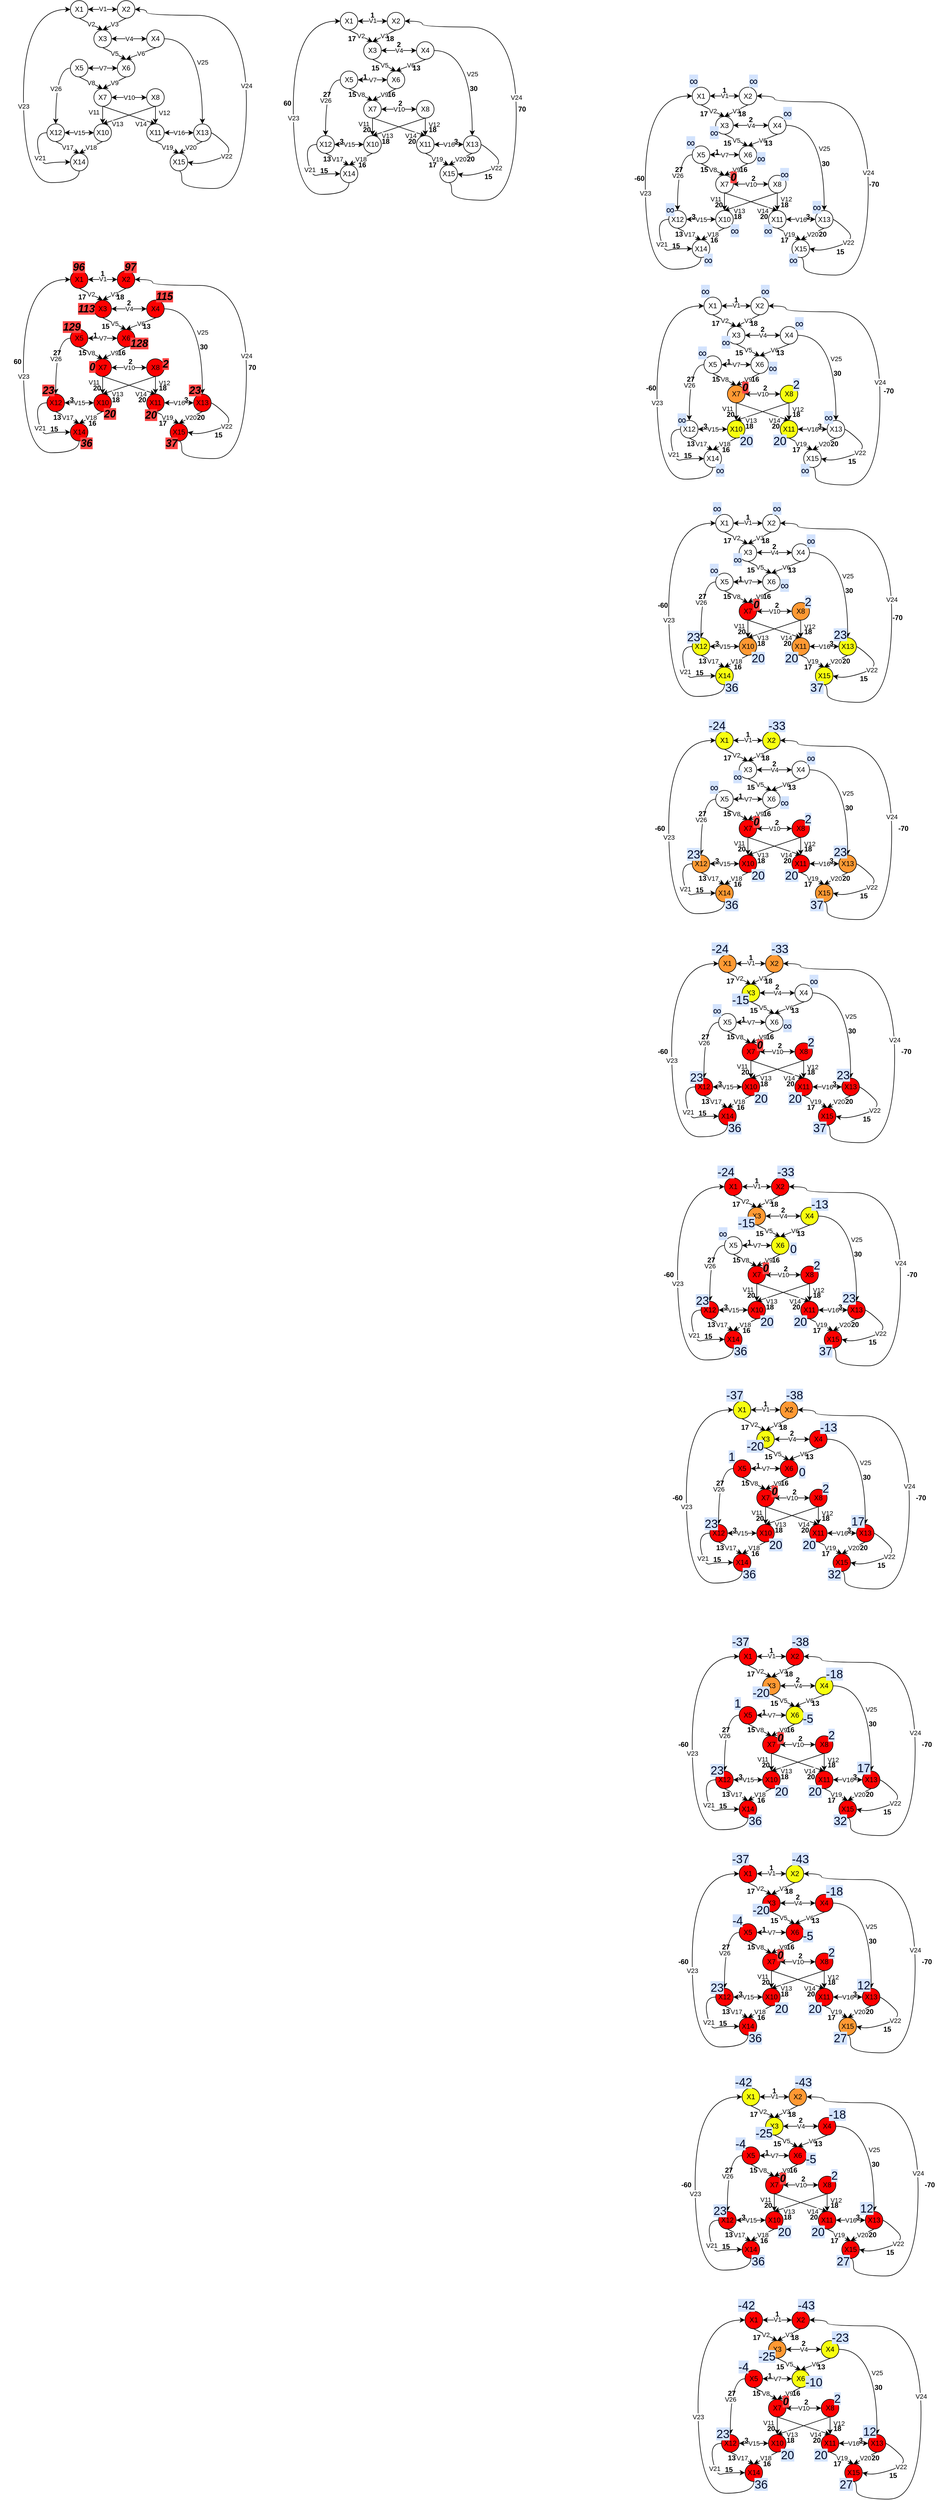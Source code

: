 <mxfile version="24.8.3">
  <diagram name="Страница — 1" id="NswS1KVfmSA2DbpRanFU">
    <mxGraphModel dx="995" dy="633" grid="1" gridSize="10" guides="1" tooltips="1" connect="1" arrows="1" fold="1" page="1" pageScale="1" pageWidth="827" pageHeight="1169" math="0" shadow="0">
      <root>
        <mxCell id="0" />
        <mxCell id="1" parent="0" />
        <mxCell id="vdaxjqXT8XuvJRHG-bB9-1" value="X1" style="ellipse;whiteSpace=wrap;html=1;aspect=fixed;" parent="1" vertex="1">
          <mxGeometry x="240" y="50" width="30" height="30" as="geometry" />
        </mxCell>
        <mxCell id="vdaxjqXT8XuvJRHG-bB9-2" value="X2" style="ellipse;whiteSpace=wrap;html=1;aspect=fixed;" parent="1" vertex="1">
          <mxGeometry x="320" y="50" width="30" height="30" as="geometry" />
        </mxCell>
        <mxCell id="vdaxjqXT8XuvJRHG-bB9-4" value="X3" style="ellipse;whiteSpace=wrap;html=1;aspect=fixed;" parent="1" vertex="1">
          <mxGeometry x="280" y="100" width="30" height="30" as="geometry" />
        </mxCell>
        <mxCell id="vdaxjqXT8XuvJRHG-bB9-46" value="V25" style="edgeStyle=orthogonalEdgeStyle;rounded=0;orthogonalLoop=1;jettySize=auto;html=1;entryX=0.5;entryY=0;entryDx=0;entryDy=0;curved=1;" parent="1" source="vdaxjqXT8XuvJRHG-bB9-5" target="vdaxjqXT8XuvJRHG-bB9-12" edge="1">
          <mxGeometry relative="1" as="geometry" />
        </mxCell>
        <mxCell id="vdaxjqXT8XuvJRHG-bB9-5" value="X4" style="ellipse;whiteSpace=wrap;html=1;aspect=fixed;" parent="1" vertex="1">
          <mxGeometry x="370" y="100" width="30" height="30" as="geometry" />
        </mxCell>
        <mxCell id="vdaxjqXT8XuvJRHG-bB9-6" value="X6" style="ellipse;whiteSpace=wrap;html=1;aspect=fixed;" parent="1" vertex="1">
          <mxGeometry x="320" y="150" width="30" height="30" as="geometry" />
        </mxCell>
        <mxCell id="vdaxjqXT8XuvJRHG-bB9-7" value="X7" style="ellipse;whiteSpace=wrap;html=1;aspect=fixed;" parent="1" vertex="1">
          <mxGeometry x="280" y="200" width="30" height="30" as="geometry" />
        </mxCell>
        <mxCell id="vdaxjqXT8XuvJRHG-bB9-45" value="V26" style="edgeStyle=orthogonalEdgeStyle;rounded=0;orthogonalLoop=1;jettySize=auto;html=1;exitX=0;exitY=0.5;exitDx=0;exitDy=0;entryX=0.5;entryY=0;entryDx=0;entryDy=0;curved=1;" parent="1" source="vdaxjqXT8XuvJRHG-bB9-8" target="vdaxjqXT8XuvJRHG-bB9-9" edge="1">
          <mxGeometry relative="1" as="geometry" />
        </mxCell>
        <mxCell id="vdaxjqXT8XuvJRHG-bB9-8" value="X5" style="ellipse;whiteSpace=wrap;html=1;aspect=fixed;" parent="1" vertex="1">
          <mxGeometry x="240" y="150" width="30" height="30" as="geometry" />
        </mxCell>
        <mxCell id="vdaxjqXT8XuvJRHG-bB9-9" value="X12" style="ellipse;whiteSpace=wrap;html=1;aspect=fixed;" parent="1" vertex="1">
          <mxGeometry x="200" y="260" width="30" height="30" as="geometry" />
        </mxCell>
        <mxCell id="vdaxjqXT8XuvJRHG-bB9-43" value="V23" style="edgeStyle=orthogonalEdgeStyle;rounded=0;orthogonalLoop=1;jettySize=auto;html=1;entryX=0;entryY=0.5;entryDx=0;entryDy=0;curved=1;exitX=0.5;exitY=1;exitDx=0;exitDy=0;" parent="1" source="vdaxjqXT8XuvJRHG-bB9-10" target="vdaxjqXT8XuvJRHG-bB9-1" edge="1">
          <mxGeometry relative="1" as="geometry">
            <Array as="points">
              <mxPoint x="255" y="360" />
              <mxPoint x="160" y="360" />
              <mxPoint x="160" y="65" />
            </Array>
          </mxGeometry>
        </mxCell>
        <mxCell id="vdaxjqXT8XuvJRHG-bB9-10" value="X14" style="ellipse;whiteSpace=wrap;html=1;aspect=fixed;" parent="1" vertex="1">
          <mxGeometry x="240" y="310" width="30" height="30" as="geometry" />
        </mxCell>
        <mxCell id="vdaxjqXT8XuvJRHG-bB9-11" value="X15" style="ellipse;whiteSpace=wrap;html=1;aspect=fixed;" parent="1" vertex="1">
          <mxGeometry x="410" y="310" width="30" height="30" as="geometry" />
        </mxCell>
        <mxCell id="vdaxjqXT8XuvJRHG-bB9-12" value="X13" style="ellipse;whiteSpace=wrap;html=1;aspect=fixed;" parent="1" vertex="1">
          <mxGeometry x="450" y="260" width="30" height="30" as="geometry" />
        </mxCell>
        <mxCell id="vdaxjqXT8XuvJRHG-bB9-13" value="X11" style="ellipse;whiteSpace=wrap;html=1;aspect=fixed;" parent="1" vertex="1">
          <mxGeometry x="370" y="260" width="30" height="30" as="geometry" />
        </mxCell>
        <mxCell id="vdaxjqXT8XuvJRHG-bB9-14" value="X10" style="ellipse;whiteSpace=wrap;html=1;aspect=fixed;" parent="1" vertex="1">
          <mxGeometry x="280" y="260" width="30" height="30" as="geometry" />
        </mxCell>
        <mxCell id="vdaxjqXT8XuvJRHG-bB9-15" value="X8" style="ellipse;whiteSpace=wrap;html=1;aspect=fixed;" parent="1" vertex="1">
          <mxGeometry x="370" y="200" width="30" height="30" as="geometry" />
        </mxCell>
        <mxCell id="vdaxjqXT8XuvJRHG-bB9-18" value="" style="endArrow=classic;startArrow=classic;html=1;rounded=0;exitX=1;exitY=0.5;exitDx=0;exitDy=0;entryX=0;entryY=0.5;entryDx=0;entryDy=0;" parent="1" source="vdaxjqXT8XuvJRHG-bB9-1" target="vdaxjqXT8XuvJRHG-bB9-2" edge="1">
          <mxGeometry width="50" height="50" relative="1" as="geometry">
            <mxPoint x="390" y="220" as="sourcePoint" />
            <mxPoint x="440" y="170" as="targetPoint" />
          </mxGeometry>
        </mxCell>
        <mxCell id="vdaxjqXT8XuvJRHG-bB9-25" value="V1" style="edgeLabel;html=1;align=center;verticalAlign=middle;resizable=0;points=[];" parent="vdaxjqXT8XuvJRHG-bB9-18" vertex="1" connectable="0">
          <mxGeometry x="-0.016" y="1" relative="1" as="geometry">
            <mxPoint as="offset" />
          </mxGeometry>
        </mxCell>
        <mxCell id="vdaxjqXT8XuvJRHG-bB9-19" value="V2" style="endArrow=classic;html=1;rounded=0;exitX=0.5;exitY=1;exitDx=0;exitDy=0;entryX=0.5;entryY=0;entryDx=0;entryDy=0;" parent="1" source="vdaxjqXT8XuvJRHG-bB9-1" target="vdaxjqXT8XuvJRHG-bB9-4" edge="1">
          <mxGeometry width="50" height="50" relative="1" as="geometry">
            <mxPoint x="350" y="220" as="sourcePoint" />
            <mxPoint x="400" y="170" as="targetPoint" />
          </mxGeometry>
        </mxCell>
        <mxCell id="vdaxjqXT8XuvJRHG-bB9-20" value="V3" style="endArrow=classic;html=1;rounded=0;exitX=0.5;exitY=1;exitDx=0;exitDy=0;entryX=0.5;entryY=0;entryDx=0;entryDy=0;" parent="1" source="vdaxjqXT8XuvJRHG-bB9-2" target="vdaxjqXT8XuvJRHG-bB9-4" edge="1">
          <mxGeometry width="50" height="50" relative="1" as="geometry">
            <mxPoint x="350" y="220" as="sourcePoint" />
            <mxPoint x="400" y="170" as="targetPoint" />
          </mxGeometry>
        </mxCell>
        <mxCell id="vdaxjqXT8XuvJRHG-bB9-21" value="V4" style="endArrow=classic;startArrow=classic;html=1;rounded=0;entryX=0;entryY=0.5;entryDx=0;entryDy=0;exitX=1;exitY=0.5;exitDx=0;exitDy=0;" parent="1" source="vdaxjqXT8XuvJRHG-bB9-4" target="vdaxjqXT8XuvJRHG-bB9-5" edge="1">
          <mxGeometry width="50" height="50" relative="1" as="geometry">
            <mxPoint x="350" y="220" as="sourcePoint" />
            <mxPoint x="400" y="170" as="targetPoint" />
          </mxGeometry>
        </mxCell>
        <mxCell id="vdaxjqXT8XuvJRHG-bB9-22" value="V5" style="endArrow=classic;html=1;rounded=0;exitX=0.5;exitY=1;exitDx=0;exitDy=0;entryX=0.5;entryY=0;entryDx=0;entryDy=0;" parent="1" source="vdaxjqXT8XuvJRHG-bB9-4" target="vdaxjqXT8XuvJRHG-bB9-6" edge="1">
          <mxGeometry width="50" height="50" relative="1" as="geometry">
            <mxPoint x="350" y="220" as="sourcePoint" />
            <mxPoint x="400" y="170" as="targetPoint" />
          </mxGeometry>
        </mxCell>
        <mxCell id="vdaxjqXT8XuvJRHG-bB9-23" value="V6" style="endArrow=classic;html=1;rounded=0;entryX=0.5;entryY=0;entryDx=0;entryDy=0;exitX=0.533;exitY=1;exitDx=0;exitDy=0;exitPerimeter=0;" parent="1" source="vdaxjqXT8XuvJRHG-bB9-5" target="vdaxjqXT8XuvJRHG-bB9-6" edge="1">
          <mxGeometry width="50" height="50" relative="1" as="geometry">
            <mxPoint x="350" y="220" as="sourcePoint" />
            <mxPoint x="400" y="170" as="targetPoint" />
          </mxGeometry>
        </mxCell>
        <mxCell id="vdaxjqXT8XuvJRHG-bB9-24" value="V7" style="endArrow=classic;startArrow=classic;html=1;rounded=0;exitX=1;exitY=0.5;exitDx=0;exitDy=0;entryX=0;entryY=0.5;entryDx=0;entryDy=0;" parent="1" source="vdaxjqXT8XuvJRHG-bB9-8" target="vdaxjqXT8XuvJRHG-bB9-6" edge="1">
          <mxGeometry width="50" height="50" relative="1" as="geometry">
            <mxPoint x="350" y="220" as="sourcePoint" />
            <mxPoint x="330" y="165" as="targetPoint" />
          </mxGeometry>
        </mxCell>
        <mxCell id="vdaxjqXT8XuvJRHG-bB9-26" value="V8" style="endArrow=classic;html=1;rounded=0;exitX=0.5;exitY=1;exitDx=0;exitDy=0;entryX=0.5;entryY=0;entryDx=0;entryDy=0;" parent="1" source="vdaxjqXT8XuvJRHG-bB9-8" target="vdaxjqXT8XuvJRHG-bB9-7" edge="1">
          <mxGeometry width="50" height="50" relative="1" as="geometry">
            <mxPoint x="350" y="220" as="sourcePoint" />
            <mxPoint x="400" y="170" as="targetPoint" />
          </mxGeometry>
        </mxCell>
        <mxCell id="vdaxjqXT8XuvJRHG-bB9-27" value="V9" style="endArrow=classic;html=1;rounded=0;exitX=0.5;exitY=1;exitDx=0;exitDy=0;entryX=0.5;entryY=0;entryDx=0;entryDy=0;" parent="1" source="vdaxjqXT8XuvJRHG-bB9-6" target="vdaxjqXT8XuvJRHG-bB9-7" edge="1">
          <mxGeometry width="50" height="50" relative="1" as="geometry">
            <mxPoint x="255" y="190" as="sourcePoint" />
            <mxPoint x="305" y="210" as="targetPoint" />
          </mxGeometry>
        </mxCell>
        <mxCell id="vdaxjqXT8XuvJRHG-bB9-28" value="V10" style="endArrow=classic;startArrow=classic;html=1;rounded=0;exitX=1;exitY=0.5;exitDx=0;exitDy=0;entryX=0;entryY=0.5;entryDx=0;entryDy=0;" parent="1" source="vdaxjqXT8XuvJRHG-bB9-7" target="vdaxjqXT8XuvJRHG-bB9-15" edge="1">
          <mxGeometry width="50" height="50" relative="1" as="geometry">
            <mxPoint x="350" y="220" as="sourcePoint" />
            <mxPoint x="400" y="170" as="targetPoint" />
          </mxGeometry>
        </mxCell>
        <mxCell id="vdaxjqXT8XuvJRHG-bB9-29" value="V16" style="endArrow=classic;startArrow=classic;html=1;rounded=0;exitX=1;exitY=0.5;exitDx=0;exitDy=0;entryX=0;entryY=0.5;entryDx=0;entryDy=0;" parent="1" source="vdaxjqXT8XuvJRHG-bB9-13" target="vdaxjqXT8XuvJRHG-bB9-12" edge="1">
          <mxGeometry width="50" height="50" relative="1" as="geometry">
            <mxPoint x="350" y="220" as="sourcePoint" />
            <mxPoint x="540" y="270" as="targetPoint" />
          </mxGeometry>
        </mxCell>
        <mxCell id="vdaxjqXT8XuvJRHG-bB9-30" value="V14" style="endArrow=classic;html=1;rounded=0;entryX=0.5;entryY=0;entryDx=0;entryDy=0;exitX=0.5;exitY=1;exitDx=0;exitDy=0;" parent="1" source="vdaxjqXT8XuvJRHG-bB9-7" target="vdaxjqXT8XuvJRHG-bB9-13" edge="1">
          <mxGeometry x="0.5" y="-8" width="50" height="50" relative="1" as="geometry">
            <mxPoint x="350" y="220" as="sourcePoint" />
            <mxPoint x="400" y="170" as="targetPoint" />
            <mxPoint as="offset" />
          </mxGeometry>
        </mxCell>
        <mxCell id="vdaxjqXT8XuvJRHG-bB9-31" value="V13" style="endArrow=classic;html=1;rounded=0;entryX=0.5;entryY=0;entryDx=0;entryDy=0;exitX=0.5;exitY=1;exitDx=0;exitDy=0;" parent="1" source="vdaxjqXT8XuvJRHG-bB9-15" target="vdaxjqXT8XuvJRHG-bB9-14" edge="1">
          <mxGeometry x="0.5" y="8" width="50" height="50" relative="1" as="geometry">
            <mxPoint x="305" y="240" as="sourcePoint" />
            <mxPoint x="395" y="270" as="targetPoint" />
            <mxPoint as="offset" />
          </mxGeometry>
        </mxCell>
        <mxCell id="vdaxjqXT8XuvJRHG-bB9-32" value="V11" style="endArrow=classic;html=1;rounded=0;entryX=0.5;entryY=0;entryDx=0;entryDy=0;exitX=0.5;exitY=1;exitDx=0;exitDy=0;" parent="1" source="vdaxjqXT8XuvJRHG-bB9-7" target="vdaxjqXT8XuvJRHG-bB9-14" edge="1">
          <mxGeometry x="-0.333" y="-15" width="50" height="50" relative="1" as="geometry">
            <mxPoint x="350" y="220" as="sourcePoint" />
            <mxPoint x="400" y="170" as="targetPoint" />
            <mxPoint as="offset" />
          </mxGeometry>
        </mxCell>
        <mxCell id="vdaxjqXT8XuvJRHG-bB9-33" value="V12" style="endArrow=classic;html=1;rounded=0;entryX=0.5;entryY=0;entryDx=0;entryDy=0;exitX=0.5;exitY=1;exitDx=0;exitDy=0;" parent="1" source="vdaxjqXT8XuvJRHG-bB9-15" target="vdaxjqXT8XuvJRHG-bB9-13" edge="1">
          <mxGeometry x="-0.31" y="15" width="50" height="50" relative="1" as="geometry">
            <mxPoint x="315" y="250" as="sourcePoint" />
            <mxPoint x="405" y="280" as="targetPoint" />
            <mxPoint as="offset" />
          </mxGeometry>
        </mxCell>
        <mxCell id="vdaxjqXT8XuvJRHG-bB9-34" value="V15" style="endArrow=classic;startArrow=classic;html=1;rounded=0;exitX=1;exitY=0.5;exitDx=0;exitDy=0;entryX=0;entryY=0.5;entryDx=0;entryDy=0;" parent="1" source="vdaxjqXT8XuvJRHG-bB9-9" target="vdaxjqXT8XuvJRHG-bB9-14" edge="1">
          <mxGeometry width="50" height="50" relative="1" as="geometry">
            <mxPoint x="350" y="220" as="sourcePoint" />
            <mxPoint x="400" y="170" as="targetPoint" />
          </mxGeometry>
        </mxCell>
        <mxCell id="vdaxjqXT8XuvJRHG-bB9-35" value="V18" style="endArrow=classic;html=1;rounded=0;entryX=0.5;entryY=0;entryDx=0;entryDy=0;exitX=0.5;exitY=1;exitDx=0;exitDy=0;" parent="1" source="vdaxjqXT8XuvJRHG-bB9-14" target="vdaxjqXT8XuvJRHG-bB9-10" edge="1">
          <mxGeometry width="50" height="50" relative="1" as="geometry">
            <mxPoint x="350" y="220" as="sourcePoint" />
            <mxPoint x="400" y="170" as="targetPoint" />
          </mxGeometry>
        </mxCell>
        <mxCell id="vdaxjqXT8XuvJRHG-bB9-36" value="V17" style="endArrow=classic;html=1;rounded=0;exitX=0.5;exitY=1;exitDx=0;exitDy=0;entryX=0.5;entryY=0;entryDx=0;entryDy=0;" parent="1" source="vdaxjqXT8XuvJRHG-bB9-9" target="vdaxjqXT8XuvJRHG-bB9-10" edge="1">
          <mxGeometry width="50" height="50" relative="1" as="geometry">
            <mxPoint x="305" y="300" as="sourcePoint" />
            <mxPoint x="255" y="310" as="targetPoint" />
          </mxGeometry>
        </mxCell>
        <mxCell id="vdaxjqXT8XuvJRHG-bB9-37" value="V20" style="endArrow=classic;html=1;rounded=0;entryX=0.5;entryY=0;entryDx=0;entryDy=0;exitX=0.5;exitY=1;exitDx=0;exitDy=0;" parent="1" source="vdaxjqXT8XuvJRHG-bB9-12" target="vdaxjqXT8XuvJRHG-bB9-11" edge="1">
          <mxGeometry width="50" height="50" relative="1" as="geometry">
            <mxPoint x="315" y="310" as="sourcePoint" />
            <mxPoint x="275" y="330" as="targetPoint" />
          </mxGeometry>
        </mxCell>
        <mxCell id="vdaxjqXT8XuvJRHG-bB9-38" value="V19" style="endArrow=classic;html=1;rounded=0;entryX=0.5;entryY=0;entryDx=0;entryDy=0;exitX=0.5;exitY=1;exitDx=0;exitDy=0;" parent="1" source="vdaxjqXT8XuvJRHG-bB9-13" target="vdaxjqXT8XuvJRHG-bB9-11" edge="1">
          <mxGeometry width="50" height="50" relative="1" as="geometry">
            <mxPoint x="325" y="320" as="sourcePoint" />
            <mxPoint x="285" y="340" as="targetPoint" />
          </mxGeometry>
        </mxCell>
        <mxCell id="vdaxjqXT8XuvJRHG-bB9-41" value="V21" style="curved=1;endArrow=classic;html=1;rounded=0;entryX=0;entryY=0.5;entryDx=0;entryDy=0;exitX=0;exitY=0.5;exitDx=0;exitDy=0;" parent="1" source="vdaxjqXT8XuvJRHG-bB9-9" target="vdaxjqXT8XuvJRHG-bB9-10" edge="1">
          <mxGeometry width="50" height="50" relative="1" as="geometry">
            <mxPoint x="130" y="360" as="sourcePoint" />
            <mxPoint x="180" y="310" as="targetPoint" />
            <Array as="points">
              <mxPoint x="180" y="275" />
              <mxPoint x="190" y="330" />
              <mxPoint x="210" y="325" />
            </Array>
          </mxGeometry>
        </mxCell>
        <mxCell id="vdaxjqXT8XuvJRHG-bB9-42" value="V22" style="curved=1;endArrow=classic;html=1;rounded=0;entryX=1;entryY=0.5;entryDx=0;entryDy=0;exitX=1;exitY=0.5;exitDx=0;exitDy=0;" parent="1" source="vdaxjqXT8XuvJRHG-bB9-12" target="vdaxjqXT8XuvJRHG-bB9-11" edge="1">
          <mxGeometry width="50" height="50" relative="1" as="geometry">
            <mxPoint x="510" y="280" as="sourcePoint" />
            <mxPoint x="550" y="330" as="targetPoint" />
            <Array as="points">
              <mxPoint x="490" y="280" />
              <mxPoint x="520" y="310" />
              <mxPoint x="460" y="330" />
            </Array>
          </mxGeometry>
        </mxCell>
        <mxCell id="vdaxjqXT8XuvJRHG-bB9-44" value="V24" style="edgeStyle=orthogonalEdgeStyle;rounded=0;orthogonalLoop=1;jettySize=auto;html=1;entryX=1;entryY=0.5;entryDx=0;entryDy=0;curved=1;exitX=0.5;exitY=1;exitDx=0;exitDy=0;" parent="1" source="vdaxjqXT8XuvJRHG-bB9-11" target="vdaxjqXT8XuvJRHG-bB9-2" edge="1">
          <mxGeometry relative="1" as="geometry">
            <mxPoint x="265" y="350" as="sourcePoint" />
            <mxPoint x="250" y="75" as="targetPoint" />
            <Array as="points">
              <mxPoint x="430" y="340" />
              <mxPoint x="430" y="370" />
              <mxPoint x="540" y="370" />
              <mxPoint x="540" y="75" />
              <mxPoint x="370" y="75" />
              <mxPoint x="370" y="65" />
            </Array>
          </mxGeometry>
        </mxCell>
        <mxCell id="vdaxjqXT8XuvJRHG-bB9-188" value="X1" style="ellipse;whiteSpace=wrap;html=1;aspect=fixed;" parent="1" vertex="1">
          <mxGeometry x="699.97" y="70" width="30" height="30" as="geometry" />
        </mxCell>
        <mxCell id="vdaxjqXT8XuvJRHG-bB9-189" value="X2" style="ellipse;whiteSpace=wrap;html=1;aspect=fixed;" parent="1" vertex="1">
          <mxGeometry x="779.97" y="70" width="30" height="30" as="geometry" />
        </mxCell>
        <mxCell id="vdaxjqXT8XuvJRHG-bB9-190" value="X3" style="ellipse;whiteSpace=wrap;html=1;aspect=fixed;" parent="1" vertex="1">
          <mxGeometry x="739.97" y="120" width="30" height="30" as="geometry" />
        </mxCell>
        <mxCell id="vdaxjqXT8XuvJRHG-bB9-191" value="V25" style="edgeStyle=orthogonalEdgeStyle;rounded=0;orthogonalLoop=1;jettySize=auto;html=1;entryX=0.5;entryY=0;entryDx=0;entryDy=0;curved=1;" parent="1" source="vdaxjqXT8XuvJRHG-bB9-192" target="vdaxjqXT8XuvJRHG-bB9-201" edge="1">
          <mxGeometry relative="1" as="geometry" />
        </mxCell>
        <mxCell id="vdaxjqXT8XuvJRHG-bB9-192" value="X4" style="ellipse;whiteSpace=wrap;html=1;aspect=fixed;" parent="1" vertex="1">
          <mxGeometry x="829.97" y="120" width="30" height="30" as="geometry" />
        </mxCell>
        <mxCell id="vdaxjqXT8XuvJRHG-bB9-193" value="X6" style="ellipse;whiteSpace=wrap;html=1;aspect=fixed;" parent="1" vertex="1">
          <mxGeometry x="779.97" y="170" width="30" height="30" as="geometry" />
        </mxCell>
        <mxCell id="vdaxjqXT8XuvJRHG-bB9-194" value="X7" style="ellipse;whiteSpace=wrap;html=1;aspect=fixed;" parent="1" vertex="1">
          <mxGeometry x="739.97" y="220" width="30" height="30" as="geometry" />
        </mxCell>
        <mxCell id="vdaxjqXT8XuvJRHG-bB9-195" value="V26" style="edgeStyle=orthogonalEdgeStyle;rounded=0;orthogonalLoop=1;jettySize=auto;html=1;exitX=0;exitY=0.5;exitDx=0;exitDy=0;entryX=0.5;entryY=0;entryDx=0;entryDy=0;curved=1;" parent="1" source="vdaxjqXT8XuvJRHG-bB9-196" target="vdaxjqXT8XuvJRHG-bB9-197" edge="1">
          <mxGeometry relative="1" as="geometry" />
        </mxCell>
        <mxCell id="vdaxjqXT8XuvJRHG-bB9-196" value="X5" style="ellipse;whiteSpace=wrap;html=1;aspect=fixed;" parent="1" vertex="1">
          <mxGeometry x="699.97" y="170" width="30" height="30" as="geometry" />
        </mxCell>
        <mxCell id="vdaxjqXT8XuvJRHG-bB9-197" value="X12" style="ellipse;whiteSpace=wrap;html=1;aspect=fixed;" parent="1" vertex="1">
          <mxGeometry x="659.97" y="280" width="30" height="30" as="geometry" />
        </mxCell>
        <mxCell id="vdaxjqXT8XuvJRHG-bB9-198" value="V23" style="edgeStyle=orthogonalEdgeStyle;rounded=0;orthogonalLoop=1;jettySize=auto;html=1;entryX=0;entryY=0.5;entryDx=0;entryDy=0;curved=1;exitX=0.5;exitY=1;exitDx=0;exitDy=0;" parent="1" source="vdaxjqXT8XuvJRHG-bB9-199" target="vdaxjqXT8XuvJRHG-bB9-188" edge="1">
          <mxGeometry relative="1" as="geometry">
            <Array as="points">
              <mxPoint x="714.97" y="380" />
              <mxPoint x="619.97" y="380" />
              <mxPoint x="619.97" y="85" />
            </Array>
          </mxGeometry>
        </mxCell>
        <mxCell id="vdaxjqXT8XuvJRHG-bB9-199" value="X14" style="ellipse;whiteSpace=wrap;html=1;aspect=fixed;" parent="1" vertex="1">
          <mxGeometry x="699.97" y="330" width="30" height="30" as="geometry" />
        </mxCell>
        <mxCell id="vdaxjqXT8XuvJRHG-bB9-200" value="X15" style="ellipse;whiteSpace=wrap;html=1;aspect=fixed;" parent="1" vertex="1">
          <mxGeometry x="869.97" y="330" width="30" height="30" as="geometry" />
        </mxCell>
        <mxCell id="vdaxjqXT8XuvJRHG-bB9-201" value="X13" style="ellipse;whiteSpace=wrap;html=1;aspect=fixed;" parent="1" vertex="1">
          <mxGeometry x="909.97" y="280" width="30" height="30" as="geometry" />
        </mxCell>
        <mxCell id="vdaxjqXT8XuvJRHG-bB9-202" value="X11" style="ellipse;whiteSpace=wrap;html=1;aspect=fixed;" parent="1" vertex="1">
          <mxGeometry x="829.97" y="280" width="30" height="30" as="geometry" />
        </mxCell>
        <mxCell id="vdaxjqXT8XuvJRHG-bB9-203" value="X10" style="ellipse;whiteSpace=wrap;html=1;aspect=fixed;" parent="1" vertex="1">
          <mxGeometry x="739.97" y="280" width="30" height="30" as="geometry" />
        </mxCell>
        <mxCell id="vdaxjqXT8XuvJRHG-bB9-204" value="X8" style="ellipse;whiteSpace=wrap;html=1;aspect=fixed;" parent="1" vertex="1">
          <mxGeometry x="829.97" y="220" width="30" height="30" as="geometry" />
        </mxCell>
        <mxCell id="vdaxjqXT8XuvJRHG-bB9-205" value="" style="endArrow=classic;startArrow=classic;html=1;rounded=0;exitX=1;exitY=0.5;exitDx=0;exitDy=0;entryX=0;entryY=0.5;entryDx=0;entryDy=0;" parent="1" source="vdaxjqXT8XuvJRHG-bB9-188" target="vdaxjqXT8XuvJRHG-bB9-189" edge="1">
          <mxGeometry width="50" height="50" relative="1" as="geometry">
            <mxPoint x="849.97" y="240" as="sourcePoint" />
            <mxPoint x="899.97" y="190" as="targetPoint" />
          </mxGeometry>
        </mxCell>
        <mxCell id="vdaxjqXT8XuvJRHG-bB9-206" value="V1" style="edgeLabel;html=1;align=center;verticalAlign=middle;resizable=0;points=[];" parent="vdaxjqXT8XuvJRHG-bB9-205" vertex="1" connectable="0">
          <mxGeometry x="-0.016" y="1" relative="1" as="geometry">
            <mxPoint as="offset" />
          </mxGeometry>
        </mxCell>
        <mxCell id="vdaxjqXT8XuvJRHG-bB9-207" value="V2" style="endArrow=classic;html=1;rounded=0;exitX=0.5;exitY=1;exitDx=0;exitDy=0;entryX=0.5;entryY=0;entryDx=0;entryDy=0;" parent="1" source="vdaxjqXT8XuvJRHG-bB9-188" target="vdaxjqXT8XuvJRHG-bB9-190" edge="1">
          <mxGeometry width="50" height="50" relative="1" as="geometry">
            <mxPoint x="809.97" y="240" as="sourcePoint" />
            <mxPoint x="859.97" y="190" as="targetPoint" />
          </mxGeometry>
        </mxCell>
        <mxCell id="vdaxjqXT8XuvJRHG-bB9-208" value="V3" style="endArrow=classic;html=1;rounded=0;exitX=0.5;exitY=1;exitDx=0;exitDy=0;entryX=0.5;entryY=0;entryDx=0;entryDy=0;" parent="1" source="vdaxjqXT8XuvJRHG-bB9-189" target="vdaxjqXT8XuvJRHG-bB9-190" edge="1">
          <mxGeometry width="50" height="50" relative="1" as="geometry">
            <mxPoint x="809.97" y="240" as="sourcePoint" />
            <mxPoint x="859.97" y="190" as="targetPoint" />
          </mxGeometry>
        </mxCell>
        <mxCell id="vdaxjqXT8XuvJRHG-bB9-209" value="V4" style="endArrow=classic;startArrow=classic;html=1;rounded=0;entryX=0;entryY=0.5;entryDx=0;entryDy=0;exitX=1;exitY=0.5;exitDx=0;exitDy=0;" parent="1" source="vdaxjqXT8XuvJRHG-bB9-190" target="vdaxjqXT8XuvJRHG-bB9-192" edge="1">
          <mxGeometry width="50" height="50" relative="1" as="geometry">
            <mxPoint x="809.97" y="240" as="sourcePoint" />
            <mxPoint x="859.97" y="190" as="targetPoint" />
          </mxGeometry>
        </mxCell>
        <mxCell id="vdaxjqXT8XuvJRHG-bB9-210" value="V5" style="endArrow=classic;html=1;rounded=0;exitX=0.5;exitY=1;exitDx=0;exitDy=0;entryX=0.5;entryY=0;entryDx=0;entryDy=0;" parent="1" source="vdaxjqXT8XuvJRHG-bB9-190" target="vdaxjqXT8XuvJRHG-bB9-193" edge="1">
          <mxGeometry width="50" height="50" relative="1" as="geometry">
            <mxPoint x="809.97" y="240" as="sourcePoint" />
            <mxPoint x="859.97" y="190" as="targetPoint" />
          </mxGeometry>
        </mxCell>
        <mxCell id="vdaxjqXT8XuvJRHG-bB9-211" value="V6" style="endArrow=classic;html=1;rounded=0;entryX=0.5;entryY=0;entryDx=0;entryDy=0;exitX=0.533;exitY=1;exitDx=0;exitDy=0;exitPerimeter=0;" parent="1" source="vdaxjqXT8XuvJRHG-bB9-192" target="vdaxjqXT8XuvJRHG-bB9-193" edge="1">
          <mxGeometry width="50" height="50" relative="1" as="geometry">
            <mxPoint x="809.97" y="240" as="sourcePoint" />
            <mxPoint x="859.97" y="190" as="targetPoint" />
          </mxGeometry>
        </mxCell>
        <mxCell id="vdaxjqXT8XuvJRHG-bB9-212" value="V7" style="endArrow=classic;startArrow=classic;html=1;rounded=0;exitX=1;exitY=0.5;exitDx=0;exitDy=0;entryX=0;entryY=0.5;entryDx=0;entryDy=0;" parent="1" source="vdaxjqXT8XuvJRHG-bB9-196" target="vdaxjqXT8XuvJRHG-bB9-193" edge="1">
          <mxGeometry width="50" height="50" relative="1" as="geometry">
            <mxPoint x="809.97" y="240" as="sourcePoint" />
            <mxPoint x="789.97" y="185" as="targetPoint" />
          </mxGeometry>
        </mxCell>
        <mxCell id="vdaxjqXT8XuvJRHG-bB9-213" value="V8" style="endArrow=classic;html=1;rounded=0;exitX=0.5;exitY=1;exitDx=0;exitDy=0;entryX=0.5;entryY=0;entryDx=0;entryDy=0;" parent="1" source="vdaxjqXT8XuvJRHG-bB9-196" target="vdaxjqXT8XuvJRHG-bB9-194" edge="1">
          <mxGeometry width="50" height="50" relative="1" as="geometry">
            <mxPoint x="809.97" y="240" as="sourcePoint" />
            <mxPoint x="859.97" y="190" as="targetPoint" />
          </mxGeometry>
        </mxCell>
        <mxCell id="vdaxjqXT8XuvJRHG-bB9-214" value="V9" style="endArrow=classic;html=1;rounded=0;exitX=0.5;exitY=1;exitDx=0;exitDy=0;entryX=0.5;entryY=0;entryDx=0;entryDy=0;" parent="1" source="vdaxjqXT8XuvJRHG-bB9-193" target="vdaxjqXT8XuvJRHG-bB9-194" edge="1">
          <mxGeometry width="50" height="50" relative="1" as="geometry">
            <mxPoint x="714.97" y="210" as="sourcePoint" />
            <mxPoint x="764.97" y="230" as="targetPoint" />
          </mxGeometry>
        </mxCell>
        <mxCell id="vdaxjqXT8XuvJRHG-bB9-215" value="V10" style="endArrow=classic;startArrow=classic;html=1;rounded=0;exitX=1;exitY=0.5;exitDx=0;exitDy=0;entryX=0;entryY=0.5;entryDx=0;entryDy=0;" parent="1" source="vdaxjqXT8XuvJRHG-bB9-194" target="vdaxjqXT8XuvJRHG-bB9-204" edge="1">
          <mxGeometry width="50" height="50" relative="1" as="geometry">
            <mxPoint x="809.97" y="240" as="sourcePoint" />
            <mxPoint x="859.97" y="190" as="targetPoint" />
          </mxGeometry>
        </mxCell>
        <mxCell id="vdaxjqXT8XuvJRHG-bB9-216" value="V16" style="endArrow=classic;startArrow=classic;html=1;rounded=0;exitX=1;exitY=0.5;exitDx=0;exitDy=0;entryX=0;entryY=0.5;entryDx=0;entryDy=0;" parent="1" source="vdaxjqXT8XuvJRHG-bB9-202" target="vdaxjqXT8XuvJRHG-bB9-201" edge="1">
          <mxGeometry width="50" height="50" relative="1" as="geometry">
            <mxPoint x="809.97" y="240" as="sourcePoint" />
            <mxPoint x="999.97" y="290" as="targetPoint" />
          </mxGeometry>
        </mxCell>
        <mxCell id="vdaxjqXT8XuvJRHG-bB9-217" value="V14" style="endArrow=classic;html=1;rounded=0;entryX=0.5;entryY=0;entryDx=0;entryDy=0;exitX=0.5;exitY=1;exitDx=0;exitDy=0;" parent="1" source="vdaxjqXT8XuvJRHG-bB9-194" target="vdaxjqXT8XuvJRHG-bB9-202" edge="1">
          <mxGeometry x="0.5" y="-8" width="50" height="50" relative="1" as="geometry">
            <mxPoint x="809.97" y="240" as="sourcePoint" />
            <mxPoint x="859.97" y="190" as="targetPoint" />
            <mxPoint as="offset" />
          </mxGeometry>
        </mxCell>
        <mxCell id="vdaxjqXT8XuvJRHG-bB9-218" value="V13" style="endArrow=classic;html=1;rounded=0;entryX=0.5;entryY=0;entryDx=0;entryDy=0;exitX=0.5;exitY=1;exitDx=0;exitDy=0;" parent="1" source="vdaxjqXT8XuvJRHG-bB9-204" target="vdaxjqXT8XuvJRHG-bB9-203" edge="1">
          <mxGeometry x="0.5" y="8" width="50" height="50" relative="1" as="geometry">
            <mxPoint x="764.97" y="260" as="sourcePoint" />
            <mxPoint x="854.97" y="290" as="targetPoint" />
            <mxPoint as="offset" />
          </mxGeometry>
        </mxCell>
        <mxCell id="vdaxjqXT8XuvJRHG-bB9-219" value="V11" style="endArrow=classic;html=1;rounded=0;entryX=0.5;entryY=0;entryDx=0;entryDy=0;exitX=0.5;exitY=1;exitDx=0;exitDy=0;" parent="1" source="vdaxjqXT8XuvJRHG-bB9-194" target="vdaxjqXT8XuvJRHG-bB9-203" edge="1">
          <mxGeometry x="-0.333" y="-15" width="50" height="50" relative="1" as="geometry">
            <mxPoint x="809.97" y="240" as="sourcePoint" />
            <mxPoint x="859.97" y="190" as="targetPoint" />
            <mxPoint as="offset" />
          </mxGeometry>
        </mxCell>
        <mxCell id="vdaxjqXT8XuvJRHG-bB9-220" value="V12" style="endArrow=classic;html=1;rounded=0;entryX=0.5;entryY=0;entryDx=0;entryDy=0;exitX=0.5;exitY=1;exitDx=0;exitDy=0;" parent="1" source="vdaxjqXT8XuvJRHG-bB9-204" target="vdaxjqXT8XuvJRHG-bB9-202" edge="1">
          <mxGeometry x="-0.31" y="15" width="50" height="50" relative="1" as="geometry">
            <mxPoint x="774.97" y="270" as="sourcePoint" />
            <mxPoint x="864.97" y="300" as="targetPoint" />
            <mxPoint as="offset" />
          </mxGeometry>
        </mxCell>
        <mxCell id="vdaxjqXT8XuvJRHG-bB9-221" value="V15" style="endArrow=classic;startArrow=classic;html=1;rounded=0;exitX=1;exitY=0.5;exitDx=0;exitDy=0;entryX=0;entryY=0.5;entryDx=0;entryDy=0;" parent="1" source="vdaxjqXT8XuvJRHG-bB9-197" target="vdaxjqXT8XuvJRHG-bB9-203" edge="1">
          <mxGeometry width="50" height="50" relative="1" as="geometry">
            <mxPoint x="809.97" y="240" as="sourcePoint" />
            <mxPoint x="859.97" y="190" as="targetPoint" />
          </mxGeometry>
        </mxCell>
        <mxCell id="vdaxjqXT8XuvJRHG-bB9-222" value="V18" style="endArrow=classic;html=1;rounded=0;entryX=0.5;entryY=0;entryDx=0;entryDy=0;exitX=0.5;exitY=1;exitDx=0;exitDy=0;" parent="1" source="vdaxjqXT8XuvJRHG-bB9-203" target="vdaxjqXT8XuvJRHG-bB9-199" edge="1">
          <mxGeometry width="50" height="50" relative="1" as="geometry">
            <mxPoint x="809.97" y="240" as="sourcePoint" />
            <mxPoint x="859.97" y="190" as="targetPoint" />
          </mxGeometry>
        </mxCell>
        <mxCell id="vdaxjqXT8XuvJRHG-bB9-223" value="V17" style="endArrow=classic;html=1;rounded=0;exitX=0.5;exitY=1;exitDx=0;exitDy=0;entryX=0.5;entryY=0;entryDx=0;entryDy=0;" parent="1" source="vdaxjqXT8XuvJRHG-bB9-197" target="vdaxjqXT8XuvJRHG-bB9-199" edge="1">
          <mxGeometry width="50" height="50" relative="1" as="geometry">
            <mxPoint x="764.97" y="320" as="sourcePoint" />
            <mxPoint x="714.97" y="330" as="targetPoint" />
          </mxGeometry>
        </mxCell>
        <mxCell id="vdaxjqXT8XuvJRHG-bB9-224" value="V20" style="endArrow=classic;html=1;rounded=0;entryX=0.5;entryY=0;entryDx=0;entryDy=0;exitX=0.5;exitY=1;exitDx=0;exitDy=0;" parent="1" source="vdaxjqXT8XuvJRHG-bB9-201" target="vdaxjqXT8XuvJRHG-bB9-200" edge="1">
          <mxGeometry width="50" height="50" relative="1" as="geometry">
            <mxPoint x="774.97" y="330" as="sourcePoint" />
            <mxPoint x="734.97" y="350" as="targetPoint" />
          </mxGeometry>
        </mxCell>
        <mxCell id="vdaxjqXT8XuvJRHG-bB9-225" value="V19" style="endArrow=classic;html=1;rounded=0;entryX=0.5;entryY=0;entryDx=0;entryDy=0;exitX=0.5;exitY=1;exitDx=0;exitDy=0;" parent="1" source="vdaxjqXT8XuvJRHG-bB9-202" target="vdaxjqXT8XuvJRHG-bB9-200" edge="1">
          <mxGeometry width="50" height="50" relative="1" as="geometry">
            <mxPoint x="784.97" y="340" as="sourcePoint" />
            <mxPoint x="744.97" y="360" as="targetPoint" />
          </mxGeometry>
        </mxCell>
        <mxCell id="vdaxjqXT8XuvJRHG-bB9-226" value="V21" style="curved=1;endArrow=classic;html=1;rounded=0;entryX=0;entryY=0.5;entryDx=0;entryDy=0;exitX=0;exitY=0.5;exitDx=0;exitDy=0;" parent="1" source="vdaxjqXT8XuvJRHG-bB9-197" target="vdaxjqXT8XuvJRHG-bB9-199" edge="1">
          <mxGeometry width="50" height="50" relative="1" as="geometry">
            <mxPoint x="589.97" y="380" as="sourcePoint" />
            <mxPoint x="639.97" y="330" as="targetPoint" />
            <Array as="points">
              <mxPoint x="639.97" y="295" />
              <mxPoint x="649.97" y="350" />
              <mxPoint x="669.97" y="345" />
            </Array>
          </mxGeometry>
        </mxCell>
        <mxCell id="vdaxjqXT8XuvJRHG-bB9-227" value="V22" style="curved=1;endArrow=classic;html=1;rounded=0;entryX=1;entryY=0.5;entryDx=0;entryDy=0;exitX=1;exitY=0.5;exitDx=0;exitDy=0;" parent="1" source="vdaxjqXT8XuvJRHG-bB9-201" target="vdaxjqXT8XuvJRHG-bB9-200" edge="1">
          <mxGeometry width="50" height="50" relative="1" as="geometry">
            <mxPoint x="969.97" y="300" as="sourcePoint" />
            <mxPoint x="1009.97" y="350" as="targetPoint" />
            <Array as="points">
              <mxPoint x="949.97" y="300" />
              <mxPoint x="979.97" y="330" />
              <mxPoint x="919.97" y="350" />
            </Array>
          </mxGeometry>
        </mxCell>
        <mxCell id="vdaxjqXT8XuvJRHG-bB9-228" value="V24" style="edgeStyle=orthogonalEdgeStyle;rounded=0;orthogonalLoop=1;jettySize=auto;html=1;entryX=1;entryY=0.5;entryDx=0;entryDy=0;curved=1;exitX=0.5;exitY=1;exitDx=0;exitDy=0;" parent="1" source="vdaxjqXT8XuvJRHG-bB9-200" target="vdaxjqXT8XuvJRHG-bB9-189" edge="1">
          <mxGeometry relative="1" as="geometry">
            <mxPoint x="724.97" y="370" as="sourcePoint" />
            <mxPoint x="709.97" y="95" as="targetPoint" />
            <Array as="points">
              <mxPoint x="890" y="360" />
              <mxPoint x="890" y="390" />
              <mxPoint x="1000" y="390" />
              <mxPoint x="1000" y="95" />
              <mxPoint x="840" y="95" />
              <mxPoint x="840" y="85" />
            </Array>
          </mxGeometry>
        </mxCell>
        <mxCell id="vdaxjqXT8XuvJRHG-bB9-229" value="1" style="text;html=1;align=center;verticalAlign=middle;whiteSpace=wrap;rounded=0;fontStyle=1" parent="1" vertex="1">
          <mxGeometry x="724.97" y="60" width="60" height="30" as="geometry" />
        </mxCell>
        <mxCell id="vdaxjqXT8XuvJRHG-bB9-230" value="17" style="text;html=1;align=center;verticalAlign=middle;whiteSpace=wrap;rounded=0;fontStyle=1" parent="1" vertex="1">
          <mxGeometry x="690" y="100" width="60" height="30" as="geometry" />
        </mxCell>
        <mxCell id="vdaxjqXT8XuvJRHG-bB9-231" value="18" style="text;html=1;align=center;verticalAlign=middle;whiteSpace=wrap;rounded=0;fontStyle=1" parent="1" vertex="1">
          <mxGeometry x="754.97" y="100" width="60" height="30" as="geometry" />
        </mxCell>
        <mxCell id="vdaxjqXT8XuvJRHG-bB9-232" value="2" style="text;html=1;align=center;verticalAlign=middle;whiteSpace=wrap;rounded=0;fontStyle=1" parent="1" vertex="1">
          <mxGeometry x="770" y="110" width="60" height="30" as="geometry" />
        </mxCell>
        <mxCell id="vdaxjqXT8XuvJRHG-bB9-233" value="13" style="text;html=1;align=center;verticalAlign=middle;whiteSpace=wrap;rounded=0;fontStyle=1" parent="1" vertex="1">
          <mxGeometry x="800" y="150" width="60" height="30" as="geometry" />
        </mxCell>
        <mxCell id="vdaxjqXT8XuvJRHG-bB9-234" value="15" style="text;html=1;align=center;verticalAlign=middle;whiteSpace=wrap;rounded=0;fontStyle=1" parent="1" vertex="1">
          <mxGeometry x="730" y="150" width="60" height="30" as="geometry" />
        </mxCell>
        <mxCell id="vdaxjqXT8XuvJRHG-bB9-235" value="70" style="text;html=1;align=center;verticalAlign=middle;whiteSpace=wrap;rounded=0;fontStyle=1" parent="1" vertex="1">
          <mxGeometry x="980" y="220" width="60" height="30" as="geometry" />
        </mxCell>
        <mxCell id="vdaxjqXT8XuvJRHG-bB9-236" value="60" style="text;html=1;align=center;verticalAlign=middle;whiteSpace=wrap;rounded=0;fontStyle=1" parent="1" vertex="1">
          <mxGeometry x="580" y="210" width="60" height="30" as="geometry" />
        </mxCell>
        <mxCell id="vdaxjqXT8XuvJRHG-bB9-237" value="30" style="text;html=1;align=center;verticalAlign=middle;whiteSpace=wrap;rounded=0;fontStyle=1" parent="1" vertex="1">
          <mxGeometry x="915" y="190" width="25" height="20" as="geometry" />
        </mxCell>
        <mxCell id="vdaxjqXT8XuvJRHG-bB9-238" value="2" style="text;html=1;align=center;verticalAlign=middle;whiteSpace=wrap;rounded=0;fontStyle=1" parent="1" vertex="1">
          <mxGeometry x="790" y="215" width="25" height="20" as="geometry" />
        </mxCell>
        <mxCell id="vdaxjqXT8XuvJRHG-bB9-239" value="1" style="text;html=1;align=center;verticalAlign=middle;whiteSpace=wrap;rounded=0;fontStyle=1" parent="1" vertex="1">
          <mxGeometry x="730" y="170" width="25" height="20" as="geometry" />
        </mxCell>
        <mxCell id="vdaxjqXT8XuvJRHG-bB9-240" value="15" style="text;html=1;align=center;verticalAlign=middle;whiteSpace=wrap;rounded=0;fontStyle=1" parent="1" vertex="1">
          <mxGeometry x="707.5" y="200" width="25" height="20" as="geometry" />
        </mxCell>
        <mxCell id="vdaxjqXT8XuvJRHG-bB9-241" value="16" style="text;html=1;align=center;verticalAlign=middle;whiteSpace=wrap;rounded=0;fontStyle=1" parent="1" vertex="1">
          <mxGeometry x="775" y="200" width="25" height="20" as="geometry" />
        </mxCell>
        <mxCell id="vdaxjqXT8XuvJRHG-bB9-242" value="27" style="text;html=1;align=center;verticalAlign=middle;whiteSpace=wrap;rounded=0;fontStyle=1" parent="1" vertex="1">
          <mxGeometry x="665" y="200" width="25" height="20" as="geometry" />
        </mxCell>
        <mxCell id="vdaxjqXT8XuvJRHG-bB9-243" value="20" style="text;html=1;align=center;verticalAlign=middle;whiteSpace=wrap;rounded=0;fontStyle=1" parent="1" vertex="1">
          <mxGeometry x="809.97" y="280" width="25" height="20" as="geometry" />
        </mxCell>
        <mxCell id="vdaxjqXT8XuvJRHG-bB9-244" value="18" style="text;html=1;align=center;verticalAlign=middle;whiteSpace=wrap;rounded=0;fontStyle=1" parent="1" vertex="1">
          <mxGeometry x="765" y="280" width="25" height="20" as="geometry" />
        </mxCell>
        <mxCell id="vdaxjqXT8XuvJRHG-bB9-245" value="18" style="text;html=1;align=center;verticalAlign=middle;whiteSpace=wrap;rounded=0;fontStyle=1" parent="1" vertex="1">
          <mxGeometry x="844.97" y="260" width="25" height="20" as="geometry" />
        </mxCell>
        <mxCell id="vdaxjqXT8XuvJRHG-bB9-246" value="20" style="text;html=1;align=center;verticalAlign=middle;whiteSpace=wrap;rounded=0;fontStyle=1" parent="1" vertex="1">
          <mxGeometry x="732.5" y="260" width="25" height="20" as="geometry" />
        </mxCell>
        <mxCell id="vdaxjqXT8XuvJRHG-bB9-247" value="15" style="text;html=1;align=center;verticalAlign=middle;whiteSpace=wrap;rounded=0;fontStyle=1" parent="1" vertex="1">
          <mxGeometry x="939.97" y="340" width="25" height="20" as="geometry" />
        </mxCell>
        <mxCell id="vdaxjqXT8XuvJRHG-bB9-248" value="20" style="text;html=1;align=center;verticalAlign=middle;whiteSpace=wrap;rounded=0;fontStyle=1" parent="1" vertex="1">
          <mxGeometry x="909.97" y="310" width="25" height="20" as="geometry" />
        </mxCell>
        <mxCell id="vdaxjqXT8XuvJRHG-bB9-249" value="17" style="text;html=1;align=center;verticalAlign=middle;whiteSpace=wrap;rounded=0;fontStyle=1" parent="1" vertex="1">
          <mxGeometry x="844.97" y="320" width="25" height="20" as="geometry" />
        </mxCell>
        <mxCell id="vdaxjqXT8XuvJRHG-bB9-250" value="3" style="text;html=1;align=center;verticalAlign=middle;whiteSpace=wrap;rounded=0;fontStyle=1" parent="1" vertex="1">
          <mxGeometry x="885" y="280" width="25" height="20" as="geometry" />
        </mxCell>
        <mxCell id="vdaxjqXT8XuvJRHG-bB9-251" value="3" style="text;html=1;align=center;verticalAlign=middle;whiteSpace=wrap;rounded=0;fontStyle=1" parent="1" vertex="1">
          <mxGeometry x="689.97" y="280" width="25" height="20" as="geometry" />
        </mxCell>
        <mxCell id="vdaxjqXT8XuvJRHG-bB9-252" value="15" style="text;html=1;align=center;verticalAlign=middle;whiteSpace=wrap;rounded=0;fontStyle=1" parent="1" vertex="1">
          <mxGeometry x="659.97" y="330" width="25" height="20" as="geometry" />
        </mxCell>
        <mxCell id="vdaxjqXT8XuvJRHG-bB9-253" value="16" style="text;html=1;align=center;verticalAlign=middle;whiteSpace=wrap;rounded=0;fontStyle=1" parent="1" vertex="1">
          <mxGeometry x="724.97" y="320" width="25" height="20" as="geometry" />
        </mxCell>
        <mxCell id="vdaxjqXT8XuvJRHG-bB9-254" value="13" style="text;html=1;align=center;verticalAlign=middle;whiteSpace=wrap;rounded=0;fontStyle=1" parent="1" vertex="1">
          <mxGeometry x="665" y="310" width="25" height="20" as="geometry" />
        </mxCell>
        <mxCell id="vdaxjqXT8XuvJRHG-bB9-461" value="X1" style="ellipse;whiteSpace=wrap;html=1;aspect=fixed;fillColor=#FF0000;" parent="1" vertex="1">
          <mxGeometry x="239.97" y="510" width="30" height="30" as="geometry" />
        </mxCell>
        <mxCell id="vdaxjqXT8XuvJRHG-bB9-462" value="X2" style="ellipse;whiteSpace=wrap;html=1;aspect=fixed;fillColor=#FF0000;" parent="1" vertex="1">
          <mxGeometry x="319.97" y="510" width="30" height="30" as="geometry" />
        </mxCell>
        <mxCell id="vdaxjqXT8XuvJRHG-bB9-463" value="X3" style="ellipse;whiteSpace=wrap;html=1;aspect=fixed;fillColor=#FF0000;" parent="1" vertex="1">
          <mxGeometry x="279.97" y="560" width="30" height="30" as="geometry" />
        </mxCell>
        <mxCell id="vdaxjqXT8XuvJRHG-bB9-464" value="V25" style="edgeStyle=orthogonalEdgeStyle;rounded=0;orthogonalLoop=1;jettySize=auto;html=1;entryX=0.5;entryY=0;entryDx=0;entryDy=0;curved=1;" parent="1" source="vdaxjqXT8XuvJRHG-bB9-465" target="vdaxjqXT8XuvJRHG-bB9-474" edge="1">
          <mxGeometry relative="1" as="geometry" />
        </mxCell>
        <mxCell id="vdaxjqXT8XuvJRHG-bB9-465" value="X4" style="ellipse;whiteSpace=wrap;html=1;aspect=fixed;fillColor=#FF0000;" parent="1" vertex="1">
          <mxGeometry x="369.97" y="560" width="30" height="30" as="geometry" />
        </mxCell>
        <mxCell id="vdaxjqXT8XuvJRHG-bB9-466" value="X6" style="ellipse;whiteSpace=wrap;html=1;aspect=fixed;fillColor=#FF0000;" parent="1" vertex="1">
          <mxGeometry x="319.97" y="610" width="30" height="30" as="geometry" />
        </mxCell>
        <mxCell id="vdaxjqXT8XuvJRHG-bB9-467" value="X7" style="ellipse;whiteSpace=wrap;html=1;aspect=fixed;fillColor=#FF0000;" parent="1" vertex="1">
          <mxGeometry x="279.97" y="660" width="30" height="30" as="geometry" />
        </mxCell>
        <mxCell id="vdaxjqXT8XuvJRHG-bB9-468" value="V26" style="edgeStyle=orthogonalEdgeStyle;rounded=0;orthogonalLoop=1;jettySize=auto;html=1;exitX=0;exitY=0.5;exitDx=0;exitDy=0;entryX=0.5;entryY=0;entryDx=0;entryDy=0;curved=1;" parent="1" source="vdaxjqXT8XuvJRHG-bB9-469" target="vdaxjqXT8XuvJRHG-bB9-470" edge="1">
          <mxGeometry relative="1" as="geometry" />
        </mxCell>
        <mxCell id="vdaxjqXT8XuvJRHG-bB9-469" value="X5" style="ellipse;whiteSpace=wrap;html=1;aspect=fixed;fillColor=#FF0000;" parent="1" vertex="1">
          <mxGeometry x="239.97" y="610" width="30" height="30" as="geometry" />
        </mxCell>
        <mxCell id="vdaxjqXT8XuvJRHG-bB9-470" value="X12" style="ellipse;whiteSpace=wrap;html=1;aspect=fixed;fillColor=#FF0000;" parent="1" vertex="1">
          <mxGeometry x="199.97" y="720" width="30" height="30" as="geometry" />
        </mxCell>
        <mxCell id="vdaxjqXT8XuvJRHG-bB9-471" value="V23" style="edgeStyle=orthogonalEdgeStyle;rounded=0;orthogonalLoop=1;jettySize=auto;html=1;entryX=0;entryY=0.5;entryDx=0;entryDy=0;curved=1;exitX=0.5;exitY=1;exitDx=0;exitDy=0;" parent="1" source="vdaxjqXT8XuvJRHG-bB9-472" target="vdaxjqXT8XuvJRHG-bB9-461" edge="1">
          <mxGeometry relative="1" as="geometry">
            <Array as="points">
              <mxPoint x="254.97" y="820" />
              <mxPoint x="159.97" y="820" />
              <mxPoint x="159.97" y="525" />
            </Array>
          </mxGeometry>
        </mxCell>
        <mxCell id="vdaxjqXT8XuvJRHG-bB9-472" value="X14" style="ellipse;whiteSpace=wrap;html=1;aspect=fixed;fillColor=#FF0000;" parent="1" vertex="1">
          <mxGeometry x="239.97" y="770" width="30" height="30" as="geometry" />
        </mxCell>
        <mxCell id="vdaxjqXT8XuvJRHG-bB9-473" value="X15" style="ellipse;whiteSpace=wrap;html=1;aspect=fixed;fillColor=#FF0000;" parent="1" vertex="1">
          <mxGeometry x="409.97" y="770" width="30" height="30" as="geometry" />
        </mxCell>
        <mxCell id="vdaxjqXT8XuvJRHG-bB9-474" value="X13" style="ellipse;whiteSpace=wrap;html=1;aspect=fixed;fillColor=#FF0000;" parent="1" vertex="1">
          <mxGeometry x="449.97" y="720" width="30" height="30" as="geometry" />
        </mxCell>
        <mxCell id="vdaxjqXT8XuvJRHG-bB9-475" value="X11" style="ellipse;whiteSpace=wrap;html=1;aspect=fixed;fillColor=#FF0000;" parent="1" vertex="1">
          <mxGeometry x="369.97" y="720" width="30" height="30" as="geometry" />
        </mxCell>
        <mxCell id="vdaxjqXT8XuvJRHG-bB9-476" value="X10" style="ellipse;whiteSpace=wrap;html=1;aspect=fixed;fillColor=#FF0000;" parent="1" vertex="1">
          <mxGeometry x="279.97" y="720" width="30" height="30" as="geometry" />
        </mxCell>
        <mxCell id="vdaxjqXT8XuvJRHG-bB9-477" value="X8" style="ellipse;whiteSpace=wrap;html=1;aspect=fixed;fillColor=#FF0000;" parent="1" vertex="1">
          <mxGeometry x="369.97" y="660" width="30" height="30" as="geometry" />
        </mxCell>
        <mxCell id="vdaxjqXT8XuvJRHG-bB9-478" value="" style="endArrow=classic;startArrow=classic;html=1;rounded=0;exitX=1;exitY=0.5;exitDx=0;exitDy=0;entryX=0;entryY=0.5;entryDx=0;entryDy=0;" parent="1" source="vdaxjqXT8XuvJRHG-bB9-461" target="vdaxjqXT8XuvJRHG-bB9-462" edge="1">
          <mxGeometry width="50" height="50" relative="1" as="geometry">
            <mxPoint x="389.97" y="680" as="sourcePoint" />
            <mxPoint x="439.97" y="630" as="targetPoint" />
          </mxGeometry>
        </mxCell>
        <mxCell id="vdaxjqXT8XuvJRHG-bB9-479" value="V1" style="edgeLabel;html=1;align=center;verticalAlign=middle;resizable=0;points=[];" parent="vdaxjqXT8XuvJRHG-bB9-478" vertex="1" connectable="0">
          <mxGeometry x="-0.016" y="1" relative="1" as="geometry">
            <mxPoint as="offset" />
          </mxGeometry>
        </mxCell>
        <mxCell id="vdaxjqXT8XuvJRHG-bB9-480" value="V2" style="endArrow=classic;html=1;rounded=0;exitX=0.5;exitY=1;exitDx=0;exitDy=0;entryX=0.5;entryY=0;entryDx=0;entryDy=0;" parent="1" source="vdaxjqXT8XuvJRHG-bB9-461" target="vdaxjqXT8XuvJRHG-bB9-463" edge="1">
          <mxGeometry width="50" height="50" relative="1" as="geometry">
            <mxPoint x="349.97" y="680" as="sourcePoint" />
            <mxPoint x="399.97" y="630" as="targetPoint" />
          </mxGeometry>
        </mxCell>
        <mxCell id="vdaxjqXT8XuvJRHG-bB9-481" value="V3" style="endArrow=classic;html=1;rounded=0;exitX=0.5;exitY=1;exitDx=0;exitDy=0;entryX=0.5;entryY=0;entryDx=0;entryDy=0;" parent="1" source="vdaxjqXT8XuvJRHG-bB9-462" target="vdaxjqXT8XuvJRHG-bB9-463" edge="1">
          <mxGeometry width="50" height="50" relative="1" as="geometry">
            <mxPoint x="349.97" y="680" as="sourcePoint" />
            <mxPoint x="399.97" y="630" as="targetPoint" />
          </mxGeometry>
        </mxCell>
        <mxCell id="vdaxjqXT8XuvJRHG-bB9-482" value="V4" style="endArrow=classic;startArrow=classic;html=1;rounded=0;entryX=0;entryY=0.5;entryDx=0;entryDy=0;exitX=1;exitY=0.5;exitDx=0;exitDy=0;" parent="1" source="vdaxjqXT8XuvJRHG-bB9-463" target="vdaxjqXT8XuvJRHG-bB9-465" edge="1">
          <mxGeometry width="50" height="50" relative="1" as="geometry">
            <mxPoint x="349.97" y="680" as="sourcePoint" />
            <mxPoint x="399.97" y="630" as="targetPoint" />
          </mxGeometry>
        </mxCell>
        <mxCell id="vdaxjqXT8XuvJRHG-bB9-483" value="V5" style="endArrow=classic;html=1;rounded=0;exitX=0.5;exitY=1;exitDx=0;exitDy=0;entryX=0.5;entryY=0;entryDx=0;entryDy=0;" parent="1" source="vdaxjqXT8XuvJRHG-bB9-463" target="vdaxjqXT8XuvJRHG-bB9-466" edge="1">
          <mxGeometry width="50" height="50" relative="1" as="geometry">
            <mxPoint x="349.97" y="680" as="sourcePoint" />
            <mxPoint x="399.97" y="630" as="targetPoint" />
          </mxGeometry>
        </mxCell>
        <mxCell id="vdaxjqXT8XuvJRHG-bB9-484" value="V6" style="endArrow=classic;html=1;rounded=0;entryX=0.5;entryY=0;entryDx=0;entryDy=0;exitX=0.533;exitY=1;exitDx=0;exitDy=0;exitPerimeter=0;" parent="1" source="vdaxjqXT8XuvJRHG-bB9-465" target="vdaxjqXT8XuvJRHG-bB9-466" edge="1">
          <mxGeometry width="50" height="50" relative="1" as="geometry">
            <mxPoint x="349.97" y="680" as="sourcePoint" />
            <mxPoint x="399.97" y="630" as="targetPoint" />
          </mxGeometry>
        </mxCell>
        <mxCell id="vdaxjqXT8XuvJRHG-bB9-485" value="V7" style="endArrow=classic;startArrow=classic;html=1;rounded=0;exitX=1;exitY=0.5;exitDx=0;exitDy=0;entryX=0;entryY=0.5;entryDx=0;entryDy=0;" parent="1" source="vdaxjqXT8XuvJRHG-bB9-469" target="vdaxjqXT8XuvJRHG-bB9-466" edge="1">
          <mxGeometry width="50" height="50" relative="1" as="geometry">
            <mxPoint x="349.97" y="680" as="sourcePoint" />
            <mxPoint x="329.97" y="625" as="targetPoint" />
          </mxGeometry>
        </mxCell>
        <mxCell id="vdaxjqXT8XuvJRHG-bB9-486" value="V8" style="endArrow=classic;html=1;rounded=0;exitX=0.5;exitY=1;exitDx=0;exitDy=0;entryX=0.5;entryY=0;entryDx=0;entryDy=0;" parent="1" source="vdaxjqXT8XuvJRHG-bB9-469" target="vdaxjqXT8XuvJRHG-bB9-467" edge="1">
          <mxGeometry width="50" height="50" relative="1" as="geometry">
            <mxPoint x="349.97" y="680" as="sourcePoint" />
            <mxPoint x="399.97" y="630" as="targetPoint" />
          </mxGeometry>
        </mxCell>
        <mxCell id="vdaxjqXT8XuvJRHG-bB9-487" value="V9" style="endArrow=classic;html=1;rounded=0;exitX=0.5;exitY=1;exitDx=0;exitDy=0;entryX=0.5;entryY=0;entryDx=0;entryDy=0;" parent="1" source="vdaxjqXT8XuvJRHG-bB9-466" target="vdaxjqXT8XuvJRHG-bB9-467" edge="1">
          <mxGeometry width="50" height="50" relative="1" as="geometry">
            <mxPoint x="254.97" y="650" as="sourcePoint" />
            <mxPoint x="304.97" y="670" as="targetPoint" />
          </mxGeometry>
        </mxCell>
        <mxCell id="vdaxjqXT8XuvJRHG-bB9-488" value="V10" style="endArrow=classic;startArrow=classic;html=1;rounded=0;exitX=1;exitY=0.5;exitDx=0;exitDy=0;entryX=0;entryY=0.5;entryDx=0;entryDy=0;" parent="1" source="vdaxjqXT8XuvJRHG-bB9-467" target="vdaxjqXT8XuvJRHG-bB9-477" edge="1">
          <mxGeometry width="50" height="50" relative="1" as="geometry">
            <mxPoint x="349.97" y="680" as="sourcePoint" />
            <mxPoint x="399.97" y="630" as="targetPoint" />
          </mxGeometry>
        </mxCell>
        <mxCell id="vdaxjqXT8XuvJRHG-bB9-489" value="V16" style="endArrow=classic;startArrow=classic;html=1;rounded=0;exitX=1;exitY=0.5;exitDx=0;exitDy=0;entryX=0;entryY=0.5;entryDx=0;entryDy=0;" parent="1" source="vdaxjqXT8XuvJRHG-bB9-475" target="vdaxjqXT8XuvJRHG-bB9-474" edge="1">
          <mxGeometry width="50" height="50" relative="1" as="geometry">
            <mxPoint x="349.97" y="680" as="sourcePoint" />
            <mxPoint x="539.97" y="730" as="targetPoint" />
          </mxGeometry>
        </mxCell>
        <mxCell id="vdaxjqXT8XuvJRHG-bB9-490" value="V14" style="endArrow=classic;html=1;rounded=0;entryX=0.5;entryY=0;entryDx=0;entryDy=0;exitX=0.5;exitY=1;exitDx=0;exitDy=0;" parent="1" source="vdaxjqXT8XuvJRHG-bB9-467" target="vdaxjqXT8XuvJRHG-bB9-475" edge="1">
          <mxGeometry x="0.5" y="-8" width="50" height="50" relative="1" as="geometry">
            <mxPoint x="349.97" y="680" as="sourcePoint" />
            <mxPoint x="399.97" y="630" as="targetPoint" />
            <mxPoint as="offset" />
          </mxGeometry>
        </mxCell>
        <mxCell id="vdaxjqXT8XuvJRHG-bB9-491" value="V13" style="endArrow=classic;html=1;rounded=0;entryX=0.5;entryY=0;entryDx=0;entryDy=0;exitX=0.5;exitY=1;exitDx=0;exitDy=0;" parent="1" source="vdaxjqXT8XuvJRHG-bB9-477" target="vdaxjqXT8XuvJRHG-bB9-476" edge="1">
          <mxGeometry x="0.5" y="8" width="50" height="50" relative="1" as="geometry">
            <mxPoint x="304.97" y="700" as="sourcePoint" />
            <mxPoint x="394.97" y="730" as="targetPoint" />
            <mxPoint as="offset" />
          </mxGeometry>
        </mxCell>
        <mxCell id="vdaxjqXT8XuvJRHG-bB9-492" value="V11" style="endArrow=classic;html=1;rounded=0;entryX=0.5;entryY=0;entryDx=0;entryDy=0;exitX=0.5;exitY=1;exitDx=0;exitDy=0;" parent="1" source="vdaxjqXT8XuvJRHG-bB9-467" target="vdaxjqXT8XuvJRHG-bB9-476" edge="1">
          <mxGeometry x="-0.333" y="-15" width="50" height="50" relative="1" as="geometry">
            <mxPoint x="349.97" y="680" as="sourcePoint" />
            <mxPoint x="399.97" y="630" as="targetPoint" />
            <mxPoint as="offset" />
          </mxGeometry>
        </mxCell>
        <mxCell id="vdaxjqXT8XuvJRHG-bB9-493" value="V12" style="endArrow=classic;html=1;rounded=0;entryX=0.5;entryY=0;entryDx=0;entryDy=0;exitX=0.5;exitY=1;exitDx=0;exitDy=0;" parent="1" source="vdaxjqXT8XuvJRHG-bB9-477" target="vdaxjqXT8XuvJRHG-bB9-475" edge="1">
          <mxGeometry x="-0.31" y="15" width="50" height="50" relative="1" as="geometry">
            <mxPoint x="314.97" y="710" as="sourcePoint" />
            <mxPoint x="404.97" y="740" as="targetPoint" />
            <mxPoint as="offset" />
          </mxGeometry>
        </mxCell>
        <mxCell id="vdaxjqXT8XuvJRHG-bB9-494" value="V15" style="endArrow=classic;startArrow=classic;html=1;rounded=0;exitX=1;exitY=0.5;exitDx=0;exitDy=0;entryX=0;entryY=0.5;entryDx=0;entryDy=0;" parent="1" source="vdaxjqXT8XuvJRHG-bB9-470" target="vdaxjqXT8XuvJRHG-bB9-476" edge="1">
          <mxGeometry width="50" height="50" relative="1" as="geometry">
            <mxPoint x="349.97" y="680" as="sourcePoint" />
            <mxPoint x="399.97" y="630" as="targetPoint" />
          </mxGeometry>
        </mxCell>
        <mxCell id="vdaxjqXT8XuvJRHG-bB9-495" value="V18" style="endArrow=classic;html=1;rounded=0;entryX=0.5;entryY=0;entryDx=0;entryDy=0;exitX=0.5;exitY=1;exitDx=0;exitDy=0;" parent="1" source="vdaxjqXT8XuvJRHG-bB9-476" target="vdaxjqXT8XuvJRHG-bB9-472" edge="1">
          <mxGeometry width="50" height="50" relative="1" as="geometry">
            <mxPoint x="349.97" y="680" as="sourcePoint" />
            <mxPoint x="399.97" y="630" as="targetPoint" />
          </mxGeometry>
        </mxCell>
        <mxCell id="vdaxjqXT8XuvJRHG-bB9-496" value="V17" style="endArrow=classic;html=1;rounded=0;exitX=0.5;exitY=1;exitDx=0;exitDy=0;entryX=0.5;entryY=0;entryDx=0;entryDy=0;" parent="1" source="vdaxjqXT8XuvJRHG-bB9-470" target="vdaxjqXT8XuvJRHG-bB9-472" edge="1">
          <mxGeometry width="50" height="50" relative="1" as="geometry">
            <mxPoint x="304.97" y="760" as="sourcePoint" />
            <mxPoint x="254.97" y="770" as="targetPoint" />
          </mxGeometry>
        </mxCell>
        <mxCell id="vdaxjqXT8XuvJRHG-bB9-497" value="V20" style="endArrow=classic;html=1;rounded=0;entryX=0.5;entryY=0;entryDx=0;entryDy=0;exitX=0.5;exitY=1;exitDx=0;exitDy=0;" parent="1" source="vdaxjqXT8XuvJRHG-bB9-474" target="vdaxjqXT8XuvJRHG-bB9-473" edge="1">
          <mxGeometry width="50" height="50" relative="1" as="geometry">
            <mxPoint x="314.97" y="770" as="sourcePoint" />
            <mxPoint x="274.97" y="790" as="targetPoint" />
          </mxGeometry>
        </mxCell>
        <mxCell id="vdaxjqXT8XuvJRHG-bB9-498" value="V19" style="endArrow=classic;html=1;rounded=0;entryX=0.5;entryY=0;entryDx=0;entryDy=0;exitX=0.5;exitY=1;exitDx=0;exitDy=0;" parent="1" source="vdaxjqXT8XuvJRHG-bB9-475" target="vdaxjqXT8XuvJRHG-bB9-473" edge="1">
          <mxGeometry width="50" height="50" relative="1" as="geometry">
            <mxPoint x="324.97" y="780" as="sourcePoint" />
            <mxPoint x="284.97" y="800" as="targetPoint" />
          </mxGeometry>
        </mxCell>
        <mxCell id="vdaxjqXT8XuvJRHG-bB9-499" value="V21" style="curved=1;endArrow=classic;html=1;rounded=0;entryX=0;entryY=0.5;entryDx=0;entryDy=0;exitX=0;exitY=0.5;exitDx=0;exitDy=0;" parent="1" source="vdaxjqXT8XuvJRHG-bB9-470" target="vdaxjqXT8XuvJRHG-bB9-472" edge="1">
          <mxGeometry width="50" height="50" relative="1" as="geometry">
            <mxPoint x="129.97" y="820" as="sourcePoint" />
            <mxPoint x="179.97" y="770" as="targetPoint" />
            <Array as="points">
              <mxPoint x="179.97" y="735" />
              <mxPoint x="189.97" y="790" />
              <mxPoint x="209.97" y="785" />
            </Array>
          </mxGeometry>
        </mxCell>
        <mxCell id="vdaxjqXT8XuvJRHG-bB9-500" value="V22" style="curved=1;endArrow=classic;html=1;rounded=0;entryX=1;entryY=0.5;entryDx=0;entryDy=0;exitX=1;exitY=0.5;exitDx=0;exitDy=0;" parent="1" source="vdaxjqXT8XuvJRHG-bB9-474" target="vdaxjqXT8XuvJRHG-bB9-473" edge="1">
          <mxGeometry width="50" height="50" relative="1" as="geometry">
            <mxPoint x="509.97" y="740" as="sourcePoint" />
            <mxPoint x="549.97" y="790" as="targetPoint" />
            <Array as="points">
              <mxPoint x="489.97" y="740" />
              <mxPoint x="519.97" y="770" />
              <mxPoint x="459.97" y="790" />
            </Array>
          </mxGeometry>
        </mxCell>
        <mxCell id="vdaxjqXT8XuvJRHG-bB9-501" value="V24" style="edgeStyle=orthogonalEdgeStyle;rounded=0;orthogonalLoop=1;jettySize=auto;html=1;entryX=1;entryY=0.5;entryDx=0;entryDy=0;curved=1;exitX=0.5;exitY=1;exitDx=0;exitDy=0;" parent="1" source="vdaxjqXT8XuvJRHG-bB9-473" target="vdaxjqXT8XuvJRHG-bB9-462" edge="1">
          <mxGeometry relative="1" as="geometry">
            <mxPoint x="264.97" y="810" as="sourcePoint" />
            <mxPoint x="249.97" y="535" as="targetPoint" />
            <Array as="points">
              <mxPoint x="430" y="800" />
              <mxPoint x="430" y="830" />
              <mxPoint x="540" y="830" />
              <mxPoint x="540" y="535" />
              <mxPoint x="380" y="535" />
              <mxPoint x="380" y="525" />
            </Array>
          </mxGeometry>
        </mxCell>
        <mxCell id="vdaxjqXT8XuvJRHG-bB9-502" value="1" style="text;html=1;align=center;verticalAlign=middle;whiteSpace=wrap;rounded=0;fontStyle=1" parent="1" vertex="1">
          <mxGeometry x="264.97" y="500" width="60" height="30" as="geometry" />
        </mxCell>
        <mxCell id="vdaxjqXT8XuvJRHG-bB9-503" value="17" style="text;html=1;align=center;verticalAlign=middle;whiteSpace=wrap;rounded=0;fontStyle=1" parent="1" vertex="1">
          <mxGeometry x="230" y="540" width="60" height="30" as="geometry" />
        </mxCell>
        <mxCell id="vdaxjqXT8XuvJRHG-bB9-504" value="18" style="text;html=1;align=center;verticalAlign=middle;whiteSpace=wrap;rounded=0;fontStyle=1" parent="1" vertex="1">
          <mxGeometry x="294.97" y="540" width="60" height="30" as="geometry" />
        </mxCell>
        <mxCell id="vdaxjqXT8XuvJRHG-bB9-505" value="2" style="text;html=1;align=center;verticalAlign=middle;whiteSpace=wrap;rounded=0;fontStyle=1" parent="1" vertex="1">
          <mxGeometry x="310" y="550" width="60" height="30" as="geometry" />
        </mxCell>
        <mxCell id="vdaxjqXT8XuvJRHG-bB9-506" value="13" style="text;html=1;align=center;verticalAlign=middle;whiteSpace=wrap;rounded=0;fontStyle=1" parent="1" vertex="1">
          <mxGeometry x="340" y="590" width="60" height="30" as="geometry" />
        </mxCell>
        <mxCell id="vdaxjqXT8XuvJRHG-bB9-507" value="15" style="text;html=1;align=center;verticalAlign=middle;whiteSpace=wrap;rounded=0;fontStyle=1" parent="1" vertex="1">
          <mxGeometry x="270" y="590" width="60" height="30" as="geometry" />
        </mxCell>
        <mxCell id="vdaxjqXT8XuvJRHG-bB9-508" value="70" style="text;html=1;align=center;verticalAlign=middle;whiteSpace=wrap;rounded=0;fontStyle=1" parent="1" vertex="1">
          <mxGeometry x="520" y="660" width="60" height="30" as="geometry" />
        </mxCell>
        <mxCell id="vdaxjqXT8XuvJRHG-bB9-509" value="60" style="text;html=1;align=center;verticalAlign=middle;whiteSpace=wrap;rounded=0;fontStyle=1" parent="1" vertex="1">
          <mxGeometry x="120" y="650" width="60" height="30" as="geometry" />
        </mxCell>
        <mxCell id="vdaxjqXT8XuvJRHG-bB9-510" value="30" style="text;html=1;align=center;verticalAlign=middle;whiteSpace=wrap;rounded=0;fontStyle=1" parent="1" vertex="1">
          <mxGeometry x="455" y="630" width="25" height="20" as="geometry" />
        </mxCell>
        <mxCell id="vdaxjqXT8XuvJRHG-bB9-511" value="2" style="text;html=1;align=center;verticalAlign=middle;whiteSpace=wrap;rounded=0;fontStyle=1" parent="1" vertex="1">
          <mxGeometry x="330" y="655" width="25" height="20" as="geometry" />
        </mxCell>
        <mxCell id="vdaxjqXT8XuvJRHG-bB9-512" value="1" style="text;html=1;align=center;verticalAlign=middle;whiteSpace=wrap;rounded=0;fontStyle=1" parent="1" vertex="1">
          <mxGeometry x="270" y="610" width="25" height="20" as="geometry" />
        </mxCell>
        <mxCell id="vdaxjqXT8XuvJRHG-bB9-513" value="15" style="text;html=1;align=center;verticalAlign=middle;whiteSpace=wrap;rounded=0;fontStyle=1" parent="1" vertex="1">
          <mxGeometry x="247.5" y="640" width="25" height="20" as="geometry" />
        </mxCell>
        <mxCell id="vdaxjqXT8XuvJRHG-bB9-514" value="16" style="text;html=1;align=center;verticalAlign=middle;whiteSpace=wrap;rounded=0;fontStyle=1" parent="1" vertex="1">
          <mxGeometry x="315" y="640" width="25" height="20" as="geometry" />
        </mxCell>
        <mxCell id="vdaxjqXT8XuvJRHG-bB9-515" value="27" style="text;html=1;align=center;verticalAlign=middle;whiteSpace=wrap;rounded=0;fontStyle=1" parent="1" vertex="1">
          <mxGeometry x="205" y="640" width="25" height="20" as="geometry" />
        </mxCell>
        <mxCell id="vdaxjqXT8XuvJRHG-bB9-516" value="20" style="text;html=1;align=center;verticalAlign=middle;whiteSpace=wrap;rounded=0;fontStyle=1" parent="1" vertex="1">
          <mxGeometry x="349.97" y="720" width="25" height="20" as="geometry" />
        </mxCell>
        <mxCell id="vdaxjqXT8XuvJRHG-bB9-517" value="18" style="text;html=1;align=center;verticalAlign=middle;whiteSpace=wrap;rounded=0;fontStyle=1" parent="1" vertex="1">
          <mxGeometry x="305" y="720" width="25" height="20" as="geometry" />
        </mxCell>
        <mxCell id="vdaxjqXT8XuvJRHG-bB9-518" value="18" style="text;html=1;align=center;verticalAlign=middle;whiteSpace=wrap;rounded=0;fontStyle=1" parent="1" vertex="1">
          <mxGeometry x="384.97" y="700" width="25" height="20" as="geometry" />
        </mxCell>
        <mxCell id="vdaxjqXT8XuvJRHG-bB9-519" value="20" style="text;html=1;align=center;verticalAlign=middle;whiteSpace=wrap;rounded=0;fontStyle=1" parent="1" vertex="1">
          <mxGeometry x="272.5" y="700" width="25" height="20" as="geometry" />
        </mxCell>
        <mxCell id="vdaxjqXT8XuvJRHG-bB9-520" value="15" style="text;html=1;align=center;verticalAlign=middle;whiteSpace=wrap;rounded=0;fontStyle=1" parent="1" vertex="1">
          <mxGeometry x="479.97" y="780" width="25" height="20" as="geometry" />
        </mxCell>
        <mxCell id="vdaxjqXT8XuvJRHG-bB9-521" value="20" style="text;html=1;align=center;verticalAlign=middle;whiteSpace=wrap;rounded=0;fontStyle=1" parent="1" vertex="1">
          <mxGeometry x="449.97" y="750" width="25" height="20" as="geometry" />
        </mxCell>
        <mxCell id="vdaxjqXT8XuvJRHG-bB9-522" value="17" style="text;html=1;align=center;verticalAlign=middle;whiteSpace=wrap;rounded=0;fontStyle=1" parent="1" vertex="1">
          <mxGeometry x="384.97" y="760" width="25" height="20" as="geometry" />
        </mxCell>
        <mxCell id="vdaxjqXT8XuvJRHG-bB9-523" value="3" style="text;html=1;align=center;verticalAlign=middle;whiteSpace=wrap;rounded=0;fontStyle=1" parent="1" vertex="1">
          <mxGeometry x="425" y="720" width="25" height="20" as="geometry" />
        </mxCell>
        <mxCell id="vdaxjqXT8XuvJRHG-bB9-524" value="3" style="text;html=1;align=center;verticalAlign=middle;whiteSpace=wrap;rounded=0;fontStyle=1" parent="1" vertex="1">
          <mxGeometry x="229.97" y="720" width="25" height="20" as="geometry" />
        </mxCell>
        <mxCell id="vdaxjqXT8XuvJRHG-bB9-525" value="15" style="text;html=1;align=center;verticalAlign=middle;whiteSpace=wrap;rounded=0;fontStyle=1" parent="1" vertex="1">
          <mxGeometry x="199.97" y="770" width="25" height="20" as="geometry" />
        </mxCell>
        <mxCell id="vdaxjqXT8XuvJRHG-bB9-526" value="16" style="text;html=1;align=center;verticalAlign=middle;whiteSpace=wrap;rounded=0;fontStyle=1" parent="1" vertex="1">
          <mxGeometry x="264.97" y="760" width="25" height="20" as="geometry" />
        </mxCell>
        <mxCell id="vdaxjqXT8XuvJRHG-bB9-527" value="13" style="text;html=1;align=center;verticalAlign=middle;whiteSpace=wrap;rounded=0;fontStyle=1" parent="1" vertex="1">
          <mxGeometry x="205" y="750" width="25" height="20" as="geometry" />
        </mxCell>
        <mxCell id="vdaxjqXT8XuvJRHG-bB9-528" value="&lt;b&gt;&lt;i&gt;&lt;font style=&quot;font-size: 18px; background-color: rgb(255, 71, 71);&quot;&gt;0&lt;/font&gt;&lt;/i&gt;&lt;/b&gt;" style="text;html=1;align=center;verticalAlign=middle;whiteSpace=wrap;rounded=0;fillColor=none;" parent="1" vertex="1">
          <mxGeometry x="264.91" y="660" width="25.06" height="27.5" as="geometry" />
        </mxCell>
        <mxCell id="vdaxjqXT8XuvJRHG-bB9-530" value="&lt;b&gt;&lt;i&gt;&lt;font style=&quot;font-size: 18px; background-color: rgb(255, 71, 71);&quot;&gt;2&lt;/font&gt;&lt;/i&gt;&lt;/b&gt;" style="text;html=1;align=center;verticalAlign=middle;whiteSpace=wrap;rounded=0;fillColor=none;" parent="1" vertex="1">
          <mxGeometry x="390" y="655" width="25.06" height="27.5" as="geometry" />
        </mxCell>
        <mxCell id="vdaxjqXT8XuvJRHG-bB9-531" value="&lt;b&gt;&lt;i&gt;&lt;font style=&quot;font-size: 18px; background-color: rgb(255, 71, 71);&quot;&gt;20&lt;/font&gt;&lt;/i&gt;&lt;/b&gt;" style="text;html=1;align=center;verticalAlign=middle;whiteSpace=wrap;rounded=0;fillColor=none;" parent="1" vertex="1">
          <mxGeometry x="294.91" y="740" width="25.06" height="27.5" as="geometry" />
        </mxCell>
        <mxCell id="vdaxjqXT8XuvJRHG-bB9-532" value="&lt;b&gt;&lt;i&gt;&lt;font style=&quot;font-size: 18px; background-color: rgb(255, 71, 71);&quot;&gt;20&lt;/font&gt;&lt;/i&gt;&lt;/b&gt;" style="text;html=1;align=center;verticalAlign=middle;whiteSpace=wrap;rounded=0;fillColor=none;" parent="1" vertex="1">
          <mxGeometry x="364.94" y="742.5" width="25.06" height="27.5" as="geometry" />
        </mxCell>
        <mxCell id="vdaxjqXT8XuvJRHG-bB9-533" value="&lt;b&gt;&lt;i&gt;&lt;font style=&quot;font-size: 18px; background-color: rgb(255, 71, 71);&quot;&gt;23&lt;/font&gt;&lt;/i&gt;&lt;/b&gt;" style="text;html=1;align=center;verticalAlign=middle;whiteSpace=wrap;rounded=0;fillColor=none;" parent="1" vertex="1">
          <mxGeometry x="439.97" y="700" width="25.06" height="27.5" as="geometry" />
        </mxCell>
        <mxCell id="vdaxjqXT8XuvJRHG-bB9-534" value="&lt;b&gt;&lt;i&gt;&lt;font style=&quot;font-size: 18px; background-color: rgb(255, 71, 71);&quot;&gt;37&lt;/font&gt;&lt;/i&gt;&lt;/b&gt;" style="text;html=1;align=center;verticalAlign=middle;whiteSpace=wrap;rounded=0;fillColor=none;" parent="1" vertex="1">
          <mxGeometry x="399.94" y="790" width="25.06" height="27.5" as="geometry" />
        </mxCell>
        <mxCell id="vdaxjqXT8XuvJRHG-bB9-535" value="&lt;b&gt;&lt;i&gt;&lt;font style=&quot;font-size: 18px; background-color: rgb(255, 71, 71);&quot;&gt;36&lt;/font&gt;&lt;/i&gt;&lt;/b&gt;" style="text;html=1;align=center;verticalAlign=middle;whiteSpace=wrap;rounded=0;fillColor=none;" parent="1" vertex="1">
          <mxGeometry x="254.97" y="790" width="25.06" height="27.5" as="geometry" />
        </mxCell>
        <mxCell id="vdaxjqXT8XuvJRHG-bB9-536" value="&lt;b&gt;&lt;i&gt;&lt;font style=&quot;font-size: 18px; background-color: rgb(255, 71, 71);&quot;&gt;23&lt;/font&gt;&lt;/i&gt;&lt;/b&gt;" style="text;html=1;align=center;verticalAlign=middle;whiteSpace=wrap;rounded=0;fillColor=none;" parent="1" vertex="1">
          <mxGeometry x="190" y="700" width="25.06" height="27.5" as="geometry" />
        </mxCell>
        <mxCell id="vdaxjqXT8XuvJRHG-bB9-537" value="&lt;b&gt;&lt;i&gt;&lt;font style=&quot;font-size: 18px; background-color: rgb(255, 71, 71);&quot;&gt;129&lt;/font&gt;&lt;/i&gt;&lt;/b&gt;" style="text;html=1;align=center;verticalAlign=middle;whiteSpace=wrap;rounded=0;fillColor=none;" parent="1" vertex="1">
          <mxGeometry x="229.91" y="592.5" width="25.06" height="27.5" as="geometry" />
        </mxCell>
        <mxCell id="vdaxjqXT8XuvJRHG-bB9-538" value="&lt;b&gt;&lt;i&gt;&lt;font style=&quot;font-size: 18px; background-color: rgb(255, 71, 71);&quot;&gt;128&lt;/font&gt;&lt;/i&gt;&lt;/b&gt;" style="text;html=1;align=center;verticalAlign=middle;whiteSpace=wrap;rounded=0;fillColor=none;" parent="1" vertex="1">
          <mxGeometry x="344.91" y="620" width="25.06" height="27.5" as="geometry" />
        </mxCell>
        <mxCell id="vdaxjqXT8XuvJRHG-bB9-539" value="&lt;b&gt;&lt;i&gt;&lt;font style=&quot;font-size: 18px; background-color: rgb(255, 71, 71);&quot;&gt;115&lt;/font&gt;&lt;/i&gt;&lt;/b&gt;" style="text;html=1;align=center;verticalAlign=middle;whiteSpace=wrap;rounded=0;fillColor=none;" parent="1" vertex="1">
          <mxGeometry x="388" y="540" width="25.06" height="27.5" as="geometry" />
        </mxCell>
        <mxCell id="vdaxjqXT8XuvJRHG-bB9-541" value="&lt;b&gt;&lt;i&gt;&lt;font style=&quot;font-size: 18px; background-color: rgb(255, 71, 71);&quot;&gt;113&lt;/font&gt;&lt;/i&gt;&lt;/b&gt;" style="text;html=1;align=center;verticalAlign=middle;whiteSpace=wrap;rounded=0;fillColor=none;" parent="1" vertex="1">
          <mxGeometry x="254.97" y="561.25" width="25.06" height="27.5" as="geometry" />
        </mxCell>
        <mxCell id="vdaxjqXT8XuvJRHG-bB9-542" value="&lt;b&gt;&lt;i&gt;&lt;font style=&quot;font-size: 18px; background-color: rgb(255, 71, 71);&quot;&gt;96&lt;/font&gt;&lt;/i&gt;&lt;/b&gt;" style="text;html=1;align=center;verticalAlign=middle;whiteSpace=wrap;rounded=0;fillColor=none;" parent="1" vertex="1">
          <mxGeometry x="242.47" y="490" width="25.06" height="27.5" as="geometry" />
        </mxCell>
        <mxCell id="vdaxjqXT8XuvJRHG-bB9-543" value="&lt;b&gt;&lt;i&gt;&lt;font style=&quot;font-size: 18px; background-color: rgb(255, 71, 71);&quot;&gt;97&lt;/font&gt;&lt;/i&gt;&lt;/b&gt;" style="text;html=1;align=center;verticalAlign=middle;whiteSpace=wrap;rounded=0;fillColor=none;" parent="1" vertex="1">
          <mxGeometry x="330" y="490" width="25.06" height="27.5" as="geometry" />
        </mxCell>
        <mxCell id="vdaxjqXT8XuvJRHG-bB9-547" value="X1" style="ellipse;whiteSpace=wrap;html=1;aspect=fixed;" parent="1" vertex="1">
          <mxGeometry x="1299.97" y="197.5" width="30" height="30" as="geometry" />
        </mxCell>
        <mxCell id="vdaxjqXT8XuvJRHG-bB9-548" value="X2" style="ellipse;whiteSpace=wrap;html=1;aspect=fixed;" parent="1" vertex="1">
          <mxGeometry x="1379.97" y="197.5" width="30" height="30" as="geometry" />
        </mxCell>
        <mxCell id="vdaxjqXT8XuvJRHG-bB9-549" value="X3" style="ellipse;whiteSpace=wrap;html=1;aspect=fixed;" parent="1" vertex="1">
          <mxGeometry x="1339.97" y="247.5" width="30" height="30" as="geometry" />
        </mxCell>
        <mxCell id="vdaxjqXT8XuvJRHG-bB9-550" value="V25" style="edgeStyle=orthogonalEdgeStyle;rounded=0;orthogonalLoop=1;jettySize=auto;html=1;entryX=0.5;entryY=0;entryDx=0;entryDy=0;curved=1;" parent="1" source="vdaxjqXT8XuvJRHG-bB9-551" target="vdaxjqXT8XuvJRHG-bB9-560" edge="1">
          <mxGeometry relative="1" as="geometry" />
        </mxCell>
        <mxCell id="vdaxjqXT8XuvJRHG-bB9-551" value="X4" style="ellipse;whiteSpace=wrap;html=1;aspect=fixed;" parent="1" vertex="1">
          <mxGeometry x="1429.97" y="247.5" width="30" height="30" as="geometry" />
        </mxCell>
        <mxCell id="vdaxjqXT8XuvJRHG-bB9-552" value="X6" style="ellipse;whiteSpace=wrap;html=1;aspect=fixed;" parent="1" vertex="1">
          <mxGeometry x="1379.97" y="297.5" width="30" height="30" as="geometry" />
        </mxCell>
        <mxCell id="vdaxjqXT8XuvJRHG-bB9-553" value="X7" style="ellipse;whiteSpace=wrap;html=1;aspect=fixed;" parent="1" vertex="1">
          <mxGeometry x="1339.97" y="347.5" width="30" height="30" as="geometry" />
        </mxCell>
        <mxCell id="vdaxjqXT8XuvJRHG-bB9-554" value="V26" style="edgeStyle=orthogonalEdgeStyle;rounded=0;orthogonalLoop=1;jettySize=auto;html=1;exitX=0;exitY=0.5;exitDx=0;exitDy=0;entryX=0.5;entryY=0;entryDx=0;entryDy=0;curved=1;" parent="1" source="vdaxjqXT8XuvJRHG-bB9-555" target="vdaxjqXT8XuvJRHG-bB9-556" edge="1">
          <mxGeometry relative="1" as="geometry" />
        </mxCell>
        <mxCell id="vdaxjqXT8XuvJRHG-bB9-555" value="X5" style="ellipse;whiteSpace=wrap;html=1;aspect=fixed;" parent="1" vertex="1">
          <mxGeometry x="1299.97" y="297.5" width="30" height="30" as="geometry" />
        </mxCell>
        <mxCell id="vdaxjqXT8XuvJRHG-bB9-556" value="X12" style="ellipse;whiteSpace=wrap;html=1;aspect=fixed;" parent="1" vertex="1">
          <mxGeometry x="1259.97" y="407.5" width="30" height="30" as="geometry" />
        </mxCell>
        <mxCell id="vdaxjqXT8XuvJRHG-bB9-557" value="V23" style="edgeStyle=orthogonalEdgeStyle;rounded=0;orthogonalLoop=1;jettySize=auto;html=1;entryX=0;entryY=0.5;entryDx=0;entryDy=0;curved=1;exitX=0.5;exitY=1;exitDx=0;exitDy=0;" parent="1" source="vdaxjqXT8XuvJRHG-bB9-558" target="vdaxjqXT8XuvJRHG-bB9-547" edge="1">
          <mxGeometry relative="1" as="geometry">
            <Array as="points">
              <mxPoint x="1314.97" y="507.5" />
              <mxPoint x="1219.97" y="507.5" />
              <mxPoint x="1219.97" y="212.5" />
            </Array>
          </mxGeometry>
        </mxCell>
        <mxCell id="vdaxjqXT8XuvJRHG-bB9-558" value="X14" style="ellipse;whiteSpace=wrap;html=1;aspect=fixed;" parent="1" vertex="1">
          <mxGeometry x="1299.97" y="457.5" width="30" height="30" as="geometry" />
        </mxCell>
        <mxCell id="vdaxjqXT8XuvJRHG-bB9-559" value="X15" style="ellipse;whiteSpace=wrap;html=1;aspect=fixed;" parent="1" vertex="1">
          <mxGeometry x="1469.97" y="457.5" width="30" height="30" as="geometry" />
        </mxCell>
        <mxCell id="vdaxjqXT8XuvJRHG-bB9-560" value="X13" style="ellipse;whiteSpace=wrap;html=1;aspect=fixed;" parent="1" vertex="1">
          <mxGeometry x="1509.97" y="407.5" width="30" height="30" as="geometry" />
        </mxCell>
        <mxCell id="vdaxjqXT8XuvJRHG-bB9-561" value="X11" style="ellipse;whiteSpace=wrap;html=1;aspect=fixed;" parent="1" vertex="1">
          <mxGeometry x="1429.97" y="407.5" width="30" height="30" as="geometry" />
        </mxCell>
        <mxCell id="vdaxjqXT8XuvJRHG-bB9-562" value="X10" style="ellipse;whiteSpace=wrap;html=1;aspect=fixed;" parent="1" vertex="1">
          <mxGeometry x="1339.97" y="407.5" width="30" height="30" as="geometry" />
        </mxCell>
        <mxCell id="vdaxjqXT8XuvJRHG-bB9-563" value="X8" style="ellipse;whiteSpace=wrap;html=1;aspect=fixed;" parent="1" vertex="1">
          <mxGeometry x="1429.97" y="347.5" width="30" height="30" as="geometry" />
        </mxCell>
        <mxCell id="vdaxjqXT8XuvJRHG-bB9-564" value="" style="endArrow=classic;startArrow=classic;html=1;rounded=0;exitX=1;exitY=0.5;exitDx=0;exitDy=0;entryX=0;entryY=0.5;entryDx=0;entryDy=0;" parent="1" source="vdaxjqXT8XuvJRHG-bB9-547" target="vdaxjqXT8XuvJRHG-bB9-548" edge="1">
          <mxGeometry width="50" height="50" relative="1" as="geometry">
            <mxPoint x="1449.97" y="367.5" as="sourcePoint" />
            <mxPoint x="1499.97" y="317.5" as="targetPoint" />
          </mxGeometry>
        </mxCell>
        <mxCell id="vdaxjqXT8XuvJRHG-bB9-565" value="V1" style="edgeLabel;html=1;align=center;verticalAlign=middle;resizable=0;points=[];" parent="vdaxjqXT8XuvJRHG-bB9-564" vertex="1" connectable="0">
          <mxGeometry x="-0.016" y="1" relative="1" as="geometry">
            <mxPoint as="offset" />
          </mxGeometry>
        </mxCell>
        <mxCell id="vdaxjqXT8XuvJRHG-bB9-566" value="V2" style="endArrow=classic;html=1;rounded=0;exitX=0.5;exitY=1;exitDx=0;exitDy=0;entryX=0.5;entryY=0;entryDx=0;entryDy=0;" parent="1" source="vdaxjqXT8XuvJRHG-bB9-547" target="vdaxjqXT8XuvJRHG-bB9-549" edge="1">
          <mxGeometry width="50" height="50" relative="1" as="geometry">
            <mxPoint x="1409.97" y="367.5" as="sourcePoint" />
            <mxPoint x="1459.97" y="317.5" as="targetPoint" />
          </mxGeometry>
        </mxCell>
        <mxCell id="vdaxjqXT8XuvJRHG-bB9-567" value="V3" style="endArrow=classic;html=1;rounded=0;exitX=0.5;exitY=1;exitDx=0;exitDy=0;entryX=0.5;entryY=0;entryDx=0;entryDy=0;" parent="1" source="vdaxjqXT8XuvJRHG-bB9-548" target="vdaxjqXT8XuvJRHG-bB9-549" edge="1">
          <mxGeometry width="50" height="50" relative="1" as="geometry">
            <mxPoint x="1409.97" y="367.5" as="sourcePoint" />
            <mxPoint x="1459.97" y="317.5" as="targetPoint" />
          </mxGeometry>
        </mxCell>
        <mxCell id="vdaxjqXT8XuvJRHG-bB9-568" value="V4" style="endArrow=classic;startArrow=classic;html=1;rounded=0;entryX=0;entryY=0.5;entryDx=0;entryDy=0;exitX=1;exitY=0.5;exitDx=0;exitDy=0;" parent="1" source="vdaxjqXT8XuvJRHG-bB9-549" target="vdaxjqXT8XuvJRHG-bB9-551" edge="1">
          <mxGeometry width="50" height="50" relative="1" as="geometry">
            <mxPoint x="1409.97" y="367.5" as="sourcePoint" />
            <mxPoint x="1459.97" y="317.5" as="targetPoint" />
          </mxGeometry>
        </mxCell>
        <mxCell id="vdaxjqXT8XuvJRHG-bB9-569" value="V5" style="endArrow=classic;html=1;rounded=0;exitX=0.5;exitY=1;exitDx=0;exitDy=0;entryX=0.5;entryY=0;entryDx=0;entryDy=0;" parent="1" source="vdaxjqXT8XuvJRHG-bB9-549" target="vdaxjqXT8XuvJRHG-bB9-552" edge="1">
          <mxGeometry width="50" height="50" relative="1" as="geometry">
            <mxPoint x="1409.97" y="367.5" as="sourcePoint" />
            <mxPoint x="1459.97" y="317.5" as="targetPoint" />
          </mxGeometry>
        </mxCell>
        <mxCell id="vdaxjqXT8XuvJRHG-bB9-570" value="V6" style="endArrow=classic;html=1;rounded=0;entryX=0.5;entryY=0;entryDx=0;entryDy=0;exitX=0.533;exitY=1;exitDx=0;exitDy=0;exitPerimeter=0;" parent="1" source="vdaxjqXT8XuvJRHG-bB9-551" target="vdaxjqXT8XuvJRHG-bB9-552" edge="1">
          <mxGeometry width="50" height="50" relative="1" as="geometry">
            <mxPoint x="1409.97" y="367.5" as="sourcePoint" />
            <mxPoint x="1459.97" y="317.5" as="targetPoint" />
          </mxGeometry>
        </mxCell>
        <mxCell id="vdaxjqXT8XuvJRHG-bB9-571" value="V7" style="endArrow=classic;startArrow=classic;html=1;rounded=0;exitX=1;exitY=0.5;exitDx=0;exitDy=0;entryX=0;entryY=0.5;entryDx=0;entryDy=0;" parent="1" source="vdaxjqXT8XuvJRHG-bB9-555" target="vdaxjqXT8XuvJRHG-bB9-552" edge="1">
          <mxGeometry width="50" height="50" relative="1" as="geometry">
            <mxPoint x="1409.97" y="367.5" as="sourcePoint" />
            <mxPoint x="1389.97" y="312.5" as="targetPoint" />
          </mxGeometry>
        </mxCell>
        <mxCell id="vdaxjqXT8XuvJRHG-bB9-572" value="V8" style="endArrow=classic;html=1;rounded=0;exitX=0.5;exitY=1;exitDx=0;exitDy=0;entryX=0.5;entryY=0;entryDx=0;entryDy=0;" parent="1" source="vdaxjqXT8XuvJRHG-bB9-555" target="vdaxjqXT8XuvJRHG-bB9-553" edge="1">
          <mxGeometry width="50" height="50" relative="1" as="geometry">
            <mxPoint x="1409.97" y="367.5" as="sourcePoint" />
            <mxPoint x="1459.97" y="317.5" as="targetPoint" />
          </mxGeometry>
        </mxCell>
        <mxCell id="vdaxjqXT8XuvJRHG-bB9-573" value="V9" style="endArrow=classic;html=1;rounded=0;exitX=0.5;exitY=1;exitDx=0;exitDy=0;entryX=0.5;entryY=0;entryDx=0;entryDy=0;" parent="1" source="vdaxjqXT8XuvJRHG-bB9-552" target="vdaxjqXT8XuvJRHG-bB9-553" edge="1">
          <mxGeometry width="50" height="50" relative="1" as="geometry">
            <mxPoint x="1314.97" y="337.5" as="sourcePoint" />
            <mxPoint x="1364.97" y="357.5" as="targetPoint" />
          </mxGeometry>
        </mxCell>
        <mxCell id="vdaxjqXT8XuvJRHG-bB9-574" value="V10" style="endArrow=classic;startArrow=classic;html=1;rounded=0;exitX=1;exitY=0.5;exitDx=0;exitDy=0;entryX=0;entryY=0.5;entryDx=0;entryDy=0;" parent="1" source="vdaxjqXT8XuvJRHG-bB9-553" target="vdaxjqXT8XuvJRHG-bB9-563" edge="1">
          <mxGeometry width="50" height="50" relative="1" as="geometry">
            <mxPoint x="1409.97" y="367.5" as="sourcePoint" />
            <mxPoint x="1459.97" y="317.5" as="targetPoint" />
          </mxGeometry>
        </mxCell>
        <mxCell id="vdaxjqXT8XuvJRHG-bB9-575" value="V16" style="endArrow=classic;startArrow=classic;html=1;rounded=0;exitX=1;exitY=0.5;exitDx=0;exitDy=0;entryX=0;entryY=0.5;entryDx=0;entryDy=0;" parent="1" source="vdaxjqXT8XuvJRHG-bB9-561" target="vdaxjqXT8XuvJRHG-bB9-560" edge="1">
          <mxGeometry width="50" height="50" relative="1" as="geometry">
            <mxPoint x="1409.97" y="367.5" as="sourcePoint" />
            <mxPoint x="1599.97" y="417.5" as="targetPoint" />
          </mxGeometry>
        </mxCell>
        <mxCell id="vdaxjqXT8XuvJRHG-bB9-576" value="V14" style="endArrow=classic;html=1;rounded=0;entryX=0.5;entryY=0;entryDx=0;entryDy=0;exitX=0.5;exitY=1;exitDx=0;exitDy=0;" parent="1" source="vdaxjqXT8XuvJRHG-bB9-553" target="vdaxjqXT8XuvJRHG-bB9-561" edge="1">
          <mxGeometry x="0.5" y="-8" width="50" height="50" relative="1" as="geometry">
            <mxPoint x="1409.97" y="367.5" as="sourcePoint" />
            <mxPoint x="1459.97" y="317.5" as="targetPoint" />
            <mxPoint as="offset" />
          </mxGeometry>
        </mxCell>
        <mxCell id="vdaxjqXT8XuvJRHG-bB9-577" value="V13" style="endArrow=classic;html=1;rounded=0;entryX=0.5;entryY=0;entryDx=0;entryDy=0;exitX=0.5;exitY=1;exitDx=0;exitDy=0;" parent="1" source="vdaxjqXT8XuvJRHG-bB9-563" target="vdaxjqXT8XuvJRHG-bB9-562" edge="1">
          <mxGeometry x="0.5" y="8" width="50" height="50" relative="1" as="geometry">
            <mxPoint x="1364.97" y="387.5" as="sourcePoint" />
            <mxPoint x="1454.97" y="417.5" as="targetPoint" />
            <mxPoint as="offset" />
          </mxGeometry>
        </mxCell>
        <mxCell id="vdaxjqXT8XuvJRHG-bB9-578" value="V11" style="endArrow=classic;html=1;rounded=0;entryX=0.5;entryY=0;entryDx=0;entryDy=0;exitX=0.5;exitY=1;exitDx=0;exitDy=0;" parent="1" source="vdaxjqXT8XuvJRHG-bB9-553" target="vdaxjqXT8XuvJRHG-bB9-562" edge="1">
          <mxGeometry x="-0.333" y="-15" width="50" height="50" relative="1" as="geometry">
            <mxPoint x="1409.97" y="367.5" as="sourcePoint" />
            <mxPoint x="1459.97" y="317.5" as="targetPoint" />
            <mxPoint as="offset" />
          </mxGeometry>
        </mxCell>
        <mxCell id="vdaxjqXT8XuvJRHG-bB9-579" value="V12" style="endArrow=classic;html=1;rounded=0;entryX=0.5;entryY=0;entryDx=0;entryDy=0;exitX=0.5;exitY=1;exitDx=0;exitDy=0;" parent="1" source="vdaxjqXT8XuvJRHG-bB9-563" target="vdaxjqXT8XuvJRHG-bB9-561" edge="1">
          <mxGeometry x="-0.31" y="15" width="50" height="50" relative="1" as="geometry">
            <mxPoint x="1374.97" y="397.5" as="sourcePoint" />
            <mxPoint x="1464.97" y="427.5" as="targetPoint" />
            <mxPoint as="offset" />
          </mxGeometry>
        </mxCell>
        <mxCell id="vdaxjqXT8XuvJRHG-bB9-580" value="V15" style="endArrow=classic;startArrow=classic;html=1;rounded=0;exitX=1;exitY=0.5;exitDx=0;exitDy=0;entryX=0;entryY=0.5;entryDx=0;entryDy=0;" parent="1" source="vdaxjqXT8XuvJRHG-bB9-556" target="vdaxjqXT8XuvJRHG-bB9-562" edge="1">
          <mxGeometry width="50" height="50" relative="1" as="geometry">
            <mxPoint x="1409.97" y="367.5" as="sourcePoint" />
            <mxPoint x="1459.97" y="317.5" as="targetPoint" />
          </mxGeometry>
        </mxCell>
        <mxCell id="vdaxjqXT8XuvJRHG-bB9-581" value="V18" style="endArrow=classic;html=1;rounded=0;entryX=0.5;entryY=0;entryDx=0;entryDy=0;exitX=0.5;exitY=1;exitDx=0;exitDy=0;" parent="1" source="vdaxjqXT8XuvJRHG-bB9-562" target="vdaxjqXT8XuvJRHG-bB9-558" edge="1">
          <mxGeometry width="50" height="50" relative="1" as="geometry">
            <mxPoint x="1409.97" y="367.5" as="sourcePoint" />
            <mxPoint x="1459.97" y="317.5" as="targetPoint" />
          </mxGeometry>
        </mxCell>
        <mxCell id="vdaxjqXT8XuvJRHG-bB9-582" value="V17" style="endArrow=classic;html=1;rounded=0;exitX=0.5;exitY=1;exitDx=0;exitDy=0;entryX=0.5;entryY=0;entryDx=0;entryDy=0;" parent="1" source="vdaxjqXT8XuvJRHG-bB9-556" target="vdaxjqXT8XuvJRHG-bB9-558" edge="1">
          <mxGeometry width="50" height="50" relative="1" as="geometry">
            <mxPoint x="1364.97" y="447.5" as="sourcePoint" />
            <mxPoint x="1314.97" y="457.5" as="targetPoint" />
          </mxGeometry>
        </mxCell>
        <mxCell id="vdaxjqXT8XuvJRHG-bB9-583" value="V20" style="endArrow=classic;html=1;rounded=0;entryX=0.5;entryY=0;entryDx=0;entryDy=0;exitX=0.5;exitY=1;exitDx=0;exitDy=0;" parent="1" source="vdaxjqXT8XuvJRHG-bB9-560" target="vdaxjqXT8XuvJRHG-bB9-559" edge="1">
          <mxGeometry width="50" height="50" relative="1" as="geometry">
            <mxPoint x="1374.97" y="457.5" as="sourcePoint" />
            <mxPoint x="1334.97" y="477.5" as="targetPoint" />
          </mxGeometry>
        </mxCell>
        <mxCell id="vdaxjqXT8XuvJRHG-bB9-584" value="V19" style="endArrow=classic;html=1;rounded=0;entryX=0.5;entryY=0;entryDx=0;entryDy=0;exitX=0.5;exitY=1;exitDx=0;exitDy=0;" parent="1" source="vdaxjqXT8XuvJRHG-bB9-561" target="vdaxjqXT8XuvJRHG-bB9-559" edge="1">
          <mxGeometry width="50" height="50" relative="1" as="geometry">
            <mxPoint x="1384.97" y="467.5" as="sourcePoint" />
            <mxPoint x="1344.97" y="487.5" as="targetPoint" />
          </mxGeometry>
        </mxCell>
        <mxCell id="vdaxjqXT8XuvJRHG-bB9-585" value="V21" style="curved=1;endArrow=classic;html=1;rounded=0;entryX=0;entryY=0.5;entryDx=0;entryDy=0;exitX=0;exitY=0.5;exitDx=0;exitDy=0;" parent="1" source="vdaxjqXT8XuvJRHG-bB9-556" target="vdaxjqXT8XuvJRHG-bB9-558" edge="1">
          <mxGeometry width="50" height="50" relative="1" as="geometry">
            <mxPoint x="1189.97" y="507.5" as="sourcePoint" />
            <mxPoint x="1239.97" y="457.5" as="targetPoint" />
            <Array as="points">
              <mxPoint x="1239.97" y="422.5" />
              <mxPoint x="1249.97" y="477.5" />
              <mxPoint x="1269.97" y="472.5" />
            </Array>
          </mxGeometry>
        </mxCell>
        <mxCell id="vdaxjqXT8XuvJRHG-bB9-586" value="V22" style="curved=1;endArrow=classic;html=1;rounded=0;entryX=1;entryY=0.5;entryDx=0;entryDy=0;exitX=1;exitY=0.5;exitDx=0;exitDy=0;" parent="1" source="vdaxjqXT8XuvJRHG-bB9-560" target="vdaxjqXT8XuvJRHG-bB9-559" edge="1">
          <mxGeometry width="50" height="50" relative="1" as="geometry">
            <mxPoint x="1569.97" y="427.5" as="sourcePoint" />
            <mxPoint x="1609.97" y="477.5" as="targetPoint" />
            <Array as="points">
              <mxPoint x="1549.97" y="427.5" />
              <mxPoint x="1579.97" y="457.5" />
              <mxPoint x="1519.97" y="477.5" />
            </Array>
          </mxGeometry>
        </mxCell>
        <mxCell id="vdaxjqXT8XuvJRHG-bB9-587" value="V24" style="edgeStyle=orthogonalEdgeStyle;rounded=0;orthogonalLoop=1;jettySize=auto;html=1;entryX=1;entryY=0.5;entryDx=0;entryDy=0;curved=1;exitX=0.5;exitY=1;exitDx=0;exitDy=0;" parent="1" source="vdaxjqXT8XuvJRHG-bB9-559" target="vdaxjqXT8XuvJRHG-bB9-548" edge="1">
          <mxGeometry relative="1" as="geometry">
            <mxPoint x="1324.97" y="497.5" as="sourcePoint" />
            <mxPoint x="1309.97" y="222.5" as="targetPoint" />
            <Array as="points">
              <mxPoint x="1490" y="487.5" />
              <mxPoint x="1490" y="517.5" />
              <mxPoint x="1600" y="517.5" />
              <mxPoint x="1600" y="222.5" />
              <mxPoint x="1440" y="222.5" />
              <mxPoint x="1440" y="212.5" />
            </Array>
          </mxGeometry>
        </mxCell>
        <mxCell id="vdaxjqXT8XuvJRHG-bB9-588" value="1" style="text;html=1;align=center;verticalAlign=middle;whiteSpace=wrap;rounded=0;fontStyle=1" parent="1" vertex="1">
          <mxGeometry x="1324.97" y="187.5" width="60" height="30" as="geometry" />
        </mxCell>
        <mxCell id="vdaxjqXT8XuvJRHG-bB9-589" value="17" style="text;html=1;align=center;verticalAlign=middle;whiteSpace=wrap;rounded=0;fontStyle=1" parent="1" vertex="1">
          <mxGeometry x="1290" y="227.5" width="60" height="30" as="geometry" />
        </mxCell>
        <mxCell id="vdaxjqXT8XuvJRHG-bB9-590" value="18" style="text;html=1;align=center;verticalAlign=middle;whiteSpace=wrap;rounded=0;fontStyle=1" parent="1" vertex="1">
          <mxGeometry x="1354.97" y="227.5" width="60" height="30" as="geometry" />
        </mxCell>
        <mxCell id="vdaxjqXT8XuvJRHG-bB9-591" value="2" style="text;html=1;align=center;verticalAlign=middle;whiteSpace=wrap;rounded=0;fontStyle=1" parent="1" vertex="1">
          <mxGeometry x="1370" y="237.5" width="60" height="30" as="geometry" />
        </mxCell>
        <mxCell id="vdaxjqXT8XuvJRHG-bB9-592" value="13" style="text;html=1;align=center;verticalAlign=middle;whiteSpace=wrap;rounded=0;fontStyle=1" parent="1" vertex="1">
          <mxGeometry x="1400" y="277.5" width="60" height="30" as="geometry" />
        </mxCell>
        <mxCell id="vdaxjqXT8XuvJRHG-bB9-593" value="15" style="text;html=1;align=center;verticalAlign=middle;whiteSpace=wrap;rounded=0;fontStyle=1" parent="1" vertex="1">
          <mxGeometry x="1330" y="277.5" width="60" height="30" as="geometry" />
        </mxCell>
        <mxCell id="vdaxjqXT8XuvJRHG-bB9-594" value="-70" style="text;html=1;align=center;verticalAlign=middle;whiteSpace=wrap;rounded=0;fontStyle=1" parent="1" vertex="1">
          <mxGeometry x="1580" y="347.5" width="60" height="30" as="geometry" />
        </mxCell>
        <mxCell id="vdaxjqXT8XuvJRHG-bB9-595" value="-60" style="text;html=1;align=center;verticalAlign=middle;whiteSpace=wrap;rounded=0;fontStyle=1" parent="1" vertex="1">
          <mxGeometry x="1180" y="337.5" width="60" height="30" as="geometry" />
        </mxCell>
        <mxCell id="vdaxjqXT8XuvJRHG-bB9-596" value="30" style="text;html=1;align=center;verticalAlign=middle;whiteSpace=wrap;rounded=0;fontStyle=1" parent="1" vertex="1">
          <mxGeometry x="1515" y="317.5" width="25" height="20" as="geometry" />
        </mxCell>
        <mxCell id="vdaxjqXT8XuvJRHG-bB9-597" value="2" style="text;html=1;align=center;verticalAlign=middle;whiteSpace=wrap;rounded=0;fontStyle=1" parent="1" vertex="1">
          <mxGeometry x="1392.41" y="342.5" width="25" height="20" as="geometry" />
        </mxCell>
        <mxCell id="vdaxjqXT8XuvJRHG-bB9-598" value="1" style="text;html=1;align=center;verticalAlign=middle;whiteSpace=wrap;rounded=0;fontStyle=1" parent="1" vertex="1">
          <mxGeometry x="1330" y="297.5" width="25" height="20" as="geometry" />
        </mxCell>
        <mxCell id="vdaxjqXT8XuvJRHG-bB9-599" value="15" style="text;html=1;align=center;verticalAlign=middle;whiteSpace=wrap;rounded=0;fontStyle=1" parent="1" vertex="1">
          <mxGeometry x="1307.5" y="327.5" width="25" height="20" as="geometry" />
        </mxCell>
        <mxCell id="vdaxjqXT8XuvJRHG-bB9-600" value="16" style="text;html=1;align=center;verticalAlign=middle;whiteSpace=wrap;rounded=0;fontStyle=1" parent="1" vertex="1">
          <mxGeometry x="1375" y="327.5" width="25" height="20" as="geometry" />
        </mxCell>
        <mxCell id="vdaxjqXT8XuvJRHG-bB9-601" value="27" style="text;html=1;align=center;verticalAlign=middle;whiteSpace=wrap;rounded=0;fontStyle=1" parent="1" vertex="1">
          <mxGeometry x="1265" y="327.5" width="25" height="20" as="geometry" />
        </mxCell>
        <mxCell id="vdaxjqXT8XuvJRHG-bB9-602" value="20" style="text;html=1;align=center;verticalAlign=middle;whiteSpace=wrap;rounded=0;fontStyle=1" parent="1" vertex="1">
          <mxGeometry x="1409.97" y="407.5" width="25" height="20" as="geometry" />
        </mxCell>
        <mxCell id="vdaxjqXT8XuvJRHG-bB9-603" value="18" style="text;html=1;align=center;verticalAlign=middle;whiteSpace=wrap;rounded=0;fontStyle=1" parent="1" vertex="1">
          <mxGeometry x="1365" y="407.5" width="25" height="20" as="geometry" />
        </mxCell>
        <mxCell id="vdaxjqXT8XuvJRHG-bB9-604" value="18" style="text;html=1;align=center;verticalAlign=middle;whiteSpace=wrap;rounded=0;fontStyle=1" parent="1" vertex="1">
          <mxGeometry x="1444.97" y="387.5" width="25" height="20" as="geometry" />
        </mxCell>
        <mxCell id="vdaxjqXT8XuvJRHG-bB9-605" value="20" style="text;html=1;align=center;verticalAlign=middle;whiteSpace=wrap;rounded=0;fontStyle=1" parent="1" vertex="1">
          <mxGeometry x="1332.5" y="387.5" width="25" height="20" as="geometry" />
        </mxCell>
        <mxCell id="vdaxjqXT8XuvJRHG-bB9-606" value="15" style="text;html=1;align=center;verticalAlign=middle;whiteSpace=wrap;rounded=0;fontStyle=1" parent="1" vertex="1">
          <mxGeometry x="1539.97" y="467.5" width="25" height="20" as="geometry" />
        </mxCell>
        <mxCell id="vdaxjqXT8XuvJRHG-bB9-607" value="20" style="text;html=1;align=center;verticalAlign=middle;whiteSpace=wrap;rounded=0;fontStyle=1" parent="1" vertex="1">
          <mxGeometry x="1509.97" y="437.5" width="25" height="20" as="geometry" />
        </mxCell>
        <mxCell id="vdaxjqXT8XuvJRHG-bB9-608" value="17" style="text;html=1;align=center;verticalAlign=middle;whiteSpace=wrap;rounded=0;fontStyle=1" parent="1" vertex="1">
          <mxGeometry x="1444.97" y="447.5" width="25" height="20" as="geometry" />
        </mxCell>
        <mxCell id="vdaxjqXT8XuvJRHG-bB9-609" value="3" style="text;html=1;align=center;verticalAlign=middle;whiteSpace=wrap;rounded=0;fontStyle=1" parent="1" vertex="1">
          <mxGeometry x="1485" y="407.5" width="25" height="20" as="geometry" />
        </mxCell>
        <mxCell id="vdaxjqXT8XuvJRHG-bB9-610" value="3" style="text;html=1;align=center;verticalAlign=middle;whiteSpace=wrap;rounded=0;fontStyle=1" parent="1" vertex="1">
          <mxGeometry x="1289.97" y="407.5" width="25" height="20" as="geometry" />
        </mxCell>
        <mxCell id="vdaxjqXT8XuvJRHG-bB9-611" value="15" style="text;html=1;align=center;verticalAlign=middle;whiteSpace=wrap;rounded=0;fontStyle=1" parent="1" vertex="1">
          <mxGeometry x="1259.97" y="457.5" width="25" height="20" as="geometry" />
        </mxCell>
        <mxCell id="vdaxjqXT8XuvJRHG-bB9-612" value="16" style="text;html=1;align=center;verticalAlign=middle;whiteSpace=wrap;rounded=0;fontStyle=1" parent="1" vertex="1">
          <mxGeometry x="1324.97" y="447.5" width="25" height="20" as="geometry" />
        </mxCell>
        <mxCell id="vdaxjqXT8XuvJRHG-bB9-613" value="13" style="text;html=1;align=center;verticalAlign=middle;whiteSpace=wrap;rounded=0;fontStyle=1" parent="1" vertex="1">
          <mxGeometry x="1265" y="437.5" width="25" height="20" as="geometry" />
        </mxCell>
        <mxCell id="J6XK2Fwa5JWRdwdzUj2H-3" value="&lt;span style=&quot;font-size: 18px; background-color: rgb(255, 71, 71);&quot;&gt;&lt;b&gt;&lt;i&gt;0&lt;/i&gt;&lt;/b&gt;&lt;/span&gt;" style="text;html=1;align=center;verticalAlign=middle;whiteSpace=wrap;rounded=0;fillColor=none;" vertex="1" parent="1">
          <mxGeometry x="1357.5" y="337.5" width="25.06" height="27.5" as="geometry" />
        </mxCell>
        <mxCell id="J6XK2Fwa5JWRdwdzUj2H-5" value="&lt;span style=&quot;background: linear-gradient(90deg, rgb(211, 227, 253) 50%, rgba(0, 0, 0, 0) 50%) 0% 0px / 200% 100% no-repeat rgb(255, 255, 255); color: rgb(4, 12, 40); animation: 0.75s cubic-bezier(0.05, 0.7, 0.1, 1) 0.25s 1 normal forwards running highlight; font-family: &amp;quot;Google Sans&amp;quot;, Arial, sans-serif; font-size: 20px; text-align: left;&quot;&gt;∞&lt;/span&gt;" style="text;html=1;align=center;verticalAlign=middle;whiteSpace=wrap;rounded=0;fillColor=none;" vertex="1" parent="1">
          <mxGeometry x="1444.97" y="331.25" width="25.06" height="27.5" as="geometry" />
        </mxCell>
        <mxCell id="J6XK2Fwa5JWRdwdzUj2H-6" value="&lt;span style=&quot;background: linear-gradient(90deg, rgb(211, 227, 253) 50%, rgba(0, 0, 0, 0) 50%) 0% 0px / 200% 100% no-repeat rgb(255, 255, 255); color: rgb(4, 12, 40); animation: 0.75s cubic-bezier(0.05, 0.7, 0.1, 1) 0.25s 1 normal forwards running highlight; font-family: &amp;quot;Google Sans&amp;quot;, Arial, sans-serif; font-size: 20px; text-align: left;&quot;&gt;∞&lt;/span&gt;" style="text;html=1;align=center;verticalAlign=middle;whiteSpace=wrap;rounded=0;fillColor=none;" vertex="1" parent="1">
          <mxGeometry x="1417.47" y="427.5" width="25.06" height="27.5" as="geometry" />
        </mxCell>
        <mxCell id="J6XK2Fwa5JWRdwdzUj2H-7" value="&lt;span style=&quot;background: linear-gradient(90deg, rgb(211, 227, 253) 50%, rgba(0, 0, 0, 0) 50%) 0% 0px / 200% 100% no-repeat rgb(255, 255, 255); color: rgb(4, 12, 40); animation: 0.75s cubic-bezier(0.05, 0.7, 0.1, 1) 0.25s 1 normal forwards running highlight; font-family: &amp;quot;Google Sans&amp;quot;, Arial, sans-serif; font-size: 20px; text-align: left;&quot;&gt;∞&lt;/span&gt;" style="text;html=1;align=center;verticalAlign=middle;whiteSpace=wrap;rounded=0;fillColor=none;" vertex="1" parent="1">
          <mxGeometry x="1359.91" y="427.5" width="25.06" height="27.5" as="geometry" />
        </mxCell>
        <mxCell id="J6XK2Fwa5JWRdwdzUj2H-8" value="&lt;span style=&quot;background: linear-gradient(90deg, rgb(211, 227, 253) 50%, rgba(0, 0, 0, 0) 50%) 0% 0px / 200% 100% no-repeat rgb(255, 255, 255); color: rgb(4, 12, 40); animation: 0.75s cubic-bezier(0.05, 0.7, 0.1, 1) 0.25s 1 normal forwards running highlight; font-family: &amp;quot;Google Sans&amp;quot;, Arial, sans-serif; font-size: 20px; text-align: left;&quot;&gt;∞&lt;/span&gt;" style="text;html=1;align=center;verticalAlign=middle;whiteSpace=wrap;rounded=0;fillColor=none;" vertex="1" parent="1">
          <mxGeometry x="1499.97" y="387.5" width="25.06" height="27.5" as="geometry" />
        </mxCell>
        <mxCell id="J6XK2Fwa5JWRdwdzUj2H-9" value="&lt;span style=&quot;background: linear-gradient(90deg, rgb(211, 227, 253) 50%, rgba(0, 0, 0, 0) 50%) 0% 0px / 200% 100% no-repeat rgb(255, 255, 255); color: rgb(4, 12, 40); animation: 0.75s cubic-bezier(0.05, 0.7, 0.1, 1) 0.25s 1 normal forwards running highlight; font-family: &amp;quot;Google Sans&amp;quot;, Arial, sans-serif; font-size: 20px; text-align: left;&quot;&gt;∞&lt;/span&gt;" style="text;html=1;align=center;verticalAlign=middle;whiteSpace=wrap;rounded=0;fillColor=none;" vertex="1" parent="1">
          <mxGeometry x="1459.94" y="477.5" width="25.06" height="27.5" as="geometry" />
        </mxCell>
        <mxCell id="J6XK2Fwa5JWRdwdzUj2H-10" value="&lt;span style=&quot;background: linear-gradient(90deg, rgb(211, 227, 253) 50%, rgba(0, 0, 0, 0) 50%) 0% 0px / 200% 100% no-repeat rgb(255, 255, 255); color: rgb(4, 12, 40); animation: 0.75s cubic-bezier(0.05, 0.7, 0.1, 1) 0.25s 1 normal forwards running highlight; font-family: &amp;quot;Google Sans&amp;quot;, Arial, sans-serif; font-size: 20px; text-align: left;&quot;&gt;∞&lt;/span&gt;" style="text;html=1;align=center;verticalAlign=middle;whiteSpace=wrap;rounded=0;fillColor=none;" vertex="1" parent="1">
          <mxGeometry x="1314.97" y="477.5" width="25.06" height="27.5" as="geometry" />
        </mxCell>
        <mxCell id="J6XK2Fwa5JWRdwdzUj2H-11" value="&lt;span style=&quot;background: linear-gradient(90deg, rgb(211, 227, 253) 50%, rgba(0, 0, 0, 0) 50%) 0% 0px / 200% 100% no-repeat rgb(255, 255, 255); color: rgb(4, 12, 40); animation: 0.75s cubic-bezier(0.05, 0.7, 0.1, 1) 0.25s 1 normal forwards running highlight; font-family: &amp;quot;Google Sans&amp;quot;, Arial, sans-serif; font-size: 20px; text-align: left;&quot;&gt;∞&lt;/span&gt;" style="text;html=1;align=center;verticalAlign=middle;whiteSpace=wrap;rounded=0;fillColor=none;" vertex="1" parent="1">
          <mxGeometry x="1250" y="391.25" width="25.06" height="27.5" as="geometry" />
        </mxCell>
        <mxCell id="J6XK2Fwa5JWRdwdzUj2H-12" value="&lt;span style=&quot;background: linear-gradient(90deg, rgb(211, 227, 253) 50%, rgba(0, 0, 0, 0) 50%) 0% 0px / 200% 100% no-repeat rgb(255, 255, 255); color: rgb(4, 12, 40); animation: 0.75s cubic-bezier(0.05, 0.7, 0.1, 1) 0.25s 1 normal forwards running highlight; font-family: &amp;quot;Google Sans&amp;quot;, Arial, sans-serif; font-size: 20px; text-align: left;&quot;&gt;∞&lt;/span&gt;" style="text;html=1;align=center;verticalAlign=middle;whiteSpace=wrap;rounded=0;fillColor=none;" vertex="1" parent="1">
          <mxGeometry x="1284.97" y="277.5" width="25.06" height="27.5" as="geometry" />
        </mxCell>
        <mxCell id="J6XK2Fwa5JWRdwdzUj2H-13" value="&lt;span style=&quot;background: linear-gradient(90deg, rgb(211, 227, 253) 50%, rgba(0, 0, 0, 0) 50%) 0% 0px / 200% 100% no-repeat rgb(255, 255, 255); color: rgb(4, 12, 40); animation: 0.75s cubic-bezier(0.05, 0.7, 0.1, 1) 0.25s 1 normal forwards running highlight; font-family: &amp;quot;Google Sans&amp;quot;, Arial, sans-serif; font-size: 20px; text-align: left;&quot;&gt;∞&lt;/span&gt;" style="text;html=1;align=center;verticalAlign=middle;whiteSpace=wrap;rounded=0;fillColor=none;" vertex="1" parent="1">
          <mxGeometry x="1404.94" y="303.75" width="25.06" height="27.5" as="geometry" />
        </mxCell>
        <mxCell id="J6XK2Fwa5JWRdwdzUj2H-14" value="&lt;span style=&quot;background: linear-gradient(90deg, rgb(211, 227, 253) 50%, rgba(0, 0, 0, 0) 50%) 0% 0px / 200% 100% no-repeat rgb(255, 255, 255); color: rgb(4, 12, 40); animation: 0.75s cubic-bezier(0.05, 0.7, 0.1, 1) 0.25s 1 normal forwards running highlight; font-family: &amp;quot;Google Sans&amp;quot;, Arial, sans-serif; font-size: 20px; text-align: left;&quot;&gt;∞&lt;/span&gt;" style="text;html=1;align=center;verticalAlign=middle;whiteSpace=wrap;rounded=0;fillColor=none;" vertex="1" parent="1">
          <mxGeometry x="1450" y="227.5" width="25.06" height="27.5" as="geometry" />
        </mxCell>
        <mxCell id="J6XK2Fwa5JWRdwdzUj2H-15" value="&lt;span style=&quot;background: linear-gradient(90deg, rgb(211, 227, 253) 50%, rgba(0, 0, 0, 0) 50%) 0% 0px / 200% 100% no-repeat rgb(255, 255, 255); color: rgb(4, 12, 40); animation: 0.75s cubic-bezier(0.05, 0.7, 0.1, 1) 0.25s 1 normal forwards running highlight; font-family: &amp;quot;Google Sans&amp;quot;, Arial, sans-serif; font-size: 20px; text-align: left;&quot;&gt;∞&lt;/span&gt;" style="text;html=1;align=center;verticalAlign=middle;whiteSpace=wrap;rounded=0;fillColor=none;" vertex="1" parent="1">
          <mxGeometry x="1324.91" y="260" width="25.06" height="27.5" as="geometry" />
        </mxCell>
        <mxCell id="J6XK2Fwa5JWRdwdzUj2H-16" value="&lt;span style=&quot;background: linear-gradient(90deg, rgb(211, 227, 253) 50%, rgba(0, 0, 0, 0) 50%) 0% 0px / 200% 100% no-repeat rgb(255, 255, 255); color: rgb(4, 12, 40); animation: 0.75s cubic-bezier(0.05, 0.7, 0.1, 1) 0.25s 1 normal forwards running highlight; font-family: &amp;quot;Google Sans&amp;quot;, Arial, sans-serif; font-size: 20px; text-align: left;&quot;&gt;∞&lt;/span&gt;" style="text;html=1;align=center;verticalAlign=middle;whiteSpace=wrap;rounded=0;fillColor=none;" vertex="1" parent="1">
          <mxGeometry x="1392.41" y="172.5" width="25.06" height="27.5" as="geometry" />
        </mxCell>
        <mxCell id="J6XK2Fwa5JWRdwdzUj2H-17" value="&lt;span style=&quot;background: linear-gradient(90deg, rgb(211, 227, 253) 50%, rgba(0, 0, 0, 0) 50%) 0% 0px / 200% 100% no-repeat rgb(255, 255, 255); color: rgb(4, 12, 40); animation: 0.75s cubic-bezier(0.05, 0.7, 0.1, 1) 0.25s 1 normal forwards running highlight; font-family: &amp;quot;Google Sans&amp;quot;, Arial, sans-serif; font-size: 20px; text-align: left;&quot;&gt;∞&lt;/span&gt;" style="text;html=1;align=center;verticalAlign=middle;whiteSpace=wrap;rounded=0;fillColor=none;" vertex="1" parent="1">
          <mxGeometry x="1289.91" y="172.5" width="25.06" height="27.5" as="geometry" />
        </mxCell>
        <mxCell id="J6XK2Fwa5JWRdwdzUj2H-18" value="X1" style="ellipse;whiteSpace=wrap;html=1;aspect=fixed;" vertex="1" parent="1">
          <mxGeometry x="1319.97" y="555" width="30" height="30" as="geometry" />
        </mxCell>
        <mxCell id="J6XK2Fwa5JWRdwdzUj2H-19" value="X2" style="ellipse;whiteSpace=wrap;html=1;aspect=fixed;" vertex="1" parent="1">
          <mxGeometry x="1399.97" y="555" width="30" height="30" as="geometry" />
        </mxCell>
        <mxCell id="J6XK2Fwa5JWRdwdzUj2H-20" value="X3" style="ellipse;whiteSpace=wrap;html=1;aspect=fixed;" vertex="1" parent="1">
          <mxGeometry x="1359.97" y="605" width="30" height="30" as="geometry" />
        </mxCell>
        <mxCell id="J6XK2Fwa5JWRdwdzUj2H-21" value="V25" style="edgeStyle=orthogonalEdgeStyle;rounded=0;orthogonalLoop=1;jettySize=auto;html=1;entryX=0.5;entryY=0;entryDx=0;entryDy=0;curved=1;" edge="1" parent="1" source="J6XK2Fwa5JWRdwdzUj2H-22" target="J6XK2Fwa5JWRdwdzUj2H-31">
          <mxGeometry relative="1" as="geometry" />
        </mxCell>
        <mxCell id="J6XK2Fwa5JWRdwdzUj2H-22" value="X4" style="ellipse;whiteSpace=wrap;html=1;aspect=fixed;" vertex="1" parent="1">
          <mxGeometry x="1449.97" y="605" width="30" height="30" as="geometry" />
        </mxCell>
        <mxCell id="J6XK2Fwa5JWRdwdzUj2H-23" value="X6" style="ellipse;whiteSpace=wrap;html=1;aspect=fixed;" vertex="1" parent="1">
          <mxGeometry x="1399.97" y="655" width="30" height="30" as="geometry" />
        </mxCell>
        <mxCell id="J6XK2Fwa5JWRdwdzUj2H-24" value="X7" style="ellipse;whiteSpace=wrap;html=1;aspect=fixed;fillColor=#FF9933;" vertex="1" parent="1">
          <mxGeometry x="1359.97" y="705" width="30" height="30" as="geometry" />
        </mxCell>
        <mxCell id="J6XK2Fwa5JWRdwdzUj2H-25" value="V26" style="edgeStyle=orthogonalEdgeStyle;rounded=0;orthogonalLoop=1;jettySize=auto;html=1;exitX=0;exitY=0.5;exitDx=0;exitDy=0;entryX=0.5;entryY=0;entryDx=0;entryDy=0;curved=1;" edge="1" parent="1" source="J6XK2Fwa5JWRdwdzUj2H-26" target="J6XK2Fwa5JWRdwdzUj2H-27">
          <mxGeometry relative="1" as="geometry" />
        </mxCell>
        <mxCell id="J6XK2Fwa5JWRdwdzUj2H-26" value="X5" style="ellipse;whiteSpace=wrap;html=1;aspect=fixed;" vertex="1" parent="1">
          <mxGeometry x="1319.97" y="655" width="30" height="30" as="geometry" />
        </mxCell>
        <mxCell id="J6XK2Fwa5JWRdwdzUj2H-27" value="X12" style="ellipse;whiteSpace=wrap;html=1;aspect=fixed;" vertex="1" parent="1">
          <mxGeometry x="1279.97" y="765" width="30" height="30" as="geometry" />
        </mxCell>
        <mxCell id="J6XK2Fwa5JWRdwdzUj2H-28" value="V23" style="edgeStyle=orthogonalEdgeStyle;rounded=0;orthogonalLoop=1;jettySize=auto;html=1;entryX=0;entryY=0.5;entryDx=0;entryDy=0;curved=1;exitX=0.5;exitY=1;exitDx=0;exitDy=0;" edge="1" parent="1" source="J6XK2Fwa5JWRdwdzUj2H-29" target="J6XK2Fwa5JWRdwdzUj2H-18">
          <mxGeometry relative="1" as="geometry">
            <Array as="points">
              <mxPoint x="1334.97" y="865" />
              <mxPoint x="1239.97" y="865" />
              <mxPoint x="1239.97" y="570" />
            </Array>
          </mxGeometry>
        </mxCell>
        <mxCell id="J6XK2Fwa5JWRdwdzUj2H-29" value="X14" style="ellipse;whiteSpace=wrap;html=1;aspect=fixed;" vertex="1" parent="1">
          <mxGeometry x="1319.97" y="815" width="30" height="30" as="geometry" />
        </mxCell>
        <mxCell id="J6XK2Fwa5JWRdwdzUj2H-30" value="X15" style="ellipse;whiteSpace=wrap;html=1;aspect=fixed;" vertex="1" parent="1">
          <mxGeometry x="1489.97" y="815" width="30" height="30" as="geometry" />
        </mxCell>
        <mxCell id="J6XK2Fwa5JWRdwdzUj2H-31" value="X13" style="ellipse;whiteSpace=wrap;html=1;aspect=fixed;" vertex="1" parent="1">
          <mxGeometry x="1529.97" y="765" width="30" height="30" as="geometry" />
        </mxCell>
        <mxCell id="J6XK2Fwa5JWRdwdzUj2H-32" value="X11" style="ellipse;whiteSpace=wrap;html=1;aspect=fixed;fillColor=#F7FF0F;" vertex="1" parent="1">
          <mxGeometry x="1449.97" y="765" width="30" height="30" as="geometry" />
        </mxCell>
        <mxCell id="J6XK2Fwa5JWRdwdzUj2H-33" value="X10" style="ellipse;whiteSpace=wrap;html=1;aspect=fixed;fillColor=#F7FF0F;" vertex="1" parent="1">
          <mxGeometry x="1359.97" y="765" width="30" height="30" as="geometry" />
        </mxCell>
        <mxCell id="J6XK2Fwa5JWRdwdzUj2H-34" value="X8" style="ellipse;whiteSpace=wrap;html=1;aspect=fixed;fillColor=#F7FF0F;" vertex="1" parent="1">
          <mxGeometry x="1449.97" y="705" width="30" height="30" as="geometry" />
        </mxCell>
        <mxCell id="J6XK2Fwa5JWRdwdzUj2H-35" value="" style="endArrow=classic;startArrow=classic;html=1;rounded=0;exitX=1;exitY=0.5;exitDx=0;exitDy=0;entryX=0;entryY=0.5;entryDx=0;entryDy=0;" edge="1" parent="1" source="J6XK2Fwa5JWRdwdzUj2H-18" target="J6XK2Fwa5JWRdwdzUj2H-19">
          <mxGeometry width="50" height="50" relative="1" as="geometry">
            <mxPoint x="1469.97" y="725" as="sourcePoint" />
            <mxPoint x="1519.97" y="675" as="targetPoint" />
          </mxGeometry>
        </mxCell>
        <mxCell id="J6XK2Fwa5JWRdwdzUj2H-36" value="V1" style="edgeLabel;html=1;align=center;verticalAlign=middle;resizable=0;points=[];" vertex="1" connectable="0" parent="J6XK2Fwa5JWRdwdzUj2H-35">
          <mxGeometry x="-0.016" y="1" relative="1" as="geometry">
            <mxPoint as="offset" />
          </mxGeometry>
        </mxCell>
        <mxCell id="J6XK2Fwa5JWRdwdzUj2H-37" value="V2" style="endArrow=classic;html=1;rounded=0;exitX=0.5;exitY=1;exitDx=0;exitDy=0;entryX=0.5;entryY=0;entryDx=0;entryDy=0;" edge="1" parent="1" source="J6XK2Fwa5JWRdwdzUj2H-18" target="J6XK2Fwa5JWRdwdzUj2H-20">
          <mxGeometry width="50" height="50" relative="1" as="geometry">
            <mxPoint x="1429.97" y="725" as="sourcePoint" />
            <mxPoint x="1479.97" y="675" as="targetPoint" />
          </mxGeometry>
        </mxCell>
        <mxCell id="J6XK2Fwa5JWRdwdzUj2H-38" value="V3" style="endArrow=classic;html=1;rounded=0;exitX=0.5;exitY=1;exitDx=0;exitDy=0;entryX=0.5;entryY=0;entryDx=0;entryDy=0;" edge="1" parent="1" source="J6XK2Fwa5JWRdwdzUj2H-19" target="J6XK2Fwa5JWRdwdzUj2H-20">
          <mxGeometry width="50" height="50" relative="1" as="geometry">
            <mxPoint x="1429.97" y="725" as="sourcePoint" />
            <mxPoint x="1479.97" y="675" as="targetPoint" />
          </mxGeometry>
        </mxCell>
        <mxCell id="J6XK2Fwa5JWRdwdzUj2H-39" value="V4" style="endArrow=classic;startArrow=classic;html=1;rounded=0;entryX=0;entryY=0.5;entryDx=0;entryDy=0;exitX=1;exitY=0.5;exitDx=0;exitDy=0;" edge="1" parent="1" source="J6XK2Fwa5JWRdwdzUj2H-20" target="J6XK2Fwa5JWRdwdzUj2H-22">
          <mxGeometry width="50" height="50" relative="1" as="geometry">
            <mxPoint x="1429.97" y="725" as="sourcePoint" />
            <mxPoint x="1479.97" y="675" as="targetPoint" />
          </mxGeometry>
        </mxCell>
        <mxCell id="J6XK2Fwa5JWRdwdzUj2H-40" value="V5" style="endArrow=classic;html=1;rounded=0;exitX=0.5;exitY=1;exitDx=0;exitDy=0;entryX=0.5;entryY=0;entryDx=0;entryDy=0;" edge="1" parent="1" source="J6XK2Fwa5JWRdwdzUj2H-20" target="J6XK2Fwa5JWRdwdzUj2H-23">
          <mxGeometry width="50" height="50" relative="1" as="geometry">
            <mxPoint x="1429.97" y="725" as="sourcePoint" />
            <mxPoint x="1479.97" y="675" as="targetPoint" />
          </mxGeometry>
        </mxCell>
        <mxCell id="J6XK2Fwa5JWRdwdzUj2H-41" value="V6" style="endArrow=classic;html=1;rounded=0;entryX=0.5;entryY=0;entryDx=0;entryDy=0;exitX=0.533;exitY=1;exitDx=0;exitDy=0;exitPerimeter=0;" edge="1" parent="1" source="J6XK2Fwa5JWRdwdzUj2H-22" target="J6XK2Fwa5JWRdwdzUj2H-23">
          <mxGeometry width="50" height="50" relative="1" as="geometry">
            <mxPoint x="1429.97" y="725" as="sourcePoint" />
            <mxPoint x="1479.97" y="675" as="targetPoint" />
          </mxGeometry>
        </mxCell>
        <mxCell id="J6XK2Fwa5JWRdwdzUj2H-42" value="V7" style="endArrow=classic;startArrow=classic;html=1;rounded=0;exitX=1;exitY=0.5;exitDx=0;exitDy=0;entryX=0;entryY=0.5;entryDx=0;entryDy=0;" edge="1" parent="1" source="J6XK2Fwa5JWRdwdzUj2H-26" target="J6XK2Fwa5JWRdwdzUj2H-23">
          <mxGeometry width="50" height="50" relative="1" as="geometry">
            <mxPoint x="1429.97" y="725" as="sourcePoint" />
            <mxPoint x="1409.97" y="670" as="targetPoint" />
          </mxGeometry>
        </mxCell>
        <mxCell id="J6XK2Fwa5JWRdwdzUj2H-43" value="V8" style="endArrow=classic;html=1;rounded=0;exitX=0.5;exitY=1;exitDx=0;exitDy=0;entryX=0.5;entryY=0;entryDx=0;entryDy=0;" edge="1" parent="1" source="J6XK2Fwa5JWRdwdzUj2H-26" target="J6XK2Fwa5JWRdwdzUj2H-24">
          <mxGeometry width="50" height="50" relative="1" as="geometry">
            <mxPoint x="1429.97" y="725" as="sourcePoint" />
            <mxPoint x="1479.97" y="675" as="targetPoint" />
          </mxGeometry>
        </mxCell>
        <mxCell id="J6XK2Fwa5JWRdwdzUj2H-44" value="V9" style="endArrow=classic;html=1;rounded=0;exitX=0.5;exitY=1;exitDx=0;exitDy=0;entryX=0.5;entryY=0;entryDx=0;entryDy=0;" edge="1" parent="1" source="J6XK2Fwa5JWRdwdzUj2H-23" target="J6XK2Fwa5JWRdwdzUj2H-24">
          <mxGeometry width="50" height="50" relative="1" as="geometry">
            <mxPoint x="1334.97" y="695" as="sourcePoint" />
            <mxPoint x="1384.97" y="715" as="targetPoint" />
          </mxGeometry>
        </mxCell>
        <mxCell id="J6XK2Fwa5JWRdwdzUj2H-45" value="V10" style="endArrow=classic;startArrow=classic;html=1;rounded=0;exitX=1;exitY=0.5;exitDx=0;exitDy=0;entryX=0;entryY=0.5;entryDx=0;entryDy=0;" edge="1" parent="1" source="J6XK2Fwa5JWRdwdzUj2H-24" target="J6XK2Fwa5JWRdwdzUj2H-34">
          <mxGeometry width="50" height="50" relative="1" as="geometry">
            <mxPoint x="1429.97" y="725" as="sourcePoint" />
            <mxPoint x="1479.97" y="675" as="targetPoint" />
          </mxGeometry>
        </mxCell>
        <mxCell id="J6XK2Fwa5JWRdwdzUj2H-46" value="V16" style="endArrow=classic;startArrow=classic;html=1;rounded=0;exitX=1;exitY=0.5;exitDx=0;exitDy=0;entryX=0;entryY=0.5;entryDx=0;entryDy=0;" edge="1" parent="1" source="J6XK2Fwa5JWRdwdzUj2H-32" target="J6XK2Fwa5JWRdwdzUj2H-31">
          <mxGeometry width="50" height="50" relative="1" as="geometry">
            <mxPoint x="1429.97" y="725" as="sourcePoint" />
            <mxPoint x="1619.97" y="775" as="targetPoint" />
          </mxGeometry>
        </mxCell>
        <mxCell id="J6XK2Fwa5JWRdwdzUj2H-47" value="V14" style="endArrow=classic;html=1;rounded=0;entryX=0.5;entryY=0;entryDx=0;entryDy=0;exitX=0.5;exitY=1;exitDx=0;exitDy=0;" edge="1" parent="1" source="J6XK2Fwa5JWRdwdzUj2H-24" target="J6XK2Fwa5JWRdwdzUj2H-32">
          <mxGeometry x="0.5" y="-8" width="50" height="50" relative="1" as="geometry">
            <mxPoint x="1429.97" y="725" as="sourcePoint" />
            <mxPoint x="1479.97" y="675" as="targetPoint" />
            <mxPoint as="offset" />
          </mxGeometry>
        </mxCell>
        <mxCell id="J6XK2Fwa5JWRdwdzUj2H-48" value="V13" style="endArrow=classic;html=1;rounded=0;entryX=0.5;entryY=0;entryDx=0;entryDy=0;exitX=0.5;exitY=1;exitDx=0;exitDy=0;" edge="1" parent="1" source="J6XK2Fwa5JWRdwdzUj2H-34" target="J6XK2Fwa5JWRdwdzUj2H-33">
          <mxGeometry x="0.5" y="8" width="50" height="50" relative="1" as="geometry">
            <mxPoint x="1384.97" y="745" as="sourcePoint" />
            <mxPoint x="1474.97" y="775" as="targetPoint" />
            <mxPoint as="offset" />
          </mxGeometry>
        </mxCell>
        <mxCell id="J6XK2Fwa5JWRdwdzUj2H-49" value="V11" style="endArrow=classic;html=1;rounded=0;entryX=0.5;entryY=0;entryDx=0;entryDy=0;exitX=0.5;exitY=1;exitDx=0;exitDy=0;" edge="1" parent="1" source="J6XK2Fwa5JWRdwdzUj2H-24" target="J6XK2Fwa5JWRdwdzUj2H-33">
          <mxGeometry x="-0.333" y="-15" width="50" height="50" relative="1" as="geometry">
            <mxPoint x="1429.97" y="725" as="sourcePoint" />
            <mxPoint x="1479.97" y="675" as="targetPoint" />
            <mxPoint as="offset" />
          </mxGeometry>
        </mxCell>
        <mxCell id="J6XK2Fwa5JWRdwdzUj2H-50" value="V12" style="endArrow=classic;html=1;rounded=0;entryX=0.5;entryY=0;entryDx=0;entryDy=0;exitX=0.5;exitY=1;exitDx=0;exitDy=0;" edge="1" parent="1" source="J6XK2Fwa5JWRdwdzUj2H-34" target="J6XK2Fwa5JWRdwdzUj2H-32">
          <mxGeometry x="-0.31" y="15" width="50" height="50" relative="1" as="geometry">
            <mxPoint x="1394.97" y="755" as="sourcePoint" />
            <mxPoint x="1484.97" y="785" as="targetPoint" />
            <mxPoint as="offset" />
          </mxGeometry>
        </mxCell>
        <mxCell id="J6XK2Fwa5JWRdwdzUj2H-51" value="V15" style="endArrow=classic;startArrow=classic;html=1;rounded=0;exitX=1;exitY=0.5;exitDx=0;exitDy=0;entryX=0;entryY=0.5;entryDx=0;entryDy=0;" edge="1" parent="1" source="J6XK2Fwa5JWRdwdzUj2H-27" target="J6XK2Fwa5JWRdwdzUj2H-33">
          <mxGeometry width="50" height="50" relative="1" as="geometry">
            <mxPoint x="1429.97" y="725" as="sourcePoint" />
            <mxPoint x="1479.97" y="675" as="targetPoint" />
          </mxGeometry>
        </mxCell>
        <mxCell id="J6XK2Fwa5JWRdwdzUj2H-52" value="V18" style="endArrow=classic;html=1;rounded=0;entryX=0.5;entryY=0;entryDx=0;entryDy=0;exitX=0.5;exitY=1;exitDx=0;exitDy=0;" edge="1" parent="1" source="J6XK2Fwa5JWRdwdzUj2H-33" target="J6XK2Fwa5JWRdwdzUj2H-29">
          <mxGeometry width="50" height="50" relative="1" as="geometry">
            <mxPoint x="1429.97" y="725" as="sourcePoint" />
            <mxPoint x="1479.97" y="675" as="targetPoint" />
          </mxGeometry>
        </mxCell>
        <mxCell id="J6XK2Fwa5JWRdwdzUj2H-53" value="V17" style="endArrow=classic;html=1;rounded=0;exitX=0.5;exitY=1;exitDx=0;exitDy=0;entryX=0.5;entryY=0;entryDx=0;entryDy=0;" edge="1" parent="1" source="J6XK2Fwa5JWRdwdzUj2H-27" target="J6XK2Fwa5JWRdwdzUj2H-29">
          <mxGeometry width="50" height="50" relative="1" as="geometry">
            <mxPoint x="1384.97" y="805" as="sourcePoint" />
            <mxPoint x="1334.97" y="815" as="targetPoint" />
          </mxGeometry>
        </mxCell>
        <mxCell id="J6XK2Fwa5JWRdwdzUj2H-54" value="V20" style="endArrow=classic;html=1;rounded=0;entryX=0.5;entryY=0;entryDx=0;entryDy=0;exitX=0.5;exitY=1;exitDx=0;exitDy=0;" edge="1" parent="1" source="J6XK2Fwa5JWRdwdzUj2H-31" target="J6XK2Fwa5JWRdwdzUj2H-30">
          <mxGeometry width="50" height="50" relative="1" as="geometry">
            <mxPoint x="1394.97" y="815" as="sourcePoint" />
            <mxPoint x="1354.97" y="835" as="targetPoint" />
          </mxGeometry>
        </mxCell>
        <mxCell id="J6XK2Fwa5JWRdwdzUj2H-55" value="V19" style="endArrow=classic;html=1;rounded=0;entryX=0.5;entryY=0;entryDx=0;entryDy=0;exitX=0.5;exitY=1;exitDx=0;exitDy=0;" edge="1" parent="1" source="J6XK2Fwa5JWRdwdzUj2H-32" target="J6XK2Fwa5JWRdwdzUj2H-30">
          <mxGeometry width="50" height="50" relative="1" as="geometry">
            <mxPoint x="1404.97" y="825" as="sourcePoint" />
            <mxPoint x="1364.97" y="845" as="targetPoint" />
          </mxGeometry>
        </mxCell>
        <mxCell id="J6XK2Fwa5JWRdwdzUj2H-56" value="V21" style="curved=1;endArrow=classic;html=1;rounded=0;entryX=0;entryY=0.5;entryDx=0;entryDy=0;exitX=0;exitY=0.5;exitDx=0;exitDy=0;" edge="1" parent="1" source="J6XK2Fwa5JWRdwdzUj2H-27" target="J6XK2Fwa5JWRdwdzUj2H-29">
          <mxGeometry width="50" height="50" relative="1" as="geometry">
            <mxPoint x="1209.97" y="865" as="sourcePoint" />
            <mxPoint x="1259.97" y="815" as="targetPoint" />
            <Array as="points">
              <mxPoint x="1259.97" y="780" />
              <mxPoint x="1269.97" y="835" />
              <mxPoint x="1289.97" y="830" />
            </Array>
          </mxGeometry>
        </mxCell>
        <mxCell id="J6XK2Fwa5JWRdwdzUj2H-57" value="V22" style="curved=1;endArrow=classic;html=1;rounded=0;entryX=1;entryY=0.5;entryDx=0;entryDy=0;exitX=1;exitY=0.5;exitDx=0;exitDy=0;" edge="1" parent="1" source="J6XK2Fwa5JWRdwdzUj2H-31" target="J6XK2Fwa5JWRdwdzUj2H-30">
          <mxGeometry width="50" height="50" relative="1" as="geometry">
            <mxPoint x="1589.97" y="785" as="sourcePoint" />
            <mxPoint x="1629.97" y="835" as="targetPoint" />
            <Array as="points">
              <mxPoint x="1569.97" y="785" />
              <mxPoint x="1599.97" y="815" />
              <mxPoint x="1539.97" y="835" />
            </Array>
          </mxGeometry>
        </mxCell>
        <mxCell id="J6XK2Fwa5JWRdwdzUj2H-58" value="V24" style="edgeStyle=orthogonalEdgeStyle;rounded=0;orthogonalLoop=1;jettySize=auto;html=1;entryX=1;entryY=0.5;entryDx=0;entryDy=0;curved=1;exitX=0.5;exitY=1;exitDx=0;exitDy=0;" edge="1" parent="1" source="J6XK2Fwa5JWRdwdzUj2H-30" target="J6XK2Fwa5JWRdwdzUj2H-19">
          <mxGeometry relative="1" as="geometry">
            <mxPoint x="1344.97" y="855" as="sourcePoint" />
            <mxPoint x="1329.97" y="580" as="targetPoint" />
            <Array as="points">
              <mxPoint x="1510" y="845" />
              <mxPoint x="1510" y="875" />
              <mxPoint x="1620" y="875" />
              <mxPoint x="1620" y="580" />
              <mxPoint x="1460" y="580" />
              <mxPoint x="1460" y="570" />
            </Array>
          </mxGeometry>
        </mxCell>
        <mxCell id="J6XK2Fwa5JWRdwdzUj2H-59" value="1" style="text;html=1;align=center;verticalAlign=middle;whiteSpace=wrap;rounded=0;fontStyle=1" vertex="1" parent="1">
          <mxGeometry x="1344.97" y="545" width="60" height="30" as="geometry" />
        </mxCell>
        <mxCell id="J6XK2Fwa5JWRdwdzUj2H-60" value="17" style="text;html=1;align=center;verticalAlign=middle;whiteSpace=wrap;rounded=0;fontStyle=1" vertex="1" parent="1">
          <mxGeometry x="1310" y="585" width="60" height="30" as="geometry" />
        </mxCell>
        <mxCell id="J6XK2Fwa5JWRdwdzUj2H-61" value="18" style="text;html=1;align=center;verticalAlign=middle;whiteSpace=wrap;rounded=0;fontStyle=1" vertex="1" parent="1">
          <mxGeometry x="1374.97" y="585" width="60" height="30" as="geometry" />
        </mxCell>
        <mxCell id="J6XK2Fwa5JWRdwdzUj2H-62" value="2" style="text;html=1;align=center;verticalAlign=middle;whiteSpace=wrap;rounded=0;fontStyle=1" vertex="1" parent="1">
          <mxGeometry x="1390" y="595" width="60" height="30" as="geometry" />
        </mxCell>
        <mxCell id="J6XK2Fwa5JWRdwdzUj2H-63" value="13" style="text;html=1;align=center;verticalAlign=middle;whiteSpace=wrap;rounded=0;fontStyle=1" vertex="1" parent="1">
          <mxGeometry x="1420" y="635" width="60" height="30" as="geometry" />
        </mxCell>
        <mxCell id="J6XK2Fwa5JWRdwdzUj2H-64" value="15" style="text;html=1;align=center;verticalAlign=middle;whiteSpace=wrap;rounded=0;fontStyle=1" vertex="1" parent="1">
          <mxGeometry x="1350" y="635" width="60" height="30" as="geometry" />
        </mxCell>
        <mxCell id="J6XK2Fwa5JWRdwdzUj2H-65" value="-60" style="text;html=1;align=center;verticalAlign=middle;whiteSpace=wrap;rounded=0;fontStyle=1" vertex="1" parent="1">
          <mxGeometry x="1200" y="695" width="60" height="30" as="geometry" />
        </mxCell>
        <mxCell id="J6XK2Fwa5JWRdwdzUj2H-66" value="30" style="text;html=1;align=center;verticalAlign=middle;whiteSpace=wrap;rounded=0;fontStyle=1" vertex="1" parent="1">
          <mxGeometry x="1535" y="675" width="25" height="20" as="geometry" />
        </mxCell>
        <mxCell id="J6XK2Fwa5JWRdwdzUj2H-67" value="2" style="text;html=1;align=center;verticalAlign=middle;whiteSpace=wrap;rounded=0;fontStyle=1" vertex="1" parent="1">
          <mxGeometry x="1412.41" y="700" width="25" height="20" as="geometry" />
        </mxCell>
        <mxCell id="J6XK2Fwa5JWRdwdzUj2H-68" value="1" style="text;html=1;align=center;verticalAlign=middle;whiteSpace=wrap;rounded=0;fontStyle=1" vertex="1" parent="1">
          <mxGeometry x="1350" y="655" width="25" height="20" as="geometry" />
        </mxCell>
        <mxCell id="J6XK2Fwa5JWRdwdzUj2H-69" value="15" style="text;html=1;align=center;verticalAlign=middle;whiteSpace=wrap;rounded=0;fontStyle=1" vertex="1" parent="1">
          <mxGeometry x="1327.5" y="685" width="25" height="20" as="geometry" />
        </mxCell>
        <mxCell id="J6XK2Fwa5JWRdwdzUj2H-70" value="16" style="text;html=1;align=center;verticalAlign=middle;whiteSpace=wrap;rounded=0;fontStyle=1" vertex="1" parent="1">
          <mxGeometry x="1395" y="685" width="25" height="20" as="geometry" />
        </mxCell>
        <mxCell id="J6XK2Fwa5JWRdwdzUj2H-71" value="27" style="text;html=1;align=center;verticalAlign=middle;whiteSpace=wrap;rounded=0;fontStyle=1" vertex="1" parent="1">
          <mxGeometry x="1285" y="685" width="25" height="20" as="geometry" />
        </mxCell>
        <mxCell id="J6XK2Fwa5JWRdwdzUj2H-72" value="20" style="text;html=1;align=center;verticalAlign=middle;whiteSpace=wrap;rounded=0;fontStyle=1" vertex="1" parent="1">
          <mxGeometry x="1429.97" y="765" width="25" height="20" as="geometry" />
        </mxCell>
        <mxCell id="J6XK2Fwa5JWRdwdzUj2H-73" value="18" style="text;html=1;align=center;verticalAlign=middle;whiteSpace=wrap;rounded=0;fontStyle=1" vertex="1" parent="1">
          <mxGeometry x="1385" y="765" width="25" height="20" as="geometry" />
        </mxCell>
        <mxCell id="J6XK2Fwa5JWRdwdzUj2H-74" value="18" style="text;html=1;align=center;verticalAlign=middle;whiteSpace=wrap;rounded=0;fontStyle=1" vertex="1" parent="1">
          <mxGeometry x="1464.97" y="745" width="25" height="20" as="geometry" />
        </mxCell>
        <mxCell id="J6XK2Fwa5JWRdwdzUj2H-75" value="20" style="text;html=1;align=center;verticalAlign=middle;whiteSpace=wrap;rounded=0;fontStyle=1" vertex="1" parent="1">
          <mxGeometry x="1352.5" y="745" width="25" height="20" as="geometry" />
        </mxCell>
        <mxCell id="J6XK2Fwa5JWRdwdzUj2H-76" value="15" style="text;html=1;align=center;verticalAlign=middle;whiteSpace=wrap;rounded=0;fontStyle=1" vertex="1" parent="1">
          <mxGeometry x="1559.97" y="825" width="25" height="20" as="geometry" />
        </mxCell>
        <mxCell id="J6XK2Fwa5JWRdwdzUj2H-77" value="20" style="text;html=1;align=center;verticalAlign=middle;whiteSpace=wrap;rounded=0;fontStyle=1" vertex="1" parent="1">
          <mxGeometry x="1529.97" y="795" width="25" height="20" as="geometry" />
        </mxCell>
        <mxCell id="J6XK2Fwa5JWRdwdzUj2H-78" value="17" style="text;html=1;align=center;verticalAlign=middle;whiteSpace=wrap;rounded=0;fontStyle=1" vertex="1" parent="1">
          <mxGeometry x="1464.97" y="805" width="25" height="20" as="geometry" />
        </mxCell>
        <mxCell id="J6XK2Fwa5JWRdwdzUj2H-79" value="3" style="text;html=1;align=center;verticalAlign=middle;whiteSpace=wrap;rounded=0;fontStyle=1" vertex="1" parent="1">
          <mxGeometry x="1505" y="765" width="25" height="20" as="geometry" />
        </mxCell>
        <mxCell id="J6XK2Fwa5JWRdwdzUj2H-80" value="3" style="text;html=1;align=center;verticalAlign=middle;whiteSpace=wrap;rounded=0;fontStyle=1" vertex="1" parent="1">
          <mxGeometry x="1309.97" y="765" width="25" height="20" as="geometry" />
        </mxCell>
        <mxCell id="J6XK2Fwa5JWRdwdzUj2H-81" value="15" style="text;html=1;align=center;verticalAlign=middle;whiteSpace=wrap;rounded=0;fontStyle=1" vertex="1" parent="1">
          <mxGeometry x="1279.97" y="815" width="25" height="20" as="geometry" />
        </mxCell>
        <mxCell id="J6XK2Fwa5JWRdwdzUj2H-82" value="16" style="text;html=1;align=center;verticalAlign=middle;whiteSpace=wrap;rounded=0;fontStyle=1" vertex="1" parent="1">
          <mxGeometry x="1344.97" y="805" width="25" height="20" as="geometry" />
        </mxCell>
        <mxCell id="J6XK2Fwa5JWRdwdzUj2H-83" value="13" style="text;html=1;align=center;verticalAlign=middle;whiteSpace=wrap;rounded=0;fontStyle=1" vertex="1" parent="1">
          <mxGeometry x="1285" y="795" width="25" height="20" as="geometry" />
        </mxCell>
        <mxCell id="J6XK2Fwa5JWRdwdzUj2H-84" value="&lt;span style=&quot;font-size: 18px; background-color: rgb(255, 71, 71);&quot;&gt;&lt;b&gt;&lt;i&gt;0&lt;/i&gt;&lt;/b&gt;&lt;/span&gt;" style="text;html=1;align=center;verticalAlign=middle;whiteSpace=wrap;rounded=0;fillColor=none;" vertex="1" parent="1">
          <mxGeometry x="1377.5" y="695" width="25.06" height="27.5" as="geometry" />
        </mxCell>
        <mxCell id="J6XK2Fwa5JWRdwdzUj2H-85" value="&lt;span style=&quot;background: linear-gradient(90deg, rgb(211, 227, 253) 50%, rgba(0, 0, 0, 0) 50%) 0% 0px / 200% 100% no-repeat rgb(255, 255, 255); color: rgb(4, 12, 40); animation: 0.75s cubic-bezier(0.05, 0.7, 0.1, 1) 0.25s 1 normal forwards running highlight; font-family: &amp;quot;Google Sans&amp;quot;, Arial, sans-serif; font-size: 20px; text-align: left;&quot;&gt;2&lt;/span&gt;" style="text;html=1;align=center;verticalAlign=middle;whiteSpace=wrap;rounded=0;fillColor=none;" vertex="1" parent="1">
          <mxGeometry x="1464.97" y="688.75" width="25.06" height="27.5" as="geometry" />
        </mxCell>
        <mxCell id="J6XK2Fwa5JWRdwdzUj2H-86" value="&lt;span style=&quot;background: linear-gradient(90deg, rgb(211, 227, 253) 50%, rgba(0, 0, 0, 0) 50%) 0% 0px / 200% 100% no-repeat rgb(255, 255, 255); color: rgb(4, 12, 40); animation: 0.75s cubic-bezier(0.05, 0.7, 0.1, 1) 0.25s 1 normal forwards running highlight; font-family: &amp;quot;Google Sans&amp;quot;, Arial, sans-serif; font-size: 20px; text-align: left;&quot;&gt;20&lt;/span&gt;" style="text;html=1;align=center;verticalAlign=middle;whiteSpace=wrap;rounded=0;fillColor=none;" vertex="1" parent="1">
          <mxGeometry x="1437.47" y="785" width="25.06" height="27.5" as="geometry" />
        </mxCell>
        <mxCell id="J6XK2Fwa5JWRdwdzUj2H-87" value="&lt;span style=&quot;background: linear-gradient(90deg, rgb(211, 227, 253) 50%, rgba(0, 0, 0, 0) 50%) 0% 0px / 200% 100% no-repeat rgb(255, 255, 255); color: rgb(4, 12, 40); animation: 0.75s cubic-bezier(0.05, 0.7, 0.1, 1) 0.25s 1 normal forwards running highlight; font-family: &amp;quot;Google Sans&amp;quot;, Arial, sans-serif; font-size: 20px; text-align: left;&quot;&gt;20&lt;/span&gt;" style="text;html=1;align=center;verticalAlign=middle;whiteSpace=wrap;rounded=0;fillColor=none;" vertex="1" parent="1">
          <mxGeometry x="1379.91" y="785" width="25.06" height="27.5" as="geometry" />
        </mxCell>
        <mxCell id="J6XK2Fwa5JWRdwdzUj2H-88" value="&lt;span style=&quot;background: linear-gradient(90deg, rgb(211, 227, 253) 50%, rgba(0, 0, 0, 0) 50%) 0% 0px / 200% 100% no-repeat rgb(255, 255, 255); color: rgb(4, 12, 40); animation: 0.75s cubic-bezier(0.05, 0.7, 0.1, 1) 0.25s 1 normal forwards running highlight; font-family: &amp;quot;Google Sans&amp;quot;, Arial, sans-serif; font-size: 20px; text-align: left;&quot;&gt;∞&lt;/span&gt;" style="text;html=1;align=center;verticalAlign=middle;whiteSpace=wrap;rounded=0;fillColor=none;" vertex="1" parent="1">
          <mxGeometry x="1519.97" y="745" width="25.06" height="27.5" as="geometry" />
        </mxCell>
        <mxCell id="J6XK2Fwa5JWRdwdzUj2H-89" value="&lt;span style=&quot;background: linear-gradient(90deg, rgb(211, 227, 253) 50%, rgba(0, 0, 0, 0) 50%) 0% 0px / 200% 100% no-repeat rgb(255, 255, 255); color: rgb(4, 12, 40); animation: 0.75s cubic-bezier(0.05, 0.7, 0.1, 1) 0.25s 1 normal forwards running highlight; font-family: &amp;quot;Google Sans&amp;quot;, Arial, sans-serif; font-size: 20px; text-align: left;&quot;&gt;∞&lt;/span&gt;" style="text;html=1;align=center;verticalAlign=middle;whiteSpace=wrap;rounded=0;fillColor=none;" vertex="1" parent="1">
          <mxGeometry x="1479.94" y="835" width="25.06" height="27.5" as="geometry" />
        </mxCell>
        <mxCell id="J6XK2Fwa5JWRdwdzUj2H-90" value="&lt;span style=&quot;background: linear-gradient(90deg, rgb(211, 227, 253) 50%, rgba(0, 0, 0, 0) 50%) 0% 0px / 200% 100% no-repeat rgb(255, 255, 255); color: rgb(4, 12, 40); animation: 0.75s cubic-bezier(0.05, 0.7, 0.1, 1) 0.25s 1 normal forwards running highlight; font-family: &amp;quot;Google Sans&amp;quot;, Arial, sans-serif; font-size: 20px; text-align: left;&quot;&gt;∞&lt;/span&gt;" style="text;html=1;align=center;verticalAlign=middle;whiteSpace=wrap;rounded=0;fillColor=none;" vertex="1" parent="1">
          <mxGeometry x="1334.97" y="835" width="25.06" height="27.5" as="geometry" />
        </mxCell>
        <mxCell id="J6XK2Fwa5JWRdwdzUj2H-91" value="&lt;span style=&quot;background: linear-gradient(90deg, rgb(211, 227, 253) 50%, rgba(0, 0, 0, 0) 50%) 0% 0px / 200% 100% no-repeat rgb(255, 255, 255); color: rgb(4, 12, 40); animation: 0.75s cubic-bezier(0.05, 0.7, 0.1, 1) 0.25s 1 normal forwards running highlight; font-family: &amp;quot;Google Sans&amp;quot;, Arial, sans-serif; font-size: 20px; text-align: left;&quot;&gt;∞&lt;/span&gt;" style="text;html=1;align=center;verticalAlign=middle;whiteSpace=wrap;rounded=0;fillColor=none;" vertex="1" parent="1">
          <mxGeometry x="1270" y="748.75" width="25.06" height="27.5" as="geometry" />
        </mxCell>
        <mxCell id="J6XK2Fwa5JWRdwdzUj2H-92" value="&lt;span style=&quot;background: linear-gradient(90deg, rgb(211, 227, 253) 50%, rgba(0, 0, 0, 0) 50%) 0% 0px / 200% 100% no-repeat rgb(255, 255, 255); color: rgb(4, 12, 40); animation: 0.75s cubic-bezier(0.05, 0.7, 0.1, 1) 0.25s 1 normal forwards running highlight; font-family: &amp;quot;Google Sans&amp;quot;, Arial, sans-serif; font-size: 20px; text-align: left;&quot;&gt;∞&lt;/span&gt;" style="text;html=1;align=center;verticalAlign=middle;whiteSpace=wrap;rounded=0;fillColor=none;" vertex="1" parent="1">
          <mxGeometry x="1304.97" y="635" width="25.06" height="27.5" as="geometry" />
        </mxCell>
        <mxCell id="J6XK2Fwa5JWRdwdzUj2H-93" value="&lt;span style=&quot;background: linear-gradient(90deg, rgb(211, 227, 253) 50%, rgba(0, 0, 0, 0) 50%) 0% 0px / 200% 100% no-repeat rgb(255, 255, 255); color: rgb(4, 12, 40); animation: 0.75s cubic-bezier(0.05, 0.7, 0.1, 1) 0.25s 1 normal forwards running highlight; font-family: &amp;quot;Google Sans&amp;quot;, Arial, sans-serif; font-size: 20px; text-align: left;&quot;&gt;∞&lt;/span&gt;" style="text;html=1;align=center;verticalAlign=middle;whiteSpace=wrap;rounded=0;fillColor=none;" vertex="1" parent="1">
          <mxGeometry x="1424.94" y="661.25" width="25.06" height="27.5" as="geometry" />
        </mxCell>
        <mxCell id="J6XK2Fwa5JWRdwdzUj2H-94" value="&lt;span style=&quot;background: linear-gradient(90deg, rgb(211, 227, 253) 50%, rgba(0, 0, 0, 0) 50%) 0% 0px / 200% 100% no-repeat rgb(255, 255, 255); color: rgb(4, 12, 40); animation: 0.75s cubic-bezier(0.05, 0.7, 0.1, 1) 0.25s 1 normal forwards running highlight; font-family: &amp;quot;Google Sans&amp;quot;, Arial, sans-serif; font-size: 20px; text-align: left;&quot;&gt;∞&lt;/span&gt;" style="text;html=1;align=center;verticalAlign=middle;whiteSpace=wrap;rounded=0;fillColor=none;" vertex="1" parent="1">
          <mxGeometry x="1470" y="585" width="25.06" height="27.5" as="geometry" />
        </mxCell>
        <mxCell id="J6XK2Fwa5JWRdwdzUj2H-95" value="&lt;span style=&quot;background: linear-gradient(90deg, rgb(211, 227, 253) 50%, rgba(0, 0, 0, 0) 50%) 0% 0px / 200% 100% no-repeat rgb(255, 255, 255); color: rgb(4, 12, 40); animation: 0.75s cubic-bezier(0.05, 0.7, 0.1, 1) 0.25s 1 normal forwards running highlight; font-family: &amp;quot;Google Sans&amp;quot;, Arial, sans-serif; font-size: 20px; text-align: left;&quot;&gt;∞&lt;/span&gt;" style="text;html=1;align=center;verticalAlign=middle;whiteSpace=wrap;rounded=0;fillColor=none;" vertex="1" parent="1">
          <mxGeometry x="1344.91" y="617.5" width="25.06" height="27.5" as="geometry" />
        </mxCell>
        <mxCell id="J6XK2Fwa5JWRdwdzUj2H-96" value="&lt;span style=&quot;background: linear-gradient(90deg, rgb(211, 227, 253) 50%, rgba(0, 0, 0, 0) 50%) 0% 0px / 200% 100% no-repeat rgb(255, 255, 255); color: rgb(4, 12, 40); animation: 0.75s cubic-bezier(0.05, 0.7, 0.1, 1) 0.25s 1 normal forwards running highlight; font-family: &amp;quot;Google Sans&amp;quot;, Arial, sans-serif; font-size: 20px; text-align: left;&quot;&gt;∞&lt;/span&gt;" style="text;html=1;align=center;verticalAlign=middle;whiteSpace=wrap;rounded=0;fillColor=none;" vertex="1" parent="1">
          <mxGeometry x="1412.41" y="530" width="25.06" height="27.5" as="geometry" />
        </mxCell>
        <mxCell id="J6XK2Fwa5JWRdwdzUj2H-97" value="&lt;span style=&quot;background: linear-gradient(90deg, rgb(211, 227, 253) 50%, rgba(0, 0, 0, 0) 50%) 0% 0px / 200% 100% no-repeat rgb(255, 255, 255); color: rgb(4, 12, 40); animation: 0.75s cubic-bezier(0.05, 0.7, 0.1, 1) 0.25s 1 normal forwards running highlight; font-family: &amp;quot;Google Sans&amp;quot;, Arial, sans-serif; font-size: 20px; text-align: left;&quot;&gt;∞&lt;/span&gt;" style="text;html=1;align=center;verticalAlign=middle;whiteSpace=wrap;rounded=0;fillColor=none;" vertex="1" parent="1">
          <mxGeometry x="1309.91" y="530" width="25.06" height="27.5" as="geometry" />
        </mxCell>
        <mxCell id="J6XK2Fwa5JWRdwdzUj2H-98" value="X1" style="ellipse;whiteSpace=wrap;html=1;aspect=fixed;" vertex="1" parent="1">
          <mxGeometry x="1339.95" y="925" width="30" height="30" as="geometry" />
        </mxCell>
        <mxCell id="J6XK2Fwa5JWRdwdzUj2H-99" value="X2" style="ellipse;whiteSpace=wrap;html=1;aspect=fixed;" vertex="1" parent="1">
          <mxGeometry x="1419.95" y="925" width="30" height="30" as="geometry" />
        </mxCell>
        <mxCell id="J6XK2Fwa5JWRdwdzUj2H-100" value="X3" style="ellipse;whiteSpace=wrap;html=1;aspect=fixed;" vertex="1" parent="1">
          <mxGeometry x="1379.95" y="975" width="30" height="30" as="geometry" />
        </mxCell>
        <mxCell id="J6XK2Fwa5JWRdwdzUj2H-101" value="V25" style="edgeStyle=orthogonalEdgeStyle;rounded=0;orthogonalLoop=1;jettySize=auto;html=1;entryX=0.5;entryY=0;entryDx=0;entryDy=0;curved=1;" edge="1" parent="1" source="J6XK2Fwa5JWRdwdzUj2H-102" target="J6XK2Fwa5JWRdwdzUj2H-111">
          <mxGeometry relative="1" as="geometry" />
        </mxCell>
        <mxCell id="J6XK2Fwa5JWRdwdzUj2H-102" value="X4" style="ellipse;whiteSpace=wrap;html=1;aspect=fixed;" vertex="1" parent="1">
          <mxGeometry x="1469.95" y="975" width="30" height="30" as="geometry" />
        </mxCell>
        <mxCell id="J6XK2Fwa5JWRdwdzUj2H-103" value="X6" style="ellipse;whiteSpace=wrap;html=1;aspect=fixed;" vertex="1" parent="1">
          <mxGeometry x="1419.95" y="1025" width="30" height="30" as="geometry" />
        </mxCell>
        <mxCell id="J6XK2Fwa5JWRdwdzUj2H-104" value="X7" style="ellipse;whiteSpace=wrap;html=1;aspect=fixed;fillColor=#FF0000;" vertex="1" parent="1">
          <mxGeometry x="1379.95" y="1075" width="30" height="30" as="geometry" />
        </mxCell>
        <mxCell id="J6XK2Fwa5JWRdwdzUj2H-105" value="V26" style="edgeStyle=orthogonalEdgeStyle;rounded=0;orthogonalLoop=1;jettySize=auto;html=1;exitX=0;exitY=0.5;exitDx=0;exitDy=0;entryX=0.5;entryY=0;entryDx=0;entryDy=0;curved=1;" edge="1" parent="1" source="J6XK2Fwa5JWRdwdzUj2H-106" target="J6XK2Fwa5JWRdwdzUj2H-107">
          <mxGeometry relative="1" as="geometry" />
        </mxCell>
        <mxCell id="J6XK2Fwa5JWRdwdzUj2H-106" value="X5" style="ellipse;whiteSpace=wrap;html=1;aspect=fixed;" vertex="1" parent="1">
          <mxGeometry x="1339.95" y="1025" width="30" height="30" as="geometry" />
        </mxCell>
        <mxCell id="J6XK2Fwa5JWRdwdzUj2H-107" value="X12" style="ellipse;whiteSpace=wrap;html=1;aspect=fixed;fillColor=#F7FF0F;" vertex="1" parent="1">
          <mxGeometry x="1299.95" y="1135" width="30" height="30" as="geometry" />
        </mxCell>
        <mxCell id="J6XK2Fwa5JWRdwdzUj2H-108" value="V23" style="edgeStyle=orthogonalEdgeStyle;rounded=0;orthogonalLoop=1;jettySize=auto;html=1;entryX=0;entryY=0.5;entryDx=0;entryDy=0;curved=1;exitX=0.5;exitY=1;exitDx=0;exitDy=0;" edge="1" parent="1" source="J6XK2Fwa5JWRdwdzUj2H-109" target="J6XK2Fwa5JWRdwdzUj2H-98">
          <mxGeometry relative="1" as="geometry">
            <Array as="points">
              <mxPoint x="1354.95" y="1235" />
              <mxPoint x="1259.95" y="1235" />
              <mxPoint x="1259.95" y="940" />
            </Array>
          </mxGeometry>
        </mxCell>
        <mxCell id="J6XK2Fwa5JWRdwdzUj2H-109" value="X14" style="ellipse;whiteSpace=wrap;html=1;aspect=fixed;fillColor=#F7FF0F;" vertex="1" parent="1">
          <mxGeometry x="1339.95" y="1185" width="30" height="30" as="geometry" />
        </mxCell>
        <mxCell id="J6XK2Fwa5JWRdwdzUj2H-110" value="X15" style="ellipse;whiteSpace=wrap;html=1;aspect=fixed;fillColor=#F7FF0F;" vertex="1" parent="1">
          <mxGeometry x="1509.95" y="1185" width="30" height="30" as="geometry" />
        </mxCell>
        <mxCell id="J6XK2Fwa5JWRdwdzUj2H-111" value="X13" style="ellipse;whiteSpace=wrap;html=1;aspect=fixed;fillColor=#F7FF0F;" vertex="1" parent="1">
          <mxGeometry x="1549.95" y="1135" width="30" height="30" as="geometry" />
        </mxCell>
        <mxCell id="J6XK2Fwa5JWRdwdzUj2H-112" value="X11" style="ellipse;whiteSpace=wrap;html=1;aspect=fixed;fillColor=#FF9933;" vertex="1" parent="1">
          <mxGeometry x="1469.95" y="1135" width="30" height="30" as="geometry" />
        </mxCell>
        <mxCell id="J6XK2Fwa5JWRdwdzUj2H-113" value="X10" style="ellipse;whiteSpace=wrap;html=1;aspect=fixed;fillColor=#FF9933;" vertex="1" parent="1">
          <mxGeometry x="1379.95" y="1135" width="30" height="30" as="geometry" />
        </mxCell>
        <mxCell id="J6XK2Fwa5JWRdwdzUj2H-114" value="X8" style="ellipse;whiteSpace=wrap;html=1;aspect=fixed;fillColor=#FF9933;" vertex="1" parent="1">
          <mxGeometry x="1469.95" y="1075" width="30" height="30" as="geometry" />
        </mxCell>
        <mxCell id="J6XK2Fwa5JWRdwdzUj2H-115" value="" style="endArrow=classic;startArrow=classic;html=1;rounded=0;exitX=1;exitY=0.5;exitDx=0;exitDy=0;entryX=0;entryY=0.5;entryDx=0;entryDy=0;" edge="1" parent="1" source="J6XK2Fwa5JWRdwdzUj2H-98" target="J6XK2Fwa5JWRdwdzUj2H-99">
          <mxGeometry width="50" height="50" relative="1" as="geometry">
            <mxPoint x="1489.95" y="1095" as="sourcePoint" />
            <mxPoint x="1539.95" y="1045" as="targetPoint" />
          </mxGeometry>
        </mxCell>
        <mxCell id="J6XK2Fwa5JWRdwdzUj2H-116" value="V1" style="edgeLabel;html=1;align=center;verticalAlign=middle;resizable=0;points=[];" vertex="1" connectable="0" parent="J6XK2Fwa5JWRdwdzUj2H-115">
          <mxGeometry x="-0.016" y="1" relative="1" as="geometry">
            <mxPoint as="offset" />
          </mxGeometry>
        </mxCell>
        <mxCell id="J6XK2Fwa5JWRdwdzUj2H-117" value="V2" style="endArrow=classic;html=1;rounded=0;exitX=0.5;exitY=1;exitDx=0;exitDy=0;entryX=0.5;entryY=0;entryDx=0;entryDy=0;" edge="1" parent="1" source="J6XK2Fwa5JWRdwdzUj2H-98" target="J6XK2Fwa5JWRdwdzUj2H-100">
          <mxGeometry width="50" height="50" relative="1" as="geometry">
            <mxPoint x="1449.95" y="1095" as="sourcePoint" />
            <mxPoint x="1499.95" y="1045" as="targetPoint" />
          </mxGeometry>
        </mxCell>
        <mxCell id="J6XK2Fwa5JWRdwdzUj2H-118" value="V3" style="endArrow=classic;html=1;rounded=0;exitX=0.5;exitY=1;exitDx=0;exitDy=0;entryX=0.5;entryY=0;entryDx=0;entryDy=0;" edge="1" parent="1" source="J6XK2Fwa5JWRdwdzUj2H-99" target="J6XK2Fwa5JWRdwdzUj2H-100">
          <mxGeometry width="50" height="50" relative="1" as="geometry">
            <mxPoint x="1449.95" y="1095" as="sourcePoint" />
            <mxPoint x="1499.95" y="1045" as="targetPoint" />
          </mxGeometry>
        </mxCell>
        <mxCell id="J6XK2Fwa5JWRdwdzUj2H-119" value="V4" style="endArrow=classic;startArrow=classic;html=1;rounded=0;entryX=0;entryY=0.5;entryDx=0;entryDy=0;exitX=1;exitY=0.5;exitDx=0;exitDy=0;" edge="1" parent="1" source="J6XK2Fwa5JWRdwdzUj2H-100" target="J6XK2Fwa5JWRdwdzUj2H-102">
          <mxGeometry width="50" height="50" relative="1" as="geometry">
            <mxPoint x="1449.95" y="1095" as="sourcePoint" />
            <mxPoint x="1499.95" y="1045" as="targetPoint" />
          </mxGeometry>
        </mxCell>
        <mxCell id="J6XK2Fwa5JWRdwdzUj2H-120" value="V5" style="endArrow=classic;html=1;rounded=0;exitX=0.5;exitY=1;exitDx=0;exitDy=0;entryX=0.5;entryY=0;entryDx=0;entryDy=0;" edge="1" parent="1" source="J6XK2Fwa5JWRdwdzUj2H-100" target="J6XK2Fwa5JWRdwdzUj2H-103">
          <mxGeometry width="50" height="50" relative="1" as="geometry">
            <mxPoint x="1449.95" y="1095" as="sourcePoint" />
            <mxPoint x="1499.95" y="1045" as="targetPoint" />
          </mxGeometry>
        </mxCell>
        <mxCell id="J6XK2Fwa5JWRdwdzUj2H-121" value="V6" style="endArrow=classic;html=1;rounded=0;entryX=0.5;entryY=0;entryDx=0;entryDy=0;exitX=0.533;exitY=1;exitDx=0;exitDy=0;exitPerimeter=0;" edge="1" parent="1" source="J6XK2Fwa5JWRdwdzUj2H-102" target="J6XK2Fwa5JWRdwdzUj2H-103">
          <mxGeometry width="50" height="50" relative="1" as="geometry">
            <mxPoint x="1449.95" y="1095" as="sourcePoint" />
            <mxPoint x="1499.95" y="1045" as="targetPoint" />
          </mxGeometry>
        </mxCell>
        <mxCell id="J6XK2Fwa5JWRdwdzUj2H-122" value="V7" style="endArrow=classic;startArrow=classic;html=1;rounded=0;exitX=1;exitY=0.5;exitDx=0;exitDy=0;entryX=0;entryY=0.5;entryDx=0;entryDy=0;" edge="1" parent="1" source="J6XK2Fwa5JWRdwdzUj2H-106" target="J6XK2Fwa5JWRdwdzUj2H-103">
          <mxGeometry width="50" height="50" relative="1" as="geometry">
            <mxPoint x="1449.95" y="1095" as="sourcePoint" />
            <mxPoint x="1429.95" y="1040" as="targetPoint" />
          </mxGeometry>
        </mxCell>
        <mxCell id="J6XK2Fwa5JWRdwdzUj2H-123" value="V8" style="endArrow=classic;html=1;rounded=0;exitX=0.5;exitY=1;exitDx=0;exitDy=0;entryX=0.5;entryY=0;entryDx=0;entryDy=0;" edge="1" parent="1" source="J6XK2Fwa5JWRdwdzUj2H-106" target="J6XK2Fwa5JWRdwdzUj2H-104">
          <mxGeometry width="50" height="50" relative="1" as="geometry">
            <mxPoint x="1449.95" y="1095" as="sourcePoint" />
            <mxPoint x="1499.95" y="1045" as="targetPoint" />
          </mxGeometry>
        </mxCell>
        <mxCell id="J6XK2Fwa5JWRdwdzUj2H-124" value="V9" style="endArrow=classic;html=1;rounded=0;exitX=0.5;exitY=1;exitDx=0;exitDy=0;entryX=0.5;entryY=0;entryDx=0;entryDy=0;" edge="1" parent="1" source="J6XK2Fwa5JWRdwdzUj2H-103" target="J6XK2Fwa5JWRdwdzUj2H-104">
          <mxGeometry width="50" height="50" relative="1" as="geometry">
            <mxPoint x="1354.95" y="1065" as="sourcePoint" />
            <mxPoint x="1404.95" y="1085" as="targetPoint" />
          </mxGeometry>
        </mxCell>
        <mxCell id="J6XK2Fwa5JWRdwdzUj2H-125" value="V10" style="endArrow=classic;startArrow=classic;html=1;rounded=0;exitX=1;exitY=0.5;exitDx=0;exitDy=0;entryX=0;entryY=0.5;entryDx=0;entryDy=0;" edge="1" parent="1" source="J6XK2Fwa5JWRdwdzUj2H-104" target="J6XK2Fwa5JWRdwdzUj2H-114">
          <mxGeometry width="50" height="50" relative="1" as="geometry">
            <mxPoint x="1449.95" y="1095" as="sourcePoint" />
            <mxPoint x="1499.95" y="1045" as="targetPoint" />
          </mxGeometry>
        </mxCell>
        <mxCell id="J6XK2Fwa5JWRdwdzUj2H-126" value="V16" style="endArrow=classic;startArrow=classic;html=1;rounded=0;exitX=1;exitY=0.5;exitDx=0;exitDy=0;entryX=0;entryY=0.5;entryDx=0;entryDy=0;" edge="1" parent="1" source="J6XK2Fwa5JWRdwdzUj2H-112" target="J6XK2Fwa5JWRdwdzUj2H-111">
          <mxGeometry width="50" height="50" relative="1" as="geometry">
            <mxPoint x="1449.95" y="1095" as="sourcePoint" />
            <mxPoint x="1639.95" y="1145" as="targetPoint" />
          </mxGeometry>
        </mxCell>
        <mxCell id="J6XK2Fwa5JWRdwdzUj2H-127" value="V14" style="endArrow=classic;html=1;rounded=0;entryX=0.5;entryY=0;entryDx=0;entryDy=0;exitX=0.5;exitY=1;exitDx=0;exitDy=0;" edge="1" parent="1" source="J6XK2Fwa5JWRdwdzUj2H-104" target="J6XK2Fwa5JWRdwdzUj2H-112">
          <mxGeometry x="0.5" y="-8" width="50" height="50" relative="1" as="geometry">
            <mxPoint x="1449.95" y="1095" as="sourcePoint" />
            <mxPoint x="1499.95" y="1045" as="targetPoint" />
            <mxPoint as="offset" />
          </mxGeometry>
        </mxCell>
        <mxCell id="J6XK2Fwa5JWRdwdzUj2H-128" value="V13" style="endArrow=classic;html=1;rounded=0;entryX=0.5;entryY=0;entryDx=0;entryDy=0;exitX=0.5;exitY=1;exitDx=0;exitDy=0;" edge="1" parent="1" source="J6XK2Fwa5JWRdwdzUj2H-114" target="J6XK2Fwa5JWRdwdzUj2H-113">
          <mxGeometry x="0.5" y="8" width="50" height="50" relative="1" as="geometry">
            <mxPoint x="1404.95" y="1115" as="sourcePoint" />
            <mxPoint x="1494.95" y="1145" as="targetPoint" />
            <mxPoint as="offset" />
          </mxGeometry>
        </mxCell>
        <mxCell id="J6XK2Fwa5JWRdwdzUj2H-129" value="V11" style="endArrow=classic;html=1;rounded=0;entryX=0.5;entryY=0;entryDx=0;entryDy=0;exitX=0.5;exitY=1;exitDx=0;exitDy=0;" edge="1" parent="1" source="J6XK2Fwa5JWRdwdzUj2H-104" target="J6XK2Fwa5JWRdwdzUj2H-113">
          <mxGeometry x="-0.333" y="-15" width="50" height="50" relative="1" as="geometry">
            <mxPoint x="1449.95" y="1095" as="sourcePoint" />
            <mxPoint x="1499.95" y="1045" as="targetPoint" />
            <mxPoint as="offset" />
          </mxGeometry>
        </mxCell>
        <mxCell id="J6XK2Fwa5JWRdwdzUj2H-130" value="V12" style="endArrow=classic;html=1;rounded=0;entryX=0.5;entryY=0;entryDx=0;entryDy=0;exitX=0.5;exitY=1;exitDx=0;exitDy=0;" edge="1" parent="1" source="J6XK2Fwa5JWRdwdzUj2H-114" target="J6XK2Fwa5JWRdwdzUj2H-112">
          <mxGeometry x="-0.31" y="15" width="50" height="50" relative="1" as="geometry">
            <mxPoint x="1414.95" y="1125" as="sourcePoint" />
            <mxPoint x="1504.95" y="1155" as="targetPoint" />
            <mxPoint as="offset" />
          </mxGeometry>
        </mxCell>
        <mxCell id="J6XK2Fwa5JWRdwdzUj2H-131" value="V15" style="endArrow=classic;startArrow=classic;html=1;rounded=0;exitX=1;exitY=0.5;exitDx=0;exitDy=0;entryX=0;entryY=0.5;entryDx=0;entryDy=0;" edge="1" parent="1" source="J6XK2Fwa5JWRdwdzUj2H-107" target="J6XK2Fwa5JWRdwdzUj2H-113">
          <mxGeometry width="50" height="50" relative="1" as="geometry">
            <mxPoint x="1449.95" y="1095" as="sourcePoint" />
            <mxPoint x="1499.95" y="1045" as="targetPoint" />
          </mxGeometry>
        </mxCell>
        <mxCell id="J6XK2Fwa5JWRdwdzUj2H-132" value="V18" style="endArrow=classic;html=1;rounded=0;entryX=0.5;entryY=0;entryDx=0;entryDy=0;exitX=0.5;exitY=1;exitDx=0;exitDy=0;" edge="1" parent="1" source="J6XK2Fwa5JWRdwdzUj2H-113" target="J6XK2Fwa5JWRdwdzUj2H-109">
          <mxGeometry width="50" height="50" relative="1" as="geometry">
            <mxPoint x="1449.95" y="1095" as="sourcePoint" />
            <mxPoint x="1499.95" y="1045" as="targetPoint" />
          </mxGeometry>
        </mxCell>
        <mxCell id="J6XK2Fwa5JWRdwdzUj2H-133" value="V17" style="endArrow=classic;html=1;rounded=0;exitX=0.5;exitY=1;exitDx=0;exitDy=0;entryX=0.5;entryY=0;entryDx=0;entryDy=0;" edge="1" parent="1" source="J6XK2Fwa5JWRdwdzUj2H-107" target="J6XK2Fwa5JWRdwdzUj2H-109">
          <mxGeometry width="50" height="50" relative="1" as="geometry">
            <mxPoint x="1404.95" y="1175" as="sourcePoint" />
            <mxPoint x="1354.95" y="1185" as="targetPoint" />
          </mxGeometry>
        </mxCell>
        <mxCell id="J6XK2Fwa5JWRdwdzUj2H-134" value="V20" style="endArrow=classic;html=1;rounded=0;entryX=0.5;entryY=0;entryDx=0;entryDy=0;exitX=0.5;exitY=1;exitDx=0;exitDy=0;" edge="1" parent="1" source="J6XK2Fwa5JWRdwdzUj2H-111" target="J6XK2Fwa5JWRdwdzUj2H-110">
          <mxGeometry width="50" height="50" relative="1" as="geometry">
            <mxPoint x="1414.95" y="1185" as="sourcePoint" />
            <mxPoint x="1374.95" y="1205" as="targetPoint" />
          </mxGeometry>
        </mxCell>
        <mxCell id="J6XK2Fwa5JWRdwdzUj2H-135" value="V19" style="endArrow=classic;html=1;rounded=0;entryX=0.5;entryY=0;entryDx=0;entryDy=0;exitX=0.5;exitY=1;exitDx=0;exitDy=0;" edge="1" parent="1" source="J6XK2Fwa5JWRdwdzUj2H-112" target="J6XK2Fwa5JWRdwdzUj2H-110">
          <mxGeometry width="50" height="50" relative="1" as="geometry">
            <mxPoint x="1424.95" y="1195" as="sourcePoint" />
            <mxPoint x="1384.95" y="1215" as="targetPoint" />
          </mxGeometry>
        </mxCell>
        <mxCell id="J6XK2Fwa5JWRdwdzUj2H-136" value="V21" style="curved=1;endArrow=classic;html=1;rounded=0;entryX=0;entryY=0.5;entryDx=0;entryDy=0;exitX=0;exitY=0.5;exitDx=0;exitDy=0;" edge="1" parent="1" source="J6XK2Fwa5JWRdwdzUj2H-107" target="J6XK2Fwa5JWRdwdzUj2H-109">
          <mxGeometry width="50" height="50" relative="1" as="geometry">
            <mxPoint x="1229.95" y="1235" as="sourcePoint" />
            <mxPoint x="1279.95" y="1185" as="targetPoint" />
            <Array as="points">
              <mxPoint x="1279.95" y="1150" />
              <mxPoint x="1289.95" y="1205" />
              <mxPoint x="1309.95" y="1200" />
            </Array>
          </mxGeometry>
        </mxCell>
        <mxCell id="J6XK2Fwa5JWRdwdzUj2H-137" value="V22" style="curved=1;endArrow=classic;html=1;rounded=0;entryX=1;entryY=0.5;entryDx=0;entryDy=0;exitX=1;exitY=0.5;exitDx=0;exitDy=0;" edge="1" parent="1" source="J6XK2Fwa5JWRdwdzUj2H-111" target="J6XK2Fwa5JWRdwdzUj2H-110">
          <mxGeometry width="50" height="50" relative="1" as="geometry">
            <mxPoint x="1609.95" y="1155" as="sourcePoint" />
            <mxPoint x="1649.95" y="1205" as="targetPoint" />
            <Array as="points">
              <mxPoint x="1589.95" y="1155" />
              <mxPoint x="1619.95" y="1185" />
              <mxPoint x="1559.95" y="1205" />
            </Array>
          </mxGeometry>
        </mxCell>
        <mxCell id="J6XK2Fwa5JWRdwdzUj2H-138" value="V24" style="edgeStyle=orthogonalEdgeStyle;rounded=0;orthogonalLoop=1;jettySize=auto;html=1;entryX=1;entryY=0.5;entryDx=0;entryDy=0;curved=1;exitX=0.5;exitY=1;exitDx=0;exitDy=0;" edge="1" parent="1" source="J6XK2Fwa5JWRdwdzUj2H-110" target="J6XK2Fwa5JWRdwdzUj2H-99">
          <mxGeometry relative="1" as="geometry">
            <mxPoint x="1364.95" y="1225" as="sourcePoint" />
            <mxPoint x="1349.95" y="950" as="targetPoint" />
            <Array as="points">
              <mxPoint x="1529.98" y="1215" />
              <mxPoint x="1529.98" y="1245" />
              <mxPoint x="1639.98" y="1245" />
              <mxPoint x="1639.98" y="950" />
              <mxPoint x="1479.98" y="950" />
              <mxPoint x="1479.98" y="940" />
            </Array>
          </mxGeometry>
        </mxCell>
        <mxCell id="J6XK2Fwa5JWRdwdzUj2H-139" value="1" style="text;html=1;align=center;verticalAlign=middle;whiteSpace=wrap;rounded=0;fontStyle=1" vertex="1" parent="1">
          <mxGeometry x="1364.95" y="915" width="60" height="30" as="geometry" />
        </mxCell>
        <mxCell id="J6XK2Fwa5JWRdwdzUj2H-140" value="17" style="text;html=1;align=center;verticalAlign=middle;whiteSpace=wrap;rounded=0;fontStyle=1" vertex="1" parent="1">
          <mxGeometry x="1329.98" y="955" width="60" height="30" as="geometry" />
        </mxCell>
        <mxCell id="J6XK2Fwa5JWRdwdzUj2H-141" value="18" style="text;html=1;align=center;verticalAlign=middle;whiteSpace=wrap;rounded=0;fontStyle=1" vertex="1" parent="1">
          <mxGeometry x="1394.95" y="955" width="60" height="30" as="geometry" />
        </mxCell>
        <mxCell id="J6XK2Fwa5JWRdwdzUj2H-142" value="2" style="text;html=1;align=center;verticalAlign=middle;whiteSpace=wrap;rounded=0;fontStyle=1" vertex="1" parent="1">
          <mxGeometry x="1409.98" y="965" width="60" height="30" as="geometry" />
        </mxCell>
        <mxCell id="J6XK2Fwa5JWRdwdzUj2H-143" value="13" style="text;html=1;align=center;verticalAlign=middle;whiteSpace=wrap;rounded=0;fontStyle=1" vertex="1" parent="1">
          <mxGeometry x="1439.98" y="1005" width="60" height="30" as="geometry" />
        </mxCell>
        <mxCell id="J6XK2Fwa5JWRdwdzUj2H-144" value="15" style="text;html=1;align=center;verticalAlign=middle;whiteSpace=wrap;rounded=0;fontStyle=1" vertex="1" parent="1">
          <mxGeometry x="1369.98" y="1005" width="60" height="30" as="geometry" />
        </mxCell>
        <mxCell id="J6XK2Fwa5JWRdwdzUj2H-145" value="-60" style="text;html=1;align=center;verticalAlign=middle;whiteSpace=wrap;rounded=0;fontStyle=1" vertex="1" parent="1">
          <mxGeometry x="1219.98" y="1065" width="60" height="30" as="geometry" />
        </mxCell>
        <mxCell id="J6XK2Fwa5JWRdwdzUj2H-146" value="30" style="text;html=1;align=center;verticalAlign=middle;whiteSpace=wrap;rounded=0;fontStyle=1" vertex="1" parent="1">
          <mxGeometry x="1554.98" y="1045" width="25" height="20" as="geometry" />
        </mxCell>
        <mxCell id="J6XK2Fwa5JWRdwdzUj2H-147" value="2" style="text;html=1;align=center;verticalAlign=middle;whiteSpace=wrap;rounded=0;fontStyle=1" vertex="1" parent="1">
          <mxGeometry x="1432.39" y="1070" width="25" height="20" as="geometry" />
        </mxCell>
        <mxCell id="J6XK2Fwa5JWRdwdzUj2H-148" value="1" style="text;html=1;align=center;verticalAlign=middle;whiteSpace=wrap;rounded=0;fontStyle=1" vertex="1" parent="1">
          <mxGeometry x="1369.98" y="1025" width="25" height="20" as="geometry" />
        </mxCell>
        <mxCell id="J6XK2Fwa5JWRdwdzUj2H-149" value="15" style="text;html=1;align=center;verticalAlign=middle;whiteSpace=wrap;rounded=0;fontStyle=1" vertex="1" parent="1">
          <mxGeometry x="1347.48" y="1055" width="25" height="20" as="geometry" />
        </mxCell>
        <mxCell id="J6XK2Fwa5JWRdwdzUj2H-150" value="16" style="text;html=1;align=center;verticalAlign=middle;whiteSpace=wrap;rounded=0;fontStyle=1" vertex="1" parent="1">
          <mxGeometry x="1414.98" y="1055" width="25" height="20" as="geometry" />
        </mxCell>
        <mxCell id="J6XK2Fwa5JWRdwdzUj2H-151" value="27" style="text;html=1;align=center;verticalAlign=middle;whiteSpace=wrap;rounded=0;fontStyle=1" vertex="1" parent="1">
          <mxGeometry x="1304.98" y="1055" width="25" height="20" as="geometry" />
        </mxCell>
        <mxCell id="J6XK2Fwa5JWRdwdzUj2H-152" value="20" style="text;html=1;align=center;verticalAlign=middle;whiteSpace=wrap;rounded=0;fontStyle=1" vertex="1" parent="1">
          <mxGeometry x="1449.95" y="1135" width="25" height="20" as="geometry" />
        </mxCell>
        <mxCell id="J6XK2Fwa5JWRdwdzUj2H-153" value="18" style="text;html=1;align=center;verticalAlign=middle;whiteSpace=wrap;rounded=0;fontStyle=1" vertex="1" parent="1">
          <mxGeometry x="1404.98" y="1135" width="25" height="20" as="geometry" />
        </mxCell>
        <mxCell id="J6XK2Fwa5JWRdwdzUj2H-154" value="18" style="text;html=1;align=center;verticalAlign=middle;whiteSpace=wrap;rounded=0;fontStyle=1" vertex="1" parent="1">
          <mxGeometry x="1484.95" y="1115" width="25" height="20" as="geometry" />
        </mxCell>
        <mxCell id="J6XK2Fwa5JWRdwdzUj2H-155" value="20" style="text;html=1;align=center;verticalAlign=middle;whiteSpace=wrap;rounded=0;fontStyle=1" vertex="1" parent="1">
          <mxGeometry x="1372.48" y="1115" width="25" height="20" as="geometry" />
        </mxCell>
        <mxCell id="J6XK2Fwa5JWRdwdzUj2H-156" value="15" style="text;html=1;align=center;verticalAlign=middle;whiteSpace=wrap;rounded=0;fontStyle=1" vertex="1" parent="1">
          <mxGeometry x="1579.95" y="1195" width="25" height="20" as="geometry" />
        </mxCell>
        <mxCell id="J6XK2Fwa5JWRdwdzUj2H-157" value="20" style="text;html=1;align=center;verticalAlign=middle;whiteSpace=wrap;rounded=0;fontStyle=1" vertex="1" parent="1">
          <mxGeometry x="1549.95" y="1165" width="25" height="20" as="geometry" />
        </mxCell>
        <mxCell id="J6XK2Fwa5JWRdwdzUj2H-158" value="17" style="text;html=1;align=center;verticalAlign=middle;whiteSpace=wrap;rounded=0;fontStyle=1" vertex="1" parent="1">
          <mxGeometry x="1484.95" y="1175" width="25" height="20" as="geometry" />
        </mxCell>
        <mxCell id="J6XK2Fwa5JWRdwdzUj2H-159" value="3" style="text;html=1;align=center;verticalAlign=middle;whiteSpace=wrap;rounded=0;fontStyle=1" vertex="1" parent="1">
          <mxGeometry x="1524.98" y="1135" width="25" height="20" as="geometry" />
        </mxCell>
        <mxCell id="J6XK2Fwa5JWRdwdzUj2H-160" value="3" style="text;html=1;align=center;verticalAlign=middle;whiteSpace=wrap;rounded=0;fontStyle=1" vertex="1" parent="1">
          <mxGeometry x="1329.95" y="1135" width="25" height="20" as="geometry" />
        </mxCell>
        <mxCell id="J6XK2Fwa5JWRdwdzUj2H-161" value="15" style="text;html=1;align=center;verticalAlign=middle;whiteSpace=wrap;rounded=0;fontStyle=1" vertex="1" parent="1">
          <mxGeometry x="1299.95" y="1185" width="25" height="20" as="geometry" />
        </mxCell>
        <mxCell id="J6XK2Fwa5JWRdwdzUj2H-162" value="16" style="text;html=1;align=center;verticalAlign=middle;whiteSpace=wrap;rounded=0;fontStyle=1" vertex="1" parent="1">
          <mxGeometry x="1364.95" y="1175" width="25" height="20" as="geometry" />
        </mxCell>
        <mxCell id="J6XK2Fwa5JWRdwdzUj2H-163" value="13" style="text;html=1;align=center;verticalAlign=middle;whiteSpace=wrap;rounded=0;fontStyle=1" vertex="1" parent="1">
          <mxGeometry x="1304.98" y="1165" width="25" height="20" as="geometry" />
        </mxCell>
        <mxCell id="J6XK2Fwa5JWRdwdzUj2H-164" value="&lt;span style=&quot;font-size: 18px; background-color: rgb(255, 71, 71);&quot;&gt;&lt;b&gt;&lt;i&gt;0&lt;/i&gt;&lt;/b&gt;&lt;/span&gt;" style="text;html=1;align=center;verticalAlign=middle;whiteSpace=wrap;rounded=0;fillColor=none;" vertex="1" parent="1">
          <mxGeometry x="1397.48" y="1065" width="25.06" height="27.5" as="geometry" />
        </mxCell>
        <mxCell id="J6XK2Fwa5JWRdwdzUj2H-165" value="&lt;span style=&quot;background: linear-gradient(90deg, rgb(211, 227, 253) 50%, rgba(0, 0, 0, 0) 50%) 0% 0px / 200% 100% no-repeat rgb(255, 255, 255); color: rgb(4, 12, 40); animation: 0.75s cubic-bezier(0.05, 0.7, 0.1, 1) 0.25s 1 normal forwards running highlight; font-family: &amp;quot;Google Sans&amp;quot;, Arial, sans-serif; font-size: 20px; text-align: left;&quot;&gt;2&lt;/span&gt;" style="text;html=1;align=center;verticalAlign=middle;whiteSpace=wrap;rounded=0;fillColor=none;" vertex="1" parent="1">
          <mxGeometry x="1484.95" y="1058.75" width="25.06" height="27.5" as="geometry" />
        </mxCell>
        <mxCell id="J6XK2Fwa5JWRdwdzUj2H-166" value="&lt;span style=&quot;background: linear-gradient(90deg, rgb(211, 227, 253) 50%, rgba(0, 0, 0, 0) 50%) 0% 0px / 200% 100% no-repeat rgb(255, 255, 255); color: rgb(4, 12, 40); animation: 0.75s cubic-bezier(0.05, 0.7, 0.1, 1) 0.25s 1 normal forwards running highlight; font-family: &amp;quot;Google Sans&amp;quot;, Arial, sans-serif; font-size: 20px; text-align: left;&quot;&gt;20&lt;/span&gt;" style="text;html=1;align=center;verticalAlign=middle;whiteSpace=wrap;rounded=0;fillColor=none;" vertex="1" parent="1">
          <mxGeometry x="1457.45" y="1155" width="25.06" height="27.5" as="geometry" />
        </mxCell>
        <mxCell id="J6XK2Fwa5JWRdwdzUj2H-167" value="&lt;span style=&quot;background: linear-gradient(90deg, rgb(211, 227, 253) 50%, rgba(0, 0, 0, 0) 50%) 0% 0px / 200% 100% no-repeat rgb(255, 255, 255); color: rgb(4, 12, 40); animation: 0.75s cubic-bezier(0.05, 0.7, 0.1, 1) 0.25s 1 normal forwards running highlight; font-family: &amp;quot;Google Sans&amp;quot;, Arial, sans-serif; font-size: 20px; text-align: left;&quot;&gt;20&lt;/span&gt;" style="text;html=1;align=center;verticalAlign=middle;whiteSpace=wrap;rounded=0;fillColor=none;" vertex="1" parent="1">
          <mxGeometry x="1399.89" y="1155" width="25.06" height="27.5" as="geometry" />
        </mxCell>
        <mxCell id="J6XK2Fwa5JWRdwdzUj2H-168" value="&lt;span style=&quot;background: linear-gradient(90deg, rgb(211, 227, 253) 50%, rgba(0, 0, 0, 0) 50%) 0% 0px / 200% 100% no-repeat rgb(255, 255, 255); color: rgb(4, 12, 40); animation: 0.75s cubic-bezier(0.05, 0.7, 0.1, 1) 0.25s 1 normal forwards running highlight; font-family: &amp;quot;Google Sans&amp;quot;, Arial, sans-serif; font-size: 20px; text-align: left;&quot;&gt;23&lt;/span&gt;" style="text;html=1;align=center;verticalAlign=middle;whiteSpace=wrap;rounded=0;fillColor=none;" vertex="1" parent="1">
          <mxGeometry x="1539.95" y="1115" width="25.06" height="27.5" as="geometry" />
        </mxCell>
        <mxCell id="J6XK2Fwa5JWRdwdzUj2H-169" value="&lt;span style=&quot;background: linear-gradient(90deg, rgb(211, 227, 253) 50%, rgba(0, 0, 0, 0) 50%) 0% 0px / 200% 100% no-repeat rgb(255, 255, 255); color: rgb(4, 12, 40); animation: 0.75s cubic-bezier(0.05, 0.7, 0.1, 1) 0.25s 1 normal forwards running highlight; font-family: &amp;quot;Google Sans&amp;quot;, Arial, sans-serif; font-size: 20px; text-align: left;&quot;&gt;37&lt;/span&gt;" style="text;html=1;align=center;verticalAlign=middle;whiteSpace=wrap;rounded=0;fillColor=none;" vertex="1" parent="1">
          <mxGeometry x="1499.92" y="1205" width="25.06" height="27.5" as="geometry" />
        </mxCell>
        <mxCell id="J6XK2Fwa5JWRdwdzUj2H-170" value="&lt;span style=&quot;background: linear-gradient(90deg, rgb(211, 227, 253) 50%, rgba(0, 0, 0, 0) 50%) 0% 0px / 200% 100% no-repeat rgb(255, 255, 255); color: rgb(4, 12, 40); animation: 0.75s cubic-bezier(0.05, 0.7, 0.1, 1) 0.25s 1 normal forwards running highlight; font-family: &amp;quot;Google Sans&amp;quot;, Arial, sans-serif; font-size: 20px; text-align: left;&quot;&gt;36&lt;/span&gt;" style="text;html=1;align=center;verticalAlign=middle;whiteSpace=wrap;rounded=0;fillColor=none;" vertex="1" parent="1">
          <mxGeometry x="1354.95" y="1205" width="25.06" height="27.5" as="geometry" />
        </mxCell>
        <mxCell id="J6XK2Fwa5JWRdwdzUj2H-171" value="&lt;span style=&quot;background: linear-gradient(90deg, rgb(211, 227, 253) 50%, rgba(0, 0, 0, 0) 50%) 0% 0px / 200% 100% no-repeat rgb(255, 255, 255); color: rgb(4, 12, 40); animation: 0.75s cubic-bezier(0.05, 0.7, 0.1, 1) 0.25s 1 normal forwards running highlight; font-family: &amp;quot;Google Sans&amp;quot;, Arial, sans-serif; font-size: 20px; text-align: left;&quot;&gt;23&lt;/span&gt;" style="text;html=1;align=center;verticalAlign=middle;whiteSpace=wrap;rounded=0;fillColor=none;" vertex="1" parent="1">
          <mxGeometry x="1289.98" y="1118.75" width="25.06" height="27.5" as="geometry" />
        </mxCell>
        <mxCell id="J6XK2Fwa5JWRdwdzUj2H-172" value="&lt;span style=&quot;background: linear-gradient(90deg, rgb(211, 227, 253) 50%, rgba(0, 0, 0, 0) 50%) 0% 0px / 200% 100% no-repeat rgb(255, 255, 255); color: rgb(4, 12, 40); animation: 0.75s cubic-bezier(0.05, 0.7, 0.1, 1) 0.25s 1 normal forwards running highlight; font-family: &amp;quot;Google Sans&amp;quot;, Arial, sans-serif; font-size: 20px; text-align: left;&quot;&gt;∞&lt;/span&gt;" style="text;html=1;align=center;verticalAlign=middle;whiteSpace=wrap;rounded=0;fillColor=none;" vertex="1" parent="1">
          <mxGeometry x="1324.95" y="1005" width="25.06" height="27.5" as="geometry" />
        </mxCell>
        <mxCell id="J6XK2Fwa5JWRdwdzUj2H-173" value="&lt;span style=&quot;background: linear-gradient(90deg, rgb(211, 227, 253) 50%, rgba(0, 0, 0, 0) 50%) 0% 0px / 200% 100% no-repeat rgb(255, 255, 255); color: rgb(4, 12, 40); animation: 0.75s cubic-bezier(0.05, 0.7, 0.1, 1) 0.25s 1 normal forwards running highlight; font-family: &amp;quot;Google Sans&amp;quot;, Arial, sans-serif; font-size: 20px; text-align: left;&quot;&gt;∞&lt;/span&gt;" style="text;html=1;align=center;verticalAlign=middle;whiteSpace=wrap;rounded=0;fillColor=none;" vertex="1" parent="1">
          <mxGeometry x="1444.92" y="1031.25" width="25.06" height="27.5" as="geometry" />
        </mxCell>
        <mxCell id="J6XK2Fwa5JWRdwdzUj2H-174" value="&lt;span style=&quot;background: linear-gradient(90deg, rgb(211, 227, 253) 50%, rgba(0, 0, 0, 0) 50%) 0% 0px / 200% 100% no-repeat rgb(255, 255, 255); color: rgb(4, 12, 40); animation: 0.75s cubic-bezier(0.05, 0.7, 0.1, 1) 0.25s 1 normal forwards running highlight; font-family: &amp;quot;Google Sans&amp;quot;, Arial, sans-serif; font-size: 20px; text-align: left;&quot;&gt;∞&lt;/span&gt;" style="text;html=1;align=center;verticalAlign=middle;whiteSpace=wrap;rounded=0;fillColor=none;" vertex="1" parent="1">
          <mxGeometry x="1489.98" y="955" width="25.06" height="27.5" as="geometry" />
        </mxCell>
        <mxCell id="J6XK2Fwa5JWRdwdzUj2H-175" value="&lt;span style=&quot;background: linear-gradient(90deg, rgb(211, 227, 253) 50%, rgba(0, 0, 0, 0) 50%) 0% 0px / 200% 100% no-repeat rgb(255, 255, 255); color: rgb(4, 12, 40); animation: 0.75s cubic-bezier(0.05, 0.7, 0.1, 1) 0.25s 1 normal forwards running highlight; font-family: &amp;quot;Google Sans&amp;quot;, Arial, sans-serif; font-size: 20px; text-align: left;&quot;&gt;∞&lt;/span&gt;" style="text;html=1;align=center;verticalAlign=middle;whiteSpace=wrap;rounded=0;fillColor=none;" vertex="1" parent="1">
          <mxGeometry x="1364.89" y="987.5" width="25.06" height="27.5" as="geometry" />
        </mxCell>
        <mxCell id="J6XK2Fwa5JWRdwdzUj2H-176" value="&lt;span style=&quot;background: linear-gradient(90deg, rgb(211, 227, 253) 50%, rgba(0, 0, 0, 0) 50%) 0% 0px / 200% 100% no-repeat rgb(255, 255, 255); color: rgb(4, 12, 40); animation: 0.75s cubic-bezier(0.05, 0.7, 0.1, 1) 0.25s 1 normal forwards running highlight; font-family: &amp;quot;Google Sans&amp;quot;, Arial, sans-serif; font-size: 20px; text-align: left;&quot;&gt;∞&lt;/span&gt;" style="text;html=1;align=center;verticalAlign=middle;whiteSpace=wrap;rounded=0;fillColor=none;" vertex="1" parent="1">
          <mxGeometry x="1432.39" y="900" width="25.06" height="27.5" as="geometry" />
        </mxCell>
        <mxCell id="J6XK2Fwa5JWRdwdzUj2H-177" value="&lt;span style=&quot;background: linear-gradient(90deg, rgb(211, 227, 253) 50%, rgba(0, 0, 0, 0) 50%) 0% 0px / 200% 100% no-repeat rgb(255, 255, 255); color: rgb(4, 12, 40); animation: 0.75s cubic-bezier(0.05, 0.7, 0.1, 1) 0.25s 1 normal forwards running highlight; font-family: &amp;quot;Google Sans&amp;quot;, Arial, sans-serif; font-size: 20px; text-align: left;&quot;&gt;∞&lt;/span&gt;" style="text;html=1;align=center;verticalAlign=middle;whiteSpace=wrap;rounded=0;fillColor=none;" vertex="1" parent="1">
          <mxGeometry x="1329.89" y="900" width="25.06" height="27.5" as="geometry" />
        </mxCell>
        <mxCell id="J6XK2Fwa5JWRdwdzUj2H-178" value="X1" style="ellipse;whiteSpace=wrap;html=1;aspect=fixed;fillColor=#F7FF0F;" vertex="1" parent="1">
          <mxGeometry x="1339.95" y="1295" width="30" height="30" as="geometry" />
        </mxCell>
        <mxCell id="J6XK2Fwa5JWRdwdzUj2H-179" value="X2" style="ellipse;whiteSpace=wrap;html=1;aspect=fixed;fillColor=#F7FF0F;" vertex="1" parent="1">
          <mxGeometry x="1419.95" y="1295" width="30" height="30" as="geometry" />
        </mxCell>
        <mxCell id="J6XK2Fwa5JWRdwdzUj2H-180" value="X3" style="ellipse;whiteSpace=wrap;html=1;aspect=fixed;" vertex="1" parent="1">
          <mxGeometry x="1379.95" y="1345" width="30" height="30" as="geometry" />
        </mxCell>
        <mxCell id="J6XK2Fwa5JWRdwdzUj2H-181" value="V25" style="edgeStyle=orthogonalEdgeStyle;rounded=0;orthogonalLoop=1;jettySize=auto;html=1;entryX=0.5;entryY=0;entryDx=0;entryDy=0;curved=1;" edge="1" parent="1" source="J6XK2Fwa5JWRdwdzUj2H-182" target="J6XK2Fwa5JWRdwdzUj2H-191">
          <mxGeometry relative="1" as="geometry" />
        </mxCell>
        <mxCell id="J6XK2Fwa5JWRdwdzUj2H-182" value="X4" style="ellipse;whiteSpace=wrap;html=1;aspect=fixed;" vertex="1" parent="1">
          <mxGeometry x="1469.95" y="1345" width="30" height="30" as="geometry" />
        </mxCell>
        <mxCell id="J6XK2Fwa5JWRdwdzUj2H-183" value="X6" style="ellipse;whiteSpace=wrap;html=1;aspect=fixed;" vertex="1" parent="1">
          <mxGeometry x="1419.95" y="1395" width="30" height="30" as="geometry" />
        </mxCell>
        <mxCell id="J6XK2Fwa5JWRdwdzUj2H-184" value="X7" style="ellipse;whiteSpace=wrap;html=1;aspect=fixed;fillColor=#FF0000;" vertex="1" parent="1">
          <mxGeometry x="1379.95" y="1445" width="30" height="30" as="geometry" />
        </mxCell>
        <mxCell id="J6XK2Fwa5JWRdwdzUj2H-185" value="V26" style="edgeStyle=orthogonalEdgeStyle;rounded=0;orthogonalLoop=1;jettySize=auto;html=1;exitX=0;exitY=0.5;exitDx=0;exitDy=0;entryX=0.5;entryY=0;entryDx=0;entryDy=0;curved=1;" edge="1" parent="1" source="J6XK2Fwa5JWRdwdzUj2H-186" target="J6XK2Fwa5JWRdwdzUj2H-187">
          <mxGeometry relative="1" as="geometry" />
        </mxCell>
        <mxCell id="J6XK2Fwa5JWRdwdzUj2H-186" value="X5" style="ellipse;whiteSpace=wrap;html=1;aspect=fixed;" vertex="1" parent="1">
          <mxGeometry x="1339.95" y="1395" width="30" height="30" as="geometry" />
        </mxCell>
        <mxCell id="J6XK2Fwa5JWRdwdzUj2H-187" value="X12" style="ellipse;whiteSpace=wrap;html=1;aspect=fixed;fillColor=#FF9933;" vertex="1" parent="1">
          <mxGeometry x="1299.95" y="1505" width="30" height="30" as="geometry" />
        </mxCell>
        <mxCell id="J6XK2Fwa5JWRdwdzUj2H-188" value="V23" style="edgeStyle=orthogonalEdgeStyle;rounded=0;orthogonalLoop=1;jettySize=auto;html=1;entryX=0;entryY=0.5;entryDx=0;entryDy=0;curved=1;exitX=0.5;exitY=1;exitDx=0;exitDy=0;" edge="1" parent="1" source="J6XK2Fwa5JWRdwdzUj2H-189" target="J6XK2Fwa5JWRdwdzUj2H-178">
          <mxGeometry relative="1" as="geometry">
            <Array as="points">
              <mxPoint x="1354.95" y="1605" />
              <mxPoint x="1259.95" y="1605" />
              <mxPoint x="1259.95" y="1310" />
            </Array>
          </mxGeometry>
        </mxCell>
        <mxCell id="J6XK2Fwa5JWRdwdzUj2H-189" value="X14" style="ellipse;whiteSpace=wrap;html=1;aspect=fixed;fillColor=#FF9933;" vertex="1" parent="1">
          <mxGeometry x="1339.95" y="1555" width="30" height="30" as="geometry" />
        </mxCell>
        <mxCell id="J6XK2Fwa5JWRdwdzUj2H-190" value="X15" style="ellipse;whiteSpace=wrap;html=1;aspect=fixed;fillColor=#FF9933;" vertex="1" parent="1">
          <mxGeometry x="1509.95" y="1555" width="30" height="30" as="geometry" />
        </mxCell>
        <mxCell id="J6XK2Fwa5JWRdwdzUj2H-191" value="X13" style="ellipse;whiteSpace=wrap;html=1;aspect=fixed;fillColor=#FF9933;" vertex="1" parent="1">
          <mxGeometry x="1549.95" y="1505" width="30" height="30" as="geometry" />
        </mxCell>
        <mxCell id="J6XK2Fwa5JWRdwdzUj2H-192" value="X11" style="ellipse;whiteSpace=wrap;html=1;aspect=fixed;fillColor=#FF0000;" vertex="1" parent="1">
          <mxGeometry x="1469.95" y="1505" width="30" height="30" as="geometry" />
        </mxCell>
        <mxCell id="J6XK2Fwa5JWRdwdzUj2H-193" value="X10" style="ellipse;whiteSpace=wrap;html=1;aspect=fixed;fillColor=#FF0000;" vertex="1" parent="1">
          <mxGeometry x="1379.95" y="1505" width="30" height="30" as="geometry" />
        </mxCell>
        <mxCell id="J6XK2Fwa5JWRdwdzUj2H-194" value="X8" style="ellipse;whiteSpace=wrap;html=1;aspect=fixed;fillColor=#FF0000;" vertex="1" parent="1">
          <mxGeometry x="1469.95" y="1445" width="30" height="30" as="geometry" />
        </mxCell>
        <mxCell id="J6XK2Fwa5JWRdwdzUj2H-195" value="" style="endArrow=classic;startArrow=classic;html=1;rounded=0;exitX=1;exitY=0.5;exitDx=0;exitDy=0;entryX=0;entryY=0.5;entryDx=0;entryDy=0;" edge="1" parent="1" source="J6XK2Fwa5JWRdwdzUj2H-178" target="J6XK2Fwa5JWRdwdzUj2H-179">
          <mxGeometry width="50" height="50" relative="1" as="geometry">
            <mxPoint x="1489.95" y="1465" as="sourcePoint" />
            <mxPoint x="1539.95" y="1415" as="targetPoint" />
          </mxGeometry>
        </mxCell>
        <mxCell id="J6XK2Fwa5JWRdwdzUj2H-196" value="V1" style="edgeLabel;html=1;align=center;verticalAlign=middle;resizable=0;points=[];" vertex="1" connectable="0" parent="J6XK2Fwa5JWRdwdzUj2H-195">
          <mxGeometry x="-0.016" y="1" relative="1" as="geometry">
            <mxPoint as="offset" />
          </mxGeometry>
        </mxCell>
        <mxCell id="J6XK2Fwa5JWRdwdzUj2H-197" value="V2" style="endArrow=classic;html=1;rounded=0;exitX=0.5;exitY=1;exitDx=0;exitDy=0;entryX=0.5;entryY=0;entryDx=0;entryDy=0;" edge="1" parent="1" source="J6XK2Fwa5JWRdwdzUj2H-178" target="J6XK2Fwa5JWRdwdzUj2H-180">
          <mxGeometry width="50" height="50" relative="1" as="geometry">
            <mxPoint x="1449.95" y="1465" as="sourcePoint" />
            <mxPoint x="1499.95" y="1415" as="targetPoint" />
          </mxGeometry>
        </mxCell>
        <mxCell id="J6XK2Fwa5JWRdwdzUj2H-198" value="V3" style="endArrow=classic;html=1;rounded=0;exitX=0.5;exitY=1;exitDx=0;exitDy=0;entryX=0.5;entryY=0;entryDx=0;entryDy=0;" edge="1" parent="1" source="J6XK2Fwa5JWRdwdzUj2H-179" target="J6XK2Fwa5JWRdwdzUj2H-180">
          <mxGeometry width="50" height="50" relative="1" as="geometry">
            <mxPoint x="1449.95" y="1465" as="sourcePoint" />
            <mxPoint x="1499.95" y="1415" as="targetPoint" />
          </mxGeometry>
        </mxCell>
        <mxCell id="J6XK2Fwa5JWRdwdzUj2H-199" value="V4" style="endArrow=classic;startArrow=classic;html=1;rounded=0;entryX=0;entryY=0.5;entryDx=0;entryDy=0;exitX=1;exitY=0.5;exitDx=0;exitDy=0;" edge="1" parent="1" source="J6XK2Fwa5JWRdwdzUj2H-180" target="J6XK2Fwa5JWRdwdzUj2H-182">
          <mxGeometry width="50" height="50" relative="1" as="geometry">
            <mxPoint x="1449.95" y="1465" as="sourcePoint" />
            <mxPoint x="1499.95" y="1415" as="targetPoint" />
          </mxGeometry>
        </mxCell>
        <mxCell id="J6XK2Fwa5JWRdwdzUj2H-200" value="V5" style="endArrow=classic;html=1;rounded=0;exitX=0.5;exitY=1;exitDx=0;exitDy=0;entryX=0.5;entryY=0;entryDx=0;entryDy=0;" edge="1" parent="1" source="J6XK2Fwa5JWRdwdzUj2H-180" target="J6XK2Fwa5JWRdwdzUj2H-183">
          <mxGeometry width="50" height="50" relative="1" as="geometry">
            <mxPoint x="1449.95" y="1465" as="sourcePoint" />
            <mxPoint x="1499.95" y="1415" as="targetPoint" />
          </mxGeometry>
        </mxCell>
        <mxCell id="J6XK2Fwa5JWRdwdzUj2H-201" value="V6" style="endArrow=classic;html=1;rounded=0;entryX=0.5;entryY=0;entryDx=0;entryDy=0;exitX=0.533;exitY=1;exitDx=0;exitDy=0;exitPerimeter=0;" edge="1" parent="1" source="J6XK2Fwa5JWRdwdzUj2H-182" target="J6XK2Fwa5JWRdwdzUj2H-183">
          <mxGeometry width="50" height="50" relative="1" as="geometry">
            <mxPoint x="1449.95" y="1465" as="sourcePoint" />
            <mxPoint x="1499.95" y="1415" as="targetPoint" />
          </mxGeometry>
        </mxCell>
        <mxCell id="J6XK2Fwa5JWRdwdzUj2H-202" value="V7" style="endArrow=classic;startArrow=classic;html=1;rounded=0;exitX=1;exitY=0.5;exitDx=0;exitDy=0;entryX=0;entryY=0.5;entryDx=0;entryDy=0;" edge="1" parent="1" source="J6XK2Fwa5JWRdwdzUj2H-186" target="J6XK2Fwa5JWRdwdzUj2H-183">
          <mxGeometry width="50" height="50" relative="1" as="geometry">
            <mxPoint x="1449.95" y="1465" as="sourcePoint" />
            <mxPoint x="1429.95" y="1410" as="targetPoint" />
          </mxGeometry>
        </mxCell>
        <mxCell id="J6XK2Fwa5JWRdwdzUj2H-203" value="V8" style="endArrow=classic;html=1;rounded=0;exitX=0.5;exitY=1;exitDx=0;exitDy=0;entryX=0.5;entryY=0;entryDx=0;entryDy=0;" edge="1" parent="1" source="J6XK2Fwa5JWRdwdzUj2H-186" target="J6XK2Fwa5JWRdwdzUj2H-184">
          <mxGeometry width="50" height="50" relative="1" as="geometry">
            <mxPoint x="1449.95" y="1465" as="sourcePoint" />
            <mxPoint x="1499.95" y="1415" as="targetPoint" />
          </mxGeometry>
        </mxCell>
        <mxCell id="J6XK2Fwa5JWRdwdzUj2H-204" value="V9" style="endArrow=classic;html=1;rounded=0;exitX=0.5;exitY=1;exitDx=0;exitDy=0;entryX=0.5;entryY=0;entryDx=0;entryDy=0;" edge="1" parent="1" source="J6XK2Fwa5JWRdwdzUj2H-183" target="J6XK2Fwa5JWRdwdzUj2H-184">
          <mxGeometry width="50" height="50" relative="1" as="geometry">
            <mxPoint x="1354.95" y="1435" as="sourcePoint" />
            <mxPoint x="1404.95" y="1455" as="targetPoint" />
          </mxGeometry>
        </mxCell>
        <mxCell id="J6XK2Fwa5JWRdwdzUj2H-205" value="V10" style="endArrow=classic;startArrow=classic;html=1;rounded=0;exitX=1;exitY=0.5;exitDx=0;exitDy=0;entryX=0;entryY=0.5;entryDx=0;entryDy=0;" edge="1" parent="1" source="J6XK2Fwa5JWRdwdzUj2H-184" target="J6XK2Fwa5JWRdwdzUj2H-194">
          <mxGeometry width="50" height="50" relative="1" as="geometry">
            <mxPoint x="1449.95" y="1465" as="sourcePoint" />
            <mxPoint x="1499.95" y="1415" as="targetPoint" />
          </mxGeometry>
        </mxCell>
        <mxCell id="J6XK2Fwa5JWRdwdzUj2H-206" value="V16" style="endArrow=classic;startArrow=classic;html=1;rounded=0;exitX=1;exitY=0.5;exitDx=0;exitDy=0;entryX=0;entryY=0.5;entryDx=0;entryDy=0;" edge="1" parent="1" source="J6XK2Fwa5JWRdwdzUj2H-192" target="J6XK2Fwa5JWRdwdzUj2H-191">
          <mxGeometry width="50" height="50" relative="1" as="geometry">
            <mxPoint x="1449.95" y="1465" as="sourcePoint" />
            <mxPoint x="1639.95" y="1515" as="targetPoint" />
          </mxGeometry>
        </mxCell>
        <mxCell id="J6XK2Fwa5JWRdwdzUj2H-207" value="V14" style="endArrow=classic;html=1;rounded=0;entryX=0.5;entryY=0;entryDx=0;entryDy=0;exitX=0.5;exitY=1;exitDx=0;exitDy=0;" edge="1" parent="1" source="J6XK2Fwa5JWRdwdzUj2H-184" target="J6XK2Fwa5JWRdwdzUj2H-192">
          <mxGeometry x="0.5" y="-8" width="50" height="50" relative="1" as="geometry">
            <mxPoint x="1449.95" y="1465" as="sourcePoint" />
            <mxPoint x="1499.95" y="1415" as="targetPoint" />
            <mxPoint as="offset" />
          </mxGeometry>
        </mxCell>
        <mxCell id="J6XK2Fwa5JWRdwdzUj2H-208" value="V13" style="endArrow=classic;html=1;rounded=0;entryX=0.5;entryY=0;entryDx=0;entryDy=0;exitX=0.5;exitY=1;exitDx=0;exitDy=0;" edge="1" parent="1" source="J6XK2Fwa5JWRdwdzUj2H-194" target="J6XK2Fwa5JWRdwdzUj2H-193">
          <mxGeometry x="0.5" y="8" width="50" height="50" relative="1" as="geometry">
            <mxPoint x="1404.95" y="1485" as="sourcePoint" />
            <mxPoint x="1494.95" y="1515" as="targetPoint" />
            <mxPoint as="offset" />
          </mxGeometry>
        </mxCell>
        <mxCell id="J6XK2Fwa5JWRdwdzUj2H-209" value="V11" style="endArrow=classic;html=1;rounded=0;entryX=0.5;entryY=0;entryDx=0;entryDy=0;exitX=0.5;exitY=1;exitDx=0;exitDy=0;" edge="1" parent="1" source="J6XK2Fwa5JWRdwdzUj2H-184" target="J6XK2Fwa5JWRdwdzUj2H-193">
          <mxGeometry x="-0.333" y="-15" width="50" height="50" relative="1" as="geometry">
            <mxPoint x="1449.95" y="1465" as="sourcePoint" />
            <mxPoint x="1499.95" y="1415" as="targetPoint" />
            <mxPoint as="offset" />
          </mxGeometry>
        </mxCell>
        <mxCell id="J6XK2Fwa5JWRdwdzUj2H-210" value="V12" style="endArrow=classic;html=1;rounded=0;entryX=0.5;entryY=0;entryDx=0;entryDy=0;exitX=0.5;exitY=1;exitDx=0;exitDy=0;" edge="1" parent="1" source="J6XK2Fwa5JWRdwdzUj2H-194" target="J6XK2Fwa5JWRdwdzUj2H-192">
          <mxGeometry x="-0.31" y="15" width="50" height="50" relative="1" as="geometry">
            <mxPoint x="1414.95" y="1495" as="sourcePoint" />
            <mxPoint x="1504.95" y="1525" as="targetPoint" />
            <mxPoint as="offset" />
          </mxGeometry>
        </mxCell>
        <mxCell id="J6XK2Fwa5JWRdwdzUj2H-211" value="V15" style="endArrow=classic;startArrow=classic;html=1;rounded=0;exitX=1;exitY=0.5;exitDx=0;exitDy=0;entryX=0;entryY=0.5;entryDx=0;entryDy=0;" edge="1" parent="1" source="J6XK2Fwa5JWRdwdzUj2H-187" target="J6XK2Fwa5JWRdwdzUj2H-193">
          <mxGeometry width="50" height="50" relative="1" as="geometry">
            <mxPoint x="1449.95" y="1465" as="sourcePoint" />
            <mxPoint x="1499.95" y="1415" as="targetPoint" />
          </mxGeometry>
        </mxCell>
        <mxCell id="J6XK2Fwa5JWRdwdzUj2H-212" value="V18" style="endArrow=classic;html=1;rounded=0;entryX=0.5;entryY=0;entryDx=0;entryDy=0;exitX=0.5;exitY=1;exitDx=0;exitDy=0;" edge="1" parent="1" source="J6XK2Fwa5JWRdwdzUj2H-193" target="J6XK2Fwa5JWRdwdzUj2H-189">
          <mxGeometry width="50" height="50" relative="1" as="geometry">
            <mxPoint x="1449.95" y="1465" as="sourcePoint" />
            <mxPoint x="1499.95" y="1415" as="targetPoint" />
          </mxGeometry>
        </mxCell>
        <mxCell id="J6XK2Fwa5JWRdwdzUj2H-213" value="V17" style="endArrow=classic;html=1;rounded=0;exitX=0.5;exitY=1;exitDx=0;exitDy=0;entryX=0.5;entryY=0;entryDx=0;entryDy=0;" edge="1" parent="1" source="J6XK2Fwa5JWRdwdzUj2H-187" target="J6XK2Fwa5JWRdwdzUj2H-189">
          <mxGeometry width="50" height="50" relative="1" as="geometry">
            <mxPoint x="1404.95" y="1545" as="sourcePoint" />
            <mxPoint x="1354.95" y="1555" as="targetPoint" />
          </mxGeometry>
        </mxCell>
        <mxCell id="J6XK2Fwa5JWRdwdzUj2H-214" value="V20" style="endArrow=classic;html=1;rounded=0;entryX=0.5;entryY=0;entryDx=0;entryDy=0;exitX=0.5;exitY=1;exitDx=0;exitDy=0;" edge="1" parent="1" source="J6XK2Fwa5JWRdwdzUj2H-191" target="J6XK2Fwa5JWRdwdzUj2H-190">
          <mxGeometry width="50" height="50" relative="1" as="geometry">
            <mxPoint x="1414.95" y="1555" as="sourcePoint" />
            <mxPoint x="1374.95" y="1575" as="targetPoint" />
          </mxGeometry>
        </mxCell>
        <mxCell id="J6XK2Fwa5JWRdwdzUj2H-215" value="V19" style="endArrow=classic;html=1;rounded=0;entryX=0.5;entryY=0;entryDx=0;entryDy=0;exitX=0.5;exitY=1;exitDx=0;exitDy=0;" edge="1" parent="1" source="J6XK2Fwa5JWRdwdzUj2H-192" target="J6XK2Fwa5JWRdwdzUj2H-190">
          <mxGeometry width="50" height="50" relative="1" as="geometry">
            <mxPoint x="1424.95" y="1565" as="sourcePoint" />
            <mxPoint x="1384.95" y="1585" as="targetPoint" />
          </mxGeometry>
        </mxCell>
        <mxCell id="J6XK2Fwa5JWRdwdzUj2H-216" value="V21" style="curved=1;endArrow=classic;html=1;rounded=0;entryX=0;entryY=0.5;entryDx=0;entryDy=0;exitX=0;exitY=0.5;exitDx=0;exitDy=0;" edge="1" parent="1" source="J6XK2Fwa5JWRdwdzUj2H-187" target="J6XK2Fwa5JWRdwdzUj2H-189">
          <mxGeometry width="50" height="50" relative="1" as="geometry">
            <mxPoint x="1229.95" y="1605" as="sourcePoint" />
            <mxPoint x="1279.95" y="1555" as="targetPoint" />
            <Array as="points">
              <mxPoint x="1279.95" y="1520" />
              <mxPoint x="1289.95" y="1575" />
              <mxPoint x="1309.95" y="1570" />
            </Array>
          </mxGeometry>
        </mxCell>
        <mxCell id="J6XK2Fwa5JWRdwdzUj2H-217" value="V22" style="curved=1;endArrow=classic;html=1;rounded=0;entryX=1;entryY=0.5;entryDx=0;entryDy=0;exitX=1;exitY=0.5;exitDx=0;exitDy=0;" edge="1" parent="1" source="J6XK2Fwa5JWRdwdzUj2H-191" target="J6XK2Fwa5JWRdwdzUj2H-190">
          <mxGeometry width="50" height="50" relative="1" as="geometry">
            <mxPoint x="1609.95" y="1525" as="sourcePoint" />
            <mxPoint x="1649.95" y="1575" as="targetPoint" />
            <Array as="points">
              <mxPoint x="1589.95" y="1525" />
              <mxPoint x="1619.95" y="1555" />
              <mxPoint x="1559.95" y="1575" />
            </Array>
          </mxGeometry>
        </mxCell>
        <mxCell id="J6XK2Fwa5JWRdwdzUj2H-218" value="V24" style="edgeStyle=orthogonalEdgeStyle;rounded=0;orthogonalLoop=1;jettySize=auto;html=1;entryX=1;entryY=0.5;entryDx=0;entryDy=0;curved=1;exitX=0.5;exitY=1;exitDx=0;exitDy=0;" edge="1" parent="1" source="J6XK2Fwa5JWRdwdzUj2H-190" target="J6XK2Fwa5JWRdwdzUj2H-179">
          <mxGeometry relative="1" as="geometry">
            <mxPoint x="1364.95" y="1595" as="sourcePoint" />
            <mxPoint x="1349.95" y="1320" as="targetPoint" />
            <Array as="points">
              <mxPoint x="1529.98" y="1585" />
              <mxPoint x="1529.98" y="1615" />
              <mxPoint x="1639.98" y="1615" />
              <mxPoint x="1639.98" y="1320" />
              <mxPoint x="1479.98" y="1320" />
              <mxPoint x="1479.98" y="1310" />
            </Array>
          </mxGeometry>
        </mxCell>
        <mxCell id="J6XK2Fwa5JWRdwdzUj2H-219" value="1" style="text;html=1;align=center;verticalAlign=middle;whiteSpace=wrap;rounded=0;fontStyle=1" vertex="1" parent="1">
          <mxGeometry x="1364.95" y="1285" width="60" height="30" as="geometry" />
        </mxCell>
        <mxCell id="J6XK2Fwa5JWRdwdzUj2H-220" value="17" style="text;html=1;align=center;verticalAlign=middle;whiteSpace=wrap;rounded=0;fontStyle=1" vertex="1" parent="1">
          <mxGeometry x="1329.98" y="1325" width="60" height="30" as="geometry" />
        </mxCell>
        <mxCell id="J6XK2Fwa5JWRdwdzUj2H-221" value="18" style="text;html=1;align=center;verticalAlign=middle;whiteSpace=wrap;rounded=0;fontStyle=1" vertex="1" parent="1">
          <mxGeometry x="1394.95" y="1325" width="60" height="30" as="geometry" />
        </mxCell>
        <mxCell id="J6XK2Fwa5JWRdwdzUj2H-222" value="2" style="text;html=1;align=center;verticalAlign=middle;whiteSpace=wrap;rounded=0;fontStyle=1" vertex="1" parent="1">
          <mxGeometry x="1409.98" y="1335" width="60" height="30" as="geometry" />
        </mxCell>
        <mxCell id="J6XK2Fwa5JWRdwdzUj2H-223" value="13" style="text;html=1;align=center;verticalAlign=middle;whiteSpace=wrap;rounded=0;fontStyle=1" vertex="1" parent="1">
          <mxGeometry x="1439.98" y="1375" width="60" height="30" as="geometry" />
        </mxCell>
        <mxCell id="J6XK2Fwa5JWRdwdzUj2H-224" value="15" style="text;html=1;align=center;verticalAlign=middle;whiteSpace=wrap;rounded=0;fontStyle=1" vertex="1" parent="1">
          <mxGeometry x="1369.98" y="1375" width="60" height="30" as="geometry" />
        </mxCell>
        <mxCell id="J6XK2Fwa5JWRdwdzUj2H-225" value="30" style="text;html=1;align=center;verticalAlign=middle;whiteSpace=wrap;rounded=0;fontStyle=1" vertex="1" parent="1">
          <mxGeometry x="1554.98" y="1415" width="25" height="20" as="geometry" />
        </mxCell>
        <mxCell id="J6XK2Fwa5JWRdwdzUj2H-226" value="2" style="text;html=1;align=center;verticalAlign=middle;whiteSpace=wrap;rounded=0;fontStyle=1" vertex="1" parent="1">
          <mxGeometry x="1432.39" y="1440" width="25" height="20" as="geometry" />
        </mxCell>
        <mxCell id="J6XK2Fwa5JWRdwdzUj2H-227" value="1" style="text;html=1;align=center;verticalAlign=middle;whiteSpace=wrap;rounded=0;fontStyle=1" vertex="1" parent="1">
          <mxGeometry x="1369.98" y="1395" width="25" height="20" as="geometry" />
        </mxCell>
        <mxCell id="J6XK2Fwa5JWRdwdzUj2H-228" value="15" style="text;html=1;align=center;verticalAlign=middle;whiteSpace=wrap;rounded=0;fontStyle=1" vertex="1" parent="1">
          <mxGeometry x="1347.48" y="1425" width="25" height="20" as="geometry" />
        </mxCell>
        <mxCell id="J6XK2Fwa5JWRdwdzUj2H-229" value="16" style="text;html=1;align=center;verticalAlign=middle;whiteSpace=wrap;rounded=0;fontStyle=1" vertex="1" parent="1">
          <mxGeometry x="1414.98" y="1425" width="25" height="20" as="geometry" />
        </mxCell>
        <mxCell id="J6XK2Fwa5JWRdwdzUj2H-230" value="27" style="text;html=1;align=center;verticalAlign=middle;whiteSpace=wrap;rounded=0;fontStyle=1" vertex="1" parent="1">
          <mxGeometry x="1304.98" y="1425" width="25" height="20" as="geometry" />
        </mxCell>
        <mxCell id="J6XK2Fwa5JWRdwdzUj2H-231" value="20" style="text;html=1;align=center;verticalAlign=middle;whiteSpace=wrap;rounded=0;fontStyle=1" vertex="1" parent="1">
          <mxGeometry x="1449.95" y="1505" width="25" height="20" as="geometry" />
        </mxCell>
        <mxCell id="J6XK2Fwa5JWRdwdzUj2H-232" value="18" style="text;html=1;align=center;verticalAlign=middle;whiteSpace=wrap;rounded=0;fontStyle=1" vertex="1" parent="1">
          <mxGeometry x="1404.98" y="1505" width="25" height="20" as="geometry" />
        </mxCell>
        <mxCell id="J6XK2Fwa5JWRdwdzUj2H-233" value="18" style="text;html=1;align=center;verticalAlign=middle;whiteSpace=wrap;rounded=0;fontStyle=1" vertex="1" parent="1">
          <mxGeometry x="1484.95" y="1485" width="25" height="20" as="geometry" />
        </mxCell>
        <mxCell id="J6XK2Fwa5JWRdwdzUj2H-234" value="20" style="text;html=1;align=center;verticalAlign=middle;whiteSpace=wrap;rounded=0;fontStyle=1" vertex="1" parent="1">
          <mxGeometry x="1372.48" y="1485" width="25" height="20" as="geometry" />
        </mxCell>
        <mxCell id="J6XK2Fwa5JWRdwdzUj2H-235" value="15" style="text;html=1;align=center;verticalAlign=middle;whiteSpace=wrap;rounded=0;fontStyle=1" vertex="1" parent="1">
          <mxGeometry x="1579.95" y="1565" width="25" height="20" as="geometry" />
        </mxCell>
        <mxCell id="J6XK2Fwa5JWRdwdzUj2H-236" value="20" style="text;html=1;align=center;verticalAlign=middle;whiteSpace=wrap;rounded=0;fontStyle=1" vertex="1" parent="1">
          <mxGeometry x="1549.95" y="1535" width="25" height="20" as="geometry" />
        </mxCell>
        <mxCell id="J6XK2Fwa5JWRdwdzUj2H-237" value="17" style="text;html=1;align=center;verticalAlign=middle;whiteSpace=wrap;rounded=0;fontStyle=1" vertex="1" parent="1">
          <mxGeometry x="1484.95" y="1545" width="25" height="20" as="geometry" />
        </mxCell>
        <mxCell id="J6XK2Fwa5JWRdwdzUj2H-238" value="3" style="text;html=1;align=center;verticalAlign=middle;whiteSpace=wrap;rounded=0;fontStyle=1" vertex="1" parent="1">
          <mxGeometry x="1524.98" y="1505" width="25" height="20" as="geometry" />
        </mxCell>
        <mxCell id="J6XK2Fwa5JWRdwdzUj2H-239" value="3" style="text;html=1;align=center;verticalAlign=middle;whiteSpace=wrap;rounded=0;fontStyle=1" vertex="1" parent="1">
          <mxGeometry x="1329.95" y="1505" width="25" height="20" as="geometry" />
        </mxCell>
        <mxCell id="J6XK2Fwa5JWRdwdzUj2H-240" value="15" style="text;html=1;align=center;verticalAlign=middle;whiteSpace=wrap;rounded=0;fontStyle=1" vertex="1" parent="1">
          <mxGeometry x="1299.95" y="1555" width="25" height="20" as="geometry" />
        </mxCell>
        <mxCell id="J6XK2Fwa5JWRdwdzUj2H-241" value="16" style="text;html=1;align=center;verticalAlign=middle;whiteSpace=wrap;rounded=0;fontStyle=1" vertex="1" parent="1">
          <mxGeometry x="1364.95" y="1545" width="25" height="20" as="geometry" />
        </mxCell>
        <mxCell id="J6XK2Fwa5JWRdwdzUj2H-242" value="13" style="text;html=1;align=center;verticalAlign=middle;whiteSpace=wrap;rounded=0;fontStyle=1" vertex="1" parent="1">
          <mxGeometry x="1304.98" y="1535" width="25" height="20" as="geometry" />
        </mxCell>
        <mxCell id="J6XK2Fwa5JWRdwdzUj2H-243" value="&lt;span style=&quot;font-size: 18px; background-color: rgb(255, 71, 71);&quot;&gt;&lt;b&gt;&lt;i&gt;0&lt;/i&gt;&lt;/b&gt;&lt;/span&gt;" style="text;html=1;align=center;verticalAlign=middle;whiteSpace=wrap;rounded=0;fillColor=none;" vertex="1" parent="1">
          <mxGeometry x="1397.48" y="1435" width="25.06" height="27.5" as="geometry" />
        </mxCell>
        <mxCell id="J6XK2Fwa5JWRdwdzUj2H-244" value="&lt;span style=&quot;background: linear-gradient(90deg, rgb(211, 227, 253) 50%, rgba(0, 0, 0, 0) 50%) 0% 0px / 200% 100% no-repeat rgb(255, 255, 255); color: rgb(4, 12, 40); animation: 0.75s cubic-bezier(0.05, 0.7, 0.1, 1) 0.25s 1 normal forwards running highlight; font-family: &amp;quot;Google Sans&amp;quot;, Arial, sans-serif; font-size: 20px; text-align: left;&quot;&gt;2&lt;/span&gt;" style="text;html=1;align=center;verticalAlign=middle;whiteSpace=wrap;rounded=0;fillColor=none;" vertex="1" parent="1">
          <mxGeometry x="1484.95" y="1428.75" width="25.06" height="27.5" as="geometry" />
        </mxCell>
        <mxCell id="J6XK2Fwa5JWRdwdzUj2H-245" value="&lt;span style=&quot;background: linear-gradient(90deg, rgb(211, 227, 253) 50%, rgba(0, 0, 0, 0) 50%) 0% 0px / 200% 100% no-repeat rgb(255, 255, 255); color: rgb(4, 12, 40); animation: 0.75s cubic-bezier(0.05, 0.7, 0.1, 1) 0.25s 1 normal forwards running highlight; font-family: &amp;quot;Google Sans&amp;quot;, Arial, sans-serif; font-size: 20px; text-align: left;&quot;&gt;20&lt;/span&gt;" style="text;html=1;align=center;verticalAlign=middle;whiteSpace=wrap;rounded=0;fillColor=none;" vertex="1" parent="1">
          <mxGeometry x="1457.45" y="1525" width="25.06" height="27.5" as="geometry" />
        </mxCell>
        <mxCell id="J6XK2Fwa5JWRdwdzUj2H-246" value="&lt;span style=&quot;background: linear-gradient(90deg, rgb(211, 227, 253) 50%, rgba(0, 0, 0, 0) 50%) 0% 0px / 200% 100% no-repeat rgb(255, 255, 255); color: rgb(4, 12, 40); animation: 0.75s cubic-bezier(0.05, 0.7, 0.1, 1) 0.25s 1 normal forwards running highlight; font-family: &amp;quot;Google Sans&amp;quot;, Arial, sans-serif; font-size: 20px; text-align: left;&quot;&gt;20&lt;/span&gt;" style="text;html=1;align=center;verticalAlign=middle;whiteSpace=wrap;rounded=0;fillColor=none;" vertex="1" parent="1">
          <mxGeometry x="1399.89" y="1525" width="25.06" height="27.5" as="geometry" />
        </mxCell>
        <mxCell id="J6XK2Fwa5JWRdwdzUj2H-247" value="&lt;span style=&quot;background: linear-gradient(90deg, rgb(211, 227, 253) 50%, rgba(0, 0, 0, 0) 50%) 0% 0px / 200% 100% no-repeat rgb(255, 255, 255); color: rgb(4, 12, 40); animation: 0.75s cubic-bezier(0.05, 0.7, 0.1, 1) 0.25s 1 normal forwards running highlight; font-family: &amp;quot;Google Sans&amp;quot;, Arial, sans-serif; font-size: 20px; text-align: left;&quot;&gt;23&lt;/span&gt;" style="text;html=1;align=center;verticalAlign=middle;whiteSpace=wrap;rounded=0;fillColor=none;" vertex="1" parent="1">
          <mxGeometry x="1539.95" y="1485" width="25.06" height="27.5" as="geometry" />
        </mxCell>
        <mxCell id="J6XK2Fwa5JWRdwdzUj2H-248" value="&lt;span style=&quot;background: linear-gradient(90deg, rgb(211, 227, 253) 50%, rgba(0, 0, 0, 0) 50%) 0% 0px / 200% 100% no-repeat rgb(255, 255, 255); color: rgb(4, 12, 40); animation: 0.75s cubic-bezier(0.05, 0.7, 0.1, 1) 0.25s 1 normal forwards running highlight; font-family: &amp;quot;Google Sans&amp;quot;, Arial, sans-serif; font-size: 20px; text-align: left;&quot;&gt;37&lt;/span&gt;" style="text;html=1;align=center;verticalAlign=middle;whiteSpace=wrap;rounded=0;fillColor=none;" vertex="1" parent="1">
          <mxGeometry x="1499.92" y="1575" width="25.06" height="27.5" as="geometry" />
        </mxCell>
        <mxCell id="J6XK2Fwa5JWRdwdzUj2H-249" value="&lt;span style=&quot;background: linear-gradient(90deg, rgb(211, 227, 253) 50%, rgba(0, 0, 0, 0) 50%) 0% 0px / 200% 100% no-repeat rgb(255, 255, 255); color: rgb(4, 12, 40); animation: 0.75s cubic-bezier(0.05, 0.7, 0.1, 1) 0.25s 1 normal forwards running highlight; font-family: &amp;quot;Google Sans&amp;quot;, Arial, sans-serif; font-size: 20px; text-align: left;&quot;&gt;36&lt;/span&gt;" style="text;html=1;align=center;verticalAlign=middle;whiteSpace=wrap;rounded=0;fillColor=none;" vertex="1" parent="1">
          <mxGeometry x="1354.95" y="1575" width="25.06" height="27.5" as="geometry" />
        </mxCell>
        <mxCell id="J6XK2Fwa5JWRdwdzUj2H-250" value="&lt;span style=&quot;background: linear-gradient(90deg, rgb(211, 227, 253) 50%, rgba(0, 0, 0, 0) 50%) 0% 0px / 200% 100% no-repeat rgb(255, 255, 255); color: rgb(4, 12, 40); animation: 0.75s cubic-bezier(0.05, 0.7, 0.1, 1) 0.25s 1 normal forwards running highlight; font-family: &amp;quot;Google Sans&amp;quot;, Arial, sans-serif; font-size: 20px; text-align: left;&quot;&gt;23&lt;/span&gt;" style="text;html=1;align=center;verticalAlign=middle;whiteSpace=wrap;rounded=0;fillColor=none;" vertex="1" parent="1">
          <mxGeometry x="1289.98" y="1488.75" width="25.06" height="27.5" as="geometry" />
        </mxCell>
        <mxCell id="J6XK2Fwa5JWRdwdzUj2H-251" value="&lt;span style=&quot;background: linear-gradient(90deg, rgb(211, 227, 253) 50%, rgba(0, 0, 0, 0) 50%) 0% 0px / 200% 100% no-repeat rgb(255, 255, 255); color: rgb(4, 12, 40); animation: 0.75s cubic-bezier(0.05, 0.7, 0.1, 1) 0.25s 1 normal forwards running highlight; font-family: &amp;quot;Google Sans&amp;quot;, Arial, sans-serif; font-size: 20px; text-align: left;&quot;&gt;∞&lt;/span&gt;" style="text;html=1;align=center;verticalAlign=middle;whiteSpace=wrap;rounded=0;fillColor=none;" vertex="1" parent="1">
          <mxGeometry x="1324.95" y="1375" width="25.06" height="27.5" as="geometry" />
        </mxCell>
        <mxCell id="J6XK2Fwa5JWRdwdzUj2H-252" value="&lt;span style=&quot;background: linear-gradient(90deg, rgb(211, 227, 253) 50%, rgba(0, 0, 0, 0) 50%) 0% 0px / 200% 100% no-repeat rgb(255, 255, 255); color: rgb(4, 12, 40); animation: 0.75s cubic-bezier(0.05, 0.7, 0.1, 1) 0.25s 1 normal forwards running highlight; font-family: &amp;quot;Google Sans&amp;quot;, Arial, sans-serif; font-size: 20px; text-align: left;&quot;&gt;∞&lt;/span&gt;" style="text;html=1;align=center;verticalAlign=middle;whiteSpace=wrap;rounded=0;fillColor=none;" vertex="1" parent="1">
          <mxGeometry x="1444.92" y="1401.25" width="25.06" height="27.5" as="geometry" />
        </mxCell>
        <mxCell id="J6XK2Fwa5JWRdwdzUj2H-253" value="&lt;span style=&quot;background: linear-gradient(90deg, rgb(211, 227, 253) 50%, rgba(0, 0, 0, 0) 50%) 0% 0px / 200% 100% no-repeat rgb(255, 255, 255); color: rgb(4, 12, 40); animation: 0.75s cubic-bezier(0.05, 0.7, 0.1, 1) 0.25s 1 normal forwards running highlight; font-family: &amp;quot;Google Sans&amp;quot;, Arial, sans-serif; font-size: 20px; text-align: left;&quot;&gt;∞&lt;/span&gt;" style="text;html=1;align=center;verticalAlign=middle;whiteSpace=wrap;rounded=0;fillColor=none;" vertex="1" parent="1">
          <mxGeometry x="1489.98" y="1325" width="25.06" height="27.5" as="geometry" />
        </mxCell>
        <mxCell id="J6XK2Fwa5JWRdwdzUj2H-254" value="&lt;span style=&quot;background: linear-gradient(90deg, rgb(211, 227, 253) 50%, rgba(0, 0, 0, 0) 50%) 0% 0px / 200% 100% no-repeat rgb(255, 255, 255); color: rgb(4, 12, 40); animation: 0.75s cubic-bezier(0.05, 0.7, 0.1, 1) 0.25s 1 normal forwards running highlight; font-family: &amp;quot;Google Sans&amp;quot;, Arial, sans-serif; font-size: 20px; text-align: left;&quot;&gt;∞&lt;/span&gt;" style="text;html=1;align=center;verticalAlign=middle;whiteSpace=wrap;rounded=0;fillColor=none;" vertex="1" parent="1">
          <mxGeometry x="1364.89" y="1357.5" width="25.06" height="27.5" as="geometry" />
        </mxCell>
        <mxCell id="J6XK2Fwa5JWRdwdzUj2H-255" value="&lt;span style=&quot;background: linear-gradient(90deg, rgb(211, 227, 253) 50%, rgba(0, 0, 0, 0) 50%) 0% 0px / 200% 100% no-repeat rgb(255, 255, 255); color: rgb(4, 12, 40); animation: 0.75s cubic-bezier(0.05, 0.7, 0.1, 1) 0.25s 1 normal forwards running highlight; font-family: &amp;quot;Google Sans&amp;quot;, Arial, sans-serif; font-size: 20px; text-align: left;&quot;&gt;-33&lt;/span&gt;" style="text;html=1;align=center;verticalAlign=middle;whiteSpace=wrap;rounded=0;fillColor=none;" vertex="1" parent="1">
          <mxGeometry x="1432.39" y="1270" width="25.06" height="27.5" as="geometry" />
        </mxCell>
        <mxCell id="J6XK2Fwa5JWRdwdzUj2H-256" value="&lt;span style=&quot;background: linear-gradient(90deg, rgb(211, 227, 253) 50%, rgba(0, 0, 0, 0) 50%) 0% 0px / 200% 100% no-repeat rgb(255, 255, 255); color: rgb(4, 12, 40); animation: 0.75s cubic-bezier(0.05, 0.7, 0.1, 1) 0.25s 1 normal forwards running highlight; font-family: &amp;quot;Google Sans&amp;quot;, Arial, sans-serif; font-size: 20px; text-align: left;&quot;&gt;-24&lt;/span&gt;" style="text;html=1;align=center;verticalAlign=middle;whiteSpace=wrap;rounded=0;fillColor=none;" vertex="1" parent="1">
          <mxGeometry x="1329.89" y="1270" width="25.06" height="27.5" as="geometry" />
        </mxCell>
        <mxCell id="J6XK2Fwa5JWRdwdzUj2H-257" value="-60" style="text;html=1;align=center;verticalAlign=middle;whiteSpace=wrap;rounded=0;fontStyle=1" vertex="1" parent="1">
          <mxGeometry x="1215.06" y="1445" width="60" height="30" as="geometry" />
        </mxCell>
        <mxCell id="J6XK2Fwa5JWRdwdzUj2H-258" value="-70" style="text;html=1;align=center;verticalAlign=middle;whiteSpace=wrap;rounded=0;fontStyle=1" vertex="1" parent="1">
          <mxGeometry x="1604.95" y="700" width="60" height="30" as="geometry" />
        </mxCell>
        <mxCell id="J6XK2Fwa5JWRdwdzUj2H-260" value="-70" style="text;html=1;align=center;verticalAlign=middle;whiteSpace=wrap;rounded=0;fontStyle=1" vertex="1" parent="1">
          <mxGeometry x="1620" y="1086.25" width="60" height="30" as="geometry" />
        </mxCell>
        <mxCell id="J6XK2Fwa5JWRdwdzUj2H-261" value="-70" style="text;html=1;align=center;verticalAlign=middle;whiteSpace=wrap;rounded=0;fontStyle=1" vertex="1" parent="1">
          <mxGeometry x="1630" y="1445" width="60" height="30" as="geometry" />
        </mxCell>
        <mxCell id="J6XK2Fwa5JWRdwdzUj2H-262" value="X1" style="ellipse;whiteSpace=wrap;html=1;aspect=fixed;fillColor=#FF9933;" vertex="1" parent="1">
          <mxGeometry x="1345" y="1675" width="30" height="30" as="geometry" />
        </mxCell>
        <mxCell id="J6XK2Fwa5JWRdwdzUj2H-263" value="X2" style="ellipse;whiteSpace=wrap;html=1;aspect=fixed;fillColor=#FF9933;" vertex="1" parent="1">
          <mxGeometry x="1425" y="1675" width="30" height="30" as="geometry" />
        </mxCell>
        <mxCell id="J6XK2Fwa5JWRdwdzUj2H-264" value="X3" style="ellipse;whiteSpace=wrap;html=1;aspect=fixed;fillColor=#F7FF0F;" vertex="1" parent="1">
          <mxGeometry x="1385" y="1725" width="30" height="30" as="geometry" />
        </mxCell>
        <mxCell id="J6XK2Fwa5JWRdwdzUj2H-265" value="V25" style="edgeStyle=orthogonalEdgeStyle;rounded=0;orthogonalLoop=1;jettySize=auto;html=1;entryX=0.5;entryY=0;entryDx=0;entryDy=0;curved=1;" edge="1" parent="1" source="J6XK2Fwa5JWRdwdzUj2H-266" target="J6XK2Fwa5JWRdwdzUj2H-275">
          <mxGeometry relative="1" as="geometry" />
        </mxCell>
        <mxCell id="J6XK2Fwa5JWRdwdzUj2H-266" value="X4" style="ellipse;whiteSpace=wrap;html=1;aspect=fixed;fillColor=#FFFFFF;" vertex="1" parent="1">
          <mxGeometry x="1475" y="1725" width="30" height="30" as="geometry" />
        </mxCell>
        <mxCell id="J6XK2Fwa5JWRdwdzUj2H-267" value="X6" style="ellipse;whiteSpace=wrap;html=1;aspect=fixed;" vertex="1" parent="1">
          <mxGeometry x="1425" y="1775" width="30" height="30" as="geometry" />
        </mxCell>
        <mxCell id="J6XK2Fwa5JWRdwdzUj2H-268" value="X7" style="ellipse;whiteSpace=wrap;html=1;aspect=fixed;fillColor=#FF0000;" vertex="1" parent="1">
          <mxGeometry x="1385" y="1825" width="30" height="30" as="geometry" />
        </mxCell>
        <mxCell id="J6XK2Fwa5JWRdwdzUj2H-269" value="V26" style="edgeStyle=orthogonalEdgeStyle;rounded=0;orthogonalLoop=1;jettySize=auto;html=1;exitX=0;exitY=0.5;exitDx=0;exitDy=0;entryX=0.5;entryY=0;entryDx=0;entryDy=0;curved=1;" edge="1" parent="1" source="J6XK2Fwa5JWRdwdzUj2H-270" target="J6XK2Fwa5JWRdwdzUj2H-271">
          <mxGeometry relative="1" as="geometry" />
        </mxCell>
        <mxCell id="J6XK2Fwa5JWRdwdzUj2H-270" value="X5" style="ellipse;whiteSpace=wrap;html=1;aspect=fixed;" vertex="1" parent="1">
          <mxGeometry x="1345" y="1775" width="30" height="30" as="geometry" />
        </mxCell>
        <mxCell id="J6XK2Fwa5JWRdwdzUj2H-271" value="X12" style="ellipse;whiteSpace=wrap;html=1;aspect=fixed;fillColor=#FF0000;" vertex="1" parent="1">
          <mxGeometry x="1305" y="1885" width="30" height="30" as="geometry" />
        </mxCell>
        <mxCell id="J6XK2Fwa5JWRdwdzUj2H-272" value="V23" style="edgeStyle=orthogonalEdgeStyle;rounded=0;orthogonalLoop=1;jettySize=auto;html=1;entryX=0;entryY=0.5;entryDx=0;entryDy=0;curved=1;exitX=0.5;exitY=1;exitDx=0;exitDy=0;" edge="1" parent="1" source="J6XK2Fwa5JWRdwdzUj2H-273" target="J6XK2Fwa5JWRdwdzUj2H-262">
          <mxGeometry relative="1" as="geometry">
            <Array as="points">
              <mxPoint x="1360" y="1985" />
              <mxPoint x="1265" y="1985" />
              <mxPoint x="1265" y="1690" />
            </Array>
          </mxGeometry>
        </mxCell>
        <mxCell id="J6XK2Fwa5JWRdwdzUj2H-273" value="X14" style="ellipse;whiteSpace=wrap;html=1;aspect=fixed;fillColor=#FF0000;" vertex="1" parent="1">
          <mxGeometry x="1345" y="1935" width="30" height="30" as="geometry" />
        </mxCell>
        <mxCell id="J6XK2Fwa5JWRdwdzUj2H-274" value="X15" style="ellipse;whiteSpace=wrap;html=1;aspect=fixed;fillColor=#FF0000;" vertex="1" parent="1">
          <mxGeometry x="1515" y="1935" width="30" height="30" as="geometry" />
        </mxCell>
        <mxCell id="J6XK2Fwa5JWRdwdzUj2H-275" value="X13" style="ellipse;whiteSpace=wrap;html=1;aspect=fixed;fillColor=#FF0000;" vertex="1" parent="1">
          <mxGeometry x="1555" y="1885" width="30" height="30" as="geometry" />
        </mxCell>
        <mxCell id="J6XK2Fwa5JWRdwdzUj2H-276" value="X11" style="ellipse;whiteSpace=wrap;html=1;aspect=fixed;fillColor=#FF0000;" vertex="1" parent="1">
          <mxGeometry x="1475" y="1885" width="30" height="30" as="geometry" />
        </mxCell>
        <mxCell id="J6XK2Fwa5JWRdwdzUj2H-277" value="X10" style="ellipse;whiteSpace=wrap;html=1;aspect=fixed;fillColor=#FF0000;" vertex="1" parent="1">
          <mxGeometry x="1385" y="1885" width="30" height="30" as="geometry" />
        </mxCell>
        <mxCell id="J6XK2Fwa5JWRdwdzUj2H-278" value="X8" style="ellipse;whiteSpace=wrap;html=1;aspect=fixed;fillColor=#FF0000;" vertex="1" parent="1">
          <mxGeometry x="1475" y="1825" width="30" height="30" as="geometry" />
        </mxCell>
        <mxCell id="J6XK2Fwa5JWRdwdzUj2H-279" value="" style="endArrow=classic;startArrow=classic;html=1;rounded=0;exitX=1;exitY=0.5;exitDx=0;exitDy=0;entryX=0;entryY=0.5;entryDx=0;entryDy=0;" edge="1" parent="1" source="J6XK2Fwa5JWRdwdzUj2H-262" target="J6XK2Fwa5JWRdwdzUj2H-263">
          <mxGeometry width="50" height="50" relative="1" as="geometry">
            <mxPoint x="1495" y="1845" as="sourcePoint" />
            <mxPoint x="1545" y="1795" as="targetPoint" />
          </mxGeometry>
        </mxCell>
        <mxCell id="J6XK2Fwa5JWRdwdzUj2H-280" value="V1" style="edgeLabel;html=1;align=center;verticalAlign=middle;resizable=0;points=[];" vertex="1" connectable="0" parent="J6XK2Fwa5JWRdwdzUj2H-279">
          <mxGeometry x="-0.016" y="1" relative="1" as="geometry">
            <mxPoint as="offset" />
          </mxGeometry>
        </mxCell>
        <mxCell id="J6XK2Fwa5JWRdwdzUj2H-281" value="V2" style="endArrow=classic;html=1;rounded=0;exitX=0.5;exitY=1;exitDx=0;exitDy=0;entryX=0.5;entryY=0;entryDx=0;entryDy=0;" edge="1" parent="1" source="J6XK2Fwa5JWRdwdzUj2H-262" target="J6XK2Fwa5JWRdwdzUj2H-264">
          <mxGeometry width="50" height="50" relative="1" as="geometry">
            <mxPoint x="1455" y="1845" as="sourcePoint" />
            <mxPoint x="1505" y="1795" as="targetPoint" />
          </mxGeometry>
        </mxCell>
        <mxCell id="J6XK2Fwa5JWRdwdzUj2H-282" value="V3" style="endArrow=classic;html=1;rounded=0;exitX=0.5;exitY=1;exitDx=0;exitDy=0;entryX=0.5;entryY=0;entryDx=0;entryDy=0;" edge="1" parent="1" source="J6XK2Fwa5JWRdwdzUj2H-263" target="J6XK2Fwa5JWRdwdzUj2H-264">
          <mxGeometry width="50" height="50" relative="1" as="geometry">
            <mxPoint x="1455" y="1845" as="sourcePoint" />
            <mxPoint x="1505" y="1795" as="targetPoint" />
          </mxGeometry>
        </mxCell>
        <mxCell id="J6XK2Fwa5JWRdwdzUj2H-283" value="V4" style="endArrow=classic;startArrow=classic;html=1;rounded=0;entryX=0;entryY=0.5;entryDx=0;entryDy=0;exitX=1;exitY=0.5;exitDx=0;exitDy=0;" edge="1" parent="1" source="J6XK2Fwa5JWRdwdzUj2H-264" target="J6XK2Fwa5JWRdwdzUj2H-266">
          <mxGeometry width="50" height="50" relative="1" as="geometry">
            <mxPoint x="1455" y="1845" as="sourcePoint" />
            <mxPoint x="1505" y="1795" as="targetPoint" />
          </mxGeometry>
        </mxCell>
        <mxCell id="J6XK2Fwa5JWRdwdzUj2H-284" value="V5" style="endArrow=classic;html=1;rounded=0;exitX=0.5;exitY=1;exitDx=0;exitDy=0;entryX=0.5;entryY=0;entryDx=0;entryDy=0;" edge="1" parent="1" source="J6XK2Fwa5JWRdwdzUj2H-264" target="J6XK2Fwa5JWRdwdzUj2H-267">
          <mxGeometry width="50" height="50" relative="1" as="geometry">
            <mxPoint x="1455" y="1845" as="sourcePoint" />
            <mxPoint x="1505" y="1795" as="targetPoint" />
          </mxGeometry>
        </mxCell>
        <mxCell id="J6XK2Fwa5JWRdwdzUj2H-285" value="V6" style="endArrow=classic;html=1;rounded=0;entryX=0.5;entryY=0;entryDx=0;entryDy=0;exitX=0.533;exitY=1;exitDx=0;exitDy=0;exitPerimeter=0;" edge="1" parent="1" source="J6XK2Fwa5JWRdwdzUj2H-266" target="J6XK2Fwa5JWRdwdzUj2H-267">
          <mxGeometry width="50" height="50" relative="1" as="geometry">
            <mxPoint x="1455" y="1845" as="sourcePoint" />
            <mxPoint x="1505" y="1795" as="targetPoint" />
          </mxGeometry>
        </mxCell>
        <mxCell id="J6XK2Fwa5JWRdwdzUj2H-286" value="V7" style="endArrow=classic;startArrow=classic;html=1;rounded=0;exitX=1;exitY=0.5;exitDx=0;exitDy=0;entryX=0;entryY=0.5;entryDx=0;entryDy=0;" edge="1" parent="1" source="J6XK2Fwa5JWRdwdzUj2H-270" target="J6XK2Fwa5JWRdwdzUj2H-267">
          <mxGeometry width="50" height="50" relative="1" as="geometry">
            <mxPoint x="1455" y="1845" as="sourcePoint" />
            <mxPoint x="1435" y="1790" as="targetPoint" />
          </mxGeometry>
        </mxCell>
        <mxCell id="J6XK2Fwa5JWRdwdzUj2H-287" value="V8" style="endArrow=classic;html=1;rounded=0;exitX=0.5;exitY=1;exitDx=0;exitDy=0;entryX=0.5;entryY=0;entryDx=0;entryDy=0;" edge="1" parent="1" source="J6XK2Fwa5JWRdwdzUj2H-270" target="J6XK2Fwa5JWRdwdzUj2H-268">
          <mxGeometry width="50" height="50" relative="1" as="geometry">
            <mxPoint x="1455" y="1845" as="sourcePoint" />
            <mxPoint x="1505" y="1795" as="targetPoint" />
          </mxGeometry>
        </mxCell>
        <mxCell id="J6XK2Fwa5JWRdwdzUj2H-288" value="V9" style="endArrow=classic;html=1;rounded=0;exitX=0.5;exitY=1;exitDx=0;exitDy=0;entryX=0.5;entryY=0;entryDx=0;entryDy=0;" edge="1" parent="1" source="J6XK2Fwa5JWRdwdzUj2H-267" target="J6XK2Fwa5JWRdwdzUj2H-268">
          <mxGeometry width="50" height="50" relative="1" as="geometry">
            <mxPoint x="1360" y="1815" as="sourcePoint" />
            <mxPoint x="1410" y="1835" as="targetPoint" />
          </mxGeometry>
        </mxCell>
        <mxCell id="J6XK2Fwa5JWRdwdzUj2H-289" value="V10" style="endArrow=classic;startArrow=classic;html=1;rounded=0;exitX=1;exitY=0.5;exitDx=0;exitDy=0;entryX=0;entryY=0.5;entryDx=0;entryDy=0;" edge="1" parent="1" source="J6XK2Fwa5JWRdwdzUj2H-268" target="J6XK2Fwa5JWRdwdzUj2H-278">
          <mxGeometry width="50" height="50" relative="1" as="geometry">
            <mxPoint x="1455" y="1845" as="sourcePoint" />
            <mxPoint x="1505" y="1795" as="targetPoint" />
          </mxGeometry>
        </mxCell>
        <mxCell id="J6XK2Fwa5JWRdwdzUj2H-290" value="V16" style="endArrow=classic;startArrow=classic;html=1;rounded=0;exitX=1;exitY=0.5;exitDx=0;exitDy=0;entryX=0;entryY=0.5;entryDx=0;entryDy=0;" edge="1" parent="1" source="J6XK2Fwa5JWRdwdzUj2H-276" target="J6XK2Fwa5JWRdwdzUj2H-275">
          <mxGeometry width="50" height="50" relative="1" as="geometry">
            <mxPoint x="1455" y="1845" as="sourcePoint" />
            <mxPoint x="1645" y="1895" as="targetPoint" />
          </mxGeometry>
        </mxCell>
        <mxCell id="J6XK2Fwa5JWRdwdzUj2H-291" value="V14" style="endArrow=classic;html=1;rounded=0;entryX=0.5;entryY=0;entryDx=0;entryDy=0;exitX=0.5;exitY=1;exitDx=0;exitDy=0;" edge="1" parent="1" source="J6XK2Fwa5JWRdwdzUj2H-268" target="J6XK2Fwa5JWRdwdzUj2H-276">
          <mxGeometry x="0.5" y="-8" width="50" height="50" relative="1" as="geometry">
            <mxPoint x="1455" y="1845" as="sourcePoint" />
            <mxPoint x="1505" y="1795" as="targetPoint" />
            <mxPoint as="offset" />
          </mxGeometry>
        </mxCell>
        <mxCell id="J6XK2Fwa5JWRdwdzUj2H-292" value="V13" style="endArrow=classic;html=1;rounded=0;entryX=0.5;entryY=0;entryDx=0;entryDy=0;exitX=0.5;exitY=1;exitDx=0;exitDy=0;" edge="1" parent="1" source="J6XK2Fwa5JWRdwdzUj2H-278" target="J6XK2Fwa5JWRdwdzUj2H-277">
          <mxGeometry x="0.5" y="8" width="50" height="50" relative="1" as="geometry">
            <mxPoint x="1410" y="1865" as="sourcePoint" />
            <mxPoint x="1500" y="1895" as="targetPoint" />
            <mxPoint as="offset" />
          </mxGeometry>
        </mxCell>
        <mxCell id="J6XK2Fwa5JWRdwdzUj2H-293" value="V11" style="endArrow=classic;html=1;rounded=0;entryX=0.5;entryY=0;entryDx=0;entryDy=0;exitX=0.5;exitY=1;exitDx=0;exitDy=0;" edge="1" parent="1" source="J6XK2Fwa5JWRdwdzUj2H-268" target="J6XK2Fwa5JWRdwdzUj2H-277">
          <mxGeometry x="-0.333" y="-15" width="50" height="50" relative="1" as="geometry">
            <mxPoint x="1455" y="1845" as="sourcePoint" />
            <mxPoint x="1505" y="1795" as="targetPoint" />
            <mxPoint as="offset" />
          </mxGeometry>
        </mxCell>
        <mxCell id="J6XK2Fwa5JWRdwdzUj2H-294" value="V12" style="endArrow=classic;html=1;rounded=0;entryX=0.5;entryY=0;entryDx=0;entryDy=0;exitX=0.5;exitY=1;exitDx=0;exitDy=0;" edge="1" parent="1" source="J6XK2Fwa5JWRdwdzUj2H-278" target="J6XK2Fwa5JWRdwdzUj2H-276">
          <mxGeometry x="-0.31" y="15" width="50" height="50" relative="1" as="geometry">
            <mxPoint x="1420" y="1875" as="sourcePoint" />
            <mxPoint x="1510" y="1905" as="targetPoint" />
            <mxPoint as="offset" />
          </mxGeometry>
        </mxCell>
        <mxCell id="J6XK2Fwa5JWRdwdzUj2H-295" value="V15" style="endArrow=classic;startArrow=classic;html=1;rounded=0;exitX=1;exitY=0.5;exitDx=0;exitDy=0;entryX=0;entryY=0.5;entryDx=0;entryDy=0;" edge="1" parent="1" source="J6XK2Fwa5JWRdwdzUj2H-271" target="J6XK2Fwa5JWRdwdzUj2H-277">
          <mxGeometry width="50" height="50" relative="1" as="geometry">
            <mxPoint x="1455" y="1845" as="sourcePoint" />
            <mxPoint x="1505" y="1795" as="targetPoint" />
          </mxGeometry>
        </mxCell>
        <mxCell id="J6XK2Fwa5JWRdwdzUj2H-296" value="V18" style="endArrow=classic;html=1;rounded=0;entryX=0.5;entryY=0;entryDx=0;entryDy=0;exitX=0.5;exitY=1;exitDx=0;exitDy=0;" edge="1" parent="1" source="J6XK2Fwa5JWRdwdzUj2H-277" target="J6XK2Fwa5JWRdwdzUj2H-273">
          <mxGeometry width="50" height="50" relative="1" as="geometry">
            <mxPoint x="1455" y="1845" as="sourcePoint" />
            <mxPoint x="1505" y="1795" as="targetPoint" />
          </mxGeometry>
        </mxCell>
        <mxCell id="J6XK2Fwa5JWRdwdzUj2H-297" value="V17" style="endArrow=classic;html=1;rounded=0;exitX=0.5;exitY=1;exitDx=0;exitDy=0;entryX=0.5;entryY=0;entryDx=0;entryDy=0;" edge="1" parent="1" source="J6XK2Fwa5JWRdwdzUj2H-271" target="J6XK2Fwa5JWRdwdzUj2H-273">
          <mxGeometry width="50" height="50" relative="1" as="geometry">
            <mxPoint x="1410" y="1925" as="sourcePoint" />
            <mxPoint x="1360" y="1935" as="targetPoint" />
          </mxGeometry>
        </mxCell>
        <mxCell id="J6XK2Fwa5JWRdwdzUj2H-298" value="V20" style="endArrow=classic;html=1;rounded=0;entryX=0.5;entryY=0;entryDx=0;entryDy=0;exitX=0.5;exitY=1;exitDx=0;exitDy=0;" edge="1" parent="1" source="J6XK2Fwa5JWRdwdzUj2H-275" target="J6XK2Fwa5JWRdwdzUj2H-274">
          <mxGeometry width="50" height="50" relative="1" as="geometry">
            <mxPoint x="1420" y="1935" as="sourcePoint" />
            <mxPoint x="1380" y="1955" as="targetPoint" />
          </mxGeometry>
        </mxCell>
        <mxCell id="J6XK2Fwa5JWRdwdzUj2H-299" value="V19" style="endArrow=classic;html=1;rounded=0;entryX=0.5;entryY=0;entryDx=0;entryDy=0;exitX=0.5;exitY=1;exitDx=0;exitDy=0;" edge="1" parent="1" source="J6XK2Fwa5JWRdwdzUj2H-276" target="J6XK2Fwa5JWRdwdzUj2H-274">
          <mxGeometry width="50" height="50" relative="1" as="geometry">
            <mxPoint x="1430" y="1945" as="sourcePoint" />
            <mxPoint x="1390" y="1965" as="targetPoint" />
          </mxGeometry>
        </mxCell>
        <mxCell id="J6XK2Fwa5JWRdwdzUj2H-300" value="V21" style="curved=1;endArrow=classic;html=1;rounded=0;entryX=0;entryY=0.5;entryDx=0;entryDy=0;exitX=0;exitY=0.5;exitDx=0;exitDy=0;" edge="1" parent="1" source="J6XK2Fwa5JWRdwdzUj2H-271" target="J6XK2Fwa5JWRdwdzUj2H-273">
          <mxGeometry width="50" height="50" relative="1" as="geometry">
            <mxPoint x="1235" y="1985" as="sourcePoint" />
            <mxPoint x="1285" y="1935" as="targetPoint" />
            <Array as="points">
              <mxPoint x="1285" y="1900" />
              <mxPoint x="1295" y="1955" />
              <mxPoint x="1315" y="1950" />
            </Array>
          </mxGeometry>
        </mxCell>
        <mxCell id="J6XK2Fwa5JWRdwdzUj2H-301" value="V22" style="curved=1;endArrow=classic;html=1;rounded=0;entryX=1;entryY=0.5;entryDx=0;entryDy=0;exitX=1;exitY=0.5;exitDx=0;exitDy=0;" edge="1" parent="1" source="J6XK2Fwa5JWRdwdzUj2H-275" target="J6XK2Fwa5JWRdwdzUj2H-274">
          <mxGeometry width="50" height="50" relative="1" as="geometry">
            <mxPoint x="1615" y="1905" as="sourcePoint" />
            <mxPoint x="1655" y="1955" as="targetPoint" />
            <Array as="points">
              <mxPoint x="1595" y="1905" />
              <mxPoint x="1625" y="1935" />
              <mxPoint x="1565" y="1955" />
            </Array>
          </mxGeometry>
        </mxCell>
        <mxCell id="J6XK2Fwa5JWRdwdzUj2H-302" value="V24" style="edgeStyle=orthogonalEdgeStyle;rounded=0;orthogonalLoop=1;jettySize=auto;html=1;entryX=1;entryY=0.5;entryDx=0;entryDy=0;curved=1;exitX=0.5;exitY=1;exitDx=0;exitDy=0;" edge="1" parent="1" source="J6XK2Fwa5JWRdwdzUj2H-274" target="J6XK2Fwa5JWRdwdzUj2H-263">
          <mxGeometry relative="1" as="geometry">
            <mxPoint x="1370" y="1975" as="sourcePoint" />
            <mxPoint x="1355" y="1700" as="targetPoint" />
            <Array as="points">
              <mxPoint x="1535.03" y="1965" />
              <mxPoint x="1535.03" y="1995" />
              <mxPoint x="1645.03" y="1995" />
              <mxPoint x="1645.03" y="1700" />
              <mxPoint x="1485.03" y="1700" />
              <mxPoint x="1485.03" y="1690" />
            </Array>
          </mxGeometry>
        </mxCell>
        <mxCell id="J6XK2Fwa5JWRdwdzUj2H-303" value="1" style="text;html=1;align=center;verticalAlign=middle;whiteSpace=wrap;rounded=0;fontStyle=1" vertex="1" parent="1">
          <mxGeometry x="1370" y="1665" width="60" height="30" as="geometry" />
        </mxCell>
        <mxCell id="J6XK2Fwa5JWRdwdzUj2H-304" value="17" style="text;html=1;align=center;verticalAlign=middle;whiteSpace=wrap;rounded=0;fontStyle=1" vertex="1" parent="1">
          <mxGeometry x="1335.03" y="1705" width="60" height="30" as="geometry" />
        </mxCell>
        <mxCell id="J6XK2Fwa5JWRdwdzUj2H-305" value="18" style="text;html=1;align=center;verticalAlign=middle;whiteSpace=wrap;rounded=0;fontStyle=1" vertex="1" parent="1">
          <mxGeometry x="1400" y="1705" width="60" height="30" as="geometry" />
        </mxCell>
        <mxCell id="J6XK2Fwa5JWRdwdzUj2H-306" value="2" style="text;html=1;align=center;verticalAlign=middle;whiteSpace=wrap;rounded=0;fontStyle=1" vertex="1" parent="1">
          <mxGeometry x="1415.03" y="1715" width="60" height="30" as="geometry" />
        </mxCell>
        <mxCell id="J6XK2Fwa5JWRdwdzUj2H-307" value="13" style="text;html=1;align=center;verticalAlign=middle;whiteSpace=wrap;rounded=0;fontStyle=1" vertex="1" parent="1">
          <mxGeometry x="1445.03" y="1755" width="60" height="30" as="geometry" />
        </mxCell>
        <mxCell id="J6XK2Fwa5JWRdwdzUj2H-308" value="15" style="text;html=1;align=center;verticalAlign=middle;whiteSpace=wrap;rounded=0;fontStyle=1" vertex="1" parent="1">
          <mxGeometry x="1375.03" y="1755" width="60" height="30" as="geometry" />
        </mxCell>
        <mxCell id="J6XK2Fwa5JWRdwdzUj2H-309" value="30" style="text;html=1;align=center;verticalAlign=middle;whiteSpace=wrap;rounded=0;fontStyle=1" vertex="1" parent="1">
          <mxGeometry x="1560.03" y="1795" width="25" height="20" as="geometry" />
        </mxCell>
        <mxCell id="J6XK2Fwa5JWRdwdzUj2H-310" value="2" style="text;html=1;align=center;verticalAlign=middle;whiteSpace=wrap;rounded=0;fontStyle=1" vertex="1" parent="1">
          <mxGeometry x="1437.44" y="1820" width="25" height="20" as="geometry" />
        </mxCell>
        <mxCell id="J6XK2Fwa5JWRdwdzUj2H-311" value="1" style="text;html=1;align=center;verticalAlign=middle;whiteSpace=wrap;rounded=0;fontStyle=1" vertex="1" parent="1">
          <mxGeometry x="1375.03" y="1775" width="25" height="20" as="geometry" />
        </mxCell>
        <mxCell id="J6XK2Fwa5JWRdwdzUj2H-312" value="15" style="text;html=1;align=center;verticalAlign=middle;whiteSpace=wrap;rounded=0;fontStyle=1" vertex="1" parent="1">
          <mxGeometry x="1352.53" y="1805" width="25" height="20" as="geometry" />
        </mxCell>
        <mxCell id="J6XK2Fwa5JWRdwdzUj2H-313" value="16" style="text;html=1;align=center;verticalAlign=middle;whiteSpace=wrap;rounded=0;fontStyle=1" vertex="1" parent="1">
          <mxGeometry x="1420.03" y="1805" width="25" height="20" as="geometry" />
        </mxCell>
        <mxCell id="J6XK2Fwa5JWRdwdzUj2H-314" value="27" style="text;html=1;align=center;verticalAlign=middle;whiteSpace=wrap;rounded=0;fontStyle=1" vertex="1" parent="1">
          <mxGeometry x="1310.03" y="1805" width="25" height="20" as="geometry" />
        </mxCell>
        <mxCell id="J6XK2Fwa5JWRdwdzUj2H-315" value="20" style="text;html=1;align=center;verticalAlign=middle;whiteSpace=wrap;rounded=0;fontStyle=1" vertex="1" parent="1">
          <mxGeometry x="1455" y="1885" width="25" height="20" as="geometry" />
        </mxCell>
        <mxCell id="J6XK2Fwa5JWRdwdzUj2H-316" value="18" style="text;html=1;align=center;verticalAlign=middle;whiteSpace=wrap;rounded=0;fontStyle=1" vertex="1" parent="1">
          <mxGeometry x="1410.03" y="1885" width="25" height="20" as="geometry" />
        </mxCell>
        <mxCell id="J6XK2Fwa5JWRdwdzUj2H-317" value="18" style="text;html=1;align=center;verticalAlign=middle;whiteSpace=wrap;rounded=0;fontStyle=1" vertex="1" parent="1">
          <mxGeometry x="1490" y="1865" width="25" height="20" as="geometry" />
        </mxCell>
        <mxCell id="J6XK2Fwa5JWRdwdzUj2H-318" value="20" style="text;html=1;align=center;verticalAlign=middle;whiteSpace=wrap;rounded=0;fontStyle=1" vertex="1" parent="1">
          <mxGeometry x="1377.53" y="1865" width="25" height="20" as="geometry" />
        </mxCell>
        <mxCell id="J6XK2Fwa5JWRdwdzUj2H-319" value="15" style="text;html=1;align=center;verticalAlign=middle;whiteSpace=wrap;rounded=0;fontStyle=1" vertex="1" parent="1">
          <mxGeometry x="1585" y="1945" width="25" height="20" as="geometry" />
        </mxCell>
        <mxCell id="J6XK2Fwa5JWRdwdzUj2H-320" value="20" style="text;html=1;align=center;verticalAlign=middle;whiteSpace=wrap;rounded=0;fontStyle=1" vertex="1" parent="1">
          <mxGeometry x="1555" y="1915" width="25" height="20" as="geometry" />
        </mxCell>
        <mxCell id="J6XK2Fwa5JWRdwdzUj2H-321" value="17" style="text;html=1;align=center;verticalAlign=middle;whiteSpace=wrap;rounded=0;fontStyle=1" vertex="1" parent="1">
          <mxGeometry x="1490" y="1925" width="25" height="20" as="geometry" />
        </mxCell>
        <mxCell id="J6XK2Fwa5JWRdwdzUj2H-322" value="3" style="text;html=1;align=center;verticalAlign=middle;whiteSpace=wrap;rounded=0;fontStyle=1" vertex="1" parent="1">
          <mxGeometry x="1530.03" y="1885" width="25" height="20" as="geometry" />
        </mxCell>
        <mxCell id="J6XK2Fwa5JWRdwdzUj2H-323" value="3" style="text;html=1;align=center;verticalAlign=middle;whiteSpace=wrap;rounded=0;fontStyle=1" vertex="1" parent="1">
          <mxGeometry x="1335" y="1885" width="25" height="20" as="geometry" />
        </mxCell>
        <mxCell id="J6XK2Fwa5JWRdwdzUj2H-324" value="15" style="text;html=1;align=center;verticalAlign=middle;whiteSpace=wrap;rounded=0;fontStyle=1" vertex="1" parent="1">
          <mxGeometry x="1305" y="1935" width="25" height="20" as="geometry" />
        </mxCell>
        <mxCell id="J6XK2Fwa5JWRdwdzUj2H-325" value="16" style="text;html=1;align=center;verticalAlign=middle;whiteSpace=wrap;rounded=0;fontStyle=1" vertex="1" parent="1">
          <mxGeometry x="1370" y="1925" width="25" height="20" as="geometry" />
        </mxCell>
        <mxCell id="J6XK2Fwa5JWRdwdzUj2H-326" value="13" style="text;html=1;align=center;verticalAlign=middle;whiteSpace=wrap;rounded=0;fontStyle=1" vertex="1" parent="1">
          <mxGeometry x="1310.03" y="1915" width="25" height="20" as="geometry" />
        </mxCell>
        <mxCell id="J6XK2Fwa5JWRdwdzUj2H-327" value="&lt;span style=&quot;font-size: 18px; background-color: rgb(255, 71, 71);&quot;&gt;&lt;b&gt;&lt;i&gt;0&lt;/i&gt;&lt;/b&gt;&lt;/span&gt;" style="text;html=1;align=center;verticalAlign=middle;whiteSpace=wrap;rounded=0;fillColor=none;" vertex="1" parent="1">
          <mxGeometry x="1402.53" y="1815" width="25.06" height="27.5" as="geometry" />
        </mxCell>
        <mxCell id="J6XK2Fwa5JWRdwdzUj2H-328" value="&lt;span style=&quot;background: linear-gradient(90deg, rgb(211, 227, 253) 50%, rgba(0, 0, 0, 0) 50%) 0% 0px / 200% 100% no-repeat rgb(255, 255, 255); color: rgb(4, 12, 40); animation: 0.75s cubic-bezier(0.05, 0.7, 0.1, 1) 0.25s 1 normal forwards running highlight; font-family: &amp;quot;Google Sans&amp;quot;, Arial, sans-serif; font-size: 20px; text-align: left;&quot;&gt;2&lt;/span&gt;" style="text;html=1;align=center;verticalAlign=middle;whiteSpace=wrap;rounded=0;fillColor=none;" vertex="1" parent="1">
          <mxGeometry x="1490" y="1808.75" width="25.06" height="27.5" as="geometry" />
        </mxCell>
        <mxCell id="J6XK2Fwa5JWRdwdzUj2H-329" value="&lt;span style=&quot;background: linear-gradient(90deg, rgb(211, 227, 253) 50%, rgba(0, 0, 0, 0) 50%) 0% 0px / 200% 100% no-repeat rgb(255, 255, 255); color: rgb(4, 12, 40); animation: 0.75s cubic-bezier(0.05, 0.7, 0.1, 1) 0.25s 1 normal forwards running highlight; font-family: &amp;quot;Google Sans&amp;quot;, Arial, sans-serif; font-size: 20px; text-align: left;&quot;&gt;20&lt;/span&gt;" style="text;html=1;align=center;verticalAlign=middle;whiteSpace=wrap;rounded=0;fillColor=none;" vertex="1" parent="1">
          <mxGeometry x="1462.5" y="1905" width="25.06" height="27.5" as="geometry" />
        </mxCell>
        <mxCell id="J6XK2Fwa5JWRdwdzUj2H-330" value="&lt;span style=&quot;background: linear-gradient(90deg, rgb(211, 227, 253) 50%, rgba(0, 0, 0, 0) 50%) 0% 0px / 200% 100% no-repeat rgb(255, 255, 255); color: rgb(4, 12, 40); animation: 0.75s cubic-bezier(0.05, 0.7, 0.1, 1) 0.25s 1 normal forwards running highlight; font-family: &amp;quot;Google Sans&amp;quot;, Arial, sans-serif; font-size: 20px; text-align: left;&quot;&gt;20&lt;/span&gt;" style="text;html=1;align=center;verticalAlign=middle;whiteSpace=wrap;rounded=0;fillColor=none;" vertex="1" parent="1">
          <mxGeometry x="1404.94" y="1905" width="25.06" height="27.5" as="geometry" />
        </mxCell>
        <mxCell id="J6XK2Fwa5JWRdwdzUj2H-331" value="&lt;span style=&quot;background: linear-gradient(90deg, rgb(211, 227, 253) 50%, rgba(0, 0, 0, 0) 50%) 0% 0px / 200% 100% no-repeat rgb(255, 255, 255); color: rgb(4, 12, 40); animation: 0.75s cubic-bezier(0.05, 0.7, 0.1, 1) 0.25s 1 normal forwards running highlight; font-family: &amp;quot;Google Sans&amp;quot;, Arial, sans-serif; font-size: 20px; text-align: left;&quot;&gt;23&lt;/span&gt;" style="text;html=1;align=center;verticalAlign=middle;whiteSpace=wrap;rounded=0;fillColor=none;" vertex="1" parent="1">
          <mxGeometry x="1545" y="1865" width="25.06" height="27.5" as="geometry" />
        </mxCell>
        <mxCell id="J6XK2Fwa5JWRdwdzUj2H-332" value="&lt;span style=&quot;background: linear-gradient(90deg, rgb(211, 227, 253) 50%, rgba(0, 0, 0, 0) 50%) 0% 0px / 200% 100% no-repeat rgb(255, 255, 255); color: rgb(4, 12, 40); animation: 0.75s cubic-bezier(0.05, 0.7, 0.1, 1) 0.25s 1 normal forwards running highlight; font-family: &amp;quot;Google Sans&amp;quot;, Arial, sans-serif; font-size: 20px; text-align: left;&quot;&gt;37&lt;/span&gt;" style="text;html=1;align=center;verticalAlign=middle;whiteSpace=wrap;rounded=0;fillColor=none;" vertex="1" parent="1">
          <mxGeometry x="1504.97" y="1955" width="25.06" height="27.5" as="geometry" />
        </mxCell>
        <mxCell id="J6XK2Fwa5JWRdwdzUj2H-333" value="&lt;span style=&quot;background: linear-gradient(90deg, rgb(211, 227, 253) 50%, rgba(0, 0, 0, 0) 50%) 0% 0px / 200% 100% no-repeat rgb(255, 255, 255); color: rgb(4, 12, 40); animation: 0.75s cubic-bezier(0.05, 0.7, 0.1, 1) 0.25s 1 normal forwards running highlight; font-family: &amp;quot;Google Sans&amp;quot;, Arial, sans-serif; font-size: 20px; text-align: left;&quot;&gt;36&lt;/span&gt;" style="text;html=1;align=center;verticalAlign=middle;whiteSpace=wrap;rounded=0;fillColor=none;" vertex="1" parent="1">
          <mxGeometry x="1360" y="1955" width="25.06" height="27.5" as="geometry" />
        </mxCell>
        <mxCell id="J6XK2Fwa5JWRdwdzUj2H-334" value="&lt;span style=&quot;background: linear-gradient(90deg, rgb(211, 227, 253) 50%, rgba(0, 0, 0, 0) 50%) 0% 0px / 200% 100% no-repeat rgb(255, 255, 255); color: rgb(4, 12, 40); animation: 0.75s cubic-bezier(0.05, 0.7, 0.1, 1) 0.25s 1 normal forwards running highlight; font-family: &amp;quot;Google Sans&amp;quot;, Arial, sans-serif; font-size: 20px; text-align: left;&quot;&gt;23&lt;/span&gt;" style="text;html=1;align=center;verticalAlign=middle;whiteSpace=wrap;rounded=0;fillColor=none;" vertex="1" parent="1">
          <mxGeometry x="1295.03" y="1868.75" width="25.06" height="27.5" as="geometry" />
        </mxCell>
        <mxCell id="J6XK2Fwa5JWRdwdzUj2H-335" value="&lt;span style=&quot;background: linear-gradient(90deg, rgb(211, 227, 253) 50%, rgba(0, 0, 0, 0) 50%) 0% 0px / 200% 100% no-repeat rgb(255, 255, 255); color: rgb(4, 12, 40); animation: 0.75s cubic-bezier(0.05, 0.7, 0.1, 1) 0.25s 1 normal forwards running highlight; font-family: &amp;quot;Google Sans&amp;quot;, Arial, sans-serif; font-size: 20px; text-align: left;&quot;&gt;∞&lt;/span&gt;" style="text;html=1;align=center;verticalAlign=middle;whiteSpace=wrap;rounded=0;fillColor=none;" vertex="1" parent="1">
          <mxGeometry x="1330" y="1755" width="25.06" height="27.5" as="geometry" />
        </mxCell>
        <mxCell id="J6XK2Fwa5JWRdwdzUj2H-336" value="&lt;span style=&quot;background: linear-gradient(90deg, rgb(211, 227, 253) 50%, rgba(0, 0, 0, 0) 50%) 0% 0px / 200% 100% no-repeat rgb(255, 255, 255); color: rgb(4, 12, 40); animation: 0.75s cubic-bezier(0.05, 0.7, 0.1, 1) 0.25s 1 normal forwards running highlight; font-family: &amp;quot;Google Sans&amp;quot;, Arial, sans-serif; font-size: 20px; text-align: left;&quot;&gt;∞&lt;/span&gt;" style="text;html=1;align=center;verticalAlign=middle;whiteSpace=wrap;rounded=0;fillColor=none;" vertex="1" parent="1">
          <mxGeometry x="1449.97" y="1781.25" width="25.06" height="27.5" as="geometry" />
        </mxCell>
        <mxCell id="J6XK2Fwa5JWRdwdzUj2H-337" value="&lt;span style=&quot;background: linear-gradient(90deg, rgb(211, 227, 253) 50%, rgba(0, 0, 0, 0) 50%) 0% 0px / 200% 100% no-repeat rgb(255, 255, 255); color: rgb(4, 12, 40); animation: 0.75s cubic-bezier(0.05, 0.7, 0.1, 1) 0.25s 1 normal forwards running highlight; font-family: &amp;quot;Google Sans&amp;quot;, Arial, sans-serif; font-size: 20px; text-align: left;&quot;&gt;∞&lt;/span&gt;" style="text;html=1;align=center;verticalAlign=middle;whiteSpace=wrap;rounded=0;fillColor=none;" vertex="1" parent="1">
          <mxGeometry x="1495.03" y="1705" width="25.06" height="27.5" as="geometry" />
        </mxCell>
        <mxCell id="J6XK2Fwa5JWRdwdzUj2H-338" value="&lt;span style=&quot;background: linear-gradient(90deg, rgb(211, 227, 253) 50%, rgba(0, 0, 0, 0) 50%) 0% 0px / 200% 100% no-repeat rgb(255, 255, 255); color: rgb(4, 12, 40); animation: 0.75s cubic-bezier(0.05, 0.7, 0.1, 1) 0.25s 1 normal forwards running highlight; font-family: &amp;quot;Google Sans&amp;quot;, Arial, sans-serif; font-size: 20px; text-align: left;&quot;&gt;-15&lt;/span&gt;" style="text;html=1;align=center;verticalAlign=middle;whiteSpace=wrap;rounded=0;fillColor=none;" vertex="1" parent="1">
          <mxGeometry x="1369.94" y="1737.5" width="25.06" height="27.5" as="geometry" />
        </mxCell>
        <mxCell id="J6XK2Fwa5JWRdwdzUj2H-339" value="&lt;span style=&quot;background: linear-gradient(90deg, rgb(211, 227, 253) 50%, rgba(0, 0, 0, 0) 50%) 0% 0px / 200% 100% no-repeat rgb(255, 255, 255); color: rgb(4, 12, 40); animation: 0.75s cubic-bezier(0.05, 0.7, 0.1, 1) 0.25s 1 normal forwards running highlight; font-family: &amp;quot;Google Sans&amp;quot;, Arial, sans-serif; font-size: 20px; text-align: left;&quot;&gt;-33&lt;/span&gt;" style="text;html=1;align=center;verticalAlign=middle;whiteSpace=wrap;rounded=0;fillColor=none;" vertex="1" parent="1">
          <mxGeometry x="1437.44" y="1650" width="25.06" height="27.5" as="geometry" />
        </mxCell>
        <mxCell id="J6XK2Fwa5JWRdwdzUj2H-340" value="&lt;span style=&quot;background: linear-gradient(90deg, rgb(211, 227, 253) 50%, rgba(0, 0, 0, 0) 50%) 0% 0px / 200% 100% no-repeat rgb(255, 255, 255); color: rgb(4, 12, 40); animation: 0.75s cubic-bezier(0.05, 0.7, 0.1, 1) 0.25s 1 normal forwards running highlight; font-family: &amp;quot;Google Sans&amp;quot;, Arial, sans-serif; font-size: 20px; text-align: left;&quot;&gt;-24&lt;/span&gt;" style="text;html=1;align=center;verticalAlign=middle;whiteSpace=wrap;rounded=0;fillColor=none;" vertex="1" parent="1">
          <mxGeometry x="1334.94" y="1650" width="25.06" height="27.5" as="geometry" />
        </mxCell>
        <mxCell id="J6XK2Fwa5JWRdwdzUj2H-341" value="-60" style="text;html=1;align=center;verticalAlign=middle;whiteSpace=wrap;rounded=0;fontStyle=1" vertex="1" parent="1">
          <mxGeometry x="1219.97" y="1825" width="60" height="30" as="geometry" />
        </mxCell>
        <mxCell id="J6XK2Fwa5JWRdwdzUj2H-342" value="-70" style="text;html=1;align=center;verticalAlign=middle;whiteSpace=wrap;rounded=0;fontStyle=1" vertex="1" parent="1">
          <mxGeometry x="1635.05" y="1825" width="60" height="30" as="geometry" />
        </mxCell>
        <mxCell id="J6XK2Fwa5JWRdwdzUj2H-343" value="X1" style="ellipse;whiteSpace=wrap;html=1;aspect=fixed;fillColor=#FF0000;" vertex="1" parent="1">
          <mxGeometry x="1354.99" y="2055" width="30" height="30" as="geometry" />
        </mxCell>
        <mxCell id="J6XK2Fwa5JWRdwdzUj2H-344" value="X2" style="ellipse;whiteSpace=wrap;html=1;aspect=fixed;fillColor=#FF0000;" vertex="1" parent="1">
          <mxGeometry x="1434.99" y="2055" width="30" height="30" as="geometry" />
        </mxCell>
        <mxCell id="J6XK2Fwa5JWRdwdzUj2H-345" value="X3" style="ellipse;whiteSpace=wrap;html=1;aspect=fixed;fillColor=#FF9933;" vertex="1" parent="1">
          <mxGeometry x="1394.99" y="2105" width="30" height="30" as="geometry" />
        </mxCell>
        <mxCell id="J6XK2Fwa5JWRdwdzUj2H-346" value="V25" style="edgeStyle=orthogonalEdgeStyle;rounded=0;orthogonalLoop=1;jettySize=auto;html=1;entryX=0.5;entryY=0;entryDx=0;entryDy=0;curved=1;" edge="1" parent="1" source="J6XK2Fwa5JWRdwdzUj2H-347" target="J6XK2Fwa5JWRdwdzUj2H-356">
          <mxGeometry relative="1" as="geometry" />
        </mxCell>
        <mxCell id="J6XK2Fwa5JWRdwdzUj2H-347" value="X4" style="ellipse;whiteSpace=wrap;html=1;aspect=fixed;fillColor=#F7FF0F;" vertex="1" parent="1">
          <mxGeometry x="1484.99" y="2105" width="30" height="30" as="geometry" />
        </mxCell>
        <mxCell id="J6XK2Fwa5JWRdwdzUj2H-348" value="X6" style="ellipse;whiteSpace=wrap;html=1;aspect=fixed;fillColor=#F7FF0F;" vertex="1" parent="1">
          <mxGeometry x="1434.99" y="2155" width="30" height="30" as="geometry" />
        </mxCell>
        <mxCell id="J6XK2Fwa5JWRdwdzUj2H-349" value="X7" style="ellipse;whiteSpace=wrap;html=1;aspect=fixed;fillColor=#FF0000;" vertex="1" parent="1">
          <mxGeometry x="1394.99" y="2205" width="30" height="30" as="geometry" />
        </mxCell>
        <mxCell id="J6XK2Fwa5JWRdwdzUj2H-350" value="V26" style="edgeStyle=orthogonalEdgeStyle;rounded=0;orthogonalLoop=1;jettySize=auto;html=1;exitX=0;exitY=0.5;exitDx=0;exitDy=0;entryX=0.5;entryY=0;entryDx=0;entryDy=0;curved=1;" edge="1" parent="1" source="J6XK2Fwa5JWRdwdzUj2H-351" target="J6XK2Fwa5JWRdwdzUj2H-352">
          <mxGeometry relative="1" as="geometry" />
        </mxCell>
        <mxCell id="J6XK2Fwa5JWRdwdzUj2H-351" value="X5" style="ellipse;whiteSpace=wrap;html=1;aspect=fixed;" vertex="1" parent="1">
          <mxGeometry x="1354.99" y="2155" width="30" height="30" as="geometry" />
        </mxCell>
        <mxCell id="J6XK2Fwa5JWRdwdzUj2H-352" value="X12" style="ellipse;whiteSpace=wrap;html=1;aspect=fixed;fillColor=#FF0000;" vertex="1" parent="1">
          <mxGeometry x="1314.99" y="2265" width="30" height="30" as="geometry" />
        </mxCell>
        <mxCell id="J6XK2Fwa5JWRdwdzUj2H-353" value="V23" style="edgeStyle=orthogonalEdgeStyle;rounded=0;orthogonalLoop=1;jettySize=auto;html=1;entryX=0;entryY=0.5;entryDx=0;entryDy=0;curved=1;exitX=0.5;exitY=1;exitDx=0;exitDy=0;" edge="1" parent="1" source="J6XK2Fwa5JWRdwdzUj2H-354" target="J6XK2Fwa5JWRdwdzUj2H-343">
          <mxGeometry relative="1" as="geometry">
            <Array as="points">
              <mxPoint x="1369.99" y="2365" />
              <mxPoint x="1274.99" y="2365" />
              <mxPoint x="1274.99" y="2070" />
            </Array>
          </mxGeometry>
        </mxCell>
        <mxCell id="J6XK2Fwa5JWRdwdzUj2H-354" value="X14" style="ellipse;whiteSpace=wrap;html=1;aspect=fixed;fillColor=#FF0000;" vertex="1" parent="1">
          <mxGeometry x="1354.99" y="2315" width="30" height="30" as="geometry" />
        </mxCell>
        <mxCell id="J6XK2Fwa5JWRdwdzUj2H-355" value="X15" style="ellipse;whiteSpace=wrap;html=1;aspect=fixed;fillColor=#FF0000;" vertex="1" parent="1">
          <mxGeometry x="1524.99" y="2315" width="30" height="30" as="geometry" />
        </mxCell>
        <mxCell id="J6XK2Fwa5JWRdwdzUj2H-356" value="X13" style="ellipse;whiteSpace=wrap;html=1;aspect=fixed;fillColor=#FF0000;" vertex="1" parent="1">
          <mxGeometry x="1564.99" y="2265" width="30" height="30" as="geometry" />
        </mxCell>
        <mxCell id="J6XK2Fwa5JWRdwdzUj2H-357" value="X11" style="ellipse;whiteSpace=wrap;html=1;aspect=fixed;fillColor=#FF0000;" vertex="1" parent="1">
          <mxGeometry x="1484.99" y="2265" width="30" height="30" as="geometry" />
        </mxCell>
        <mxCell id="J6XK2Fwa5JWRdwdzUj2H-358" value="X10" style="ellipse;whiteSpace=wrap;html=1;aspect=fixed;fillColor=#FF0000;" vertex="1" parent="1">
          <mxGeometry x="1394.99" y="2265" width="30" height="30" as="geometry" />
        </mxCell>
        <mxCell id="J6XK2Fwa5JWRdwdzUj2H-359" value="X8" style="ellipse;whiteSpace=wrap;html=1;aspect=fixed;fillColor=#FF0000;" vertex="1" parent="1">
          <mxGeometry x="1484.99" y="2205" width="30" height="30" as="geometry" />
        </mxCell>
        <mxCell id="J6XK2Fwa5JWRdwdzUj2H-360" value="" style="endArrow=classic;startArrow=classic;html=1;rounded=0;exitX=1;exitY=0.5;exitDx=0;exitDy=0;entryX=0;entryY=0.5;entryDx=0;entryDy=0;" edge="1" parent="1" source="J6XK2Fwa5JWRdwdzUj2H-343" target="J6XK2Fwa5JWRdwdzUj2H-344">
          <mxGeometry width="50" height="50" relative="1" as="geometry">
            <mxPoint x="1504.99" y="2225" as="sourcePoint" />
            <mxPoint x="1554.99" y="2175" as="targetPoint" />
          </mxGeometry>
        </mxCell>
        <mxCell id="J6XK2Fwa5JWRdwdzUj2H-361" value="V1" style="edgeLabel;html=1;align=center;verticalAlign=middle;resizable=0;points=[];" vertex="1" connectable="0" parent="J6XK2Fwa5JWRdwdzUj2H-360">
          <mxGeometry x="-0.016" y="1" relative="1" as="geometry">
            <mxPoint as="offset" />
          </mxGeometry>
        </mxCell>
        <mxCell id="J6XK2Fwa5JWRdwdzUj2H-362" value="V2" style="endArrow=classic;html=1;rounded=0;exitX=0.5;exitY=1;exitDx=0;exitDy=0;entryX=0.5;entryY=0;entryDx=0;entryDy=0;" edge="1" parent="1" source="J6XK2Fwa5JWRdwdzUj2H-343" target="J6XK2Fwa5JWRdwdzUj2H-345">
          <mxGeometry width="50" height="50" relative="1" as="geometry">
            <mxPoint x="1464.99" y="2225" as="sourcePoint" />
            <mxPoint x="1514.99" y="2175" as="targetPoint" />
          </mxGeometry>
        </mxCell>
        <mxCell id="J6XK2Fwa5JWRdwdzUj2H-363" value="V3" style="endArrow=classic;html=1;rounded=0;exitX=0.5;exitY=1;exitDx=0;exitDy=0;entryX=0.5;entryY=0;entryDx=0;entryDy=0;" edge="1" parent="1" source="J6XK2Fwa5JWRdwdzUj2H-344" target="J6XK2Fwa5JWRdwdzUj2H-345">
          <mxGeometry width="50" height="50" relative="1" as="geometry">
            <mxPoint x="1464.99" y="2225" as="sourcePoint" />
            <mxPoint x="1514.99" y="2175" as="targetPoint" />
          </mxGeometry>
        </mxCell>
        <mxCell id="J6XK2Fwa5JWRdwdzUj2H-364" value="V4" style="endArrow=classic;startArrow=classic;html=1;rounded=0;entryX=0;entryY=0.5;entryDx=0;entryDy=0;exitX=1;exitY=0.5;exitDx=0;exitDy=0;" edge="1" parent="1" source="J6XK2Fwa5JWRdwdzUj2H-345" target="J6XK2Fwa5JWRdwdzUj2H-347">
          <mxGeometry width="50" height="50" relative="1" as="geometry">
            <mxPoint x="1464.99" y="2225" as="sourcePoint" />
            <mxPoint x="1514.99" y="2175" as="targetPoint" />
          </mxGeometry>
        </mxCell>
        <mxCell id="J6XK2Fwa5JWRdwdzUj2H-365" value="V5" style="endArrow=classic;html=1;rounded=0;exitX=0.5;exitY=1;exitDx=0;exitDy=0;entryX=0.5;entryY=0;entryDx=0;entryDy=0;" edge="1" parent="1" source="J6XK2Fwa5JWRdwdzUj2H-345" target="J6XK2Fwa5JWRdwdzUj2H-348">
          <mxGeometry width="50" height="50" relative="1" as="geometry">
            <mxPoint x="1464.99" y="2225" as="sourcePoint" />
            <mxPoint x="1514.99" y="2175" as="targetPoint" />
          </mxGeometry>
        </mxCell>
        <mxCell id="J6XK2Fwa5JWRdwdzUj2H-366" value="V6" style="endArrow=classic;html=1;rounded=0;entryX=0.5;entryY=0;entryDx=0;entryDy=0;exitX=0.533;exitY=1;exitDx=0;exitDy=0;exitPerimeter=0;" edge="1" parent="1" source="J6XK2Fwa5JWRdwdzUj2H-347" target="J6XK2Fwa5JWRdwdzUj2H-348">
          <mxGeometry width="50" height="50" relative="1" as="geometry">
            <mxPoint x="1464.99" y="2225" as="sourcePoint" />
            <mxPoint x="1514.99" y="2175" as="targetPoint" />
          </mxGeometry>
        </mxCell>
        <mxCell id="J6XK2Fwa5JWRdwdzUj2H-367" value="V7" style="endArrow=classic;startArrow=classic;html=1;rounded=0;exitX=1;exitY=0.5;exitDx=0;exitDy=0;entryX=0;entryY=0.5;entryDx=0;entryDy=0;" edge="1" parent="1" source="J6XK2Fwa5JWRdwdzUj2H-351" target="J6XK2Fwa5JWRdwdzUj2H-348">
          <mxGeometry width="50" height="50" relative="1" as="geometry">
            <mxPoint x="1464.99" y="2225" as="sourcePoint" />
            <mxPoint x="1444.99" y="2170" as="targetPoint" />
          </mxGeometry>
        </mxCell>
        <mxCell id="J6XK2Fwa5JWRdwdzUj2H-368" value="V8" style="endArrow=classic;html=1;rounded=0;exitX=0.5;exitY=1;exitDx=0;exitDy=0;entryX=0.5;entryY=0;entryDx=0;entryDy=0;" edge="1" parent="1" source="J6XK2Fwa5JWRdwdzUj2H-351" target="J6XK2Fwa5JWRdwdzUj2H-349">
          <mxGeometry width="50" height="50" relative="1" as="geometry">
            <mxPoint x="1464.99" y="2225" as="sourcePoint" />
            <mxPoint x="1514.99" y="2175" as="targetPoint" />
          </mxGeometry>
        </mxCell>
        <mxCell id="J6XK2Fwa5JWRdwdzUj2H-369" value="V9" style="endArrow=classic;html=1;rounded=0;exitX=0.5;exitY=1;exitDx=0;exitDy=0;entryX=0.5;entryY=0;entryDx=0;entryDy=0;" edge="1" parent="1" source="J6XK2Fwa5JWRdwdzUj2H-348" target="J6XK2Fwa5JWRdwdzUj2H-349">
          <mxGeometry width="50" height="50" relative="1" as="geometry">
            <mxPoint x="1369.99" y="2195" as="sourcePoint" />
            <mxPoint x="1419.99" y="2215" as="targetPoint" />
          </mxGeometry>
        </mxCell>
        <mxCell id="J6XK2Fwa5JWRdwdzUj2H-370" value="V10" style="endArrow=classic;startArrow=classic;html=1;rounded=0;exitX=1;exitY=0.5;exitDx=0;exitDy=0;entryX=0;entryY=0.5;entryDx=0;entryDy=0;" edge="1" parent="1" source="J6XK2Fwa5JWRdwdzUj2H-349" target="J6XK2Fwa5JWRdwdzUj2H-359">
          <mxGeometry width="50" height="50" relative="1" as="geometry">
            <mxPoint x="1464.99" y="2225" as="sourcePoint" />
            <mxPoint x="1514.99" y="2175" as="targetPoint" />
          </mxGeometry>
        </mxCell>
        <mxCell id="J6XK2Fwa5JWRdwdzUj2H-371" value="V16" style="endArrow=classic;startArrow=classic;html=1;rounded=0;exitX=1;exitY=0.5;exitDx=0;exitDy=0;entryX=0;entryY=0.5;entryDx=0;entryDy=0;" edge="1" parent="1" source="J6XK2Fwa5JWRdwdzUj2H-357" target="J6XK2Fwa5JWRdwdzUj2H-356">
          <mxGeometry width="50" height="50" relative="1" as="geometry">
            <mxPoint x="1464.99" y="2225" as="sourcePoint" />
            <mxPoint x="1654.99" y="2275" as="targetPoint" />
          </mxGeometry>
        </mxCell>
        <mxCell id="J6XK2Fwa5JWRdwdzUj2H-372" value="V14" style="endArrow=classic;html=1;rounded=0;entryX=0.5;entryY=0;entryDx=0;entryDy=0;exitX=0.5;exitY=1;exitDx=0;exitDy=0;" edge="1" parent="1" source="J6XK2Fwa5JWRdwdzUj2H-349" target="J6XK2Fwa5JWRdwdzUj2H-357">
          <mxGeometry x="0.5" y="-8" width="50" height="50" relative="1" as="geometry">
            <mxPoint x="1464.99" y="2225" as="sourcePoint" />
            <mxPoint x="1514.99" y="2175" as="targetPoint" />
            <mxPoint as="offset" />
          </mxGeometry>
        </mxCell>
        <mxCell id="J6XK2Fwa5JWRdwdzUj2H-373" value="V13" style="endArrow=classic;html=1;rounded=0;entryX=0.5;entryY=0;entryDx=0;entryDy=0;exitX=0.5;exitY=1;exitDx=0;exitDy=0;" edge="1" parent="1" source="J6XK2Fwa5JWRdwdzUj2H-359" target="J6XK2Fwa5JWRdwdzUj2H-358">
          <mxGeometry x="0.5" y="8" width="50" height="50" relative="1" as="geometry">
            <mxPoint x="1419.99" y="2245" as="sourcePoint" />
            <mxPoint x="1509.99" y="2275" as="targetPoint" />
            <mxPoint as="offset" />
          </mxGeometry>
        </mxCell>
        <mxCell id="J6XK2Fwa5JWRdwdzUj2H-374" value="V11" style="endArrow=classic;html=1;rounded=0;entryX=0.5;entryY=0;entryDx=0;entryDy=0;exitX=0.5;exitY=1;exitDx=0;exitDy=0;" edge="1" parent="1" source="J6XK2Fwa5JWRdwdzUj2H-349" target="J6XK2Fwa5JWRdwdzUj2H-358">
          <mxGeometry x="-0.333" y="-15" width="50" height="50" relative="1" as="geometry">
            <mxPoint x="1464.99" y="2225" as="sourcePoint" />
            <mxPoint x="1514.99" y="2175" as="targetPoint" />
            <mxPoint as="offset" />
          </mxGeometry>
        </mxCell>
        <mxCell id="J6XK2Fwa5JWRdwdzUj2H-375" value="V12" style="endArrow=classic;html=1;rounded=0;entryX=0.5;entryY=0;entryDx=0;entryDy=0;exitX=0.5;exitY=1;exitDx=0;exitDy=0;" edge="1" parent="1" source="J6XK2Fwa5JWRdwdzUj2H-359" target="J6XK2Fwa5JWRdwdzUj2H-357">
          <mxGeometry x="-0.31" y="15" width="50" height="50" relative="1" as="geometry">
            <mxPoint x="1429.99" y="2255" as="sourcePoint" />
            <mxPoint x="1519.99" y="2285" as="targetPoint" />
            <mxPoint as="offset" />
          </mxGeometry>
        </mxCell>
        <mxCell id="J6XK2Fwa5JWRdwdzUj2H-376" value="V15" style="endArrow=classic;startArrow=classic;html=1;rounded=0;exitX=1;exitY=0.5;exitDx=0;exitDy=0;entryX=0;entryY=0.5;entryDx=0;entryDy=0;" edge="1" parent="1" source="J6XK2Fwa5JWRdwdzUj2H-352" target="J6XK2Fwa5JWRdwdzUj2H-358">
          <mxGeometry width="50" height="50" relative="1" as="geometry">
            <mxPoint x="1464.99" y="2225" as="sourcePoint" />
            <mxPoint x="1514.99" y="2175" as="targetPoint" />
          </mxGeometry>
        </mxCell>
        <mxCell id="J6XK2Fwa5JWRdwdzUj2H-377" value="V18" style="endArrow=classic;html=1;rounded=0;entryX=0.5;entryY=0;entryDx=0;entryDy=0;exitX=0.5;exitY=1;exitDx=0;exitDy=0;" edge="1" parent="1" source="J6XK2Fwa5JWRdwdzUj2H-358" target="J6XK2Fwa5JWRdwdzUj2H-354">
          <mxGeometry width="50" height="50" relative="1" as="geometry">
            <mxPoint x="1464.99" y="2225" as="sourcePoint" />
            <mxPoint x="1514.99" y="2175" as="targetPoint" />
          </mxGeometry>
        </mxCell>
        <mxCell id="J6XK2Fwa5JWRdwdzUj2H-378" value="V17" style="endArrow=classic;html=1;rounded=0;exitX=0.5;exitY=1;exitDx=0;exitDy=0;entryX=0.5;entryY=0;entryDx=0;entryDy=0;" edge="1" parent="1" source="J6XK2Fwa5JWRdwdzUj2H-352" target="J6XK2Fwa5JWRdwdzUj2H-354">
          <mxGeometry width="50" height="50" relative="1" as="geometry">
            <mxPoint x="1419.99" y="2305" as="sourcePoint" />
            <mxPoint x="1369.99" y="2315" as="targetPoint" />
          </mxGeometry>
        </mxCell>
        <mxCell id="J6XK2Fwa5JWRdwdzUj2H-379" value="V20" style="endArrow=classic;html=1;rounded=0;entryX=0.5;entryY=0;entryDx=0;entryDy=0;exitX=0.5;exitY=1;exitDx=0;exitDy=0;" edge="1" parent="1" source="J6XK2Fwa5JWRdwdzUj2H-356" target="J6XK2Fwa5JWRdwdzUj2H-355">
          <mxGeometry width="50" height="50" relative="1" as="geometry">
            <mxPoint x="1429.99" y="2315" as="sourcePoint" />
            <mxPoint x="1389.99" y="2335" as="targetPoint" />
          </mxGeometry>
        </mxCell>
        <mxCell id="J6XK2Fwa5JWRdwdzUj2H-380" value="V19" style="endArrow=classic;html=1;rounded=0;entryX=0.5;entryY=0;entryDx=0;entryDy=0;exitX=0.5;exitY=1;exitDx=0;exitDy=0;" edge="1" parent="1" source="J6XK2Fwa5JWRdwdzUj2H-357" target="J6XK2Fwa5JWRdwdzUj2H-355">
          <mxGeometry width="50" height="50" relative="1" as="geometry">
            <mxPoint x="1439.99" y="2325" as="sourcePoint" />
            <mxPoint x="1399.99" y="2345" as="targetPoint" />
          </mxGeometry>
        </mxCell>
        <mxCell id="J6XK2Fwa5JWRdwdzUj2H-381" value="V21" style="curved=1;endArrow=classic;html=1;rounded=0;entryX=0;entryY=0.5;entryDx=0;entryDy=0;exitX=0;exitY=0.5;exitDx=0;exitDy=0;" edge="1" parent="1" source="J6XK2Fwa5JWRdwdzUj2H-352" target="J6XK2Fwa5JWRdwdzUj2H-354">
          <mxGeometry width="50" height="50" relative="1" as="geometry">
            <mxPoint x="1244.99" y="2365" as="sourcePoint" />
            <mxPoint x="1294.99" y="2315" as="targetPoint" />
            <Array as="points">
              <mxPoint x="1294.99" y="2280" />
              <mxPoint x="1304.99" y="2335" />
              <mxPoint x="1324.99" y="2330" />
            </Array>
          </mxGeometry>
        </mxCell>
        <mxCell id="J6XK2Fwa5JWRdwdzUj2H-382" value="V22" style="curved=1;endArrow=classic;html=1;rounded=0;entryX=1;entryY=0.5;entryDx=0;entryDy=0;exitX=1;exitY=0.5;exitDx=0;exitDy=0;" edge="1" parent="1" source="J6XK2Fwa5JWRdwdzUj2H-356" target="J6XK2Fwa5JWRdwdzUj2H-355">
          <mxGeometry width="50" height="50" relative="1" as="geometry">
            <mxPoint x="1624.99" y="2285" as="sourcePoint" />
            <mxPoint x="1664.99" y="2335" as="targetPoint" />
            <Array as="points">
              <mxPoint x="1604.99" y="2285" />
              <mxPoint x="1634.99" y="2315" />
              <mxPoint x="1574.99" y="2335" />
            </Array>
          </mxGeometry>
        </mxCell>
        <mxCell id="J6XK2Fwa5JWRdwdzUj2H-383" value="V24" style="edgeStyle=orthogonalEdgeStyle;rounded=0;orthogonalLoop=1;jettySize=auto;html=1;entryX=1;entryY=0.5;entryDx=0;entryDy=0;curved=1;exitX=0.5;exitY=1;exitDx=0;exitDy=0;" edge="1" parent="1" source="J6XK2Fwa5JWRdwdzUj2H-355" target="J6XK2Fwa5JWRdwdzUj2H-344">
          <mxGeometry relative="1" as="geometry">
            <mxPoint x="1379.99" y="2355" as="sourcePoint" />
            <mxPoint x="1364.99" y="2080" as="targetPoint" />
            <Array as="points">
              <mxPoint x="1545.02" y="2345" />
              <mxPoint x="1545.02" y="2375" />
              <mxPoint x="1655.02" y="2375" />
              <mxPoint x="1655.02" y="2080" />
              <mxPoint x="1495.02" y="2080" />
              <mxPoint x="1495.02" y="2070" />
            </Array>
          </mxGeometry>
        </mxCell>
        <mxCell id="J6XK2Fwa5JWRdwdzUj2H-384" value="1" style="text;html=1;align=center;verticalAlign=middle;whiteSpace=wrap;rounded=0;fontStyle=1" vertex="1" parent="1">
          <mxGeometry x="1379.99" y="2045" width="60" height="30" as="geometry" />
        </mxCell>
        <mxCell id="J6XK2Fwa5JWRdwdzUj2H-385" value="17" style="text;html=1;align=center;verticalAlign=middle;whiteSpace=wrap;rounded=0;fontStyle=1" vertex="1" parent="1">
          <mxGeometry x="1345.02" y="2085" width="60" height="30" as="geometry" />
        </mxCell>
        <mxCell id="J6XK2Fwa5JWRdwdzUj2H-386" value="18" style="text;html=1;align=center;verticalAlign=middle;whiteSpace=wrap;rounded=0;fontStyle=1" vertex="1" parent="1">
          <mxGeometry x="1409.99" y="2085" width="60" height="30" as="geometry" />
        </mxCell>
        <mxCell id="J6XK2Fwa5JWRdwdzUj2H-387" value="2" style="text;html=1;align=center;verticalAlign=middle;whiteSpace=wrap;rounded=0;fontStyle=1" vertex="1" parent="1">
          <mxGeometry x="1425.02" y="2095" width="60" height="30" as="geometry" />
        </mxCell>
        <mxCell id="J6XK2Fwa5JWRdwdzUj2H-388" value="13" style="text;html=1;align=center;verticalAlign=middle;whiteSpace=wrap;rounded=0;fontStyle=1" vertex="1" parent="1">
          <mxGeometry x="1455.02" y="2135" width="60" height="30" as="geometry" />
        </mxCell>
        <mxCell id="J6XK2Fwa5JWRdwdzUj2H-389" value="15" style="text;html=1;align=center;verticalAlign=middle;whiteSpace=wrap;rounded=0;fontStyle=1" vertex="1" parent="1">
          <mxGeometry x="1385.02" y="2135" width="60" height="30" as="geometry" />
        </mxCell>
        <mxCell id="J6XK2Fwa5JWRdwdzUj2H-390" value="30" style="text;html=1;align=center;verticalAlign=middle;whiteSpace=wrap;rounded=0;fontStyle=1" vertex="1" parent="1">
          <mxGeometry x="1570.02" y="2175" width="25" height="20" as="geometry" />
        </mxCell>
        <mxCell id="J6XK2Fwa5JWRdwdzUj2H-391" value="2" style="text;html=1;align=center;verticalAlign=middle;whiteSpace=wrap;rounded=0;fontStyle=1" vertex="1" parent="1">
          <mxGeometry x="1447.43" y="2200" width="25" height="20" as="geometry" />
        </mxCell>
        <mxCell id="J6XK2Fwa5JWRdwdzUj2H-392" value="1" style="text;html=1;align=center;verticalAlign=middle;whiteSpace=wrap;rounded=0;fontStyle=1" vertex="1" parent="1">
          <mxGeometry x="1385.02" y="2155" width="25" height="20" as="geometry" />
        </mxCell>
        <mxCell id="J6XK2Fwa5JWRdwdzUj2H-393" value="15" style="text;html=1;align=center;verticalAlign=middle;whiteSpace=wrap;rounded=0;fontStyle=1" vertex="1" parent="1">
          <mxGeometry x="1362.52" y="2185" width="25" height="20" as="geometry" />
        </mxCell>
        <mxCell id="J6XK2Fwa5JWRdwdzUj2H-394" value="16" style="text;html=1;align=center;verticalAlign=middle;whiteSpace=wrap;rounded=0;fontStyle=1" vertex="1" parent="1">
          <mxGeometry x="1430.02" y="2185" width="25" height="20" as="geometry" />
        </mxCell>
        <mxCell id="J6XK2Fwa5JWRdwdzUj2H-395" value="27" style="text;html=1;align=center;verticalAlign=middle;whiteSpace=wrap;rounded=0;fontStyle=1" vertex="1" parent="1">
          <mxGeometry x="1320.02" y="2185" width="25" height="20" as="geometry" />
        </mxCell>
        <mxCell id="J6XK2Fwa5JWRdwdzUj2H-396" value="20" style="text;html=1;align=center;verticalAlign=middle;whiteSpace=wrap;rounded=0;fontStyle=1" vertex="1" parent="1">
          <mxGeometry x="1464.99" y="2265" width="25" height="20" as="geometry" />
        </mxCell>
        <mxCell id="J6XK2Fwa5JWRdwdzUj2H-397" value="18" style="text;html=1;align=center;verticalAlign=middle;whiteSpace=wrap;rounded=0;fontStyle=1" vertex="1" parent="1">
          <mxGeometry x="1420.02" y="2265" width="25" height="20" as="geometry" />
        </mxCell>
        <mxCell id="J6XK2Fwa5JWRdwdzUj2H-398" value="18" style="text;html=1;align=center;verticalAlign=middle;whiteSpace=wrap;rounded=0;fontStyle=1" vertex="1" parent="1">
          <mxGeometry x="1499.99" y="2245" width="25" height="20" as="geometry" />
        </mxCell>
        <mxCell id="J6XK2Fwa5JWRdwdzUj2H-399" value="20" style="text;html=1;align=center;verticalAlign=middle;whiteSpace=wrap;rounded=0;fontStyle=1" vertex="1" parent="1">
          <mxGeometry x="1387.52" y="2245" width="25" height="20" as="geometry" />
        </mxCell>
        <mxCell id="J6XK2Fwa5JWRdwdzUj2H-400" value="15" style="text;html=1;align=center;verticalAlign=middle;whiteSpace=wrap;rounded=0;fontStyle=1" vertex="1" parent="1">
          <mxGeometry x="1594.99" y="2325" width="25" height="20" as="geometry" />
        </mxCell>
        <mxCell id="J6XK2Fwa5JWRdwdzUj2H-401" value="20" style="text;html=1;align=center;verticalAlign=middle;whiteSpace=wrap;rounded=0;fontStyle=1" vertex="1" parent="1">
          <mxGeometry x="1564.99" y="2295" width="25" height="20" as="geometry" />
        </mxCell>
        <mxCell id="J6XK2Fwa5JWRdwdzUj2H-402" value="17" style="text;html=1;align=center;verticalAlign=middle;whiteSpace=wrap;rounded=0;fontStyle=1" vertex="1" parent="1">
          <mxGeometry x="1499.99" y="2305" width="25" height="20" as="geometry" />
        </mxCell>
        <mxCell id="J6XK2Fwa5JWRdwdzUj2H-403" value="3" style="text;html=1;align=center;verticalAlign=middle;whiteSpace=wrap;rounded=0;fontStyle=1" vertex="1" parent="1">
          <mxGeometry x="1540.02" y="2265" width="25" height="20" as="geometry" />
        </mxCell>
        <mxCell id="J6XK2Fwa5JWRdwdzUj2H-404" value="3" style="text;html=1;align=center;verticalAlign=middle;whiteSpace=wrap;rounded=0;fontStyle=1" vertex="1" parent="1">
          <mxGeometry x="1344.99" y="2265" width="25" height="20" as="geometry" />
        </mxCell>
        <mxCell id="J6XK2Fwa5JWRdwdzUj2H-405" value="15" style="text;html=1;align=center;verticalAlign=middle;whiteSpace=wrap;rounded=0;fontStyle=1" vertex="1" parent="1">
          <mxGeometry x="1314.99" y="2315" width="25" height="20" as="geometry" />
        </mxCell>
        <mxCell id="J6XK2Fwa5JWRdwdzUj2H-406" value="16" style="text;html=1;align=center;verticalAlign=middle;whiteSpace=wrap;rounded=0;fontStyle=1" vertex="1" parent="1">
          <mxGeometry x="1379.99" y="2305" width="25" height="20" as="geometry" />
        </mxCell>
        <mxCell id="J6XK2Fwa5JWRdwdzUj2H-407" value="13" style="text;html=1;align=center;verticalAlign=middle;whiteSpace=wrap;rounded=0;fontStyle=1" vertex="1" parent="1">
          <mxGeometry x="1320.02" y="2295" width="25" height="20" as="geometry" />
        </mxCell>
        <mxCell id="J6XK2Fwa5JWRdwdzUj2H-408" value="&lt;span style=&quot;font-size: 18px; background-color: rgb(255, 71, 71);&quot;&gt;&lt;b&gt;&lt;i&gt;0&lt;/i&gt;&lt;/b&gt;&lt;/span&gt;" style="text;html=1;align=center;verticalAlign=middle;whiteSpace=wrap;rounded=0;fillColor=none;" vertex="1" parent="1">
          <mxGeometry x="1412.52" y="2195" width="25.06" height="27.5" as="geometry" />
        </mxCell>
        <mxCell id="J6XK2Fwa5JWRdwdzUj2H-409" value="&lt;span style=&quot;background: linear-gradient(90deg, rgb(211, 227, 253) 50%, rgba(0, 0, 0, 0) 50%) 0% 0px / 200% 100% no-repeat rgb(255, 255, 255); color: rgb(4, 12, 40); animation: 0.75s cubic-bezier(0.05, 0.7, 0.1, 1) 0.25s 1 normal forwards running highlight; font-family: &amp;quot;Google Sans&amp;quot;, Arial, sans-serif; font-size: 20px; text-align: left;&quot;&gt;2&lt;/span&gt;" style="text;html=1;align=center;verticalAlign=middle;whiteSpace=wrap;rounded=0;fillColor=none;" vertex="1" parent="1">
          <mxGeometry x="1499.99" y="2188.75" width="25.06" height="27.5" as="geometry" />
        </mxCell>
        <mxCell id="J6XK2Fwa5JWRdwdzUj2H-410" value="&lt;span style=&quot;background: linear-gradient(90deg, rgb(211, 227, 253) 50%, rgba(0, 0, 0, 0) 50%) 0% 0px / 200% 100% no-repeat rgb(255, 255, 255); color: rgb(4, 12, 40); animation: 0.75s cubic-bezier(0.05, 0.7, 0.1, 1) 0.25s 1 normal forwards running highlight; font-family: &amp;quot;Google Sans&amp;quot;, Arial, sans-serif; font-size: 20px; text-align: left;&quot;&gt;20&lt;/span&gt;" style="text;html=1;align=center;verticalAlign=middle;whiteSpace=wrap;rounded=0;fillColor=none;" vertex="1" parent="1">
          <mxGeometry x="1472.49" y="2285" width="25.06" height="27.5" as="geometry" />
        </mxCell>
        <mxCell id="J6XK2Fwa5JWRdwdzUj2H-411" value="&lt;span style=&quot;background: linear-gradient(90deg, rgb(211, 227, 253) 50%, rgba(0, 0, 0, 0) 50%) 0% 0px / 200% 100% no-repeat rgb(255, 255, 255); color: rgb(4, 12, 40); animation: 0.75s cubic-bezier(0.05, 0.7, 0.1, 1) 0.25s 1 normal forwards running highlight; font-family: &amp;quot;Google Sans&amp;quot;, Arial, sans-serif; font-size: 20px; text-align: left;&quot;&gt;20&lt;/span&gt;" style="text;html=1;align=center;verticalAlign=middle;whiteSpace=wrap;rounded=0;fillColor=none;" vertex="1" parent="1">
          <mxGeometry x="1414.93" y="2285" width="25.06" height="27.5" as="geometry" />
        </mxCell>
        <mxCell id="J6XK2Fwa5JWRdwdzUj2H-412" value="&lt;span style=&quot;background: linear-gradient(90deg, rgb(211, 227, 253) 50%, rgba(0, 0, 0, 0) 50%) 0% 0px / 200% 100% no-repeat rgb(255, 255, 255); color: rgb(4, 12, 40); animation: 0.75s cubic-bezier(0.05, 0.7, 0.1, 1) 0.25s 1 normal forwards running highlight; font-family: &amp;quot;Google Sans&amp;quot;, Arial, sans-serif; font-size: 20px; text-align: left;&quot;&gt;23&lt;/span&gt;" style="text;html=1;align=center;verticalAlign=middle;whiteSpace=wrap;rounded=0;fillColor=none;" vertex="1" parent="1">
          <mxGeometry x="1554.99" y="2245" width="25.06" height="27.5" as="geometry" />
        </mxCell>
        <mxCell id="J6XK2Fwa5JWRdwdzUj2H-413" value="&lt;span style=&quot;background: linear-gradient(90deg, rgb(211, 227, 253) 50%, rgba(0, 0, 0, 0) 50%) 0% 0px / 200% 100% no-repeat rgb(255, 255, 255); color: rgb(4, 12, 40); animation: 0.75s cubic-bezier(0.05, 0.7, 0.1, 1) 0.25s 1 normal forwards running highlight; font-family: &amp;quot;Google Sans&amp;quot;, Arial, sans-serif; font-size: 20px; text-align: left;&quot;&gt;37&lt;/span&gt;" style="text;html=1;align=center;verticalAlign=middle;whiteSpace=wrap;rounded=0;fillColor=none;" vertex="1" parent="1">
          <mxGeometry x="1514.96" y="2335" width="25.06" height="27.5" as="geometry" />
        </mxCell>
        <mxCell id="J6XK2Fwa5JWRdwdzUj2H-414" value="&lt;span style=&quot;background: linear-gradient(90deg, rgb(211, 227, 253) 50%, rgba(0, 0, 0, 0) 50%) 0% 0px / 200% 100% no-repeat rgb(255, 255, 255); color: rgb(4, 12, 40); animation: 0.75s cubic-bezier(0.05, 0.7, 0.1, 1) 0.25s 1 normal forwards running highlight; font-family: &amp;quot;Google Sans&amp;quot;, Arial, sans-serif; font-size: 20px; text-align: left;&quot;&gt;36&lt;/span&gt;" style="text;html=1;align=center;verticalAlign=middle;whiteSpace=wrap;rounded=0;fillColor=none;" vertex="1" parent="1">
          <mxGeometry x="1369.99" y="2335" width="25.06" height="27.5" as="geometry" />
        </mxCell>
        <mxCell id="J6XK2Fwa5JWRdwdzUj2H-415" value="&lt;span style=&quot;background: linear-gradient(90deg, rgb(211, 227, 253) 50%, rgba(0, 0, 0, 0) 50%) 0% 0px / 200% 100% no-repeat rgb(255, 255, 255); color: rgb(4, 12, 40); animation: 0.75s cubic-bezier(0.05, 0.7, 0.1, 1) 0.25s 1 normal forwards running highlight; font-family: &amp;quot;Google Sans&amp;quot;, Arial, sans-serif; font-size: 20px; text-align: left;&quot;&gt;23&lt;/span&gt;" style="text;html=1;align=center;verticalAlign=middle;whiteSpace=wrap;rounded=0;fillColor=none;" vertex="1" parent="1">
          <mxGeometry x="1305.02" y="2248.75" width="25.06" height="27.5" as="geometry" />
        </mxCell>
        <mxCell id="J6XK2Fwa5JWRdwdzUj2H-416" value="&lt;span style=&quot;background: linear-gradient(90deg, rgb(211, 227, 253) 50%, rgba(0, 0, 0, 0) 50%) 0% 0px / 200% 100% no-repeat rgb(255, 255, 255); color: rgb(4, 12, 40); animation: 0.75s cubic-bezier(0.05, 0.7, 0.1, 1) 0.25s 1 normal forwards running highlight; font-family: &amp;quot;Google Sans&amp;quot;, Arial, sans-serif; font-size: 20px; text-align: left;&quot;&gt;∞&lt;/span&gt;" style="text;html=1;align=center;verticalAlign=middle;whiteSpace=wrap;rounded=0;fillColor=none;" vertex="1" parent="1">
          <mxGeometry x="1339.99" y="2135" width="25.06" height="27.5" as="geometry" />
        </mxCell>
        <mxCell id="J6XK2Fwa5JWRdwdzUj2H-417" value="&lt;span style=&quot;background: linear-gradient(90deg, rgb(211, 227, 253) 50%, rgba(0, 0, 0, 0) 50%) 0% 0px / 200% 100% no-repeat rgb(255, 255, 255); color: rgb(4, 12, 40); animation: 0.75s cubic-bezier(0.05, 0.7, 0.1, 1) 0.25s 1 normal forwards running highlight; font-family: &amp;quot;Google Sans&amp;quot;, Arial, sans-serif; font-size: 20px; text-align: left;&quot;&gt;0&lt;/span&gt;" style="text;html=1;align=center;verticalAlign=middle;whiteSpace=wrap;rounded=0;fillColor=none;" vertex="1" parent="1">
          <mxGeometry x="1459.96" y="2161.25" width="25.06" height="27.5" as="geometry" />
        </mxCell>
        <mxCell id="J6XK2Fwa5JWRdwdzUj2H-418" value="&lt;span style=&quot;background: linear-gradient(90deg, rgb(211, 227, 253) 50%, rgba(0, 0, 0, 0) 50%) 0% 0px / 200% 100% no-repeat rgb(255, 255, 255); color: rgb(4, 12, 40); animation: 0.75s cubic-bezier(0.05, 0.7, 0.1, 1) 0.25s 1 normal forwards running highlight; font-family: &amp;quot;Google Sans&amp;quot;, Arial, sans-serif; font-size: 20px; text-align: left;&quot;&gt;-13&lt;/span&gt;" style="text;html=1;align=center;verticalAlign=middle;whiteSpace=wrap;rounded=0;fillColor=none;" vertex="1" parent="1">
          <mxGeometry x="1505.02" y="2085" width="25.06" height="27.5" as="geometry" />
        </mxCell>
        <mxCell id="J6XK2Fwa5JWRdwdzUj2H-419" value="&lt;span style=&quot;background: linear-gradient(90deg, rgb(211, 227, 253) 50%, rgba(0, 0, 0, 0) 50%) 0% 0px / 200% 100% no-repeat rgb(255, 255, 255); color: rgb(4, 12, 40); animation: 0.75s cubic-bezier(0.05, 0.7, 0.1, 1) 0.25s 1 normal forwards running highlight; font-family: &amp;quot;Google Sans&amp;quot;, Arial, sans-serif; font-size: 20px; text-align: left;&quot;&gt;-15&lt;/span&gt;" style="text;html=1;align=center;verticalAlign=middle;whiteSpace=wrap;rounded=0;fillColor=none;" vertex="1" parent="1">
          <mxGeometry x="1379.93" y="2117.5" width="25.06" height="27.5" as="geometry" />
        </mxCell>
        <mxCell id="J6XK2Fwa5JWRdwdzUj2H-420" value="&lt;span style=&quot;background: linear-gradient(90deg, rgb(211, 227, 253) 50%, rgba(0, 0, 0, 0) 50%) 0% 0px / 200% 100% no-repeat rgb(255, 255, 255); color: rgb(4, 12, 40); animation: 0.75s cubic-bezier(0.05, 0.7, 0.1, 1) 0.25s 1 normal forwards running highlight; font-family: &amp;quot;Google Sans&amp;quot;, Arial, sans-serif; font-size: 20px; text-align: left;&quot;&gt;-33&lt;/span&gt;" style="text;html=1;align=center;verticalAlign=middle;whiteSpace=wrap;rounded=0;fillColor=none;" vertex="1" parent="1">
          <mxGeometry x="1447.43" y="2030" width="25.06" height="27.5" as="geometry" />
        </mxCell>
        <mxCell id="J6XK2Fwa5JWRdwdzUj2H-421" value="&lt;span style=&quot;background: linear-gradient(90deg, rgb(211, 227, 253) 50%, rgba(0, 0, 0, 0) 50%) 0% 0px / 200% 100% no-repeat rgb(255, 255, 255); color: rgb(4, 12, 40); animation: 0.75s cubic-bezier(0.05, 0.7, 0.1, 1) 0.25s 1 normal forwards running highlight; font-family: &amp;quot;Google Sans&amp;quot;, Arial, sans-serif; font-size: 20px; text-align: left;&quot;&gt;-24&lt;/span&gt;" style="text;html=1;align=center;verticalAlign=middle;whiteSpace=wrap;rounded=0;fillColor=none;" vertex="1" parent="1">
          <mxGeometry x="1344.93" y="2030" width="25.06" height="27.5" as="geometry" />
        </mxCell>
        <mxCell id="J6XK2Fwa5JWRdwdzUj2H-422" value="-60" style="text;html=1;align=center;verticalAlign=middle;whiteSpace=wrap;rounded=0;fontStyle=1" vertex="1" parent="1">
          <mxGeometry x="1229.96" y="2205" width="60" height="30" as="geometry" />
        </mxCell>
        <mxCell id="J6XK2Fwa5JWRdwdzUj2H-423" value="-70" style="text;html=1;align=center;verticalAlign=middle;whiteSpace=wrap;rounded=0;fontStyle=1" vertex="1" parent="1">
          <mxGeometry x="1645.04" y="2205" width="60" height="30" as="geometry" />
        </mxCell>
        <mxCell id="J6XK2Fwa5JWRdwdzUj2H-424" value="X1" style="ellipse;whiteSpace=wrap;html=1;aspect=fixed;fillColor=#F7FF0F;" vertex="1" parent="1">
          <mxGeometry x="1369.98" y="2435" width="30" height="30" as="geometry" />
        </mxCell>
        <mxCell id="J6XK2Fwa5JWRdwdzUj2H-425" value="X2" style="ellipse;whiteSpace=wrap;html=1;aspect=fixed;fillColor=#FF9933;" vertex="1" parent="1">
          <mxGeometry x="1449.98" y="2435" width="30" height="30" as="geometry" />
        </mxCell>
        <mxCell id="J6XK2Fwa5JWRdwdzUj2H-426" value="X3" style="ellipse;whiteSpace=wrap;html=1;aspect=fixed;fillColor=#F7FF0F;" vertex="1" parent="1">
          <mxGeometry x="1409.98" y="2485" width="30" height="30" as="geometry" />
        </mxCell>
        <mxCell id="J6XK2Fwa5JWRdwdzUj2H-427" value="V25" style="edgeStyle=orthogonalEdgeStyle;rounded=0;orthogonalLoop=1;jettySize=auto;html=1;entryX=0.5;entryY=0;entryDx=0;entryDy=0;curved=1;" edge="1" parent="1" source="J6XK2Fwa5JWRdwdzUj2H-428" target="J6XK2Fwa5JWRdwdzUj2H-437">
          <mxGeometry relative="1" as="geometry" />
        </mxCell>
        <mxCell id="J6XK2Fwa5JWRdwdzUj2H-428" value="X4" style="ellipse;whiteSpace=wrap;html=1;aspect=fixed;fillColor=#FF0000;" vertex="1" parent="1">
          <mxGeometry x="1499.98" y="2485" width="30" height="30" as="geometry" />
        </mxCell>
        <mxCell id="J6XK2Fwa5JWRdwdzUj2H-429" value="X6" style="ellipse;whiteSpace=wrap;html=1;aspect=fixed;fillColor=#FF0000;" vertex="1" parent="1">
          <mxGeometry x="1449.98" y="2535" width="30" height="30" as="geometry" />
        </mxCell>
        <mxCell id="J6XK2Fwa5JWRdwdzUj2H-430" value="X7" style="ellipse;whiteSpace=wrap;html=1;aspect=fixed;fillColor=#FF0000;" vertex="1" parent="1">
          <mxGeometry x="1409.98" y="2585" width="30" height="30" as="geometry" />
        </mxCell>
        <mxCell id="J6XK2Fwa5JWRdwdzUj2H-431" value="V26" style="edgeStyle=orthogonalEdgeStyle;rounded=0;orthogonalLoop=1;jettySize=auto;html=1;exitX=0;exitY=0.5;exitDx=0;exitDy=0;entryX=0.5;entryY=0;entryDx=0;entryDy=0;curved=1;" edge="1" parent="1" source="J6XK2Fwa5JWRdwdzUj2H-432" target="J6XK2Fwa5JWRdwdzUj2H-433">
          <mxGeometry relative="1" as="geometry" />
        </mxCell>
        <mxCell id="J6XK2Fwa5JWRdwdzUj2H-432" value="X5" style="ellipse;whiteSpace=wrap;html=1;aspect=fixed;fillColor=#FF0000;" vertex="1" parent="1">
          <mxGeometry x="1369.98" y="2535" width="30" height="30" as="geometry" />
        </mxCell>
        <mxCell id="J6XK2Fwa5JWRdwdzUj2H-433" value="X12" style="ellipse;whiteSpace=wrap;html=1;aspect=fixed;fillColor=#FF0000;" vertex="1" parent="1">
          <mxGeometry x="1329.98" y="2645" width="30" height="30" as="geometry" />
        </mxCell>
        <mxCell id="J6XK2Fwa5JWRdwdzUj2H-434" value="V23" style="edgeStyle=orthogonalEdgeStyle;rounded=0;orthogonalLoop=1;jettySize=auto;html=1;entryX=0;entryY=0.5;entryDx=0;entryDy=0;curved=1;exitX=0.5;exitY=1;exitDx=0;exitDy=0;" edge="1" parent="1" source="J6XK2Fwa5JWRdwdzUj2H-435" target="J6XK2Fwa5JWRdwdzUj2H-424">
          <mxGeometry relative="1" as="geometry">
            <Array as="points">
              <mxPoint x="1384.98" y="2745" />
              <mxPoint x="1289.98" y="2745" />
              <mxPoint x="1289.98" y="2450" />
            </Array>
          </mxGeometry>
        </mxCell>
        <mxCell id="J6XK2Fwa5JWRdwdzUj2H-435" value="X14" style="ellipse;whiteSpace=wrap;html=1;aspect=fixed;fillColor=#FF0000;" vertex="1" parent="1">
          <mxGeometry x="1369.98" y="2695" width="30" height="30" as="geometry" />
        </mxCell>
        <mxCell id="J6XK2Fwa5JWRdwdzUj2H-436" value="X15" style="ellipse;whiteSpace=wrap;html=1;aspect=fixed;fillColor=#FF0000;" vertex="1" parent="1">
          <mxGeometry x="1539.98" y="2695" width="30" height="30" as="geometry" />
        </mxCell>
        <mxCell id="J6XK2Fwa5JWRdwdzUj2H-437" value="X13" style="ellipse;whiteSpace=wrap;html=1;aspect=fixed;fillColor=#FF0000;" vertex="1" parent="1">
          <mxGeometry x="1579.98" y="2645" width="30" height="30" as="geometry" />
        </mxCell>
        <mxCell id="J6XK2Fwa5JWRdwdzUj2H-438" value="X11" style="ellipse;whiteSpace=wrap;html=1;aspect=fixed;fillColor=#FF0000;" vertex="1" parent="1">
          <mxGeometry x="1499.98" y="2645" width="30" height="30" as="geometry" />
        </mxCell>
        <mxCell id="J6XK2Fwa5JWRdwdzUj2H-439" value="X10" style="ellipse;whiteSpace=wrap;html=1;aspect=fixed;fillColor=#FF0000;" vertex="1" parent="1">
          <mxGeometry x="1409.98" y="2645" width="30" height="30" as="geometry" />
        </mxCell>
        <mxCell id="J6XK2Fwa5JWRdwdzUj2H-440" value="X8" style="ellipse;whiteSpace=wrap;html=1;aspect=fixed;fillColor=#FF0000;" vertex="1" parent="1">
          <mxGeometry x="1499.98" y="2585" width="30" height="30" as="geometry" />
        </mxCell>
        <mxCell id="J6XK2Fwa5JWRdwdzUj2H-441" value="" style="endArrow=classic;startArrow=classic;html=1;rounded=0;exitX=1;exitY=0.5;exitDx=0;exitDy=0;entryX=0;entryY=0.5;entryDx=0;entryDy=0;" edge="1" parent="1" source="J6XK2Fwa5JWRdwdzUj2H-424" target="J6XK2Fwa5JWRdwdzUj2H-425">
          <mxGeometry width="50" height="50" relative="1" as="geometry">
            <mxPoint x="1519.98" y="2605" as="sourcePoint" />
            <mxPoint x="1569.98" y="2555" as="targetPoint" />
          </mxGeometry>
        </mxCell>
        <mxCell id="J6XK2Fwa5JWRdwdzUj2H-442" value="V1" style="edgeLabel;html=1;align=center;verticalAlign=middle;resizable=0;points=[];" vertex="1" connectable="0" parent="J6XK2Fwa5JWRdwdzUj2H-441">
          <mxGeometry x="-0.016" y="1" relative="1" as="geometry">
            <mxPoint as="offset" />
          </mxGeometry>
        </mxCell>
        <mxCell id="J6XK2Fwa5JWRdwdzUj2H-443" value="V2" style="endArrow=classic;html=1;rounded=0;exitX=0.5;exitY=1;exitDx=0;exitDy=0;entryX=0.5;entryY=0;entryDx=0;entryDy=0;" edge="1" parent="1" source="J6XK2Fwa5JWRdwdzUj2H-424" target="J6XK2Fwa5JWRdwdzUj2H-426">
          <mxGeometry width="50" height="50" relative="1" as="geometry">
            <mxPoint x="1479.98" y="2605" as="sourcePoint" />
            <mxPoint x="1529.98" y="2555" as="targetPoint" />
          </mxGeometry>
        </mxCell>
        <mxCell id="J6XK2Fwa5JWRdwdzUj2H-444" value="V3" style="endArrow=classic;html=1;rounded=0;exitX=0.5;exitY=1;exitDx=0;exitDy=0;entryX=0.5;entryY=0;entryDx=0;entryDy=0;" edge="1" parent="1" source="J6XK2Fwa5JWRdwdzUj2H-425" target="J6XK2Fwa5JWRdwdzUj2H-426">
          <mxGeometry width="50" height="50" relative="1" as="geometry">
            <mxPoint x="1479.98" y="2605" as="sourcePoint" />
            <mxPoint x="1529.98" y="2555" as="targetPoint" />
          </mxGeometry>
        </mxCell>
        <mxCell id="J6XK2Fwa5JWRdwdzUj2H-445" value="V4" style="endArrow=classic;startArrow=classic;html=1;rounded=0;entryX=0;entryY=0.5;entryDx=0;entryDy=0;exitX=1;exitY=0.5;exitDx=0;exitDy=0;" edge="1" parent="1" source="J6XK2Fwa5JWRdwdzUj2H-426" target="J6XK2Fwa5JWRdwdzUj2H-428">
          <mxGeometry width="50" height="50" relative="1" as="geometry">
            <mxPoint x="1479.98" y="2605" as="sourcePoint" />
            <mxPoint x="1529.98" y="2555" as="targetPoint" />
          </mxGeometry>
        </mxCell>
        <mxCell id="J6XK2Fwa5JWRdwdzUj2H-446" value="V5" style="endArrow=classic;html=1;rounded=0;exitX=0.5;exitY=1;exitDx=0;exitDy=0;entryX=0.5;entryY=0;entryDx=0;entryDy=0;" edge="1" parent="1" source="J6XK2Fwa5JWRdwdzUj2H-426" target="J6XK2Fwa5JWRdwdzUj2H-429">
          <mxGeometry width="50" height="50" relative="1" as="geometry">
            <mxPoint x="1479.98" y="2605" as="sourcePoint" />
            <mxPoint x="1529.98" y="2555" as="targetPoint" />
          </mxGeometry>
        </mxCell>
        <mxCell id="J6XK2Fwa5JWRdwdzUj2H-447" value="V6" style="endArrow=classic;html=1;rounded=0;entryX=0.5;entryY=0;entryDx=0;entryDy=0;exitX=0.533;exitY=1;exitDx=0;exitDy=0;exitPerimeter=0;" edge="1" parent="1" source="J6XK2Fwa5JWRdwdzUj2H-428" target="J6XK2Fwa5JWRdwdzUj2H-429">
          <mxGeometry width="50" height="50" relative="1" as="geometry">
            <mxPoint x="1479.98" y="2605" as="sourcePoint" />
            <mxPoint x="1529.98" y="2555" as="targetPoint" />
          </mxGeometry>
        </mxCell>
        <mxCell id="J6XK2Fwa5JWRdwdzUj2H-448" value="V7" style="endArrow=classic;startArrow=classic;html=1;rounded=0;exitX=1;exitY=0.5;exitDx=0;exitDy=0;entryX=0;entryY=0.5;entryDx=0;entryDy=0;" edge="1" parent="1" source="J6XK2Fwa5JWRdwdzUj2H-432" target="J6XK2Fwa5JWRdwdzUj2H-429">
          <mxGeometry width="50" height="50" relative="1" as="geometry">
            <mxPoint x="1479.98" y="2605" as="sourcePoint" />
            <mxPoint x="1459.98" y="2550" as="targetPoint" />
          </mxGeometry>
        </mxCell>
        <mxCell id="J6XK2Fwa5JWRdwdzUj2H-449" value="V8" style="endArrow=classic;html=1;rounded=0;exitX=0.5;exitY=1;exitDx=0;exitDy=0;entryX=0.5;entryY=0;entryDx=0;entryDy=0;" edge="1" parent="1" source="J6XK2Fwa5JWRdwdzUj2H-432" target="J6XK2Fwa5JWRdwdzUj2H-430">
          <mxGeometry width="50" height="50" relative="1" as="geometry">
            <mxPoint x="1479.98" y="2605" as="sourcePoint" />
            <mxPoint x="1529.98" y="2555" as="targetPoint" />
          </mxGeometry>
        </mxCell>
        <mxCell id="J6XK2Fwa5JWRdwdzUj2H-450" value="V9" style="endArrow=classic;html=1;rounded=0;exitX=0.5;exitY=1;exitDx=0;exitDy=0;entryX=0.5;entryY=0;entryDx=0;entryDy=0;" edge="1" parent="1" source="J6XK2Fwa5JWRdwdzUj2H-429" target="J6XK2Fwa5JWRdwdzUj2H-430">
          <mxGeometry width="50" height="50" relative="1" as="geometry">
            <mxPoint x="1384.98" y="2575" as="sourcePoint" />
            <mxPoint x="1434.98" y="2595" as="targetPoint" />
          </mxGeometry>
        </mxCell>
        <mxCell id="J6XK2Fwa5JWRdwdzUj2H-451" value="V10" style="endArrow=classic;startArrow=classic;html=1;rounded=0;exitX=1;exitY=0.5;exitDx=0;exitDy=0;entryX=0;entryY=0.5;entryDx=0;entryDy=0;" edge="1" parent="1" source="J6XK2Fwa5JWRdwdzUj2H-430" target="J6XK2Fwa5JWRdwdzUj2H-440">
          <mxGeometry width="50" height="50" relative="1" as="geometry">
            <mxPoint x="1479.98" y="2605" as="sourcePoint" />
            <mxPoint x="1529.98" y="2555" as="targetPoint" />
          </mxGeometry>
        </mxCell>
        <mxCell id="J6XK2Fwa5JWRdwdzUj2H-452" value="V16" style="endArrow=classic;startArrow=classic;html=1;rounded=0;exitX=1;exitY=0.5;exitDx=0;exitDy=0;entryX=0;entryY=0.5;entryDx=0;entryDy=0;" edge="1" parent="1" source="J6XK2Fwa5JWRdwdzUj2H-438" target="J6XK2Fwa5JWRdwdzUj2H-437">
          <mxGeometry width="50" height="50" relative="1" as="geometry">
            <mxPoint x="1479.98" y="2605" as="sourcePoint" />
            <mxPoint x="1669.98" y="2655" as="targetPoint" />
          </mxGeometry>
        </mxCell>
        <mxCell id="J6XK2Fwa5JWRdwdzUj2H-453" value="V14" style="endArrow=classic;html=1;rounded=0;entryX=0.5;entryY=0;entryDx=0;entryDy=0;exitX=0.5;exitY=1;exitDx=0;exitDy=0;" edge="1" parent="1" source="J6XK2Fwa5JWRdwdzUj2H-430" target="J6XK2Fwa5JWRdwdzUj2H-438">
          <mxGeometry x="0.5" y="-8" width="50" height="50" relative="1" as="geometry">
            <mxPoint x="1479.98" y="2605" as="sourcePoint" />
            <mxPoint x="1529.98" y="2555" as="targetPoint" />
            <mxPoint as="offset" />
          </mxGeometry>
        </mxCell>
        <mxCell id="J6XK2Fwa5JWRdwdzUj2H-454" value="V13" style="endArrow=classic;html=1;rounded=0;entryX=0.5;entryY=0;entryDx=0;entryDy=0;exitX=0.5;exitY=1;exitDx=0;exitDy=0;" edge="1" parent="1" source="J6XK2Fwa5JWRdwdzUj2H-440" target="J6XK2Fwa5JWRdwdzUj2H-439">
          <mxGeometry x="0.5" y="8" width="50" height="50" relative="1" as="geometry">
            <mxPoint x="1434.98" y="2625" as="sourcePoint" />
            <mxPoint x="1524.98" y="2655" as="targetPoint" />
            <mxPoint as="offset" />
          </mxGeometry>
        </mxCell>
        <mxCell id="J6XK2Fwa5JWRdwdzUj2H-455" value="V11" style="endArrow=classic;html=1;rounded=0;entryX=0.5;entryY=0;entryDx=0;entryDy=0;exitX=0.5;exitY=1;exitDx=0;exitDy=0;" edge="1" parent="1" source="J6XK2Fwa5JWRdwdzUj2H-430" target="J6XK2Fwa5JWRdwdzUj2H-439">
          <mxGeometry x="-0.333" y="-15" width="50" height="50" relative="1" as="geometry">
            <mxPoint x="1479.98" y="2605" as="sourcePoint" />
            <mxPoint x="1529.98" y="2555" as="targetPoint" />
            <mxPoint as="offset" />
          </mxGeometry>
        </mxCell>
        <mxCell id="J6XK2Fwa5JWRdwdzUj2H-456" value="V12" style="endArrow=classic;html=1;rounded=0;entryX=0.5;entryY=0;entryDx=0;entryDy=0;exitX=0.5;exitY=1;exitDx=0;exitDy=0;" edge="1" parent="1" source="J6XK2Fwa5JWRdwdzUj2H-440" target="J6XK2Fwa5JWRdwdzUj2H-438">
          <mxGeometry x="-0.31" y="15" width="50" height="50" relative="1" as="geometry">
            <mxPoint x="1444.98" y="2635" as="sourcePoint" />
            <mxPoint x="1534.98" y="2665" as="targetPoint" />
            <mxPoint as="offset" />
          </mxGeometry>
        </mxCell>
        <mxCell id="J6XK2Fwa5JWRdwdzUj2H-457" value="V15" style="endArrow=classic;startArrow=classic;html=1;rounded=0;exitX=1;exitY=0.5;exitDx=0;exitDy=0;entryX=0;entryY=0.5;entryDx=0;entryDy=0;" edge="1" parent="1" source="J6XK2Fwa5JWRdwdzUj2H-433" target="J6XK2Fwa5JWRdwdzUj2H-439">
          <mxGeometry width="50" height="50" relative="1" as="geometry">
            <mxPoint x="1479.98" y="2605" as="sourcePoint" />
            <mxPoint x="1529.98" y="2555" as="targetPoint" />
          </mxGeometry>
        </mxCell>
        <mxCell id="J6XK2Fwa5JWRdwdzUj2H-458" value="V18" style="endArrow=classic;html=1;rounded=0;entryX=0.5;entryY=0;entryDx=0;entryDy=0;exitX=0.5;exitY=1;exitDx=0;exitDy=0;" edge="1" parent="1" source="J6XK2Fwa5JWRdwdzUj2H-439" target="J6XK2Fwa5JWRdwdzUj2H-435">
          <mxGeometry width="50" height="50" relative="1" as="geometry">
            <mxPoint x="1479.98" y="2605" as="sourcePoint" />
            <mxPoint x="1529.98" y="2555" as="targetPoint" />
          </mxGeometry>
        </mxCell>
        <mxCell id="J6XK2Fwa5JWRdwdzUj2H-459" value="V17" style="endArrow=classic;html=1;rounded=0;exitX=0.5;exitY=1;exitDx=0;exitDy=0;entryX=0.5;entryY=0;entryDx=0;entryDy=0;" edge="1" parent="1" source="J6XK2Fwa5JWRdwdzUj2H-433" target="J6XK2Fwa5JWRdwdzUj2H-435">
          <mxGeometry width="50" height="50" relative="1" as="geometry">
            <mxPoint x="1434.98" y="2685" as="sourcePoint" />
            <mxPoint x="1384.98" y="2695" as="targetPoint" />
          </mxGeometry>
        </mxCell>
        <mxCell id="J6XK2Fwa5JWRdwdzUj2H-460" value="V20" style="endArrow=classic;html=1;rounded=0;entryX=0.5;entryY=0;entryDx=0;entryDy=0;exitX=0.5;exitY=1;exitDx=0;exitDy=0;" edge="1" parent="1" source="J6XK2Fwa5JWRdwdzUj2H-437" target="J6XK2Fwa5JWRdwdzUj2H-436">
          <mxGeometry width="50" height="50" relative="1" as="geometry">
            <mxPoint x="1444.98" y="2695" as="sourcePoint" />
            <mxPoint x="1404.98" y="2715" as="targetPoint" />
          </mxGeometry>
        </mxCell>
        <mxCell id="J6XK2Fwa5JWRdwdzUj2H-461" value="V19" style="endArrow=classic;html=1;rounded=0;entryX=0.5;entryY=0;entryDx=0;entryDy=0;exitX=0.5;exitY=1;exitDx=0;exitDy=0;" edge="1" parent="1" source="J6XK2Fwa5JWRdwdzUj2H-438" target="J6XK2Fwa5JWRdwdzUj2H-436">
          <mxGeometry width="50" height="50" relative="1" as="geometry">
            <mxPoint x="1454.98" y="2705" as="sourcePoint" />
            <mxPoint x="1414.98" y="2725" as="targetPoint" />
          </mxGeometry>
        </mxCell>
        <mxCell id="J6XK2Fwa5JWRdwdzUj2H-462" value="V21" style="curved=1;endArrow=classic;html=1;rounded=0;entryX=0;entryY=0.5;entryDx=0;entryDy=0;exitX=0;exitY=0.5;exitDx=0;exitDy=0;" edge="1" parent="1" source="J6XK2Fwa5JWRdwdzUj2H-433" target="J6XK2Fwa5JWRdwdzUj2H-435">
          <mxGeometry width="50" height="50" relative="1" as="geometry">
            <mxPoint x="1259.98" y="2745" as="sourcePoint" />
            <mxPoint x="1309.98" y="2695" as="targetPoint" />
            <Array as="points">
              <mxPoint x="1309.98" y="2660" />
              <mxPoint x="1319.98" y="2715" />
              <mxPoint x="1339.98" y="2710" />
            </Array>
          </mxGeometry>
        </mxCell>
        <mxCell id="J6XK2Fwa5JWRdwdzUj2H-463" value="V22" style="curved=1;endArrow=classic;html=1;rounded=0;entryX=1;entryY=0.5;entryDx=0;entryDy=0;exitX=1;exitY=0.5;exitDx=0;exitDy=0;" edge="1" parent="1" source="J6XK2Fwa5JWRdwdzUj2H-437" target="J6XK2Fwa5JWRdwdzUj2H-436">
          <mxGeometry width="50" height="50" relative="1" as="geometry">
            <mxPoint x="1639.98" y="2665" as="sourcePoint" />
            <mxPoint x="1679.98" y="2715" as="targetPoint" />
            <Array as="points">
              <mxPoint x="1619.98" y="2665" />
              <mxPoint x="1649.98" y="2695" />
              <mxPoint x="1589.98" y="2715" />
            </Array>
          </mxGeometry>
        </mxCell>
        <mxCell id="J6XK2Fwa5JWRdwdzUj2H-464" value="V24" style="edgeStyle=orthogonalEdgeStyle;rounded=0;orthogonalLoop=1;jettySize=auto;html=1;entryX=1;entryY=0.5;entryDx=0;entryDy=0;curved=1;exitX=0.5;exitY=1;exitDx=0;exitDy=0;" edge="1" parent="1" source="J6XK2Fwa5JWRdwdzUj2H-436" target="J6XK2Fwa5JWRdwdzUj2H-425">
          <mxGeometry relative="1" as="geometry">
            <mxPoint x="1394.98" y="2735" as="sourcePoint" />
            <mxPoint x="1379.98" y="2460" as="targetPoint" />
            <Array as="points">
              <mxPoint x="1560.01" y="2725" />
              <mxPoint x="1560.01" y="2755" />
              <mxPoint x="1670.01" y="2755" />
              <mxPoint x="1670.01" y="2460" />
              <mxPoint x="1510.01" y="2460" />
              <mxPoint x="1510.01" y="2450" />
            </Array>
          </mxGeometry>
        </mxCell>
        <mxCell id="J6XK2Fwa5JWRdwdzUj2H-465" value="1" style="text;html=1;align=center;verticalAlign=middle;whiteSpace=wrap;rounded=0;fontStyle=1" vertex="1" parent="1">
          <mxGeometry x="1394.98" y="2425" width="60" height="30" as="geometry" />
        </mxCell>
        <mxCell id="J6XK2Fwa5JWRdwdzUj2H-466" value="17" style="text;html=1;align=center;verticalAlign=middle;whiteSpace=wrap;rounded=0;fontStyle=1" vertex="1" parent="1">
          <mxGeometry x="1360.01" y="2465" width="60" height="30" as="geometry" />
        </mxCell>
        <mxCell id="J6XK2Fwa5JWRdwdzUj2H-467" value="18" style="text;html=1;align=center;verticalAlign=middle;whiteSpace=wrap;rounded=0;fontStyle=1" vertex="1" parent="1">
          <mxGeometry x="1424.98" y="2465" width="60" height="30" as="geometry" />
        </mxCell>
        <mxCell id="J6XK2Fwa5JWRdwdzUj2H-468" value="2" style="text;html=1;align=center;verticalAlign=middle;whiteSpace=wrap;rounded=0;fontStyle=1" vertex="1" parent="1">
          <mxGeometry x="1440.01" y="2475" width="60" height="30" as="geometry" />
        </mxCell>
        <mxCell id="J6XK2Fwa5JWRdwdzUj2H-469" value="13" style="text;html=1;align=center;verticalAlign=middle;whiteSpace=wrap;rounded=0;fontStyle=1" vertex="1" parent="1">
          <mxGeometry x="1470.01" y="2515" width="60" height="30" as="geometry" />
        </mxCell>
        <mxCell id="J6XK2Fwa5JWRdwdzUj2H-470" value="15" style="text;html=1;align=center;verticalAlign=middle;whiteSpace=wrap;rounded=0;fontStyle=1" vertex="1" parent="1">
          <mxGeometry x="1400.01" y="2515" width="60" height="30" as="geometry" />
        </mxCell>
        <mxCell id="J6XK2Fwa5JWRdwdzUj2H-471" value="30" style="text;html=1;align=center;verticalAlign=middle;whiteSpace=wrap;rounded=0;fontStyle=1" vertex="1" parent="1">
          <mxGeometry x="1585.01" y="2555" width="25" height="20" as="geometry" />
        </mxCell>
        <mxCell id="J6XK2Fwa5JWRdwdzUj2H-472" value="2" style="text;html=1;align=center;verticalAlign=middle;whiteSpace=wrap;rounded=0;fontStyle=1" vertex="1" parent="1">
          <mxGeometry x="1462.42" y="2580" width="25" height="20" as="geometry" />
        </mxCell>
        <mxCell id="J6XK2Fwa5JWRdwdzUj2H-473" value="1" style="text;html=1;align=center;verticalAlign=middle;whiteSpace=wrap;rounded=0;fontStyle=1" vertex="1" parent="1">
          <mxGeometry x="1400.01" y="2535" width="25" height="20" as="geometry" />
        </mxCell>
        <mxCell id="J6XK2Fwa5JWRdwdzUj2H-474" value="15" style="text;html=1;align=center;verticalAlign=middle;whiteSpace=wrap;rounded=0;fontStyle=1" vertex="1" parent="1">
          <mxGeometry x="1377.51" y="2565" width="25" height="20" as="geometry" />
        </mxCell>
        <mxCell id="J6XK2Fwa5JWRdwdzUj2H-475" value="16" style="text;html=1;align=center;verticalAlign=middle;whiteSpace=wrap;rounded=0;fontStyle=1" vertex="1" parent="1">
          <mxGeometry x="1445.01" y="2565" width="25" height="20" as="geometry" />
        </mxCell>
        <mxCell id="J6XK2Fwa5JWRdwdzUj2H-476" value="27" style="text;html=1;align=center;verticalAlign=middle;whiteSpace=wrap;rounded=0;fontStyle=1" vertex="1" parent="1">
          <mxGeometry x="1335.01" y="2565" width="25" height="20" as="geometry" />
        </mxCell>
        <mxCell id="J6XK2Fwa5JWRdwdzUj2H-477" value="20" style="text;html=1;align=center;verticalAlign=middle;whiteSpace=wrap;rounded=0;fontStyle=1" vertex="1" parent="1">
          <mxGeometry x="1479.98" y="2645" width="25" height="20" as="geometry" />
        </mxCell>
        <mxCell id="J6XK2Fwa5JWRdwdzUj2H-478" value="18" style="text;html=1;align=center;verticalAlign=middle;whiteSpace=wrap;rounded=0;fontStyle=1" vertex="1" parent="1">
          <mxGeometry x="1435.01" y="2645" width="25" height="20" as="geometry" />
        </mxCell>
        <mxCell id="J6XK2Fwa5JWRdwdzUj2H-479" value="18" style="text;html=1;align=center;verticalAlign=middle;whiteSpace=wrap;rounded=0;fontStyle=1" vertex="1" parent="1">
          <mxGeometry x="1514.98" y="2625" width="25" height="20" as="geometry" />
        </mxCell>
        <mxCell id="J6XK2Fwa5JWRdwdzUj2H-480" value="20" style="text;html=1;align=center;verticalAlign=middle;whiteSpace=wrap;rounded=0;fontStyle=1" vertex="1" parent="1">
          <mxGeometry x="1402.51" y="2625" width="25" height="20" as="geometry" />
        </mxCell>
        <mxCell id="J6XK2Fwa5JWRdwdzUj2H-481" value="15" style="text;html=1;align=center;verticalAlign=middle;whiteSpace=wrap;rounded=0;fontStyle=1" vertex="1" parent="1">
          <mxGeometry x="1609.98" y="2705" width="25" height="20" as="geometry" />
        </mxCell>
        <mxCell id="J6XK2Fwa5JWRdwdzUj2H-482" value="20" style="text;html=1;align=center;verticalAlign=middle;whiteSpace=wrap;rounded=0;fontStyle=1" vertex="1" parent="1">
          <mxGeometry x="1579.98" y="2675" width="25" height="20" as="geometry" />
        </mxCell>
        <mxCell id="J6XK2Fwa5JWRdwdzUj2H-483" value="17" style="text;html=1;align=center;verticalAlign=middle;whiteSpace=wrap;rounded=0;fontStyle=1" vertex="1" parent="1">
          <mxGeometry x="1514.98" y="2685" width="25" height="20" as="geometry" />
        </mxCell>
        <mxCell id="J6XK2Fwa5JWRdwdzUj2H-484" value="3" style="text;html=1;align=center;verticalAlign=middle;whiteSpace=wrap;rounded=0;fontStyle=1" vertex="1" parent="1">
          <mxGeometry x="1555.01" y="2645" width="25" height="20" as="geometry" />
        </mxCell>
        <mxCell id="J6XK2Fwa5JWRdwdzUj2H-485" value="3" style="text;html=1;align=center;verticalAlign=middle;whiteSpace=wrap;rounded=0;fontStyle=1" vertex="1" parent="1">
          <mxGeometry x="1359.98" y="2645" width="25" height="20" as="geometry" />
        </mxCell>
        <mxCell id="J6XK2Fwa5JWRdwdzUj2H-486" value="15" style="text;html=1;align=center;verticalAlign=middle;whiteSpace=wrap;rounded=0;fontStyle=1" vertex="1" parent="1">
          <mxGeometry x="1329.98" y="2695" width="25" height="20" as="geometry" />
        </mxCell>
        <mxCell id="J6XK2Fwa5JWRdwdzUj2H-487" value="16" style="text;html=1;align=center;verticalAlign=middle;whiteSpace=wrap;rounded=0;fontStyle=1" vertex="1" parent="1">
          <mxGeometry x="1394.98" y="2685" width="25" height="20" as="geometry" />
        </mxCell>
        <mxCell id="J6XK2Fwa5JWRdwdzUj2H-488" value="13" style="text;html=1;align=center;verticalAlign=middle;whiteSpace=wrap;rounded=0;fontStyle=1" vertex="1" parent="1">
          <mxGeometry x="1335.01" y="2675" width="25" height="20" as="geometry" />
        </mxCell>
        <mxCell id="J6XK2Fwa5JWRdwdzUj2H-489" value="&lt;span style=&quot;font-size: 18px; background-color: rgb(255, 71, 71);&quot;&gt;&lt;b&gt;&lt;i&gt;0&lt;/i&gt;&lt;/b&gt;&lt;/span&gt;" style="text;html=1;align=center;verticalAlign=middle;whiteSpace=wrap;rounded=0;fillColor=none;" vertex="1" parent="1">
          <mxGeometry x="1427.51" y="2575" width="25.06" height="27.5" as="geometry" />
        </mxCell>
        <mxCell id="J6XK2Fwa5JWRdwdzUj2H-490" value="&lt;span style=&quot;background: linear-gradient(90deg, rgb(211, 227, 253) 50%, rgba(0, 0, 0, 0) 50%) 0% 0px / 200% 100% no-repeat rgb(255, 255, 255); color: rgb(4, 12, 40); animation: 0.75s cubic-bezier(0.05, 0.7, 0.1, 1) 0.25s 1 normal forwards running highlight; font-family: &amp;quot;Google Sans&amp;quot;, Arial, sans-serif; font-size: 20px; text-align: left;&quot;&gt;2&lt;/span&gt;" style="text;html=1;align=center;verticalAlign=middle;whiteSpace=wrap;rounded=0;fillColor=none;" vertex="1" parent="1">
          <mxGeometry x="1514.98" y="2568.75" width="25.06" height="27.5" as="geometry" />
        </mxCell>
        <mxCell id="J6XK2Fwa5JWRdwdzUj2H-491" value="&lt;span style=&quot;background: linear-gradient(90deg, rgb(211, 227, 253) 50%, rgba(0, 0, 0, 0) 50%) 0% 0px / 200% 100% no-repeat rgb(255, 255, 255); color: rgb(4, 12, 40); animation: 0.75s cubic-bezier(0.05, 0.7, 0.1, 1) 0.25s 1 normal forwards running highlight; font-family: &amp;quot;Google Sans&amp;quot;, Arial, sans-serif; font-size: 20px; text-align: left;&quot;&gt;20&lt;/span&gt;" style="text;html=1;align=center;verticalAlign=middle;whiteSpace=wrap;rounded=0;fillColor=none;" vertex="1" parent="1">
          <mxGeometry x="1487.48" y="2665" width="25.06" height="27.5" as="geometry" />
        </mxCell>
        <mxCell id="J6XK2Fwa5JWRdwdzUj2H-492" value="&lt;span style=&quot;background: linear-gradient(90deg, rgb(211, 227, 253) 50%, rgba(0, 0, 0, 0) 50%) 0% 0px / 200% 100% no-repeat rgb(255, 255, 255); color: rgb(4, 12, 40); animation: 0.75s cubic-bezier(0.05, 0.7, 0.1, 1) 0.25s 1 normal forwards running highlight; font-family: &amp;quot;Google Sans&amp;quot;, Arial, sans-serif; font-size: 20px; text-align: left;&quot;&gt;20&lt;/span&gt;" style="text;html=1;align=center;verticalAlign=middle;whiteSpace=wrap;rounded=0;fillColor=none;" vertex="1" parent="1">
          <mxGeometry x="1429.92" y="2665" width="25.06" height="27.5" as="geometry" />
        </mxCell>
        <mxCell id="J6XK2Fwa5JWRdwdzUj2H-493" value="&lt;span style=&quot;background: linear-gradient(90deg, rgb(211, 227, 253) 50%, rgba(0, 0, 0, 0) 50%) 0% 0px / 200% 100% no-repeat rgb(255, 255, 255); color: rgb(4, 12, 40); animation: 0.75s cubic-bezier(0.05, 0.7, 0.1, 1) 0.25s 1 normal forwards running highlight; font-family: &amp;quot;Google Sans&amp;quot;, Arial, sans-serif; font-size: 20px; text-align: left;&quot;&gt;17&lt;/span&gt;" style="text;html=1;align=center;verticalAlign=middle;whiteSpace=wrap;rounded=0;fillColor=none;" vertex="1" parent="1">
          <mxGeometry x="1569.98" y="2625" width="25.06" height="27.5" as="geometry" />
        </mxCell>
        <mxCell id="J6XK2Fwa5JWRdwdzUj2H-494" value="&lt;span style=&quot;background: linear-gradient(90deg, rgb(211, 227, 253) 50%, rgba(0, 0, 0, 0) 50%) 0% 0px / 200% 100% no-repeat rgb(255, 255, 255); color: rgb(4, 12, 40); animation: 0.75s cubic-bezier(0.05, 0.7, 0.1, 1) 0.25s 1 normal forwards running highlight; font-family: &amp;quot;Google Sans&amp;quot;, Arial, sans-serif; font-size: 20px; text-align: left;&quot;&gt;32&lt;/span&gt;" style="text;html=1;align=center;verticalAlign=middle;whiteSpace=wrap;rounded=0;fillColor=none;" vertex="1" parent="1">
          <mxGeometry x="1529.95" y="2715" width="25.06" height="27.5" as="geometry" />
        </mxCell>
        <mxCell id="J6XK2Fwa5JWRdwdzUj2H-495" value="&lt;span style=&quot;background: linear-gradient(90deg, rgb(211, 227, 253) 50%, rgba(0, 0, 0, 0) 50%) 0% 0px / 200% 100% no-repeat rgb(255, 255, 255); color: rgb(4, 12, 40); animation: 0.75s cubic-bezier(0.05, 0.7, 0.1, 1) 0.25s 1 normal forwards running highlight; font-family: &amp;quot;Google Sans&amp;quot;, Arial, sans-serif; font-size: 20px; text-align: left;&quot;&gt;36&lt;/span&gt;" style="text;html=1;align=center;verticalAlign=middle;whiteSpace=wrap;rounded=0;fillColor=none;" vertex="1" parent="1">
          <mxGeometry x="1384.98" y="2715" width="25.06" height="27.5" as="geometry" />
        </mxCell>
        <mxCell id="J6XK2Fwa5JWRdwdzUj2H-496" value="&lt;span style=&quot;background: linear-gradient(90deg, rgb(211, 227, 253) 50%, rgba(0, 0, 0, 0) 50%) 0% 0px / 200% 100% no-repeat rgb(255, 255, 255); color: rgb(4, 12, 40); animation: 0.75s cubic-bezier(0.05, 0.7, 0.1, 1) 0.25s 1 normal forwards running highlight; font-family: &amp;quot;Google Sans&amp;quot;, Arial, sans-serif; font-size: 20px; text-align: left;&quot;&gt;23&lt;/span&gt;" style="text;html=1;align=center;verticalAlign=middle;whiteSpace=wrap;rounded=0;fillColor=none;" vertex="1" parent="1">
          <mxGeometry x="1320.01" y="2628.75" width="25.06" height="27.5" as="geometry" />
        </mxCell>
        <mxCell id="J6XK2Fwa5JWRdwdzUj2H-497" value="&lt;span style=&quot;background: linear-gradient(90deg, rgb(211, 227, 253) 50%, rgba(0, 0, 0, 0) 50%) 0% 0px / 200% 100% no-repeat rgb(255, 255, 255); color: rgb(4, 12, 40); animation: 0.75s cubic-bezier(0.05, 0.7, 0.1, 1) 0.25s 1 normal forwards running highlight; font-family: &amp;quot;Google Sans&amp;quot;, Arial, sans-serif; font-size: 20px; text-align: left;&quot;&gt;1&lt;/span&gt;" style="text;html=1;align=center;verticalAlign=middle;whiteSpace=wrap;rounded=0;fillColor=none;" vertex="1" parent="1">
          <mxGeometry x="1354.98" y="2515" width="25.06" height="27.5" as="geometry" />
        </mxCell>
        <mxCell id="J6XK2Fwa5JWRdwdzUj2H-498" value="&lt;span style=&quot;background: linear-gradient(90deg, rgb(211, 227, 253) 50%, rgba(0, 0, 0, 0) 50%) 0% 0px / 200% 100% no-repeat rgb(255, 255, 255); color: rgb(4, 12, 40); animation: 0.75s cubic-bezier(0.05, 0.7, 0.1, 1) 0.25s 1 normal forwards running highlight; font-family: &amp;quot;Google Sans&amp;quot;, Arial, sans-serif; font-size: 20px; text-align: left;&quot;&gt;0&lt;/span&gt;" style="text;html=1;align=center;verticalAlign=middle;whiteSpace=wrap;rounded=0;fillColor=none;" vertex="1" parent="1">
          <mxGeometry x="1474.95" y="2541.25" width="25.06" height="27.5" as="geometry" />
        </mxCell>
        <mxCell id="J6XK2Fwa5JWRdwdzUj2H-499" value="&lt;span style=&quot;background: linear-gradient(90deg, rgb(211, 227, 253) 50%, rgba(0, 0, 0, 0) 50%) 0% 0px / 200% 100% no-repeat rgb(255, 255, 255); color: rgb(4, 12, 40); animation: 0.75s cubic-bezier(0.05, 0.7, 0.1, 1) 0.25s 1 normal forwards running highlight; font-family: &amp;quot;Google Sans&amp;quot;, Arial, sans-serif; font-size: 20px; text-align: left;&quot;&gt;-13&lt;/span&gt;" style="text;html=1;align=center;verticalAlign=middle;whiteSpace=wrap;rounded=0;fillColor=none;" vertex="1" parent="1">
          <mxGeometry x="1520.01" y="2465" width="25.06" height="27.5" as="geometry" />
        </mxCell>
        <mxCell id="J6XK2Fwa5JWRdwdzUj2H-500" value="&lt;span style=&quot;background: linear-gradient(90deg, rgb(211, 227, 253) 50%, rgba(0, 0, 0, 0) 50%) 0% 0px / 200% 100% no-repeat rgb(255, 255, 255); color: rgb(4, 12, 40); animation: 0.75s cubic-bezier(0.05, 0.7, 0.1, 1) 0.25s 1 normal forwards running highlight; font-family: &amp;quot;Google Sans&amp;quot;, Arial, sans-serif; font-size: 20px; text-align: left;&quot;&gt;-20&lt;/span&gt;" style="text;html=1;align=center;verticalAlign=middle;whiteSpace=wrap;rounded=0;fillColor=none;" vertex="1" parent="1">
          <mxGeometry x="1394.92" y="2497.5" width="25.06" height="27.5" as="geometry" />
        </mxCell>
        <mxCell id="J6XK2Fwa5JWRdwdzUj2H-501" value="&lt;span style=&quot;background: linear-gradient(90deg, rgb(211, 227, 253) 50%, rgba(0, 0, 0, 0) 50%) 0% 0px / 200% 100% no-repeat rgb(255, 255, 255); color: rgb(4, 12, 40); animation: 0.75s cubic-bezier(0.05, 0.7, 0.1, 1) 0.25s 1 normal forwards running highlight; font-family: &amp;quot;Google Sans&amp;quot;, Arial, sans-serif; font-size: 20px; text-align: left;&quot;&gt;-38&lt;/span&gt;" style="text;html=1;align=center;verticalAlign=middle;whiteSpace=wrap;rounded=0;fillColor=none;" vertex="1" parent="1">
          <mxGeometry x="1462.42" y="2410" width="25.06" height="27.5" as="geometry" />
        </mxCell>
        <mxCell id="J6XK2Fwa5JWRdwdzUj2H-502" value="&lt;span style=&quot;background: linear-gradient(90deg, rgb(211, 227, 253) 50%, rgba(0, 0, 0, 0) 50%) 0% 0px / 200% 100% no-repeat rgb(255, 255, 255); color: rgb(4, 12, 40); animation: 0.75s cubic-bezier(0.05, 0.7, 0.1, 1) 0.25s 1 normal forwards running highlight; font-family: &amp;quot;Google Sans&amp;quot;, Arial, sans-serif; font-size: 20px; text-align: left;&quot;&gt;-37&lt;/span&gt;" style="text;html=1;align=center;verticalAlign=middle;whiteSpace=wrap;rounded=0;fillColor=none;" vertex="1" parent="1">
          <mxGeometry x="1359.92" y="2410" width="25.06" height="27.5" as="geometry" />
        </mxCell>
        <mxCell id="J6XK2Fwa5JWRdwdzUj2H-503" value="-60" style="text;html=1;align=center;verticalAlign=middle;whiteSpace=wrap;rounded=0;fontStyle=1" vertex="1" parent="1">
          <mxGeometry x="1244.95" y="2585" width="60" height="30" as="geometry" />
        </mxCell>
        <mxCell id="J6XK2Fwa5JWRdwdzUj2H-504" value="-70" style="text;html=1;align=center;verticalAlign=middle;whiteSpace=wrap;rounded=0;fontStyle=1" vertex="1" parent="1">
          <mxGeometry x="1660" y="2585" width="60" height="30" as="geometry" />
        </mxCell>
        <mxCell id="J6XK2Fwa5JWRdwdzUj2H-505" value="X1" style="ellipse;whiteSpace=wrap;html=1;aspect=fixed;fillColor=#FF0000;" vertex="1" parent="1">
          <mxGeometry x="1379.99" y="2855" width="30" height="30" as="geometry" />
        </mxCell>
        <mxCell id="J6XK2Fwa5JWRdwdzUj2H-506" value="X2" style="ellipse;whiteSpace=wrap;html=1;aspect=fixed;fillColor=#FF0000;" vertex="1" parent="1">
          <mxGeometry x="1459.99" y="2855" width="30" height="30" as="geometry" />
        </mxCell>
        <mxCell id="J6XK2Fwa5JWRdwdzUj2H-507" value="X3" style="ellipse;whiteSpace=wrap;html=1;aspect=fixed;fillColor=#FF9933;" vertex="1" parent="1">
          <mxGeometry x="1419.99" y="2905" width="30" height="30" as="geometry" />
        </mxCell>
        <mxCell id="J6XK2Fwa5JWRdwdzUj2H-508" value="V25" style="edgeStyle=orthogonalEdgeStyle;rounded=0;orthogonalLoop=1;jettySize=auto;html=1;entryX=0.5;entryY=0;entryDx=0;entryDy=0;curved=1;" edge="1" parent="1" source="J6XK2Fwa5JWRdwdzUj2H-509" target="J6XK2Fwa5JWRdwdzUj2H-518">
          <mxGeometry relative="1" as="geometry" />
        </mxCell>
        <mxCell id="J6XK2Fwa5JWRdwdzUj2H-509" value="X4" style="ellipse;whiteSpace=wrap;html=1;aspect=fixed;fillColor=#F7FF0F;" vertex="1" parent="1">
          <mxGeometry x="1509.99" y="2905" width="30" height="30" as="geometry" />
        </mxCell>
        <mxCell id="J6XK2Fwa5JWRdwdzUj2H-510" value="X6" style="ellipse;whiteSpace=wrap;html=1;aspect=fixed;fillColor=#F7FF0F;" vertex="1" parent="1">
          <mxGeometry x="1459.99" y="2955" width="30" height="30" as="geometry" />
        </mxCell>
        <mxCell id="J6XK2Fwa5JWRdwdzUj2H-511" value="X7" style="ellipse;whiteSpace=wrap;html=1;aspect=fixed;fillColor=#FF0000;" vertex="1" parent="1">
          <mxGeometry x="1419.99" y="3005" width="30" height="30" as="geometry" />
        </mxCell>
        <mxCell id="J6XK2Fwa5JWRdwdzUj2H-512" value="V26" style="edgeStyle=orthogonalEdgeStyle;rounded=0;orthogonalLoop=1;jettySize=auto;html=1;exitX=0;exitY=0.5;exitDx=0;exitDy=0;entryX=0.5;entryY=0;entryDx=0;entryDy=0;curved=1;" edge="1" parent="1" source="J6XK2Fwa5JWRdwdzUj2H-513" target="J6XK2Fwa5JWRdwdzUj2H-514">
          <mxGeometry relative="1" as="geometry" />
        </mxCell>
        <mxCell id="J6XK2Fwa5JWRdwdzUj2H-513" value="X5" style="ellipse;whiteSpace=wrap;html=1;aspect=fixed;fillColor=#FF0000;" vertex="1" parent="1">
          <mxGeometry x="1379.99" y="2955" width="30" height="30" as="geometry" />
        </mxCell>
        <mxCell id="J6XK2Fwa5JWRdwdzUj2H-514" value="X12" style="ellipse;whiteSpace=wrap;html=1;aspect=fixed;fillColor=#FF0000;" vertex="1" parent="1">
          <mxGeometry x="1339.99" y="3065" width="30" height="30" as="geometry" />
        </mxCell>
        <mxCell id="J6XK2Fwa5JWRdwdzUj2H-515" value="V23" style="edgeStyle=orthogonalEdgeStyle;rounded=0;orthogonalLoop=1;jettySize=auto;html=1;entryX=0;entryY=0.5;entryDx=0;entryDy=0;curved=1;exitX=0.5;exitY=1;exitDx=0;exitDy=0;" edge="1" parent="1" source="J6XK2Fwa5JWRdwdzUj2H-516" target="J6XK2Fwa5JWRdwdzUj2H-505">
          <mxGeometry relative="1" as="geometry">
            <Array as="points">
              <mxPoint x="1394.99" y="3165" />
              <mxPoint x="1299.99" y="3165" />
              <mxPoint x="1299.99" y="2870" />
            </Array>
          </mxGeometry>
        </mxCell>
        <mxCell id="J6XK2Fwa5JWRdwdzUj2H-516" value="X14" style="ellipse;whiteSpace=wrap;html=1;aspect=fixed;fillColor=#FF0000;" vertex="1" parent="1">
          <mxGeometry x="1379.99" y="3115" width="30" height="30" as="geometry" />
        </mxCell>
        <mxCell id="J6XK2Fwa5JWRdwdzUj2H-517" value="X15" style="ellipse;whiteSpace=wrap;html=1;aspect=fixed;fillColor=#FF0000;" vertex="1" parent="1">
          <mxGeometry x="1549.99" y="3115" width="30" height="30" as="geometry" />
        </mxCell>
        <mxCell id="J6XK2Fwa5JWRdwdzUj2H-518" value="X13" style="ellipse;whiteSpace=wrap;html=1;aspect=fixed;fillColor=#FF0000;" vertex="1" parent="1">
          <mxGeometry x="1589.99" y="3065" width="30" height="30" as="geometry" />
        </mxCell>
        <mxCell id="J6XK2Fwa5JWRdwdzUj2H-519" value="X11" style="ellipse;whiteSpace=wrap;html=1;aspect=fixed;fillColor=#FF0000;" vertex="1" parent="1">
          <mxGeometry x="1509.99" y="3065" width="30" height="30" as="geometry" />
        </mxCell>
        <mxCell id="J6XK2Fwa5JWRdwdzUj2H-520" value="X10" style="ellipse;whiteSpace=wrap;html=1;aspect=fixed;fillColor=#FF0000;" vertex="1" parent="1">
          <mxGeometry x="1419.99" y="3065" width="30" height="30" as="geometry" />
        </mxCell>
        <mxCell id="J6XK2Fwa5JWRdwdzUj2H-521" value="X8" style="ellipse;whiteSpace=wrap;html=1;aspect=fixed;fillColor=#FF0000;" vertex="1" parent="1">
          <mxGeometry x="1509.99" y="3005" width="30" height="30" as="geometry" />
        </mxCell>
        <mxCell id="J6XK2Fwa5JWRdwdzUj2H-522" value="" style="endArrow=classic;startArrow=classic;html=1;rounded=0;exitX=1;exitY=0.5;exitDx=0;exitDy=0;entryX=0;entryY=0.5;entryDx=0;entryDy=0;" edge="1" parent="1" source="J6XK2Fwa5JWRdwdzUj2H-505" target="J6XK2Fwa5JWRdwdzUj2H-506">
          <mxGeometry width="50" height="50" relative="1" as="geometry">
            <mxPoint x="1529.99" y="3025" as="sourcePoint" />
            <mxPoint x="1579.99" y="2975" as="targetPoint" />
          </mxGeometry>
        </mxCell>
        <mxCell id="J6XK2Fwa5JWRdwdzUj2H-523" value="V1" style="edgeLabel;html=1;align=center;verticalAlign=middle;resizable=0;points=[];" vertex="1" connectable="0" parent="J6XK2Fwa5JWRdwdzUj2H-522">
          <mxGeometry x="-0.016" y="1" relative="1" as="geometry">
            <mxPoint as="offset" />
          </mxGeometry>
        </mxCell>
        <mxCell id="J6XK2Fwa5JWRdwdzUj2H-524" value="V2" style="endArrow=classic;html=1;rounded=0;exitX=0.5;exitY=1;exitDx=0;exitDy=0;entryX=0.5;entryY=0;entryDx=0;entryDy=0;" edge="1" parent="1" source="J6XK2Fwa5JWRdwdzUj2H-505" target="J6XK2Fwa5JWRdwdzUj2H-507">
          <mxGeometry width="50" height="50" relative="1" as="geometry">
            <mxPoint x="1489.99" y="3025" as="sourcePoint" />
            <mxPoint x="1539.99" y="2975" as="targetPoint" />
          </mxGeometry>
        </mxCell>
        <mxCell id="J6XK2Fwa5JWRdwdzUj2H-525" value="V3" style="endArrow=classic;html=1;rounded=0;exitX=0.5;exitY=1;exitDx=0;exitDy=0;entryX=0.5;entryY=0;entryDx=0;entryDy=0;" edge="1" parent="1" source="J6XK2Fwa5JWRdwdzUj2H-506" target="J6XK2Fwa5JWRdwdzUj2H-507">
          <mxGeometry width="50" height="50" relative="1" as="geometry">
            <mxPoint x="1489.99" y="3025" as="sourcePoint" />
            <mxPoint x="1539.99" y="2975" as="targetPoint" />
          </mxGeometry>
        </mxCell>
        <mxCell id="J6XK2Fwa5JWRdwdzUj2H-526" value="V4" style="endArrow=classic;startArrow=classic;html=1;rounded=0;entryX=0;entryY=0.5;entryDx=0;entryDy=0;exitX=1;exitY=0.5;exitDx=0;exitDy=0;" edge="1" parent="1" source="J6XK2Fwa5JWRdwdzUj2H-507" target="J6XK2Fwa5JWRdwdzUj2H-509">
          <mxGeometry width="50" height="50" relative="1" as="geometry">
            <mxPoint x="1489.99" y="3025" as="sourcePoint" />
            <mxPoint x="1539.99" y="2975" as="targetPoint" />
          </mxGeometry>
        </mxCell>
        <mxCell id="J6XK2Fwa5JWRdwdzUj2H-527" value="V5" style="endArrow=classic;html=1;rounded=0;exitX=0.5;exitY=1;exitDx=0;exitDy=0;entryX=0.5;entryY=0;entryDx=0;entryDy=0;" edge="1" parent="1" source="J6XK2Fwa5JWRdwdzUj2H-507" target="J6XK2Fwa5JWRdwdzUj2H-510">
          <mxGeometry width="50" height="50" relative="1" as="geometry">
            <mxPoint x="1489.99" y="3025" as="sourcePoint" />
            <mxPoint x="1539.99" y="2975" as="targetPoint" />
          </mxGeometry>
        </mxCell>
        <mxCell id="J6XK2Fwa5JWRdwdzUj2H-528" value="V6" style="endArrow=classic;html=1;rounded=0;entryX=0.5;entryY=0;entryDx=0;entryDy=0;exitX=0.533;exitY=1;exitDx=0;exitDy=0;exitPerimeter=0;" edge="1" parent="1" source="J6XK2Fwa5JWRdwdzUj2H-509" target="J6XK2Fwa5JWRdwdzUj2H-510">
          <mxGeometry width="50" height="50" relative="1" as="geometry">
            <mxPoint x="1489.99" y="3025" as="sourcePoint" />
            <mxPoint x="1539.99" y="2975" as="targetPoint" />
          </mxGeometry>
        </mxCell>
        <mxCell id="J6XK2Fwa5JWRdwdzUj2H-529" value="V7" style="endArrow=classic;startArrow=classic;html=1;rounded=0;exitX=1;exitY=0.5;exitDx=0;exitDy=0;entryX=0;entryY=0.5;entryDx=0;entryDy=0;" edge="1" parent="1" source="J6XK2Fwa5JWRdwdzUj2H-513" target="J6XK2Fwa5JWRdwdzUj2H-510">
          <mxGeometry width="50" height="50" relative="1" as="geometry">
            <mxPoint x="1489.99" y="3025" as="sourcePoint" />
            <mxPoint x="1469.99" y="2970" as="targetPoint" />
          </mxGeometry>
        </mxCell>
        <mxCell id="J6XK2Fwa5JWRdwdzUj2H-530" value="V8" style="endArrow=classic;html=1;rounded=0;exitX=0.5;exitY=1;exitDx=0;exitDy=0;entryX=0.5;entryY=0;entryDx=0;entryDy=0;" edge="1" parent="1" source="J6XK2Fwa5JWRdwdzUj2H-513" target="J6XK2Fwa5JWRdwdzUj2H-511">
          <mxGeometry width="50" height="50" relative="1" as="geometry">
            <mxPoint x="1489.99" y="3025" as="sourcePoint" />
            <mxPoint x="1539.99" y="2975" as="targetPoint" />
          </mxGeometry>
        </mxCell>
        <mxCell id="J6XK2Fwa5JWRdwdzUj2H-531" value="V9" style="endArrow=classic;html=1;rounded=0;exitX=0.5;exitY=1;exitDx=0;exitDy=0;entryX=0.5;entryY=0;entryDx=0;entryDy=0;" edge="1" parent="1" source="J6XK2Fwa5JWRdwdzUj2H-510" target="J6XK2Fwa5JWRdwdzUj2H-511">
          <mxGeometry width="50" height="50" relative="1" as="geometry">
            <mxPoint x="1394.99" y="2995" as="sourcePoint" />
            <mxPoint x="1444.99" y="3015" as="targetPoint" />
          </mxGeometry>
        </mxCell>
        <mxCell id="J6XK2Fwa5JWRdwdzUj2H-532" value="V10" style="endArrow=classic;startArrow=classic;html=1;rounded=0;exitX=1;exitY=0.5;exitDx=0;exitDy=0;entryX=0;entryY=0.5;entryDx=0;entryDy=0;" edge="1" parent="1" source="J6XK2Fwa5JWRdwdzUj2H-511" target="J6XK2Fwa5JWRdwdzUj2H-521">
          <mxGeometry width="50" height="50" relative="1" as="geometry">
            <mxPoint x="1489.99" y="3025" as="sourcePoint" />
            <mxPoint x="1539.99" y="2975" as="targetPoint" />
          </mxGeometry>
        </mxCell>
        <mxCell id="J6XK2Fwa5JWRdwdzUj2H-533" value="V16" style="endArrow=classic;startArrow=classic;html=1;rounded=0;exitX=1;exitY=0.5;exitDx=0;exitDy=0;entryX=0;entryY=0.5;entryDx=0;entryDy=0;" edge="1" parent="1" source="J6XK2Fwa5JWRdwdzUj2H-519" target="J6XK2Fwa5JWRdwdzUj2H-518">
          <mxGeometry width="50" height="50" relative="1" as="geometry">
            <mxPoint x="1489.99" y="3025" as="sourcePoint" />
            <mxPoint x="1679.99" y="3075" as="targetPoint" />
          </mxGeometry>
        </mxCell>
        <mxCell id="J6XK2Fwa5JWRdwdzUj2H-534" value="V14" style="endArrow=classic;html=1;rounded=0;entryX=0.5;entryY=0;entryDx=0;entryDy=0;exitX=0.5;exitY=1;exitDx=0;exitDy=0;" edge="1" parent="1" source="J6XK2Fwa5JWRdwdzUj2H-511" target="J6XK2Fwa5JWRdwdzUj2H-519">
          <mxGeometry x="0.5" y="-8" width="50" height="50" relative="1" as="geometry">
            <mxPoint x="1489.99" y="3025" as="sourcePoint" />
            <mxPoint x="1539.99" y="2975" as="targetPoint" />
            <mxPoint as="offset" />
          </mxGeometry>
        </mxCell>
        <mxCell id="J6XK2Fwa5JWRdwdzUj2H-535" value="V13" style="endArrow=classic;html=1;rounded=0;entryX=0.5;entryY=0;entryDx=0;entryDy=0;exitX=0.5;exitY=1;exitDx=0;exitDy=0;" edge="1" parent="1" source="J6XK2Fwa5JWRdwdzUj2H-521" target="J6XK2Fwa5JWRdwdzUj2H-520">
          <mxGeometry x="0.5" y="8" width="50" height="50" relative="1" as="geometry">
            <mxPoint x="1444.99" y="3045" as="sourcePoint" />
            <mxPoint x="1534.99" y="3075" as="targetPoint" />
            <mxPoint as="offset" />
          </mxGeometry>
        </mxCell>
        <mxCell id="J6XK2Fwa5JWRdwdzUj2H-536" value="V11" style="endArrow=classic;html=1;rounded=0;entryX=0.5;entryY=0;entryDx=0;entryDy=0;exitX=0.5;exitY=1;exitDx=0;exitDy=0;" edge="1" parent="1" source="J6XK2Fwa5JWRdwdzUj2H-511" target="J6XK2Fwa5JWRdwdzUj2H-520">
          <mxGeometry x="-0.333" y="-15" width="50" height="50" relative="1" as="geometry">
            <mxPoint x="1489.99" y="3025" as="sourcePoint" />
            <mxPoint x="1539.99" y="2975" as="targetPoint" />
            <mxPoint as="offset" />
          </mxGeometry>
        </mxCell>
        <mxCell id="J6XK2Fwa5JWRdwdzUj2H-537" value="V12" style="endArrow=classic;html=1;rounded=0;entryX=0.5;entryY=0;entryDx=0;entryDy=0;exitX=0.5;exitY=1;exitDx=0;exitDy=0;" edge="1" parent="1" source="J6XK2Fwa5JWRdwdzUj2H-521" target="J6XK2Fwa5JWRdwdzUj2H-519">
          <mxGeometry x="-0.31" y="15" width="50" height="50" relative="1" as="geometry">
            <mxPoint x="1454.99" y="3055" as="sourcePoint" />
            <mxPoint x="1544.99" y="3085" as="targetPoint" />
            <mxPoint as="offset" />
          </mxGeometry>
        </mxCell>
        <mxCell id="J6XK2Fwa5JWRdwdzUj2H-538" value="V15" style="endArrow=classic;startArrow=classic;html=1;rounded=0;exitX=1;exitY=0.5;exitDx=0;exitDy=0;entryX=0;entryY=0.5;entryDx=0;entryDy=0;" edge="1" parent="1" source="J6XK2Fwa5JWRdwdzUj2H-514" target="J6XK2Fwa5JWRdwdzUj2H-520">
          <mxGeometry width="50" height="50" relative="1" as="geometry">
            <mxPoint x="1489.99" y="3025" as="sourcePoint" />
            <mxPoint x="1539.99" y="2975" as="targetPoint" />
          </mxGeometry>
        </mxCell>
        <mxCell id="J6XK2Fwa5JWRdwdzUj2H-539" value="V18" style="endArrow=classic;html=1;rounded=0;entryX=0.5;entryY=0;entryDx=0;entryDy=0;exitX=0.5;exitY=1;exitDx=0;exitDy=0;" edge="1" parent="1" source="J6XK2Fwa5JWRdwdzUj2H-520" target="J6XK2Fwa5JWRdwdzUj2H-516">
          <mxGeometry width="50" height="50" relative="1" as="geometry">
            <mxPoint x="1489.99" y="3025" as="sourcePoint" />
            <mxPoint x="1539.99" y="2975" as="targetPoint" />
          </mxGeometry>
        </mxCell>
        <mxCell id="J6XK2Fwa5JWRdwdzUj2H-540" value="V17" style="endArrow=classic;html=1;rounded=0;exitX=0.5;exitY=1;exitDx=0;exitDy=0;entryX=0.5;entryY=0;entryDx=0;entryDy=0;" edge="1" parent="1" source="J6XK2Fwa5JWRdwdzUj2H-514" target="J6XK2Fwa5JWRdwdzUj2H-516">
          <mxGeometry width="50" height="50" relative="1" as="geometry">
            <mxPoint x="1444.99" y="3105" as="sourcePoint" />
            <mxPoint x="1394.99" y="3115" as="targetPoint" />
          </mxGeometry>
        </mxCell>
        <mxCell id="J6XK2Fwa5JWRdwdzUj2H-541" value="V20" style="endArrow=classic;html=1;rounded=0;entryX=0.5;entryY=0;entryDx=0;entryDy=0;exitX=0.5;exitY=1;exitDx=0;exitDy=0;" edge="1" parent="1" source="J6XK2Fwa5JWRdwdzUj2H-518" target="J6XK2Fwa5JWRdwdzUj2H-517">
          <mxGeometry width="50" height="50" relative="1" as="geometry">
            <mxPoint x="1454.99" y="3115" as="sourcePoint" />
            <mxPoint x="1414.99" y="3135" as="targetPoint" />
          </mxGeometry>
        </mxCell>
        <mxCell id="J6XK2Fwa5JWRdwdzUj2H-542" value="V19" style="endArrow=classic;html=1;rounded=0;entryX=0.5;entryY=0;entryDx=0;entryDy=0;exitX=0.5;exitY=1;exitDx=0;exitDy=0;" edge="1" parent="1" source="J6XK2Fwa5JWRdwdzUj2H-519" target="J6XK2Fwa5JWRdwdzUj2H-517">
          <mxGeometry width="50" height="50" relative="1" as="geometry">
            <mxPoint x="1464.99" y="3125" as="sourcePoint" />
            <mxPoint x="1424.99" y="3145" as="targetPoint" />
          </mxGeometry>
        </mxCell>
        <mxCell id="J6XK2Fwa5JWRdwdzUj2H-543" value="V21" style="curved=1;endArrow=classic;html=1;rounded=0;entryX=0;entryY=0.5;entryDx=0;entryDy=0;exitX=0;exitY=0.5;exitDx=0;exitDy=0;" edge="1" parent="1" source="J6XK2Fwa5JWRdwdzUj2H-514" target="J6XK2Fwa5JWRdwdzUj2H-516">
          <mxGeometry width="50" height="50" relative="1" as="geometry">
            <mxPoint x="1269.99" y="3165" as="sourcePoint" />
            <mxPoint x="1319.99" y="3115" as="targetPoint" />
            <Array as="points">
              <mxPoint x="1319.99" y="3080" />
              <mxPoint x="1329.99" y="3135" />
              <mxPoint x="1349.99" y="3130" />
            </Array>
          </mxGeometry>
        </mxCell>
        <mxCell id="J6XK2Fwa5JWRdwdzUj2H-544" value="V22" style="curved=1;endArrow=classic;html=1;rounded=0;entryX=1;entryY=0.5;entryDx=0;entryDy=0;exitX=1;exitY=0.5;exitDx=0;exitDy=0;" edge="1" parent="1" source="J6XK2Fwa5JWRdwdzUj2H-518" target="J6XK2Fwa5JWRdwdzUj2H-517">
          <mxGeometry width="50" height="50" relative="1" as="geometry">
            <mxPoint x="1649.99" y="3085" as="sourcePoint" />
            <mxPoint x="1689.99" y="3135" as="targetPoint" />
            <Array as="points">
              <mxPoint x="1629.99" y="3085" />
              <mxPoint x="1659.99" y="3115" />
              <mxPoint x="1599.99" y="3135" />
            </Array>
          </mxGeometry>
        </mxCell>
        <mxCell id="J6XK2Fwa5JWRdwdzUj2H-545" value="V24" style="edgeStyle=orthogonalEdgeStyle;rounded=0;orthogonalLoop=1;jettySize=auto;html=1;entryX=1;entryY=0.5;entryDx=0;entryDy=0;curved=1;exitX=0.5;exitY=1;exitDx=0;exitDy=0;" edge="1" parent="1" source="J6XK2Fwa5JWRdwdzUj2H-517" target="J6XK2Fwa5JWRdwdzUj2H-506">
          <mxGeometry relative="1" as="geometry">
            <mxPoint x="1404.99" y="3155" as="sourcePoint" />
            <mxPoint x="1389.99" y="2880" as="targetPoint" />
            <Array as="points">
              <mxPoint x="1570.02" y="3145" />
              <mxPoint x="1570.02" y="3175" />
              <mxPoint x="1680.02" y="3175" />
              <mxPoint x="1680.02" y="2880" />
              <mxPoint x="1520.02" y="2880" />
              <mxPoint x="1520.02" y="2870" />
            </Array>
          </mxGeometry>
        </mxCell>
        <mxCell id="J6XK2Fwa5JWRdwdzUj2H-546" value="1" style="text;html=1;align=center;verticalAlign=middle;whiteSpace=wrap;rounded=0;fontStyle=1" vertex="1" parent="1">
          <mxGeometry x="1404.99" y="2845" width="60" height="30" as="geometry" />
        </mxCell>
        <mxCell id="J6XK2Fwa5JWRdwdzUj2H-547" value="17" style="text;html=1;align=center;verticalAlign=middle;whiteSpace=wrap;rounded=0;fontStyle=1" vertex="1" parent="1">
          <mxGeometry x="1370.02" y="2885" width="60" height="30" as="geometry" />
        </mxCell>
        <mxCell id="J6XK2Fwa5JWRdwdzUj2H-548" value="18" style="text;html=1;align=center;verticalAlign=middle;whiteSpace=wrap;rounded=0;fontStyle=1" vertex="1" parent="1">
          <mxGeometry x="1434.99" y="2885" width="60" height="30" as="geometry" />
        </mxCell>
        <mxCell id="J6XK2Fwa5JWRdwdzUj2H-549" value="2" style="text;html=1;align=center;verticalAlign=middle;whiteSpace=wrap;rounded=0;fontStyle=1" vertex="1" parent="1">
          <mxGeometry x="1450.02" y="2895" width="60" height="30" as="geometry" />
        </mxCell>
        <mxCell id="J6XK2Fwa5JWRdwdzUj2H-550" value="13" style="text;html=1;align=center;verticalAlign=middle;whiteSpace=wrap;rounded=0;fontStyle=1" vertex="1" parent="1">
          <mxGeometry x="1480.02" y="2935" width="60" height="30" as="geometry" />
        </mxCell>
        <mxCell id="J6XK2Fwa5JWRdwdzUj2H-551" value="15" style="text;html=1;align=center;verticalAlign=middle;whiteSpace=wrap;rounded=0;fontStyle=1" vertex="1" parent="1">
          <mxGeometry x="1410.02" y="2935" width="60" height="30" as="geometry" />
        </mxCell>
        <mxCell id="J6XK2Fwa5JWRdwdzUj2H-552" value="30" style="text;html=1;align=center;verticalAlign=middle;whiteSpace=wrap;rounded=0;fontStyle=1" vertex="1" parent="1">
          <mxGeometry x="1595.02" y="2975" width="25" height="20" as="geometry" />
        </mxCell>
        <mxCell id="J6XK2Fwa5JWRdwdzUj2H-553" value="2" style="text;html=1;align=center;verticalAlign=middle;whiteSpace=wrap;rounded=0;fontStyle=1" vertex="1" parent="1">
          <mxGeometry x="1472.43" y="3000" width="25" height="20" as="geometry" />
        </mxCell>
        <mxCell id="J6XK2Fwa5JWRdwdzUj2H-554" value="1" style="text;html=1;align=center;verticalAlign=middle;whiteSpace=wrap;rounded=0;fontStyle=1" vertex="1" parent="1">
          <mxGeometry x="1410.02" y="2955" width="25" height="20" as="geometry" />
        </mxCell>
        <mxCell id="J6XK2Fwa5JWRdwdzUj2H-555" value="15" style="text;html=1;align=center;verticalAlign=middle;whiteSpace=wrap;rounded=0;fontStyle=1" vertex="1" parent="1">
          <mxGeometry x="1387.52" y="2985" width="25" height="20" as="geometry" />
        </mxCell>
        <mxCell id="J6XK2Fwa5JWRdwdzUj2H-556" value="16" style="text;html=1;align=center;verticalAlign=middle;whiteSpace=wrap;rounded=0;fontStyle=1" vertex="1" parent="1">
          <mxGeometry x="1455.02" y="2985" width="25" height="20" as="geometry" />
        </mxCell>
        <mxCell id="J6XK2Fwa5JWRdwdzUj2H-557" value="27" style="text;html=1;align=center;verticalAlign=middle;whiteSpace=wrap;rounded=0;fontStyle=1" vertex="1" parent="1">
          <mxGeometry x="1345.02" y="2985" width="25" height="20" as="geometry" />
        </mxCell>
        <mxCell id="J6XK2Fwa5JWRdwdzUj2H-558" value="20" style="text;html=1;align=center;verticalAlign=middle;whiteSpace=wrap;rounded=0;fontStyle=1" vertex="1" parent="1">
          <mxGeometry x="1489.99" y="3065" width="25" height="20" as="geometry" />
        </mxCell>
        <mxCell id="J6XK2Fwa5JWRdwdzUj2H-559" value="18" style="text;html=1;align=center;verticalAlign=middle;whiteSpace=wrap;rounded=0;fontStyle=1" vertex="1" parent="1">
          <mxGeometry x="1445.02" y="3065" width="25" height="20" as="geometry" />
        </mxCell>
        <mxCell id="J6XK2Fwa5JWRdwdzUj2H-560" value="18" style="text;html=1;align=center;verticalAlign=middle;whiteSpace=wrap;rounded=0;fontStyle=1" vertex="1" parent="1">
          <mxGeometry x="1524.99" y="3045" width="25" height="20" as="geometry" />
        </mxCell>
        <mxCell id="J6XK2Fwa5JWRdwdzUj2H-561" value="20" style="text;html=1;align=center;verticalAlign=middle;whiteSpace=wrap;rounded=0;fontStyle=1" vertex="1" parent="1">
          <mxGeometry x="1412.52" y="3045" width="25" height="20" as="geometry" />
        </mxCell>
        <mxCell id="J6XK2Fwa5JWRdwdzUj2H-562" value="15" style="text;html=1;align=center;verticalAlign=middle;whiteSpace=wrap;rounded=0;fontStyle=1" vertex="1" parent="1">
          <mxGeometry x="1619.99" y="3125" width="25" height="20" as="geometry" />
        </mxCell>
        <mxCell id="J6XK2Fwa5JWRdwdzUj2H-563" value="20" style="text;html=1;align=center;verticalAlign=middle;whiteSpace=wrap;rounded=0;fontStyle=1" vertex="1" parent="1">
          <mxGeometry x="1589.99" y="3095" width="25" height="20" as="geometry" />
        </mxCell>
        <mxCell id="J6XK2Fwa5JWRdwdzUj2H-564" value="17" style="text;html=1;align=center;verticalAlign=middle;whiteSpace=wrap;rounded=0;fontStyle=1" vertex="1" parent="1">
          <mxGeometry x="1524.99" y="3105" width="25" height="20" as="geometry" />
        </mxCell>
        <mxCell id="J6XK2Fwa5JWRdwdzUj2H-565" value="3" style="text;html=1;align=center;verticalAlign=middle;whiteSpace=wrap;rounded=0;fontStyle=1" vertex="1" parent="1">
          <mxGeometry x="1565.02" y="3065" width="25" height="20" as="geometry" />
        </mxCell>
        <mxCell id="J6XK2Fwa5JWRdwdzUj2H-566" value="3" style="text;html=1;align=center;verticalAlign=middle;whiteSpace=wrap;rounded=0;fontStyle=1" vertex="1" parent="1">
          <mxGeometry x="1369.99" y="3065" width="25" height="20" as="geometry" />
        </mxCell>
        <mxCell id="J6XK2Fwa5JWRdwdzUj2H-567" value="15" style="text;html=1;align=center;verticalAlign=middle;whiteSpace=wrap;rounded=0;fontStyle=1" vertex="1" parent="1">
          <mxGeometry x="1339.99" y="3115" width="25" height="20" as="geometry" />
        </mxCell>
        <mxCell id="J6XK2Fwa5JWRdwdzUj2H-568" value="16" style="text;html=1;align=center;verticalAlign=middle;whiteSpace=wrap;rounded=0;fontStyle=1" vertex="1" parent="1">
          <mxGeometry x="1404.99" y="3105" width="25" height="20" as="geometry" />
        </mxCell>
        <mxCell id="J6XK2Fwa5JWRdwdzUj2H-569" value="13" style="text;html=1;align=center;verticalAlign=middle;whiteSpace=wrap;rounded=0;fontStyle=1" vertex="1" parent="1">
          <mxGeometry x="1345.02" y="3095" width="25" height="20" as="geometry" />
        </mxCell>
        <mxCell id="J6XK2Fwa5JWRdwdzUj2H-570" value="&lt;span style=&quot;font-size: 18px; background-color: rgb(255, 71, 71);&quot;&gt;&lt;b&gt;&lt;i&gt;0&lt;/i&gt;&lt;/b&gt;&lt;/span&gt;" style="text;html=1;align=center;verticalAlign=middle;whiteSpace=wrap;rounded=0;fillColor=none;" vertex="1" parent="1">
          <mxGeometry x="1437.52" y="2995" width="25.06" height="27.5" as="geometry" />
        </mxCell>
        <mxCell id="J6XK2Fwa5JWRdwdzUj2H-571" value="&lt;span style=&quot;background: linear-gradient(90deg, rgb(211, 227, 253) 50%, rgba(0, 0, 0, 0) 50%) 0% 0px / 200% 100% no-repeat rgb(255, 255, 255); color: rgb(4, 12, 40); animation: 0.75s cubic-bezier(0.05, 0.7, 0.1, 1) 0.25s 1 normal forwards running highlight; font-family: &amp;quot;Google Sans&amp;quot;, Arial, sans-serif; font-size: 20px; text-align: left;&quot;&gt;2&lt;/span&gt;" style="text;html=1;align=center;verticalAlign=middle;whiteSpace=wrap;rounded=0;fillColor=none;" vertex="1" parent="1">
          <mxGeometry x="1524.99" y="2988.75" width="25.06" height="27.5" as="geometry" />
        </mxCell>
        <mxCell id="J6XK2Fwa5JWRdwdzUj2H-572" value="&lt;span style=&quot;background: linear-gradient(90deg, rgb(211, 227, 253) 50%, rgba(0, 0, 0, 0) 50%) 0% 0px / 200% 100% no-repeat rgb(255, 255, 255); color: rgb(4, 12, 40); animation: 0.75s cubic-bezier(0.05, 0.7, 0.1, 1) 0.25s 1 normal forwards running highlight; font-family: &amp;quot;Google Sans&amp;quot;, Arial, sans-serif; font-size: 20px; text-align: left;&quot;&gt;20&lt;/span&gt;" style="text;html=1;align=center;verticalAlign=middle;whiteSpace=wrap;rounded=0;fillColor=none;" vertex="1" parent="1">
          <mxGeometry x="1497.49" y="3085" width="25.06" height="27.5" as="geometry" />
        </mxCell>
        <mxCell id="J6XK2Fwa5JWRdwdzUj2H-573" value="&lt;span style=&quot;background: linear-gradient(90deg, rgb(211, 227, 253) 50%, rgba(0, 0, 0, 0) 50%) 0% 0px / 200% 100% no-repeat rgb(255, 255, 255); color: rgb(4, 12, 40); animation: 0.75s cubic-bezier(0.05, 0.7, 0.1, 1) 0.25s 1 normal forwards running highlight; font-family: &amp;quot;Google Sans&amp;quot;, Arial, sans-serif; font-size: 20px; text-align: left;&quot;&gt;20&lt;/span&gt;" style="text;html=1;align=center;verticalAlign=middle;whiteSpace=wrap;rounded=0;fillColor=none;" vertex="1" parent="1">
          <mxGeometry x="1439.93" y="3085" width="25.06" height="27.5" as="geometry" />
        </mxCell>
        <mxCell id="J6XK2Fwa5JWRdwdzUj2H-574" value="&lt;span style=&quot;background: linear-gradient(90deg, rgb(211, 227, 253) 50%, rgba(0, 0, 0, 0) 50%) 0% 0px / 200% 100% no-repeat rgb(255, 255, 255); color: rgb(4, 12, 40); animation: 0.75s cubic-bezier(0.05, 0.7, 0.1, 1) 0.25s 1 normal forwards running highlight; font-family: &amp;quot;Google Sans&amp;quot;, Arial, sans-serif; font-size: 20px; text-align: left;&quot;&gt;17&lt;/span&gt;" style="text;html=1;align=center;verticalAlign=middle;whiteSpace=wrap;rounded=0;fillColor=none;" vertex="1" parent="1">
          <mxGeometry x="1579.99" y="3045" width="25.06" height="27.5" as="geometry" />
        </mxCell>
        <mxCell id="J6XK2Fwa5JWRdwdzUj2H-575" value="&lt;span style=&quot;background: linear-gradient(90deg, rgb(211, 227, 253) 50%, rgba(0, 0, 0, 0) 50%) 0% 0px / 200% 100% no-repeat rgb(255, 255, 255); color: rgb(4, 12, 40); animation: 0.75s cubic-bezier(0.05, 0.7, 0.1, 1) 0.25s 1 normal forwards running highlight; font-family: &amp;quot;Google Sans&amp;quot;, Arial, sans-serif; font-size: 20px; text-align: left;&quot;&gt;32&lt;/span&gt;" style="text;html=1;align=center;verticalAlign=middle;whiteSpace=wrap;rounded=0;fillColor=none;" vertex="1" parent="1">
          <mxGeometry x="1539.96" y="3135" width="25.06" height="27.5" as="geometry" />
        </mxCell>
        <mxCell id="J6XK2Fwa5JWRdwdzUj2H-576" value="&lt;span style=&quot;background: linear-gradient(90deg, rgb(211, 227, 253) 50%, rgba(0, 0, 0, 0) 50%) 0% 0px / 200% 100% no-repeat rgb(255, 255, 255); color: rgb(4, 12, 40); animation: 0.75s cubic-bezier(0.05, 0.7, 0.1, 1) 0.25s 1 normal forwards running highlight; font-family: &amp;quot;Google Sans&amp;quot;, Arial, sans-serif; font-size: 20px; text-align: left;&quot;&gt;36&lt;/span&gt;" style="text;html=1;align=center;verticalAlign=middle;whiteSpace=wrap;rounded=0;fillColor=none;" vertex="1" parent="1">
          <mxGeometry x="1394.99" y="3135" width="25.06" height="27.5" as="geometry" />
        </mxCell>
        <mxCell id="J6XK2Fwa5JWRdwdzUj2H-577" value="&lt;span style=&quot;background: linear-gradient(90deg, rgb(211, 227, 253) 50%, rgba(0, 0, 0, 0) 50%) 0% 0px / 200% 100% no-repeat rgb(255, 255, 255); color: rgb(4, 12, 40); animation: 0.75s cubic-bezier(0.05, 0.7, 0.1, 1) 0.25s 1 normal forwards running highlight; font-family: &amp;quot;Google Sans&amp;quot;, Arial, sans-serif; font-size: 20px; text-align: left;&quot;&gt;23&lt;/span&gt;" style="text;html=1;align=center;verticalAlign=middle;whiteSpace=wrap;rounded=0;fillColor=none;" vertex="1" parent="1">
          <mxGeometry x="1330.02" y="3048.75" width="25.06" height="27.5" as="geometry" />
        </mxCell>
        <mxCell id="J6XK2Fwa5JWRdwdzUj2H-578" value="&lt;span style=&quot;background: linear-gradient(90deg, rgb(211, 227, 253) 50%, rgba(0, 0, 0, 0) 50%) 0% 0px / 200% 100% no-repeat rgb(255, 255, 255); color: rgb(4, 12, 40); animation: 0.75s cubic-bezier(0.05, 0.7, 0.1, 1) 0.25s 1 normal forwards running highlight; font-family: &amp;quot;Google Sans&amp;quot;, Arial, sans-serif; font-size: 20px; text-align: left;&quot;&gt;1&lt;/span&gt;" style="text;html=1;align=center;verticalAlign=middle;whiteSpace=wrap;rounded=0;fillColor=none;" vertex="1" parent="1">
          <mxGeometry x="1364.99" y="2935" width="25.06" height="27.5" as="geometry" />
        </mxCell>
        <mxCell id="J6XK2Fwa5JWRdwdzUj2H-579" value="&lt;span style=&quot;background: linear-gradient(90deg, rgb(211, 227, 253) 50%, rgba(0, 0, 0, 0) 50%) 0% 0px / 200% 100% no-repeat rgb(255, 255, 255); color: rgb(4, 12, 40); animation: 0.75s cubic-bezier(0.05, 0.7, 0.1, 1) 0.25s 1 normal forwards running highlight; font-family: &amp;quot;Google Sans&amp;quot;, Arial, sans-serif; font-size: 20px; text-align: left;&quot;&gt;-5&lt;/span&gt;" style="text;html=1;align=center;verticalAlign=middle;whiteSpace=wrap;rounded=0;fillColor=none;" vertex="1" parent="1">
          <mxGeometry x="1484.96" y="2961.25" width="25.06" height="27.5" as="geometry" />
        </mxCell>
        <mxCell id="J6XK2Fwa5JWRdwdzUj2H-580" value="&lt;span style=&quot;background: linear-gradient(90deg, rgb(211, 227, 253) 50%, rgba(0, 0, 0, 0) 50%) 0% 0px / 200% 100% no-repeat rgb(255, 255, 255); color: rgb(4, 12, 40); animation: 0.75s cubic-bezier(0.05, 0.7, 0.1, 1) 0.25s 1 normal forwards running highlight; font-family: &amp;quot;Google Sans&amp;quot;, Arial, sans-serif; font-size: 20px; text-align: left;&quot;&gt;-18&lt;/span&gt;" style="text;html=1;align=center;verticalAlign=middle;whiteSpace=wrap;rounded=0;fillColor=none;" vertex="1" parent="1">
          <mxGeometry x="1530.02" y="2885" width="25.06" height="27.5" as="geometry" />
        </mxCell>
        <mxCell id="J6XK2Fwa5JWRdwdzUj2H-581" value="&lt;span style=&quot;background: linear-gradient(90deg, rgb(211, 227, 253) 50%, rgba(0, 0, 0, 0) 50%) 0% 0px / 200% 100% no-repeat rgb(255, 255, 255); color: rgb(4, 12, 40); animation: 0.75s cubic-bezier(0.05, 0.7, 0.1, 1) 0.25s 1 normal forwards running highlight; font-family: &amp;quot;Google Sans&amp;quot;, Arial, sans-serif; font-size: 20px; text-align: left;&quot;&gt;-20&lt;/span&gt;" style="text;html=1;align=center;verticalAlign=middle;whiteSpace=wrap;rounded=0;fillColor=none;" vertex="1" parent="1">
          <mxGeometry x="1404.93" y="2917.5" width="25.06" height="27.5" as="geometry" />
        </mxCell>
        <mxCell id="J6XK2Fwa5JWRdwdzUj2H-582" value="&lt;span style=&quot;background: linear-gradient(90deg, rgb(211, 227, 253) 50%, rgba(0, 0, 0, 0) 50%) 0% 0px / 200% 100% no-repeat rgb(255, 255, 255); color: rgb(4, 12, 40); animation: 0.75s cubic-bezier(0.05, 0.7, 0.1, 1) 0.25s 1 normal forwards running highlight; font-family: &amp;quot;Google Sans&amp;quot;, Arial, sans-serif; font-size: 20px; text-align: left;&quot;&gt;-38&lt;/span&gt;" style="text;html=1;align=center;verticalAlign=middle;whiteSpace=wrap;rounded=0;fillColor=none;" vertex="1" parent="1">
          <mxGeometry x="1472.43" y="2830" width="25.06" height="27.5" as="geometry" />
        </mxCell>
        <mxCell id="J6XK2Fwa5JWRdwdzUj2H-583" value="&lt;span style=&quot;background: linear-gradient(90deg, rgb(211, 227, 253) 50%, rgba(0, 0, 0, 0) 50%) 0% 0px / 200% 100% no-repeat rgb(255, 255, 255); color: rgb(4, 12, 40); animation: 0.75s cubic-bezier(0.05, 0.7, 0.1, 1) 0.25s 1 normal forwards running highlight; font-family: &amp;quot;Google Sans&amp;quot;, Arial, sans-serif; font-size: 20px; text-align: left;&quot;&gt;-37&lt;/span&gt;" style="text;html=1;align=center;verticalAlign=middle;whiteSpace=wrap;rounded=0;fillColor=none;" vertex="1" parent="1">
          <mxGeometry x="1369.93" y="2830" width="25.06" height="27.5" as="geometry" />
        </mxCell>
        <mxCell id="J6XK2Fwa5JWRdwdzUj2H-584" value="-60" style="text;html=1;align=center;verticalAlign=middle;whiteSpace=wrap;rounded=0;fontStyle=1" vertex="1" parent="1">
          <mxGeometry x="1254.96" y="3005" width="60" height="30" as="geometry" />
        </mxCell>
        <mxCell id="J6XK2Fwa5JWRdwdzUj2H-585" value="-70" style="text;html=1;align=center;verticalAlign=middle;whiteSpace=wrap;rounded=0;fontStyle=1" vertex="1" parent="1">
          <mxGeometry x="1670.01" y="3005" width="60" height="30" as="geometry" />
        </mxCell>
        <mxCell id="J6XK2Fwa5JWRdwdzUj2H-586" value="X1" style="ellipse;whiteSpace=wrap;html=1;aspect=fixed;fillColor=#FF0000;" vertex="1" parent="1">
          <mxGeometry x="1379.99" y="3225" width="30" height="30" as="geometry" />
        </mxCell>
        <mxCell id="J6XK2Fwa5JWRdwdzUj2H-587" value="X2" style="ellipse;whiteSpace=wrap;html=1;aspect=fixed;fillColor=#F7FF0F;" vertex="1" parent="1">
          <mxGeometry x="1459.99" y="3225" width="30" height="30" as="geometry" />
        </mxCell>
        <mxCell id="J6XK2Fwa5JWRdwdzUj2H-588" value="X3" style="ellipse;whiteSpace=wrap;html=1;aspect=fixed;fillColor=#FF0000;" vertex="1" parent="1">
          <mxGeometry x="1419.99" y="3275" width="30" height="30" as="geometry" />
        </mxCell>
        <mxCell id="J6XK2Fwa5JWRdwdzUj2H-589" value="V25" style="edgeStyle=orthogonalEdgeStyle;rounded=0;orthogonalLoop=1;jettySize=auto;html=1;entryX=0.5;entryY=0;entryDx=0;entryDy=0;curved=1;" edge="1" parent="1" source="J6XK2Fwa5JWRdwdzUj2H-590" target="J6XK2Fwa5JWRdwdzUj2H-599">
          <mxGeometry relative="1" as="geometry" />
        </mxCell>
        <mxCell id="J6XK2Fwa5JWRdwdzUj2H-590" value="X4" style="ellipse;whiteSpace=wrap;html=1;aspect=fixed;fillColor=#FF0000;" vertex="1" parent="1">
          <mxGeometry x="1509.99" y="3275" width="30" height="30" as="geometry" />
        </mxCell>
        <mxCell id="J6XK2Fwa5JWRdwdzUj2H-591" value="X6" style="ellipse;whiteSpace=wrap;html=1;aspect=fixed;fillColor=#FF0000;" vertex="1" parent="1">
          <mxGeometry x="1459.99" y="3325" width="30" height="30" as="geometry" />
        </mxCell>
        <mxCell id="J6XK2Fwa5JWRdwdzUj2H-592" value="X7" style="ellipse;whiteSpace=wrap;html=1;aspect=fixed;fillColor=#FF0000;" vertex="1" parent="1">
          <mxGeometry x="1419.99" y="3375" width="30" height="30" as="geometry" />
        </mxCell>
        <mxCell id="J6XK2Fwa5JWRdwdzUj2H-593" value="V26" style="edgeStyle=orthogonalEdgeStyle;rounded=0;orthogonalLoop=1;jettySize=auto;html=1;exitX=0;exitY=0.5;exitDx=0;exitDy=0;entryX=0.5;entryY=0;entryDx=0;entryDy=0;curved=1;" edge="1" parent="1" source="J6XK2Fwa5JWRdwdzUj2H-594" target="J6XK2Fwa5JWRdwdzUj2H-595">
          <mxGeometry relative="1" as="geometry" />
        </mxCell>
        <mxCell id="J6XK2Fwa5JWRdwdzUj2H-594" value="X5" style="ellipse;whiteSpace=wrap;html=1;aspect=fixed;fillColor=#FF0000;" vertex="1" parent="1">
          <mxGeometry x="1379.99" y="3325" width="30" height="30" as="geometry" />
        </mxCell>
        <mxCell id="J6XK2Fwa5JWRdwdzUj2H-595" value="X12" style="ellipse;whiteSpace=wrap;html=1;aspect=fixed;fillColor=#FF0000;" vertex="1" parent="1">
          <mxGeometry x="1339.99" y="3435" width="30" height="30" as="geometry" />
        </mxCell>
        <mxCell id="J6XK2Fwa5JWRdwdzUj2H-596" value="V23" style="edgeStyle=orthogonalEdgeStyle;rounded=0;orthogonalLoop=1;jettySize=auto;html=1;entryX=0;entryY=0.5;entryDx=0;entryDy=0;curved=1;exitX=0.5;exitY=1;exitDx=0;exitDy=0;" edge="1" parent="1" source="J6XK2Fwa5JWRdwdzUj2H-597" target="J6XK2Fwa5JWRdwdzUj2H-586">
          <mxGeometry relative="1" as="geometry">
            <Array as="points">
              <mxPoint x="1394.99" y="3535" />
              <mxPoint x="1299.99" y="3535" />
              <mxPoint x="1299.99" y="3240" />
            </Array>
          </mxGeometry>
        </mxCell>
        <mxCell id="J6XK2Fwa5JWRdwdzUj2H-597" value="X14" style="ellipse;whiteSpace=wrap;html=1;aspect=fixed;fillColor=#FF0000;" vertex="1" parent="1">
          <mxGeometry x="1379.99" y="3485" width="30" height="30" as="geometry" />
        </mxCell>
        <mxCell id="J6XK2Fwa5JWRdwdzUj2H-598" value="X15" style="ellipse;whiteSpace=wrap;html=1;aspect=fixed;fillColor=#FF9933;" vertex="1" parent="1">
          <mxGeometry x="1549.99" y="3485" width="30" height="30" as="geometry" />
        </mxCell>
        <mxCell id="J6XK2Fwa5JWRdwdzUj2H-599" value="X13" style="ellipse;whiteSpace=wrap;html=1;aspect=fixed;fillColor=#FF0000;" vertex="1" parent="1">
          <mxGeometry x="1589.99" y="3435" width="30" height="30" as="geometry" />
        </mxCell>
        <mxCell id="J6XK2Fwa5JWRdwdzUj2H-600" value="X11" style="ellipse;whiteSpace=wrap;html=1;aspect=fixed;fillColor=#FF0000;" vertex="1" parent="1">
          <mxGeometry x="1509.99" y="3435" width="30" height="30" as="geometry" />
        </mxCell>
        <mxCell id="J6XK2Fwa5JWRdwdzUj2H-601" value="X10" style="ellipse;whiteSpace=wrap;html=1;aspect=fixed;fillColor=#FF0000;" vertex="1" parent="1">
          <mxGeometry x="1419.99" y="3435" width="30" height="30" as="geometry" />
        </mxCell>
        <mxCell id="J6XK2Fwa5JWRdwdzUj2H-602" value="X8" style="ellipse;whiteSpace=wrap;html=1;aspect=fixed;fillColor=#FF0000;" vertex="1" parent="1">
          <mxGeometry x="1509.99" y="3375" width="30" height="30" as="geometry" />
        </mxCell>
        <mxCell id="J6XK2Fwa5JWRdwdzUj2H-603" value="" style="endArrow=classic;startArrow=classic;html=1;rounded=0;exitX=1;exitY=0.5;exitDx=0;exitDy=0;entryX=0;entryY=0.5;entryDx=0;entryDy=0;" edge="1" parent="1" source="J6XK2Fwa5JWRdwdzUj2H-586" target="J6XK2Fwa5JWRdwdzUj2H-587">
          <mxGeometry width="50" height="50" relative="1" as="geometry">
            <mxPoint x="1529.99" y="3395" as="sourcePoint" />
            <mxPoint x="1579.99" y="3345" as="targetPoint" />
          </mxGeometry>
        </mxCell>
        <mxCell id="J6XK2Fwa5JWRdwdzUj2H-604" value="V1" style="edgeLabel;html=1;align=center;verticalAlign=middle;resizable=0;points=[];" vertex="1" connectable="0" parent="J6XK2Fwa5JWRdwdzUj2H-603">
          <mxGeometry x="-0.016" y="1" relative="1" as="geometry">
            <mxPoint as="offset" />
          </mxGeometry>
        </mxCell>
        <mxCell id="J6XK2Fwa5JWRdwdzUj2H-605" value="V2" style="endArrow=classic;html=1;rounded=0;exitX=0.5;exitY=1;exitDx=0;exitDy=0;entryX=0.5;entryY=0;entryDx=0;entryDy=0;" edge="1" parent="1" source="J6XK2Fwa5JWRdwdzUj2H-586" target="J6XK2Fwa5JWRdwdzUj2H-588">
          <mxGeometry width="50" height="50" relative="1" as="geometry">
            <mxPoint x="1489.99" y="3395" as="sourcePoint" />
            <mxPoint x="1539.99" y="3345" as="targetPoint" />
          </mxGeometry>
        </mxCell>
        <mxCell id="J6XK2Fwa5JWRdwdzUj2H-606" value="V3" style="endArrow=classic;html=1;rounded=0;exitX=0.5;exitY=1;exitDx=0;exitDy=0;entryX=0.5;entryY=0;entryDx=0;entryDy=0;" edge="1" parent="1" source="J6XK2Fwa5JWRdwdzUj2H-587" target="J6XK2Fwa5JWRdwdzUj2H-588">
          <mxGeometry width="50" height="50" relative="1" as="geometry">
            <mxPoint x="1489.99" y="3395" as="sourcePoint" />
            <mxPoint x="1539.99" y="3345" as="targetPoint" />
          </mxGeometry>
        </mxCell>
        <mxCell id="J6XK2Fwa5JWRdwdzUj2H-607" value="V4" style="endArrow=classic;startArrow=classic;html=1;rounded=0;entryX=0;entryY=0.5;entryDx=0;entryDy=0;exitX=1;exitY=0.5;exitDx=0;exitDy=0;" edge="1" parent="1" source="J6XK2Fwa5JWRdwdzUj2H-588" target="J6XK2Fwa5JWRdwdzUj2H-590">
          <mxGeometry width="50" height="50" relative="1" as="geometry">
            <mxPoint x="1489.99" y="3395" as="sourcePoint" />
            <mxPoint x="1539.99" y="3345" as="targetPoint" />
          </mxGeometry>
        </mxCell>
        <mxCell id="J6XK2Fwa5JWRdwdzUj2H-608" value="V5" style="endArrow=classic;html=1;rounded=0;exitX=0.5;exitY=1;exitDx=0;exitDy=0;entryX=0.5;entryY=0;entryDx=0;entryDy=0;" edge="1" parent="1" source="J6XK2Fwa5JWRdwdzUj2H-588" target="J6XK2Fwa5JWRdwdzUj2H-591">
          <mxGeometry width="50" height="50" relative="1" as="geometry">
            <mxPoint x="1489.99" y="3395" as="sourcePoint" />
            <mxPoint x="1539.99" y="3345" as="targetPoint" />
          </mxGeometry>
        </mxCell>
        <mxCell id="J6XK2Fwa5JWRdwdzUj2H-609" value="V6" style="endArrow=classic;html=1;rounded=0;entryX=0.5;entryY=0;entryDx=0;entryDy=0;exitX=0.533;exitY=1;exitDx=0;exitDy=0;exitPerimeter=0;" edge="1" parent="1" source="J6XK2Fwa5JWRdwdzUj2H-590" target="J6XK2Fwa5JWRdwdzUj2H-591">
          <mxGeometry width="50" height="50" relative="1" as="geometry">
            <mxPoint x="1489.99" y="3395" as="sourcePoint" />
            <mxPoint x="1539.99" y="3345" as="targetPoint" />
          </mxGeometry>
        </mxCell>
        <mxCell id="J6XK2Fwa5JWRdwdzUj2H-610" value="V7" style="endArrow=classic;startArrow=classic;html=1;rounded=0;exitX=1;exitY=0.5;exitDx=0;exitDy=0;entryX=0;entryY=0.5;entryDx=0;entryDy=0;" edge="1" parent="1" source="J6XK2Fwa5JWRdwdzUj2H-594" target="J6XK2Fwa5JWRdwdzUj2H-591">
          <mxGeometry width="50" height="50" relative="1" as="geometry">
            <mxPoint x="1489.99" y="3395" as="sourcePoint" />
            <mxPoint x="1469.99" y="3340" as="targetPoint" />
          </mxGeometry>
        </mxCell>
        <mxCell id="J6XK2Fwa5JWRdwdzUj2H-611" value="V8" style="endArrow=classic;html=1;rounded=0;exitX=0.5;exitY=1;exitDx=0;exitDy=0;entryX=0.5;entryY=0;entryDx=0;entryDy=0;" edge="1" parent="1" source="J6XK2Fwa5JWRdwdzUj2H-594" target="J6XK2Fwa5JWRdwdzUj2H-592">
          <mxGeometry width="50" height="50" relative="1" as="geometry">
            <mxPoint x="1489.99" y="3395" as="sourcePoint" />
            <mxPoint x="1539.99" y="3345" as="targetPoint" />
          </mxGeometry>
        </mxCell>
        <mxCell id="J6XK2Fwa5JWRdwdzUj2H-612" value="V9" style="endArrow=classic;html=1;rounded=0;exitX=0.5;exitY=1;exitDx=0;exitDy=0;entryX=0.5;entryY=0;entryDx=0;entryDy=0;" edge="1" parent="1" source="J6XK2Fwa5JWRdwdzUj2H-591" target="J6XK2Fwa5JWRdwdzUj2H-592">
          <mxGeometry width="50" height="50" relative="1" as="geometry">
            <mxPoint x="1394.99" y="3365" as="sourcePoint" />
            <mxPoint x="1444.99" y="3385" as="targetPoint" />
          </mxGeometry>
        </mxCell>
        <mxCell id="J6XK2Fwa5JWRdwdzUj2H-613" value="V10" style="endArrow=classic;startArrow=classic;html=1;rounded=0;exitX=1;exitY=0.5;exitDx=0;exitDy=0;entryX=0;entryY=0.5;entryDx=0;entryDy=0;" edge="1" parent="1" source="J6XK2Fwa5JWRdwdzUj2H-592" target="J6XK2Fwa5JWRdwdzUj2H-602">
          <mxGeometry width="50" height="50" relative="1" as="geometry">
            <mxPoint x="1489.99" y="3395" as="sourcePoint" />
            <mxPoint x="1539.99" y="3345" as="targetPoint" />
          </mxGeometry>
        </mxCell>
        <mxCell id="J6XK2Fwa5JWRdwdzUj2H-614" value="V16" style="endArrow=classic;startArrow=classic;html=1;rounded=0;exitX=1;exitY=0.5;exitDx=0;exitDy=0;entryX=0;entryY=0.5;entryDx=0;entryDy=0;" edge="1" parent="1" source="J6XK2Fwa5JWRdwdzUj2H-600" target="J6XK2Fwa5JWRdwdzUj2H-599">
          <mxGeometry width="50" height="50" relative="1" as="geometry">
            <mxPoint x="1489.99" y="3395" as="sourcePoint" />
            <mxPoint x="1679.99" y="3445" as="targetPoint" />
          </mxGeometry>
        </mxCell>
        <mxCell id="J6XK2Fwa5JWRdwdzUj2H-615" value="V14" style="endArrow=classic;html=1;rounded=0;entryX=0.5;entryY=0;entryDx=0;entryDy=0;exitX=0.5;exitY=1;exitDx=0;exitDy=0;" edge="1" parent="1" source="J6XK2Fwa5JWRdwdzUj2H-592" target="J6XK2Fwa5JWRdwdzUj2H-600">
          <mxGeometry x="0.5" y="-8" width="50" height="50" relative="1" as="geometry">
            <mxPoint x="1489.99" y="3395" as="sourcePoint" />
            <mxPoint x="1539.99" y="3345" as="targetPoint" />
            <mxPoint as="offset" />
          </mxGeometry>
        </mxCell>
        <mxCell id="J6XK2Fwa5JWRdwdzUj2H-616" value="V13" style="endArrow=classic;html=1;rounded=0;entryX=0.5;entryY=0;entryDx=0;entryDy=0;exitX=0.5;exitY=1;exitDx=0;exitDy=0;" edge="1" parent="1" source="J6XK2Fwa5JWRdwdzUj2H-602" target="J6XK2Fwa5JWRdwdzUj2H-601">
          <mxGeometry x="0.5" y="8" width="50" height="50" relative="1" as="geometry">
            <mxPoint x="1444.99" y="3415" as="sourcePoint" />
            <mxPoint x="1534.99" y="3445" as="targetPoint" />
            <mxPoint as="offset" />
          </mxGeometry>
        </mxCell>
        <mxCell id="J6XK2Fwa5JWRdwdzUj2H-617" value="V11" style="endArrow=classic;html=1;rounded=0;entryX=0.5;entryY=0;entryDx=0;entryDy=0;exitX=0.5;exitY=1;exitDx=0;exitDy=0;" edge="1" parent="1" source="J6XK2Fwa5JWRdwdzUj2H-592" target="J6XK2Fwa5JWRdwdzUj2H-601">
          <mxGeometry x="-0.333" y="-15" width="50" height="50" relative="1" as="geometry">
            <mxPoint x="1489.99" y="3395" as="sourcePoint" />
            <mxPoint x="1539.99" y="3345" as="targetPoint" />
            <mxPoint as="offset" />
          </mxGeometry>
        </mxCell>
        <mxCell id="J6XK2Fwa5JWRdwdzUj2H-618" value="V12" style="endArrow=classic;html=1;rounded=0;entryX=0.5;entryY=0;entryDx=0;entryDy=0;exitX=0.5;exitY=1;exitDx=0;exitDy=0;" edge="1" parent="1" source="J6XK2Fwa5JWRdwdzUj2H-602" target="J6XK2Fwa5JWRdwdzUj2H-600">
          <mxGeometry x="-0.31" y="15" width="50" height="50" relative="1" as="geometry">
            <mxPoint x="1454.99" y="3425" as="sourcePoint" />
            <mxPoint x="1544.99" y="3455" as="targetPoint" />
            <mxPoint as="offset" />
          </mxGeometry>
        </mxCell>
        <mxCell id="J6XK2Fwa5JWRdwdzUj2H-619" value="V15" style="endArrow=classic;startArrow=classic;html=1;rounded=0;exitX=1;exitY=0.5;exitDx=0;exitDy=0;entryX=0;entryY=0.5;entryDx=0;entryDy=0;" edge="1" parent="1" source="J6XK2Fwa5JWRdwdzUj2H-595" target="J6XK2Fwa5JWRdwdzUj2H-601">
          <mxGeometry width="50" height="50" relative="1" as="geometry">
            <mxPoint x="1489.99" y="3395" as="sourcePoint" />
            <mxPoint x="1539.99" y="3345" as="targetPoint" />
          </mxGeometry>
        </mxCell>
        <mxCell id="J6XK2Fwa5JWRdwdzUj2H-620" value="V18" style="endArrow=classic;html=1;rounded=0;entryX=0.5;entryY=0;entryDx=0;entryDy=0;exitX=0.5;exitY=1;exitDx=0;exitDy=0;" edge="1" parent="1" source="J6XK2Fwa5JWRdwdzUj2H-601" target="J6XK2Fwa5JWRdwdzUj2H-597">
          <mxGeometry width="50" height="50" relative="1" as="geometry">
            <mxPoint x="1489.99" y="3395" as="sourcePoint" />
            <mxPoint x="1539.99" y="3345" as="targetPoint" />
          </mxGeometry>
        </mxCell>
        <mxCell id="J6XK2Fwa5JWRdwdzUj2H-621" value="V17" style="endArrow=classic;html=1;rounded=0;exitX=0.5;exitY=1;exitDx=0;exitDy=0;entryX=0.5;entryY=0;entryDx=0;entryDy=0;" edge="1" parent="1" source="J6XK2Fwa5JWRdwdzUj2H-595" target="J6XK2Fwa5JWRdwdzUj2H-597">
          <mxGeometry width="50" height="50" relative="1" as="geometry">
            <mxPoint x="1444.99" y="3475" as="sourcePoint" />
            <mxPoint x="1394.99" y="3485" as="targetPoint" />
          </mxGeometry>
        </mxCell>
        <mxCell id="J6XK2Fwa5JWRdwdzUj2H-622" value="V20" style="endArrow=classic;html=1;rounded=0;entryX=0.5;entryY=0;entryDx=0;entryDy=0;exitX=0.5;exitY=1;exitDx=0;exitDy=0;" edge="1" parent="1" source="J6XK2Fwa5JWRdwdzUj2H-599" target="J6XK2Fwa5JWRdwdzUj2H-598">
          <mxGeometry width="50" height="50" relative="1" as="geometry">
            <mxPoint x="1454.99" y="3485" as="sourcePoint" />
            <mxPoint x="1414.99" y="3505" as="targetPoint" />
          </mxGeometry>
        </mxCell>
        <mxCell id="J6XK2Fwa5JWRdwdzUj2H-623" value="V19" style="endArrow=classic;html=1;rounded=0;entryX=0.5;entryY=0;entryDx=0;entryDy=0;exitX=0.5;exitY=1;exitDx=0;exitDy=0;" edge="1" parent="1" source="J6XK2Fwa5JWRdwdzUj2H-600" target="J6XK2Fwa5JWRdwdzUj2H-598">
          <mxGeometry width="50" height="50" relative="1" as="geometry">
            <mxPoint x="1464.99" y="3495" as="sourcePoint" />
            <mxPoint x="1424.99" y="3515" as="targetPoint" />
          </mxGeometry>
        </mxCell>
        <mxCell id="J6XK2Fwa5JWRdwdzUj2H-624" value="V21" style="curved=1;endArrow=classic;html=1;rounded=0;entryX=0;entryY=0.5;entryDx=0;entryDy=0;exitX=0;exitY=0.5;exitDx=0;exitDy=0;" edge="1" parent="1" source="J6XK2Fwa5JWRdwdzUj2H-595" target="J6XK2Fwa5JWRdwdzUj2H-597">
          <mxGeometry width="50" height="50" relative="1" as="geometry">
            <mxPoint x="1269.99" y="3535" as="sourcePoint" />
            <mxPoint x="1319.99" y="3485" as="targetPoint" />
            <Array as="points">
              <mxPoint x="1319.99" y="3450" />
              <mxPoint x="1329.99" y="3505" />
              <mxPoint x="1349.99" y="3500" />
            </Array>
          </mxGeometry>
        </mxCell>
        <mxCell id="J6XK2Fwa5JWRdwdzUj2H-625" value="V22" style="curved=1;endArrow=classic;html=1;rounded=0;entryX=1;entryY=0.5;entryDx=0;entryDy=0;exitX=1;exitY=0.5;exitDx=0;exitDy=0;" edge="1" parent="1" source="J6XK2Fwa5JWRdwdzUj2H-599" target="J6XK2Fwa5JWRdwdzUj2H-598">
          <mxGeometry width="50" height="50" relative="1" as="geometry">
            <mxPoint x="1649.99" y="3455" as="sourcePoint" />
            <mxPoint x="1689.99" y="3505" as="targetPoint" />
            <Array as="points">
              <mxPoint x="1629.99" y="3455" />
              <mxPoint x="1659.99" y="3485" />
              <mxPoint x="1599.99" y="3505" />
            </Array>
          </mxGeometry>
        </mxCell>
        <mxCell id="J6XK2Fwa5JWRdwdzUj2H-626" value="V24" style="edgeStyle=orthogonalEdgeStyle;rounded=0;orthogonalLoop=1;jettySize=auto;html=1;entryX=1;entryY=0.5;entryDx=0;entryDy=0;curved=1;exitX=0.5;exitY=1;exitDx=0;exitDy=0;" edge="1" parent="1" source="J6XK2Fwa5JWRdwdzUj2H-598" target="J6XK2Fwa5JWRdwdzUj2H-587">
          <mxGeometry relative="1" as="geometry">
            <mxPoint x="1404.99" y="3525" as="sourcePoint" />
            <mxPoint x="1389.99" y="3250" as="targetPoint" />
            <Array as="points">
              <mxPoint x="1570.02" y="3515" />
              <mxPoint x="1570.02" y="3545" />
              <mxPoint x="1680.02" y="3545" />
              <mxPoint x="1680.02" y="3250" />
              <mxPoint x="1520.02" y="3250" />
              <mxPoint x="1520.02" y="3240" />
            </Array>
          </mxGeometry>
        </mxCell>
        <mxCell id="J6XK2Fwa5JWRdwdzUj2H-627" value="1" style="text;html=1;align=center;verticalAlign=middle;whiteSpace=wrap;rounded=0;fontStyle=1" vertex="1" parent="1">
          <mxGeometry x="1404.99" y="3215" width="60" height="30" as="geometry" />
        </mxCell>
        <mxCell id="J6XK2Fwa5JWRdwdzUj2H-628" value="17" style="text;html=1;align=center;verticalAlign=middle;whiteSpace=wrap;rounded=0;fontStyle=1" vertex="1" parent="1">
          <mxGeometry x="1370.02" y="3255" width="60" height="30" as="geometry" />
        </mxCell>
        <mxCell id="J6XK2Fwa5JWRdwdzUj2H-629" value="18" style="text;html=1;align=center;verticalAlign=middle;whiteSpace=wrap;rounded=0;fontStyle=1" vertex="1" parent="1">
          <mxGeometry x="1434.99" y="3255" width="60" height="30" as="geometry" />
        </mxCell>
        <mxCell id="J6XK2Fwa5JWRdwdzUj2H-630" value="2" style="text;html=1;align=center;verticalAlign=middle;whiteSpace=wrap;rounded=0;fontStyle=1" vertex="1" parent="1">
          <mxGeometry x="1450.02" y="3265" width="60" height="30" as="geometry" />
        </mxCell>
        <mxCell id="J6XK2Fwa5JWRdwdzUj2H-631" value="13" style="text;html=1;align=center;verticalAlign=middle;whiteSpace=wrap;rounded=0;fontStyle=1" vertex="1" parent="1">
          <mxGeometry x="1480.02" y="3305" width="60" height="30" as="geometry" />
        </mxCell>
        <mxCell id="J6XK2Fwa5JWRdwdzUj2H-632" value="15" style="text;html=1;align=center;verticalAlign=middle;whiteSpace=wrap;rounded=0;fontStyle=1" vertex="1" parent="1">
          <mxGeometry x="1410.02" y="3305" width="60" height="30" as="geometry" />
        </mxCell>
        <mxCell id="J6XK2Fwa5JWRdwdzUj2H-633" value="30" style="text;html=1;align=center;verticalAlign=middle;whiteSpace=wrap;rounded=0;fontStyle=1" vertex="1" parent="1">
          <mxGeometry x="1595.02" y="3345" width="25" height="20" as="geometry" />
        </mxCell>
        <mxCell id="J6XK2Fwa5JWRdwdzUj2H-634" value="2" style="text;html=1;align=center;verticalAlign=middle;whiteSpace=wrap;rounded=0;fontStyle=1" vertex="1" parent="1">
          <mxGeometry x="1472.43" y="3370" width="25" height="20" as="geometry" />
        </mxCell>
        <mxCell id="J6XK2Fwa5JWRdwdzUj2H-635" value="1" style="text;html=1;align=center;verticalAlign=middle;whiteSpace=wrap;rounded=0;fontStyle=1" vertex="1" parent="1">
          <mxGeometry x="1410.02" y="3325" width="25" height="20" as="geometry" />
        </mxCell>
        <mxCell id="J6XK2Fwa5JWRdwdzUj2H-636" value="15" style="text;html=1;align=center;verticalAlign=middle;whiteSpace=wrap;rounded=0;fontStyle=1" vertex="1" parent="1">
          <mxGeometry x="1387.52" y="3355" width="25" height="20" as="geometry" />
        </mxCell>
        <mxCell id="J6XK2Fwa5JWRdwdzUj2H-637" value="16" style="text;html=1;align=center;verticalAlign=middle;whiteSpace=wrap;rounded=0;fontStyle=1" vertex="1" parent="1">
          <mxGeometry x="1455.02" y="3355" width="25" height="20" as="geometry" />
        </mxCell>
        <mxCell id="J6XK2Fwa5JWRdwdzUj2H-638" value="27" style="text;html=1;align=center;verticalAlign=middle;whiteSpace=wrap;rounded=0;fontStyle=1" vertex="1" parent="1">
          <mxGeometry x="1345.02" y="3355" width="25" height="20" as="geometry" />
        </mxCell>
        <mxCell id="J6XK2Fwa5JWRdwdzUj2H-639" value="20" style="text;html=1;align=center;verticalAlign=middle;whiteSpace=wrap;rounded=0;fontStyle=1" vertex="1" parent="1">
          <mxGeometry x="1489.99" y="3435" width="25" height="20" as="geometry" />
        </mxCell>
        <mxCell id="J6XK2Fwa5JWRdwdzUj2H-640" value="18" style="text;html=1;align=center;verticalAlign=middle;whiteSpace=wrap;rounded=0;fontStyle=1" vertex="1" parent="1">
          <mxGeometry x="1445.02" y="3435" width="25" height="20" as="geometry" />
        </mxCell>
        <mxCell id="J6XK2Fwa5JWRdwdzUj2H-641" value="18" style="text;html=1;align=center;verticalAlign=middle;whiteSpace=wrap;rounded=0;fontStyle=1" vertex="1" parent="1">
          <mxGeometry x="1524.99" y="3415" width="25" height="20" as="geometry" />
        </mxCell>
        <mxCell id="J6XK2Fwa5JWRdwdzUj2H-642" value="20" style="text;html=1;align=center;verticalAlign=middle;whiteSpace=wrap;rounded=0;fontStyle=1" vertex="1" parent="1">
          <mxGeometry x="1412.52" y="3415" width="25" height="20" as="geometry" />
        </mxCell>
        <mxCell id="J6XK2Fwa5JWRdwdzUj2H-643" value="15" style="text;html=1;align=center;verticalAlign=middle;whiteSpace=wrap;rounded=0;fontStyle=1" vertex="1" parent="1">
          <mxGeometry x="1619.99" y="3495" width="25" height="20" as="geometry" />
        </mxCell>
        <mxCell id="J6XK2Fwa5JWRdwdzUj2H-644" value="20" style="text;html=1;align=center;verticalAlign=middle;whiteSpace=wrap;rounded=0;fontStyle=1" vertex="1" parent="1">
          <mxGeometry x="1589.99" y="3465" width="25" height="20" as="geometry" />
        </mxCell>
        <mxCell id="J6XK2Fwa5JWRdwdzUj2H-645" value="17" style="text;html=1;align=center;verticalAlign=middle;whiteSpace=wrap;rounded=0;fontStyle=1" vertex="1" parent="1">
          <mxGeometry x="1524.99" y="3475" width="25" height="20" as="geometry" />
        </mxCell>
        <mxCell id="J6XK2Fwa5JWRdwdzUj2H-646" value="3" style="text;html=1;align=center;verticalAlign=middle;whiteSpace=wrap;rounded=0;fontStyle=1" vertex="1" parent="1">
          <mxGeometry x="1565.02" y="3435" width="25" height="20" as="geometry" />
        </mxCell>
        <mxCell id="J6XK2Fwa5JWRdwdzUj2H-647" value="3" style="text;html=1;align=center;verticalAlign=middle;whiteSpace=wrap;rounded=0;fontStyle=1" vertex="1" parent="1">
          <mxGeometry x="1369.99" y="3435" width="25" height="20" as="geometry" />
        </mxCell>
        <mxCell id="J6XK2Fwa5JWRdwdzUj2H-648" value="15" style="text;html=1;align=center;verticalAlign=middle;whiteSpace=wrap;rounded=0;fontStyle=1" vertex="1" parent="1">
          <mxGeometry x="1339.99" y="3485" width="25" height="20" as="geometry" />
        </mxCell>
        <mxCell id="J6XK2Fwa5JWRdwdzUj2H-649" value="16" style="text;html=1;align=center;verticalAlign=middle;whiteSpace=wrap;rounded=0;fontStyle=1" vertex="1" parent="1">
          <mxGeometry x="1404.99" y="3475" width="25" height="20" as="geometry" />
        </mxCell>
        <mxCell id="J6XK2Fwa5JWRdwdzUj2H-650" value="13" style="text;html=1;align=center;verticalAlign=middle;whiteSpace=wrap;rounded=0;fontStyle=1" vertex="1" parent="1">
          <mxGeometry x="1345.02" y="3465" width="25" height="20" as="geometry" />
        </mxCell>
        <mxCell id="J6XK2Fwa5JWRdwdzUj2H-651" value="&lt;span style=&quot;font-size: 18px; background-color: rgb(255, 71, 71);&quot;&gt;&lt;b&gt;&lt;i&gt;0&lt;/i&gt;&lt;/b&gt;&lt;/span&gt;" style="text;html=1;align=center;verticalAlign=middle;whiteSpace=wrap;rounded=0;fillColor=none;" vertex="1" parent="1">
          <mxGeometry x="1437.52" y="3365" width="25.06" height="27.5" as="geometry" />
        </mxCell>
        <mxCell id="J6XK2Fwa5JWRdwdzUj2H-652" value="&lt;span style=&quot;background: linear-gradient(90deg, rgb(211, 227, 253) 50%, rgba(0, 0, 0, 0) 50%) 0% 0px / 200% 100% no-repeat rgb(255, 255, 255); color: rgb(4, 12, 40); animation: 0.75s cubic-bezier(0.05, 0.7, 0.1, 1) 0.25s 1 normal forwards running highlight; font-family: &amp;quot;Google Sans&amp;quot;, Arial, sans-serif; font-size: 20px; text-align: left;&quot;&gt;2&lt;/span&gt;" style="text;html=1;align=center;verticalAlign=middle;whiteSpace=wrap;rounded=0;fillColor=none;" vertex="1" parent="1">
          <mxGeometry x="1524.99" y="3358.75" width="25.06" height="27.5" as="geometry" />
        </mxCell>
        <mxCell id="J6XK2Fwa5JWRdwdzUj2H-653" value="&lt;span style=&quot;background: linear-gradient(90deg, rgb(211, 227, 253) 50%, rgba(0, 0, 0, 0) 50%) 0% 0px / 200% 100% no-repeat rgb(255, 255, 255); color: rgb(4, 12, 40); animation: 0.75s cubic-bezier(0.05, 0.7, 0.1, 1) 0.25s 1 normal forwards running highlight; font-family: &amp;quot;Google Sans&amp;quot;, Arial, sans-serif; font-size: 20px; text-align: left;&quot;&gt;20&lt;/span&gt;" style="text;html=1;align=center;verticalAlign=middle;whiteSpace=wrap;rounded=0;fillColor=none;" vertex="1" parent="1">
          <mxGeometry x="1497.49" y="3455" width="25.06" height="27.5" as="geometry" />
        </mxCell>
        <mxCell id="J6XK2Fwa5JWRdwdzUj2H-654" value="&lt;span style=&quot;background: linear-gradient(90deg, rgb(211, 227, 253) 50%, rgba(0, 0, 0, 0) 50%) 0% 0px / 200% 100% no-repeat rgb(255, 255, 255); color: rgb(4, 12, 40); animation: 0.75s cubic-bezier(0.05, 0.7, 0.1, 1) 0.25s 1 normal forwards running highlight; font-family: &amp;quot;Google Sans&amp;quot;, Arial, sans-serif; font-size: 20px; text-align: left;&quot;&gt;20&lt;/span&gt;" style="text;html=1;align=center;verticalAlign=middle;whiteSpace=wrap;rounded=0;fillColor=none;" vertex="1" parent="1">
          <mxGeometry x="1439.93" y="3455" width="25.06" height="27.5" as="geometry" />
        </mxCell>
        <mxCell id="J6XK2Fwa5JWRdwdzUj2H-655" value="&lt;span style=&quot;background: linear-gradient(90deg, rgb(211, 227, 253) 50%, rgba(0, 0, 0, 0) 50%) 0% 0px / 200% 100% no-repeat rgb(255, 255, 255); color: rgb(4, 12, 40); animation: 0.75s cubic-bezier(0.05, 0.7, 0.1, 1) 0.25s 1 normal forwards running highlight; font-family: &amp;quot;Google Sans&amp;quot;, Arial, sans-serif; font-size: 20px; text-align: left;&quot;&gt;12&lt;/span&gt;" style="text;html=1;align=center;verticalAlign=middle;whiteSpace=wrap;rounded=0;fillColor=none;" vertex="1" parent="1">
          <mxGeometry x="1579.99" y="3415" width="25.06" height="27.5" as="geometry" />
        </mxCell>
        <mxCell id="J6XK2Fwa5JWRdwdzUj2H-656" value="&lt;span style=&quot;background: linear-gradient(90deg, rgb(211, 227, 253) 50%, rgba(0, 0, 0, 0) 50%) 0% 0px / 200% 100% no-repeat rgb(255, 255, 255); color: rgb(4, 12, 40); animation: 0.75s cubic-bezier(0.05, 0.7, 0.1, 1) 0.25s 1 normal forwards running highlight; font-family: &amp;quot;Google Sans&amp;quot;, Arial, sans-serif; font-size: 20px; text-align: left;&quot;&gt;27&lt;/span&gt;" style="text;html=1;align=center;verticalAlign=middle;whiteSpace=wrap;rounded=0;fillColor=none;" vertex="1" parent="1">
          <mxGeometry x="1539.96" y="3505" width="25.06" height="27.5" as="geometry" />
        </mxCell>
        <mxCell id="J6XK2Fwa5JWRdwdzUj2H-657" value="&lt;span style=&quot;background: linear-gradient(90deg, rgb(211, 227, 253) 50%, rgba(0, 0, 0, 0) 50%) 0% 0px / 200% 100% no-repeat rgb(255, 255, 255); color: rgb(4, 12, 40); animation: 0.75s cubic-bezier(0.05, 0.7, 0.1, 1) 0.25s 1 normal forwards running highlight; font-family: &amp;quot;Google Sans&amp;quot;, Arial, sans-serif; font-size: 20px; text-align: left;&quot;&gt;36&lt;/span&gt;" style="text;html=1;align=center;verticalAlign=middle;whiteSpace=wrap;rounded=0;fillColor=none;" vertex="1" parent="1">
          <mxGeometry x="1394.99" y="3505" width="25.06" height="27.5" as="geometry" />
        </mxCell>
        <mxCell id="J6XK2Fwa5JWRdwdzUj2H-658" value="&lt;span style=&quot;background: linear-gradient(90deg, rgb(211, 227, 253) 50%, rgba(0, 0, 0, 0) 50%) 0% 0px / 200% 100% no-repeat rgb(255, 255, 255); color: rgb(4, 12, 40); animation: 0.75s cubic-bezier(0.05, 0.7, 0.1, 1) 0.25s 1 normal forwards running highlight; font-family: &amp;quot;Google Sans&amp;quot;, Arial, sans-serif; font-size: 20px; text-align: left;&quot;&gt;23&lt;/span&gt;" style="text;html=1;align=center;verticalAlign=middle;whiteSpace=wrap;rounded=0;fillColor=none;" vertex="1" parent="1">
          <mxGeometry x="1330.02" y="3418.75" width="25.06" height="27.5" as="geometry" />
        </mxCell>
        <mxCell id="J6XK2Fwa5JWRdwdzUj2H-659" value="&lt;span style=&quot;background: linear-gradient(90deg, rgb(211, 227, 253) 50%, rgba(0, 0, 0, 0) 50%) 0% 0px / 200% 100% no-repeat rgb(255, 255, 255); color: rgb(4, 12, 40); animation: 0.75s cubic-bezier(0.05, 0.7, 0.1, 1) 0.25s 1 normal forwards running highlight; font-family: &amp;quot;Google Sans&amp;quot;, Arial, sans-serif; font-size: 20px; text-align: left;&quot;&gt;-4&lt;/span&gt;" style="text;html=1;align=center;verticalAlign=middle;whiteSpace=wrap;rounded=0;fillColor=none;" vertex="1" parent="1">
          <mxGeometry x="1364.99" y="3305" width="25.06" height="27.5" as="geometry" />
        </mxCell>
        <mxCell id="J6XK2Fwa5JWRdwdzUj2H-660" value="&lt;span style=&quot;background: linear-gradient(90deg, rgb(211, 227, 253) 50%, rgba(0, 0, 0, 0) 50%) 0% 0px / 200% 100% no-repeat rgb(255, 255, 255); color: rgb(4, 12, 40); animation: 0.75s cubic-bezier(0.05, 0.7, 0.1, 1) 0.25s 1 normal forwards running highlight; font-family: &amp;quot;Google Sans&amp;quot;, Arial, sans-serif; font-size: 20px; text-align: left;&quot;&gt;-5&lt;/span&gt;" style="text;html=1;align=center;verticalAlign=middle;whiteSpace=wrap;rounded=0;fillColor=none;" vertex="1" parent="1">
          <mxGeometry x="1484.96" y="3331.25" width="25.06" height="27.5" as="geometry" />
        </mxCell>
        <mxCell id="J6XK2Fwa5JWRdwdzUj2H-661" value="&lt;span style=&quot;background: linear-gradient(90deg, rgb(211, 227, 253) 50%, rgba(0, 0, 0, 0) 50%) 0% 0px / 200% 100% no-repeat rgb(255, 255, 255); color: rgb(4, 12, 40); animation: 0.75s cubic-bezier(0.05, 0.7, 0.1, 1) 0.25s 1 normal forwards running highlight; font-family: &amp;quot;Google Sans&amp;quot;, Arial, sans-serif; font-size: 20px; text-align: left;&quot;&gt;-18&lt;/span&gt;" style="text;html=1;align=center;verticalAlign=middle;whiteSpace=wrap;rounded=0;fillColor=none;" vertex="1" parent="1">
          <mxGeometry x="1530.02" y="3255" width="25.06" height="27.5" as="geometry" />
        </mxCell>
        <mxCell id="J6XK2Fwa5JWRdwdzUj2H-662" value="&lt;span style=&quot;background: linear-gradient(90deg, rgb(211, 227, 253) 50%, rgba(0, 0, 0, 0) 50%) 0% 0px / 200% 100% no-repeat rgb(255, 255, 255); color: rgb(4, 12, 40); animation: 0.75s cubic-bezier(0.05, 0.7, 0.1, 1) 0.25s 1 normal forwards running highlight; font-family: &amp;quot;Google Sans&amp;quot;, Arial, sans-serif; font-size: 20px; text-align: left;&quot;&gt;-20&lt;/span&gt;" style="text;html=1;align=center;verticalAlign=middle;whiteSpace=wrap;rounded=0;fillColor=none;" vertex="1" parent="1">
          <mxGeometry x="1404.93" y="3287.5" width="25.06" height="27.5" as="geometry" />
        </mxCell>
        <mxCell id="J6XK2Fwa5JWRdwdzUj2H-663" value="&lt;span style=&quot;background: linear-gradient(90deg, rgb(211, 227, 253) 50%, rgba(0, 0, 0, 0) 50%) 0% 0px / 200% 100% no-repeat rgb(255, 255, 255); color: rgb(4, 12, 40); animation: 0.75s cubic-bezier(0.05, 0.7, 0.1, 1) 0.25s 1 normal forwards running highlight; font-family: &amp;quot;Google Sans&amp;quot;, Arial, sans-serif; font-size: 20px; text-align: left;&quot;&gt;-43&lt;/span&gt;" style="text;html=1;align=center;verticalAlign=middle;whiteSpace=wrap;rounded=0;fillColor=none;" vertex="1" parent="1">
          <mxGeometry x="1472.43" y="3200" width="25.06" height="27.5" as="geometry" />
        </mxCell>
        <mxCell id="J6XK2Fwa5JWRdwdzUj2H-664" value="&lt;span style=&quot;background: linear-gradient(90deg, rgb(211, 227, 253) 50%, rgba(0, 0, 0, 0) 50%) 0% 0px / 200% 100% no-repeat rgb(255, 255, 255); color: rgb(4, 12, 40); animation: 0.75s cubic-bezier(0.05, 0.7, 0.1, 1) 0.25s 1 normal forwards running highlight; font-family: &amp;quot;Google Sans&amp;quot;, Arial, sans-serif; font-size: 20px; text-align: left;&quot;&gt;-37&lt;/span&gt;" style="text;html=1;align=center;verticalAlign=middle;whiteSpace=wrap;rounded=0;fillColor=none;" vertex="1" parent="1">
          <mxGeometry x="1369.93" y="3200" width="25.06" height="27.5" as="geometry" />
        </mxCell>
        <mxCell id="J6XK2Fwa5JWRdwdzUj2H-665" value="-60" style="text;html=1;align=center;verticalAlign=middle;whiteSpace=wrap;rounded=0;fontStyle=1" vertex="1" parent="1">
          <mxGeometry x="1254.96" y="3375" width="60" height="30" as="geometry" />
        </mxCell>
        <mxCell id="J6XK2Fwa5JWRdwdzUj2H-666" value="-70" style="text;html=1;align=center;verticalAlign=middle;whiteSpace=wrap;rounded=0;fontStyle=1" vertex="1" parent="1">
          <mxGeometry x="1670.01" y="3375" width="60" height="30" as="geometry" />
        </mxCell>
        <mxCell id="J6XK2Fwa5JWRdwdzUj2H-667" value="X1" style="ellipse;whiteSpace=wrap;html=1;aspect=fixed;fillColor=#F7FF0F;" vertex="1" parent="1">
          <mxGeometry x="1384.95" y="3605" width="30" height="30" as="geometry" />
        </mxCell>
        <mxCell id="J6XK2Fwa5JWRdwdzUj2H-668" value="X2" style="ellipse;whiteSpace=wrap;html=1;aspect=fixed;fillColor=#FF9933;" vertex="1" parent="1">
          <mxGeometry x="1464.95" y="3605" width="30" height="30" as="geometry" />
        </mxCell>
        <mxCell id="J6XK2Fwa5JWRdwdzUj2H-669" value="X3" style="ellipse;whiteSpace=wrap;html=1;aspect=fixed;fillColor=#F7FF0F;" vertex="1" parent="1">
          <mxGeometry x="1424.95" y="3655" width="30" height="30" as="geometry" />
        </mxCell>
        <mxCell id="J6XK2Fwa5JWRdwdzUj2H-670" value="V25" style="edgeStyle=orthogonalEdgeStyle;rounded=0;orthogonalLoop=1;jettySize=auto;html=1;entryX=0.5;entryY=0;entryDx=0;entryDy=0;curved=1;" edge="1" parent="1" source="J6XK2Fwa5JWRdwdzUj2H-671" target="J6XK2Fwa5JWRdwdzUj2H-680">
          <mxGeometry relative="1" as="geometry" />
        </mxCell>
        <mxCell id="J6XK2Fwa5JWRdwdzUj2H-671" value="X4" style="ellipse;whiteSpace=wrap;html=1;aspect=fixed;fillColor=#FF0000;" vertex="1" parent="1">
          <mxGeometry x="1514.95" y="3655" width="30" height="30" as="geometry" />
        </mxCell>
        <mxCell id="J6XK2Fwa5JWRdwdzUj2H-672" value="X6" style="ellipse;whiteSpace=wrap;html=1;aspect=fixed;fillColor=#FF0000;" vertex="1" parent="1">
          <mxGeometry x="1464.95" y="3705" width="30" height="30" as="geometry" />
        </mxCell>
        <mxCell id="J6XK2Fwa5JWRdwdzUj2H-673" value="X7" style="ellipse;whiteSpace=wrap;html=1;aspect=fixed;fillColor=#FF0000;" vertex="1" parent="1">
          <mxGeometry x="1424.95" y="3755" width="30" height="30" as="geometry" />
        </mxCell>
        <mxCell id="J6XK2Fwa5JWRdwdzUj2H-674" value="V26" style="edgeStyle=orthogonalEdgeStyle;rounded=0;orthogonalLoop=1;jettySize=auto;html=1;exitX=0;exitY=0.5;exitDx=0;exitDy=0;entryX=0.5;entryY=0;entryDx=0;entryDy=0;curved=1;" edge="1" parent="1" source="J6XK2Fwa5JWRdwdzUj2H-675" target="J6XK2Fwa5JWRdwdzUj2H-676">
          <mxGeometry relative="1" as="geometry" />
        </mxCell>
        <mxCell id="J6XK2Fwa5JWRdwdzUj2H-675" value="X5" style="ellipse;whiteSpace=wrap;html=1;aspect=fixed;fillColor=#FF0000;" vertex="1" parent="1">
          <mxGeometry x="1384.95" y="3705" width="30" height="30" as="geometry" />
        </mxCell>
        <mxCell id="J6XK2Fwa5JWRdwdzUj2H-676" value="X12" style="ellipse;whiteSpace=wrap;html=1;aspect=fixed;fillColor=#FF0000;" vertex="1" parent="1">
          <mxGeometry x="1344.95" y="3815" width="30" height="30" as="geometry" />
        </mxCell>
        <mxCell id="J6XK2Fwa5JWRdwdzUj2H-677" value="V23" style="edgeStyle=orthogonalEdgeStyle;rounded=0;orthogonalLoop=1;jettySize=auto;html=1;entryX=0;entryY=0.5;entryDx=0;entryDy=0;curved=1;exitX=0.5;exitY=1;exitDx=0;exitDy=0;" edge="1" parent="1" source="J6XK2Fwa5JWRdwdzUj2H-678" target="J6XK2Fwa5JWRdwdzUj2H-667">
          <mxGeometry relative="1" as="geometry">
            <Array as="points">
              <mxPoint x="1399.95" y="3915" />
              <mxPoint x="1304.95" y="3915" />
              <mxPoint x="1304.95" y="3620" />
            </Array>
          </mxGeometry>
        </mxCell>
        <mxCell id="J6XK2Fwa5JWRdwdzUj2H-678" value="X14" style="ellipse;whiteSpace=wrap;html=1;aspect=fixed;fillColor=#FF0000;" vertex="1" parent="1">
          <mxGeometry x="1384.95" y="3865" width="30" height="30" as="geometry" />
        </mxCell>
        <mxCell id="J6XK2Fwa5JWRdwdzUj2H-679" value="X15" style="ellipse;whiteSpace=wrap;html=1;aspect=fixed;fillColor=#FF0000;" vertex="1" parent="1">
          <mxGeometry x="1554.95" y="3865" width="30" height="30" as="geometry" />
        </mxCell>
        <mxCell id="J6XK2Fwa5JWRdwdzUj2H-680" value="X13" style="ellipse;whiteSpace=wrap;html=1;aspect=fixed;fillColor=#FF0000;" vertex="1" parent="1">
          <mxGeometry x="1594.95" y="3815" width="30" height="30" as="geometry" />
        </mxCell>
        <mxCell id="J6XK2Fwa5JWRdwdzUj2H-681" value="X11" style="ellipse;whiteSpace=wrap;html=1;aspect=fixed;fillColor=#FF0000;" vertex="1" parent="1">
          <mxGeometry x="1514.95" y="3815" width="30" height="30" as="geometry" />
        </mxCell>
        <mxCell id="J6XK2Fwa5JWRdwdzUj2H-682" value="X10" style="ellipse;whiteSpace=wrap;html=1;aspect=fixed;fillColor=#FF0000;" vertex="1" parent="1">
          <mxGeometry x="1424.95" y="3815" width="30" height="30" as="geometry" />
        </mxCell>
        <mxCell id="J6XK2Fwa5JWRdwdzUj2H-683" value="X8" style="ellipse;whiteSpace=wrap;html=1;aspect=fixed;fillColor=#FF0000;" vertex="1" parent="1">
          <mxGeometry x="1514.95" y="3755" width="30" height="30" as="geometry" />
        </mxCell>
        <mxCell id="J6XK2Fwa5JWRdwdzUj2H-684" value="" style="endArrow=classic;startArrow=classic;html=1;rounded=0;exitX=1;exitY=0.5;exitDx=0;exitDy=0;entryX=0;entryY=0.5;entryDx=0;entryDy=0;" edge="1" parent="1" source="J6XK2Fwa5JWRdwdzUj2H-667" target="J6XK2Fwa5JWRdwdzUj2H-668">
          <mxGeometry width="50" height="50" relative="1" as="geometry">
            <mxPoint x="1534.95" y="3775" as="sourcePoint" />
            <mxPoint x="1584.95" y="3725" as="targetPoint" />
          </mxGeometry>
        </mxCell>
        <mxCell id="J6XK2Fwa5JWRdwdzUj2H-685" value="V1" style="edgeLabel;html=1;align=center;verticalAlign=middle;resizable=0;points=[];" vertex="1" connectable="0" parent="J6XK2Fwa5JWRdwdzUj2H-684">
          <mxGeometry x="-0.016" y="1" relative="1" as="geometry">
            <mxPoint as="offset" />
          </mxGeometry>
        </mxCell>
        <mxCell id="J6XK2Fwa5JWRdwdzUj2H-686" value="V2" style="endArrow=classic;html=1;rounded=0;exitX=0.5;exitY=1;exitDx=0;exitDy=0;entryX=0.5;entryY=0;entryDx=0;entryDy=0;" edge="1" parent="1" source="J6XK2Fwa5JWRdwdzUj2H-667" target="J6XK2Fwa5JWRdwdzUj2H-669">
          <mxGeometry width="50" height="50" relative="1" as="geometry">
            <mxPoint x="1494.95" y="3775" as="sourcePoint" />
            <mxPoint x="1544.95" y="3725" as="targetPoint" />
          </mxGeometry>
        </mxCell>
        <mxCell id="J6XK2Fwa5JWRdwdzUj2H-687" value="V3" style="endArrow=classic;html=1;rounded=0;exitX=0.5;exitY=1;exitDx=0;exitDy=0;entryX=0.5;entryY=0;entryDx=0;entryDy=0;" edge="1" parent="1" source="J6XK2Fwa5JWRdwdzUj2H-668" target="J6XK2Fwa5JWRdwdzUj2H-669">
          <mxGeometry width="50" height="50" relative="1" as="geometry">
            <mxPoint x="1494.95" y="3775" as="sourcePoint" />
            <mxPoint x="1544.95" y="3725" as="targetPoint" />
          </mxGeometry>
        </mxCell>
        <mxCell id="J6XK2Fwa5JWRdwdzUj2H-688" value="V4" style="endArrow=classic;startArrow=classic;html=1;rounded=0;entryX=0;entryY=0.5;entryDx=0;entryDy=0;exitX=1;exitY=0.5;exitDx=0;exitDy=0;" edge="1" parent="1" source="J6XK2Fwa5JWRdwdzUj2H-669" target="J6XK2Fwa5JWRdwdzUj2H-671">
          <mxGeometry width="50" height="50" relative="1" as="geometry">
            <mxPoint x="1494.95" y="3775" as="sourcePoint" />
            <mxPoint x="1544.95" y="3725" as="targetPoint" />
          </mxGeometry>
        </mxCell>
        <mxCell id="J6XK2Fwa5JWRdwdzUj2H-689" value="V5" style="endArrow=classic;html=1;rounded=0;exitX=0.5;exitY=1;exitDx=0;exitDy=0;entryX=0.5;entryY=0;entryDx=0;entryDy=0;" edge="1" parent="1" source="J6XK2Fwa5JWRdwdzUj2H-669" target="J6XK2Fwa5JWRdwdzUj2H-672">
          <mxGeometry width="50" height="50" relative="1" as="geometry">
            <mxPoint x="1494.95" y="3775" as="sourcePoint" />
            <mxPoint x="1544.95" y="3725" as="targetPoint" />
          </mxGeometry>
        </mxCell>
        <mxCell id="J6XK2Fwa5JWRdwdzUj2H-690" value="V6" style="endArrow=classic;html=1;rounded=0;entryX=0.5;entryY=0;entryDx=0;entryDy=0;exitX=0.533;exitY=1;exitDx=0;exitDy=0;exitPerimeter=0;" edge="1" parent="1" source="J6XK2Fwa5JWRdwdzUj2H-671" target="J6XK2Fwa5JWRdwdzUj2H-672">
          <mxGeometry width="50" height="50" relative="1" as="geometry">
            <mxPoint x="1494.95" y="3775" as="sourcePoint" />
            <mxPoint x="1544.95" y="3725" as="targetPoint" />
          </mxGeometry>
        </mxCell>
        <mxCell id="J6XK2Fwa5JWRdwdzUj2H-691" value="V7" style="endArrow=classic;startArrow=classic;html=1;rounded=0;exitX=1;exitY=0.5;exitDx=0;exitDy=0;entryX=0;entryY=0.5;entryDx=0;entryDy=0;" edge="1" parent="1" source="J6XK2Fwa5JWRdwdzUj2H-675" target="J6XK2Fwa5JWRdwdzUj2H-672">
          <mxGeometry width="50" height="50" relative="1" as="geometry">
            <mxPoint x="1494.95" y="3775" as="sourcePoint" />
            <mxPoint x="1474.95" y="3720" as="targetPoint" />
          </mxGeometry>
        </mxCell>
        <mxCell id="J6XK2Fwa5JWRdwdzUj2H-692" value="V8" style="endArrow=classic;html=1;rounded=0;exitX=0.5;exitY=1;exitDx=0;exitDy=0;entryX=0.5;entryY=0;entryDx=0;entryDy=0;" edge="1" parent="1" source="J6XK2Fwa5JWRdwdzUj2H-675" target="J6XK2Fwa5JWRdwdzUj2H-673">
          <mxGeometry width="50" height="50" relative="1" as="geometry">
            <mxPoint x="1494.95" y="3775" as="sourcePoint" />
            <mxPoint x="1544.95" y="3725" as="targetPoint" />
          </mxGeometry>
        </mxCell>
        <mxCell id="J6XK2Fwa5JWRdwdzUj2H-693" value="V9" style="endArrow=classic;html=1;rounded=0;exitX=0.5;exitY=1;exitDx=0;exitDy=0;entryX=0.5;entryY=0;entryDx=0;entryDy=0;" edge="1" parent="1" source="J6XK2Fwa5JWRdwdzUj2H-672" target="J6XK2Fwa5JWRdwdzUj2H-673">
          <mxGeometry width="50" height="50" relative="1" as="geometry">
            <mxPoint x="1399.95" y="3745" as="sourcePoint" />
            <mxPoint x="1449.95" y="3765" as="targetPoint" />
          </mxGeometry>
        </mxCell>
        <mxCell id="J6XK2Fwa5JWRdwdzUj2H-694" value="V10" style="endArrow=classic;startArrow=classic;html=1;rounded=0;exitX=1;exitY=0.5;exitDx=0;exitDy=0;entryX=0;entryY=0.5;entryDx=0;entryDy=0;" edge="1" parent="1" source="J6XK2Fwa5JWRdwdzUj2H-673" target="J6XK2Fwa5JWRdwdzUj2H-683">
          <mxGeometry width="50" height="50" relative="1" as="geometry">
            <mxPoint x="1494.95" y="3775" as="sourcePoint" />
            <mxPoint x="1544.95" y="3725" as="targetPoint" />
          </mxGeometry>
        </mxCell>
        <mxCell id="J6XK2Fwa5JWRdwdzUj2H-695" value="V16" style="endArrow=classic;startArrow=classic;html=1;rounded=0;exitX=1;exitY=0.5;exitDx=0;exitDy=0;entryX=0;entryY=0.5;entryDx=0;entryDy=0;" edge="1" parent="1" source="J6XK2Fwa5JWRdwdzUj2H-681" target="J6XK2Fwa5JWRdwdzUj2H-680">
          <mxGeometry width="50" height="50" relative="1" as="geometry">
            <mxPoint x="1494.95" y="3775" as="sourcePoint" />
            <mxPoint x="1684.95" y="3825" as="targetPoint" />
          </mxGeometry>
        </mxCell>
        <mxCell id="J6XK2Fwa5JWRdwdzUj2H-696" value="V14" style="endArrow=classic;html=1;rounded=0;entryX=0.5;entryY=0;entryDx=0;entryDy=0;exitX=0.5;exitY=1;exitDx=0;exitDy=0;" edge="1" parent="1" source="J6XK2Fwa5JWRdwdzUj2H-673" target="J6XK2Fwa5JWRdwdzUj2H-681">
          <mxGeometry x="0.5" y="-8" width="50" height="50" relative="1" as="geometry">
            <mxPoint x="1494.95" y="3775" as="sourcePoint" />
            <mxPoint x="1544.95" y="3725" as="targetPoint" />
            <mxPoint as="offset" />
          </mxGeometry>
        </mxCell>
        <mxCell id="J6XK2Fwa5JWRdwdzUj2H-697" value="V13" style="endArrow=classic;html=1;rounded=0;entryX=0.5;entryY=0;entryDx=0;entryDy=0;exitX=0.5;exitY=1;exitDx=0;exitDy=0;" edge="1" parent="1" source="J6XK2Fwa5JWRdwdzUj2H-683" target="J6XK2Fwa5JWRdwdzUj2H-682">
          <mxGeometry x="0.5" y="8" width="50" height="50" relative="1" as="geometry">
            <mxPoint x="1449.95" y="3795" as="sourcePoint" />
            <mxPoint x="1539.95" y="3825" as="targetPoint" />
            <mxPoint as="offset" />
          </mxGeometry>
        </mxCell>
        <mxCell id="J6XK2Fwa5JWRdwdzUj2H-698" value="V11" style="endArrow=classic;html=1;rounded=0;entryX=0.5;entryY=0;entryDx=0;entryDy=0;exitX=0.5;exitY=1;exitDx=0;exitDy=0;" edge="1" parent="1" source="J6XK2Fwa5JWRdwdzUj2H-673" target="J6XK2Fwa5JWRdwdzUj2H-682">
          <mxGeometry x="-0.333" y="-15" width="50" height="50" relative="1" as="geometry">
            <mxPoint x="1494.95" y="3775" as="sourcePoint" />
            <mxPoint x="1544.95" y="3725" as="targetPoint" />
            <mxPoint as="offset" />
          </mxGeometry>
        </mxCell>
        <mxCell id="J6XK2Fwa5JWRdwdzUj2H-699" value="V12" style="endArrow=classic;html=1;rounded=0;entryX=0.5;entryY=0;entryDx=0;entryDy=0;exitX=0.5;exitY=1;exitDx=0;exitDy=0;" edge="1" parent="1" source="J6XK2Fwa5JWRdwdzUj2H-683" target="J6XK2Fwa5JWRdwdzUj2H-681">
          <mxGeometry x="-0.31" y="15" width="50" height="50" relative="1" as="geometry">
            <mxPoint x="1459.95" y="3805" as="sourcePoint" />
            <mxPoint x="1549.95" y="3835" as="targetPoint" />
            <mxPoint as="offset" />
          </mxGeometry>
        </mxCell>
        <mxCell id="J6XK2Fwa5JWRdwdzUj2H-700" value="V15" style="endArrow=classic;startArrow=classic;html=1;rounded=0;exitX=1;exitY=0.5;exitDx=0;exitDy=0;entryX=0;entryY=0.5;entryDx=0;entryDy=0;" edge="1" parent="1" source="J6XK2Fwa5JWRdwdzUj2H-676" target="J6XK2Fwa5JWRdwdzUj2H-682">
          <mxGeometry width="50" height="50" relative="1" as="geometry">
            <mxPoint x="1494.95" y="3775" as="sourcePoint" />
            <mxPoint x="1544.95" y="3725" as="targetPoint" />
          </mxGeometry>
        </mxCell>
        <mxCell id="J6XK2Fwa5JWRdwdzUj2H-701" value="V18" style="endArrow=classic;html=1;rounded=0;entryX=0.5;entryY=0;entryDx=0;entryDy=0;exitX=0.5;exitY=1;exitDx=0;exitDy=0;" edge="1" parent="1" source="J6XK2Fwa5JWRdwdzUj2H-682" target="J6XK2Fwa5JWRdwdzUj2H-678">
          <mxGeometry width="50" height="50" relative="1" as="geometry">
            <mxPoint x="1494.95" y="3775" as="sourcePoint" />
            <mxPoint x="1544.95" y="3725" as="targetPoint" />
          </mxGeometry>
        </mxCell>
        <mxCell id="J6XK2Fwa5JWRdwdzUj2H-702" value="V17" style="endArrow=classic;html=1;rounded=0;exitX=0.5;exitY=1;exitDx=0;exitDy=0;entryX=0.5;entryY=0;entryDx=0;entryDy=0;" edge="1" parent="1" source="J6XK2Fwa5JWRdwdzUj2H-676" target="J6XK2Fwa5JWRdwdzUj2H-678">
          <mxGeometry width="50" height="50" relative="1" as="geometry">
            <mxPoint x="1449.95" y="3855" as="sourcePoint" />
            <mxPoint x="1399.95" y="3865" as="targetPoint" />
          </mxGeometry>
        </mxCell>
        <mxCell id="J6XK2Fwa5JWRdwdzUj2H-703" value="V20" style="endArrow=classic;html=1;rounded=0;entryX=0.5;entryY=0;entryDx=0;entryDy=0;exitX=0.5;exitY=1;exitDx=0;exitDy=0;" edge="1" parent="1" source="J6XK2Fwa5JWRdwdzUj2H-680" target="J6XK2Fwa5JWRdwdzUj2H-679">
          <mxGeometry width="50" height="50" relative="1" as="geometry">
            <mxPoint x="1459.95" y="3865" as="sourcePoint" />
            <mxPoint x="1419.95" y="3885" as="targetPoint" />
          </mxGeometry>
        </mxCell>
        <mxCell id="J6XK2Fwa5JWRdwdzUj2H-704" value="V19" style="endArrow=classic;html=1;rounded=0;entryX=0.5;entryY=0;entryDx=0;entryDy=0;exitX=0.5;exitY=1;exitDx=0;exitDy=0;" edge="1" parent="1" source="J6XK2Fwa5JWRdwdzUj2H-681" target="J6XK2Fwa5JWRdwdzUj2H-679">
          <mxGeometry width="50" height="50" relative="1" as="geometry">
            <mxPoint x="1469.95" y="3875" as="sourcePoint" />
            <mxPoint x="1429.95" y="3895" as="targetPoint" />
          </mxGeometry>
        </mxCell>
        <mxCell id="J6XK2Fwa5JWRdwdzUj2H-705" value="V21" style="curved=1;endArrow=classic;html=1;rounded=0;entryX=0;entryY=0.5;entryDx=0;entryDy=0;exitX=0;exitY=0.5;exitDx=0;exitDy=0;" edge="1" parent="1" source="J6XK2Fwa5JWRdwdzUj2H-676" target="J6XK2Fwa5JWRdwdzUj2H-678">
          <mxGeometry width="50" height="50" relative="1" as="geometry">
            <mxPoint x="1274.95" y="3915" as="sourcePoint" />
            <mxPoint x="1324.95" y="3865" as="targetPoint" />
            <Array as="points">
              <mxPoint x="1324.95" y="3830" />
              <mxPoint x="1334.95" y="3885" />
              <mxPoint x="1354.95" y="3880" />
            </Array>
          </mxGeometry>
        </mxCell>
        <mxCell id="J6XK2Fwa5JWRdwdzUj2H-706" value="V22" style="curved=1;endArrow=classic;html=1;rounded=0;entryX=1;entryY=0.5;entryDx=0;entryDy=0;exitX=1;exitY=0.5;exitDx=0;exitDy=0;" edge="1" parent="1" source="J6XK2Fwa5JWRdwdzUj2H-680" target="J6XK2Fwa5JWRdwdzUj2H-679">
          <mxGeometry width="50" height="50" relative="1" as="geometry">
            <mxPoint x="1654.95" y="3835" as="sourcePoint" />
            <mxPoint x="1694.95" y="3885" as="targetPoint" />
            <Array as="points">
              <mxPoint x="1634.95" y="3835" />
              <mxPoint x="1664.95" y="3865" />
              <mxPoint x="1604.95" y="3885" />
            </Array>
          </mxGeometry>
        </mxCell>
        <mxCell id="J6XK2Fwa5JWRdwdzUj2H-707" value="V24" style="edgeStyle=orthogonalEdgeStyle;rounded=0;orthogonalLoop=1;jettySize=auto;html=1;entryX=1;entryY=0.5;entryDx=0;entryDy=0;curved=1;exitX=0.5;exitY=1;exitDx=0;exitDy=0;" edge="1" parent="1" source="J6XK2Fwa5JWRdwdzUj2H-679" target="J6XK2Fwa5JWRdwdzUj2H-668">
          <mxGeometry relative="1" as="geometry">
            <mxPoint x="1409.95" y="3905" as="sourcePoint" />
            <mxPoint x="1394.95" y="3630" as="targetPoint" />
            <Array as="points">
              <mxPoint x="1574.98" y="3895" />
              <mxPoint x="1574.98" y="3925" />
              <mxPoint x="1684.98" y="3925" />
              <mxPoint x="1684.98" y="3630" />
              <mxPoint x="1524.98" y="3630" />
              <mxPoint x="1524.98" y="3620" />
            </Array>
          </mxGeometry>
        </mxCell>
        <mxCell id="J6XK2Fwa5JWRdwdzUj2H-708" value="1" style="text;html=1;align=center;verticalAlign=middle;whiteSpace=wrap;rounded=0;fontStyle=1" vertex="1" parent="1">
          <mxGeometry x="1409.95" y="3595" width="60" height="30" as="geometry" />
        </mxCell>
        <mxCell id="J6XK2Fwa5JWRdwdzUj2H-709" value="17" style="text;html=1;align=center;verticalAlign=middle;whiteSpace=wrap;rounded=0;fontStyle=1" vertex="1" parent="1">
          <mxGeometry x="1374.98" y="3635" width="60" height="30" as="geometry" />
        </mxCell>
        <mxCell id="J6XK2Fwa5JWRdwdzUj2H-710" value="18" style="text;html=1;align=center;verticalAlign=middle;whiteSpace=wrap;rounded=0;fontStyle=1" vertex="1" parent="1">
          <mxGeometry x="1439.95" y="3635" width="60" height="30" as="geometry" />
        </mxCell>
        <mxCell id="J6XK2Fwa5JWRdwdzUj2H-711" value="2" style="text;html=1;align=center;verticalAlign=middle;whiteSpace=wrap;rounded=0;fontStyle=1" vertex="1" parent="1">
          <mxGeometry x="1454.98" y="3645" width="60" height="30" as="geometry" />
        </mxCell>
        <mxCell id="J6XK2Fwa5JWRdwdzUj2H-712" value="13" style="text;html=1;align=center;verticalAlign=middle;whiteSpace=wrap;rounded=0;fontStyle=1" vertex="1" parent="1">
          <mxGeometry x="1484.98" y="3685" width="60" height="30" as="geometry" />
        </mxCell>
        <mxCell id="J6XK2Fwa5JWRdwdzUj2H-713" value="15" style="text;html=1;align=center;verticalAlign=middle;whiteSpace=wrap;rounded=0;fontStyle=1" vertex="1" parent="1">
          <mxGeometry x="1414.98" y="3685" width="60" height="30" as="geometry" />
        </mxCell>
        <mxCell id="J6XK2Fwa5JWRdwdzUj2H-714" value="30" style="text;html=1;align=center;verticalAlign=middle;whiteSpace=wrap;rounded=0;fontStyle=1" vertex="1" parent="1">
          <mxGeometry x="1599.98" y="3725" width="25" height="20" as="geometry" />
        </mxCell>
        <mxCell id="J6XK2Fwa5JWRdwdzUj2H-715" value="2" style="text;html=1;align=center;verticalAlign=middle;whiteSpace=wrap;rounded=0;fontStyle=1" vertex="1" parent="1">
          <mxGeometry x="1477.39" y="3750" width="25" height="20" as="geometry" />
        </mxCell>
        <mxCell id="J6XK2Fwa5JWRdwdzUj2H-716" value="1" style="text;html=1;align=center;verticalAlign=middle;whiteSpace=wrap;rounded=0;fontStyle=1" vertex="1" parent="1">
          <mxGeometry x="1414.98" y="3705" width="25" height="20" as="geometry" />
        </mxCell>
        <mxCell id="J6XK2Fwa5JWRdwdzUj2H-717" value="15" style="text;html=1;align=center;verticalAlign=middle;whiteSpace=wrap;rounded=0;fontStyle=1" vertex="1" parent="1">
          <mxGeometry x="1392.48" y="3735" width="25" height="20" as="geometry" />
        </mxCell>
        <mxCell id="J6XK2Fwa5JWRdwdzUj2H-718" value="16" style="text;html=1;align=center;verticalAlign=middle;whiteSpace=wrap;rounded=0;fontStyle=1" vertex="1" parent="1">
          <mxGeometry x="1459.98" y="3735" width="25" height="20" as="geometry" />
        </mxCell>
        <mxCell id="J6XK2Fwa5JWRdwdzUj2H-719" value="27" style="text;html=1;align=center;verticalAlign=middle;whiteSpace=wrap;rounded=0;fontStyle=1" vertex="1" parent="1">
          <mxGeometry x="1349.98" y="3735" width="25" height="20" as="geometry" />
        </mxCell>
        <mxCell id="J6XK2Fwa5JWRdwdzUj2H-720" value="20" style="text;html=1;align=center;verticalAlign=middle;whiteSpace=wrap;rounded=0;fontStyle=1" vertex="1" parent="1">
          <mxGeometry x="1494.95" y="3815" width="25" height="20" as="geometry" />
        </mxCell>
        <mxCell id="J6XK2Fwa5JWRdwdzUj2H-721" value="18" style="text;html=1;align=center;verticalAlign=middle;whiteSpace=wrap;rounded=0;fontStyle=1" vertex="1" parent="1">
          <mxGeometry x="1449.98" y="3815" width="25" height="20" as="geometry" />
        </mxCell>
        <mxCell id="J6XK2Fwa5JWRdwdzUj2H-722" value="18" style="text;html=1;align=center;verticalAlign=middle;whiteSpace=wrap;rounded=0;fontStyle=1" vertex="1" parent="1">
          <mxGeometry x="1529.95" y="3795" width="25" height="20" as="geometry" />
        </mxCell>
        <mxCell id="J6XK2Fwa5JWRdwdzUj2H-723" value="20" style="text;html=1;align=center;verticalAlign=middle;whiteSpace=wrap;rounded=0;fontStyle=1" vertex="1" parent="1">
          <mxGeometry x="1417.48" y="3795" width="25" height="20" as="geometry" />
        </mxCell>
        <mxCell id="J6XK2Fwa5JWRdwdzUj2H-724" value="15" style="text;html=1;align=center;verticalAlign=middle;whiteSpace=wrap;rounded=0;fontStyle=1" vertex="1" parent="1">
          <mxGeometry x="1624.95" y="3875" width="25" height="20" as="geometry" />
        </mxCell>
        <mxCell id="J6XK2Fwa5JWRdwdzUj2H-725" value="20" style="text;html=1;align=center;verticalAlign=middle;whiteSpace=wrap;rounded=0;fontStyle=1" vertex="1" parent="1">
          <mxGeometry x="1594.95" y="3845" width="25" height="20" as="geometry" />
        </mxCell>
        <mxCell id="J6XK2Fwa5JWRdwdzUj2H-726" value="17" style="text;html=1;align=center;verticalAlign=middle;whiteSpace=wrap;rounded=0;fontStyle=1" vertex="1" parent="1">
          <mxGeometry x="1529.95" y="3855" width="25" height="20" as="geometry" />
        </mxCell>
        <mxCell id="J6XK2Fwa5JWRdwdzUj2H-727" value="3" style="text;html=1;align=center;verticalAlign=middle;whiteSpace=wrap;rounded=0;fontStyle=1" vertex="1" parent="1">
          <mxGeometry x="1569.98" y="3815" width="25" height="20" as="geometry" />
        </mxCell>
        <mxCell id="J6XK2Fwa5JWRdwdzUj2H-728" value="3" style="text;html=1;align=center;verticalAlign=middle;whiteSpace=wrap;rounded=0;fontStyle=1" vertex="1" parent="1">
          <mxGeometry x="1374.95" y="3815" width="25" height="20" as="geometry" />
        </mxCell>
        <mxCell id="J6XK2Fwa5JWRdwdzUj2H-729" value="15" style="text;html=1;align=center;verticalAlign=middle;whiteSpace=wrap;rounded=0;fontStyle=1" vertex="1" parent="1">
          <mxGeometry x="1344.95" y="3865" width="25" height="20" as="geometry" />
        </mxCell>
        <mxCell id="J6XK2Fwa5JWRdwdzUj2H-730" value="16" style="text;html=1;align=center;verticalAlign=middle;whiteSpace=wrap;rounded=0;fontStyle=1" vertex="1" parent="1">
          <mxGeometry x="1409.95" y="3855" width="25" height="20" as="geometry" />
        </mxCell>
        <mxCell id="J6XK2Fwa5JWRdwdzUj2H-731" value="13" style="text;html=1;align=center;verticalAlign=middle;whiteSpace=wrap;rounded=0;fontStyle=1" vertex="1" parent="1">
          <mxGeometry x="1349.98" y="3845" width="25" height="20" as="geometry" />
        </mxCell>
        <mxCell id="J6XK2Fwa5JWRdwdzUj2H-732" value="&lt;span style=&quot;font-size: 18px; background-color: rgb(255, 71, 71);&quot;&gt;&lt;b&gt;&lt;i&gt;0&lt;/i&gt;&lt;/b&gt;&lt;/span&gt;" style="text;html=1;align=center;verticalAlign=middle;whiteSpace=wrap;rounded=0;fillColor=none;" vertex="1" parent="1">
          <mxGeometry x="1442.48" y="3745" width="25.06" height="27.5" as="geometry" />
        </mxCell>
        <mxCell id="J6XK2Fwa5JWRdwdzUj2H-733" value="&lt;span style=&quot;background: linear-gradient(90deg, rgb(211, 227, 253) 50%, rgba(0, 0, 0, 0) 50%) 0% 0px / 200% 100% no-repeat rgb(255, 255, 255); color: rgb(4, 12, 40); animation: 0.75s cubic-bezier(0.05, 0.7, 0.1, 1) 0.25s 1 normal forwards running highlight; font-family: &amp;quot;Google Sans&amp;quot;, Arial, sans-serif; font-size: 20px; text-align: left;&quot;&gt;2&lt;/span&gt;" style="text;html=1;align=center;verticalAlign=middle;whiteSpace=wrap;rounded=0;fillColor=none;" vertex="1" parent="1">
          <mxGeometry x="1529.95" y="3738.75" width="25.06" height="27.5" as="geometry" />
        </mxCell>
        <mxCell id="J6XK2Fwa5JWRdwdzUj2H-734" value="&lt;span style=&quot;background: linear-gradient(90deg, rgb(211, 227, 253) 50%, rgba(0, 0, 0, 0) 50%) 0% 0px / 200% 100% no-repeat rgb(255, 255, 255); color: rgb(4, 12, 40); animation: 0.75s cubic-bezier(0.05, 0.7, 0.1, 1) 0.25s 1 normal forwards running highlight; font-family: &amp;quot;Google Sans&amp;quot;, Arial, sans-serif; font-size: 20px; text-align: left;&quot;&gt;20&lt;/span&gt;" style="text;html=1;align=center;verticalAlign=middle;whiteSpace=wrap;rounded=0;fillColor=none;" vertex="1" parent="1">
          <mxGeometry x="1502.45" y="3835" width="25.06" height="27.5" as="geometry" />
        </mxCell>
        <mxCell id="J6XK2Fwa5JWRdwdzUj2H-735" value="&lt;span style=&quot;background: linear-gradient(90deg, rgb(211, 227, 253) 50%, rgba(0, 0, 0, 0) 50%) 0% 0px / 200% 100% no-repeat rgb(255, 255, 255); color: rgb(4, 12, 40); animation: 0.75s cubic-bezier(0.05, 0.7, 0.1, 1) 0.25s 1 normal forwards running highlight; font-family: &amp;quot;Google Sans&amp;quot;, Arial, sans-serif; font-size: 20px; text-align: left;&quot;&gt;20&lt;/span&gt;" style="text;html=1;align=center;verticalAlign=middle;whiteSpace=wrap;rounded=0;fillColor=none;" vertex="1" parent="1">
          <mxGeometry x="1444.89" y="3835" width="25.06" height="27.5" as="geometry" />
        </mxCell>
        <mxCell id="J6XK2Fwa5JWRdwdzUj2H-736" value="&lt;span style=&quot;background: linear-gradient(90deg, rgb(211, 227, 253) 50%, rgba(0, 0, 0, 0) 50%) 0% 0px / 200% 100% no-repeat rgb(255, 255, 255); color: rgb(4, 12, 40); animation: 0.75s cubic-bezier(0.05, 0.7, 0.1, 1) 0.25s 1 normal forwards running highlight; font-family: &amp;quot;Google Sans&amp;quot;, Arial, sans-serif; font-size: 20px; text-align: left;&quot;&gt;12&lt;/span&gt;" style="text;html=1;align=center;verticalAlign=middle;whiteSpace=wrap;rounded=0;fillColor=none;" vertex="1" parent="1">
          <mxGeometry x="1584.95" y="3795" width="25.06" height="27.5" as="geometry" />
        </mxCell>
        <mxCell id="J6XK2Fwa5JWRdwdzUj2H-737" value="&lt;span style=&quot;background: linear-gradient(90deg, rgb(211, 227, 253) 50%, rgba(0, 0, 0, 0) 50%) 0% 0px / 200% 100% no-repeat rgb(255, 255, 255); color: rgb(4, 12, 40); animation: 0.75s cubic-bezier(0.05, 0.7, 0.1, 1) 0.25s 1 normal forwards running highlight; font-family: &amp;quot;Google Sans&amp;quot;, Arial, sans-serif; font-size: 20px; text-align: left;&quot;&gt;27&lt;/span&gt;" style="text;html=1;align=center;verticalAlign=middle;whiteSpace=wrap;rounded=0;fillColor=none;" vertex="1" parent="1">
          <mxGeometry x="1544.92" y="3885" width="25.06" height="27.5" as="geometry" />
        </mxCell>
        <mxCell id="J6XK2Fwa5JWRdwdzUj2H-738" value="&lt;span style=&quot;background: linear-gradient(90deg, rgb(211, 227, 253) 50%, rgba(0, 0, 0, 0) 50%) 0% 0px / 200% 100% no-repeat rgb(255, 255, 255); color: rgb(4, 12, 40); animation: 0.75s cubic-bezier(0.05, 0.7, 0.1, 1) 0.25s 1 normal forwards running highlight; font-family: &amp;quot;Google Sans&amp;quot;, Arial, sans-serif; font-size: 20px; text-align: left;&quot;&gt;36&lt;/span&gt;" style="text;html=1;align=center;verticalAlign=middle;whiteSpace=wrap;rounded=0;fillColor=none;" vertex="1" parent="1">
          <mxGeometry x="1399.95" y="3885" width="25.06" height="27.5" as="geometry" />
        </mxCell>
        <mxCell id="J6XK2Fwa5JWRdwdzUj2H-739" value="&lt;span style=&quot;background: linear-gradient(90deg, rgb(211, 227, 253) 50%, rgba(0, 0, 0, 0) 50%) 0% 0px / 200% 100% no-repeat rgb(255, 255, 255); color: rgb(4, 12, 40); animation: 0.75s cubic-bezier(0.05, 0.7, 0.1, 1) 0.25s 1 normal forwards running highlight; font-family: &amp;quot;Google Sans&amp;quot;, Arial, sans-serif; font-size: 20px; text-align: left;&quot;&gt;23&lt;/span&gt;" style="text;html=1;align=center;verticalAlign=middle;whiteSpace=wrap;rounded=0;fillColor=none;" vertex="1" parent="1">
          <mxGeometry x="1334.98" y="3798.75" width="25.06" height="27.5" as="geometry" />
        </mxCell>
        <mxCell id="J6XK2Fwa5JWRdwdzUj2H-740" value="&lt;span style=&quot;background: linear-gradient(90deg, rgb(211, 227, 253) 50%, rgba(0, 0, 0, 0) 50%) 0% 0px / 200% 100% no-repeat rgb(255, 255, 255); color: rgb(4, 12, 40); animation: 0.75s cubic-bezier(0.05, 0.7, 0.1, 1) 0.25s 1 normal forwards running highlight; font-family: &amp;quot;Google Sans&amp;quot;, Arial, sans-serif; font-size: 20px; text-align: left;&quot;&gt;-4&lt;/span&gt;" style="text;html=1;align=center;verticalAlign=middle;whiteSpace=wrap;rounded=0;fillColor=none;" vertex="1" parent="1">
          <mxGeometry x="1369.95" y="3685" width="25.06" height="27.5" as="geometry" />
        </mxCell>
        <mxCell id="J6XK2Fwa5JWRdwdzUj2H-741" value="&lt;span style=&quot;background: linear-gradient(90deg, rgb(211, 227, 253) 50%, rgba(0, 0, 0, 0) 50%) 0% 0px / 200% 100% no-repeat rgb(255, 255, 255); color: rgb(4, 12, 40); animation: 0.75s cubic-bezier(0.05, 0.7, 0.1, 1) 0.25s 1 normal forwards running highlight; font-family: &amp;quot;Google Sans&amp;quot;, Arial, sans-serif; font-size: 20px; text-align: left;&quot;&gt;-5&lt;/span&gt;" style="text;html=1;align=center;verticalAlign=middle;whiteSpace=wrap;rounded=0;fillColor=none;" vertex="1" parent="1">
          <mxGeometry x="1489.92" y="3711.25" width="25.06" height="27.5" as="geometry" />
        </mxCell>
        <mxCell id="J6XK2Fwa5JWRdwdzUj2H-742" value="&lt;span style=&quot;background: linear-gradient(90deg, rgb(211, 227, 253) 50%, rgba(0, 0, 0, 0) 50%) 0% 0px / 200% 100% no-repeat rgb(255, 255, 255); color: rgb(4, 12, 40); animation: 0.75s cubic-bezier(0.05, 0.7, 0.1, 1) 0.25s 1 normal forwards running highlight; font-family: &amp;quot;Google Sans&amp;quot;, Arial, sans-serif; font-size: 20px; text-align: left;&quot;&gt;-18&lt;/span&gt;" style="text;html=1;align=center;verticalAlign=middle;whiteSpace=wrap;rounded=0;fillColor=none;" vertex="1" parent="1">
          <mxGeometry x="1534.98" y="3635" width="25.06" height="27.5" as="geometry" />
        </mxCell>
        <mxCell id="J6XK2Fwa5JWRdwdzUj2H-743" value="&lt;span style=&quot;background: linear-gradient(90deg, rgb(211, 227, 253) 50%, rgba(0, 0, 0, 0) 50%) 0% 0px / 200% 100% no-repeat rgb(255, 255, 255); color: rgb(4, 12, 40); animation: 0.75s cubic-bezier(0.05, 0.7, 0.1, 1) 0.25s 1 normal forwards running highlight; font-family: &amp;quot;Google Sans&amp;quot;, Arial, sans-serif; font-size: 20px; text-align: left;&quot;&gt;-25&lt;/span&gt;" style="text;html=1;align=center;verticalAlign=middle;whiteSpace=wrap;rounded=0;fillColor=none;" vertex="1" parent="1">
          <mxGeometry x="1409.89" y="3667.5" width="25.06" height="27.5" as="geometry" />
        </mxCell>
        <mxCell id="J6XK2Fwa5JWRdwdzUj2H-744" value="&lt;span style=&quot;background: linear-gradient(90deg, rgb(211, 227, 253) 50%, rgba(0, 0, 0, 0) 50%) 0% 0px / 200% 100% no-repeat rgb(255, 255, 255); color: rgb(4, 12, 40); animation: 0.75s cubic-bezier(0.05, 0.7, 0.1, 1) 0.25s 1 normal forwards running highlight; font-family: &amp;quot;Google Sans&amp;quot;, Arial, sans-serif; font-size: 20px; text-align: left;&quot;&gt;-43&lt;/span&gt;" style="text;html=1;align=center;verticalAlign=middle;whiteSpace=wrap;rounded=0;fillColor=none;" vertex="1" parent="1">
          <mxGeometry x="1477.39" y="3580" width="25.06" height="27.5" as="geometry" />
        </mxCell>
        <mxCell id="J6XK2Fwa5JWRdwdzUj2H-745" value="&lt;span style=&quot;background: linear-gradient(90deg, rgb(211, 227, 253) 50%, rgba(0, 0, 0, 0) 50%) 0% 0px / 200% 100% no-repeat rgb(255, 255, 255); color: rgb(4, 12, 40); animation: 0.75s cubic-bezier(0.05, 0.7, 0.1, 1) 0.25s 1 normal forwards running highlight; font-family: &amp;quot;Google Sans&amp;quot;, Arial, sans-serif; font-size: 20px; text-align: left;&quot;&gt;-42&lt;/span&gt;" style="text;html=1;align=center;verticalAlign=middle;whiteSpace=wrap;rounded=0;fillColor=none;" vertex="1" parent="1">
          <mxGeometry x="1374.89" y="3580" width="25.06" height="27.5" as="geometry" />
        </mxCell>
        <mxCell id="J6XK2Fwa5JWRdwdzUj2H-746" value="-60" style="text;html=1;align=center;verticalAlign=middle;whiteSpace=wrap;rounded=0;fontStyle=1" vertex="1" parent="1">
          <mxGeometry x="1259.92" y="3755" width="60" height="30" as="geometry" />
        </mxCell>
        <mxCell id="J6XK2Fwa5JWRdwdzUj2H-747" value="-70" style="text;html=1;align=center;verticalAlign=middle;whiteSpace=wrap;rounded=0;fontStyle=1" vertex="1" parent="1">
          <mxGeometry x="1674.97" y="3755" width="60" height="30" as="geometry" />
        </mxCell>
        <mxCell id="J6XK2Fwa5JWRdwdzUj2H-748" value="X1" style="ellipse;whiteSpace=wrap;html=1;aspect=fixed;fillColor=#FF0000;" vertex="1" parent="1">
          <mxGeometry x="1389.95" y="3985" width="30" height="30" as="geometry" />
        </mxCell>
        <mxCell id="J6XK2Fwa5JWRdwdzUj2H-749" value="X2" style="ellipse;whiteSpace=wrap;html=1;aspect=fixed;fillColor=#FF0000;" vertex="1" parent="1">
          <mxGeometry x="1469.95" y="3985" width="30" height="30" as="geometry" />
        </mxCell>
        <mxCell id="J6XK2Fwa5JWRdwdzUj2H-750" value="X3" style="ellipse;whiteSpace=wrap;html=1;aspect=fixed;fillColor=#FF9933;" vertex="1" parent="1">
          <mxGeometry x="1429.95" y="4035" width="30" height="30" as="geometry" />
        </mxCell>
        <mxCell id="J6XK2Fwa5JWRdwdzUj2H-751" value="V25" style="edgeStyle=orthogonalEdgeStyle;rounded=0;orthogonalLoop=1;jettySize=auto;html=1;entryX=0.5;entryY=0;entryDx=0;entryDy=0;curved=1;" edge="1" parent="1" source="J6XK2Fwa5JWRdwdzUj2H-752" target="J6XK2Fwa5JWRdwdzUj2H-761">
          <mxGeometry relative="1" as="geometry" />
        </mxCell>
        <mxCell id="J6XK2Fwa5JWRdwdzUj2H-752" value="X4" style="ellipse;whiteSpace=wrap;html=1;aspect=fixed;fillColor=#F7FF0F;" vertex="1" parent="1">
          <mxGeometry x="1519.95" y="4035" width="30" height="30" as="geometry" />
        </mxCell>
        <mxCell id="J6XK2Fwa5JWRdwdzUj2H-753" value="X6" style="ellipse;whiteSpace=wrap;html=1;aspect=fixed;fillColor=#F7FF0F;" vertex="1" parent="1">
          <mxGeometry x="1469.95" y="4085" width="30" height="30" as="geometry" />
        </mxCell>
        <mxCell id="J6XK2Fwa5JWRdwdzUj2H-754" value="X7" style="ellipse;whiteSpace=wrap;html=1;aspect=fixed;fillColor=#FF0000;" vertex="1" parent="1">
          <mxGeometry x="1429.95" y="4135" width="30" height="30" as="geometry" />
        </mxCell>
        <mxCell id="J6XK2Fwa5JWRdwdzUj2H-755" value="V26" style="edgeStyle=orthogonalEdgeStyle;rounded=0;orthogonalLoop=1;jettySize=auto;html=1;exitX=0;exitY=0.5;exitDx=0;exitDy=0;entryX=0.5;entryY=0;entryDx=0;entryDy=0;curved=1;" edge="1" parent="1" source="J6XK2Fwa5JWRdwdzUj2H-756" target="J6XK2Fwa5JWRdwdzUj2H-757">
          <mxGeometry relative="1" as="geometry" />
        </mxCell>
        <mxCell id="J6XK2Fwa5JWRdwdzUj2H-756" value="X5" style="ellipse;whiteSpace=wrap;html=1;aspect=fixed;fillColor=#FF0000;" vertex="1" parent="1">
          <mxGeometry x="1389.95" y="4085" width="30" height="30" as="geometry" />
        </mxCell>
        <mxCell id="J6XK2Fwa5JWRdwdzUj2H-757" value="X12" style="ellipse;whiteSpace=wrap;html=1;aspect=fixed;fillColor=#FF0000;" vertex="1" parent="1">
          <mxGeometry x="1349.95" y="4195" width="30" height="30" as="geometry" />
        </mxCell>
        <mxCell id="J6XK2Fwa5JWRdwdzUj2H-758" value="V23" style="edgeStyle=orthogonalEdgeStyle;rounded=0;orthogonalLoop=1;jettySize=auto;html=1;entryX=0;entryY=0.5;entryDx=0;entryDy=0;curved=1;exitX=0.5;exitY=1;exitDx=0;exitDy=0;" edge="1" parent="1" source="J6XK2Fwa5JWRdwdzUj2H-759" target="J6XK2Fwa5JWRdwdzUj2H-748">
          <mxGeometry relative="1" as="geometry">
            <Array as="points">
              <mxPoint x="1404.95" y="4295" />
              <mxPoint x="1309.95" y="4295" />
              <mxPoint x="1309.95" y="4000" />
            </Array>
          </mxGeometry>
        </mxCell>
        <mxCell id="J6XK2Fwa5JWRdwdzUj2H-759" value="X14" style="ellipse;whiteSpace=wrap;html=1;aspect=fixed;fillColor=#FF0000;" vertex="1" parent="1">
          <mxGeometry x="1389.95" y="4245" width="30" height="30" as="geometry" />
        </mxCell>
        <mxCell id="J6XK2Fwa5JWRdwdzUj2H-760" value="X15" style="ellipse;whiteSpace=wrap;html=1;aspect=fixed;fillColor=#FF0000;" vertex="1" parent="1">
          <mxGeometry x="1559.95" y="4245" width="30" height="30" as="geometry" />
        </mxCell>
        <mxCell id="J6XK2Fwa5JWRdwdzUj2H-761" value="X13" style="ellipse;whiteSpace=wrap;html=1;aspect=fixed;fillColor=#FF0000;" vertex="1" parent="1">
          <mxGeometry x="1599.95" y="4195" width="30" height="30" as="geometry" />
        </mxCell>
        <mxCell id="J6XK2Fwa5JWRdwdzUj2H-762" value="X11" style="ellipse;whiteSpace=wrap;html=1;aspect=fixed;fillColor=#FF0000;" vertex="1" parent="1">
          <mxGeometry x="1519.95" y="4195" width="30" height="30" as="geometry" />
        </mxCell>
        <mxCell id="J6XK2Fwa5JWRdwdzUj2H-763" value="X10" style="ellipse;whiteSpace=wrap;html=1;aspect=fixed;fillColor=#FF0000;" vertex="1" parent="1">
          <mxGeometry x="1429.95" y="4195" width="30" height="30" as="geometry" />
        </mxCell>
        <mxCell id="J6XK2Fwa5JWRdwdzUj2H-764" value="X8" style="ellipse;whiteSpace=wrap;html=1;aspect=fixed;fillColor=#FF0000;" vertex="1" parent="1">
          <mxGeometry x="1519.95" y="4135" width="30" height="30" as="geometry" />
        </mxCell>
        <mxCell id="J6XK2Fwa5JWRdwdzUj2H-765" value="" style="endArrow=classic;startArrow=classic;html=1;rounded=0;exitX=1;exitY=0.5;exitDx=0;exitDy=0;entryX=0;entryY=0.5;entryDx=0;entryDy=0;" edge="1" parent="1" source="J6XK2Fwa5JWRdwdzUj2H-748" target="J6XK2Fwa5JWRdwdzUj2H-749">
          <mxGeometry width="50" height="50" relative="1" as="geometry">
            <mxPoint x="1539.95" y="4155" as="sourcePoint" />
            <mxPoint x="1589.95" y="4105" as="targetPoint" />
          </mxGeometry>
        </mxCell>
        <mxCell id="J6XK2Fwa5JWRdwdzUj2H-766" value="V1" style="edgeLabel;html=1;align=center;verticalAlign=middle;resizable=0;points=[];" vertex="1" connectable="0" parent="J6XK2Fwa5JWRdwdzUj2H-765">
          <mxGeometry x="-0.016" y="1" relative="1" as="geometry">
            <mxPoint as="offset" />
          </mxGeometry>
        </mxCell>
        <mxCell id="J6XK2Fwa5JWRdwdzUj2H-767" value="V2" style="endArrow=classic;html=1;rounded=0;exitX=0.5;exitY=1;exitDx=0;exitDy=0;entryX=0.5;entryY=0;entryDx=0;entryDy=0;" edge="1" parent="1" source="J6XK2Fwa5JWRdwdzUj2H-748" target="J6XK2Fwa5JWRdwdzUj2H-750">
          <mxGeometry width="50" height="50" relative="1" as="geometry">
            <mxPoint x="1499.95" y="4155" as="sourcePoint" />
            <mxPoint x="1549.95" y="4105" as="targetPoint" />
          </mxGeometry>
        </mxCell>
        <mxCell id="J6XK2Fwa5JWRdwdzUj2H-768" value="V3" style="endArrow=classic;html=1;rounded=0;exitX=0.5;exitY=1;exitDx=0;exitDy=0;entryX=0.5;entryY=0;entryDx=0;entryDy=0;" edge="1" parent="1" source="J6XK2Fwa5JWRdwdzUj2H-749" target="J6XK2Fwa5JWRdwdzUj2H-750">
          <mxGeometry width="50" height="50" relative="1" as="geometry">
            <mxPoint x="1499.95" y="4155" as="sourcePoint" />
            <mxPoint x="1549.95" y="4105" as="targetPoint" />
          </mxGeometry>
        </mxCell>
        <mxCell id="J6XK2Fwa5JWRdwdzUj2H-769" value="V4" style="endArrow=classic;startArrow=classic;html=1;rounded=0;entryX=0;entryY=0.5;entryDx=0;entryDy=0;exitX=1;exitY=0.5;exitDx=0;exitDy=0;" edge="1" parent="1" source="J6XK2Fwa5JWRdwdzUj2H-750" target="J6XK2Fwa5JWRdwdzUj2H-752">
          <mxGeometry width="50" height="50" relative="1" as="geometry">
            <mxPoint x="1499.95" y="4155" as="sourcePoint" />
            <mxPoint x="1549.95" y="4105" as="targetPoint" />
          </mxGeometry>
        </mxCell>
        <mxCell id="J6XK2Fwa5JWRdwdzUj2H-770" value="V5" style="endArrow=classic;html=1;rounded=0;exitX=0.5;exitY=1;exitDx=0;exitDy=0;entryX=0.5;entryY=0;entryDx=0;entryDy=0;" edge="1" parent="1" source="J6XK2Fwa5JWRdwdzUj2H-750" target="J6XK2Fwa5JWRdwdzUj2H-753">
          <mxGeometry width="50" height="50" relative="1" as="geometry">
            <mxPoint x="1499.95" y="4155" as="sourcePoint" />
            <mxPoint x="1549.95" y="4105" as="targetPoint" />
          </mxGeometry>
        </mxCell>
        <mxCell id="J6XK2Fwa5JWRdwdzUj2H-771" value="V6" style="endArrow=classic;html=1;rounded=0;entryX=0.5;entryY=0;entryDx=0;entryDy=0;exitX=0.533;exitY=1;exitDx=0;exitDy=0;exitPerimeter=0;" edge="1" parent="1" source="J6XK2Fwa5JWRdwdzUj2H-752" target="J6XK2Fwa5JWRdwdzUj2H-753">
          <mxGeometry width="50" height="50" relative="1" as="geometry">
            <mxPoint x="1499.95" y="4155" as="sourcePoint" />
            <mxPoint x="1549.95" y="4105" as="targetPoint" />
          </mxGeometry>
        </mxCell>
        <mxCell id="J6XK2Fwa5JWRdwdzUj2H-772" value="V7" style="endArrow=classic;startArrow=classic;html=1;rounded=0;exitX=1;exitY=0.5;exitDx=0;exitDy=0;entryX=0;entryY=0.5;entryDx=0;entryDy=0;" edge="1" parent="1" source="J6XK2Fwa5JWRdwdzUj2H-756" target="J6XK2Fwa5JWRdwdzUj2H-753">
          <mxGeometry width="50" height="50" relative="1" as="geometry">
            <mxPoint x="1499.95" y="4155" as="sourcePoint" />
            <mxPoint x="1479.95" y="4100" as="targetPoint" />
          </mxGeometry>
        </mxCell>
        <mxCell id="J6XK2Fwa5JWRdwdzUj2H-773" value="V8" style="endArrow=classic;html=1;rounded=0;exitX=0.5;exitY=1;exitDx=0;exitDy=0;entryX=0.5;entryY=0;entryDx=0;entryDy=0;" edge="1" parent="1" source="J6XK2Fwa5JWRdwdzUj2H-756" target="J6XK2Fwa5JWRdwdzUj2H-754">
          <mxGeometry width="50" height="50" relative="1" as="geometry">
            <mxPoint x="1499.95" y="4155" as="sourcePoint" />
            <mxPoint x="1549.95" y="4105" as="targetPoint" />
          </mxGeometry>
        </mxCell>
        <mxCell id="J6XK2Fwa5JWRdwdzUj2H-774" value="V9" style="endArrow=classic;html=1;rounded=0;exitX=0.5;exitY=1;exitDx=0;exitDy=0;entryX=0.5;entryY=0;entryDx=0;entryDy=0;" edge="1" parent="1" source="J6XK2Fwa5JWRdwdzUj2H-753" target="J6XK2Fwa5JWRdwdzUj2H-754">
          <mxGeometry width="50" height="50" relative="1" as="geometry">
            <mxPoint x="1404.95" y="4125" as="sourcePoint" />
            <mxPoint x="1454.95" y="4145" as="targetPoint" />
          </mxGeometry>
        </mxCell>
        <mxCell id="J6XK2Fwa5JWRdwdzUj2H-775" value="V10" style="endArrow=classic;startArrow=classic;html=1;rounded=0;exitX=1;exitY=0.5;exitDx=0;exitDy=0;entryX=0;entryY=0.5;entryDx=0;entryDy=0;" edge="1" parent="1" source="J6XK2Fwa5JWRdwdzUj2H-754" target="J6XK2Fwa5JWRdwdzUj2H-764">
          <mxGeometry width="50" height="50" relative="1" as="geometry">
            <mxPoint x="1499.95" y="4155" as="sourcePoint" />
            <mxPoint x="1549.95" y="4105" as="targetPoint" />
          </mxGeometry>
        </mxCell>
        <mxCell id="J6XK2Fwa5JWRdwdzUj2H-776" value="V16" style="endArrow=classic;startArrow=classic;html=1;rounded=0;exitX=1;exitY=0.5;exitDx=0;exitDy=0;entryX=0;entryY=0.5;entryDx=0;entryDy=0;" edge="1" parent="1" source="J6XK2Fwa5JWRdwdzUj2H-762" target="J6XK2Fwa5JWRdwdzUj2H-761">
          <mxGeometry width="50" height="50" relative="1" as="geometry">
            <mxPoint x="1499.95" y="4155" as="sourcePoint" />
            <mxPoint x="1689.95" y="4205" as="targetPoint" />
          </mxGeometry>
        </mxCell>
        <mxCell id="J6XK2Fwa5JWRdwdzUj2H-777" value="V14" style="endArrow=classic;html=1;rounded=0;entryX=0.5;entryY=0;entryDx=0;entryDy=0;exitX=0.5;exitY=1;exitDx=0;exitDy=0;" edge="1" parent="1" source="J6XK2Fwa5JWRdwdzUj2H-754" target="J6XK2Fwa5JWRdwdzUj2H-762">
          <mxGeometry x="0.5" y="-8" width="50" height="50" relative="1" as="geometry">
            <mxPoint x="1499.95" y="4155" as="sourcePoint" />
            <mxPoint x="1549.95" y="4105" as="targetPoint" />
            <mxPoint as="offset" />
          </mxGeometry>
        </mxCell>
        <mxCell id="J6XK2Fwa5JWRdwdzUj2H-778" value="V13" style="endArrow=classic;html=1;rounded=0;entryX=0.5;entryY=0;entryDx=0;entryDy=0;exitX=0.5;exitY=1;exitDx=0;exitDy=0;" edge="1" parent="1" source="J6XK2Fwa5JWRdwdzUj2H-764" target="J6XK2Fwa5JWRdwdzUj2H-763">
          <mxGeometry x="0.5" y="8" width="50" height="50" relative="1" as="geometry">
            <mxPoint x="1454.95" y="4175" as="sourcePoint" />
            <mxPoint x="1544.95" y="4205" as="targetPoint" />
            <mxPoint as="offset" />
          </mxGeometry>
        </mxCell>
        <mxCell id="J6XK2Fwa5JWRdwdzUj2H-779" value="V11" style="endArrow=classic;html=1;rounded=0;entryX=0.5;entryY=0;entryDx=0;entryDy=0;exitX=0.5;exitY=1;exitDx=0;exitDy=0;" edge="1" parent="1" source="J6XK2Fwa5JWRdwdzUj2H-754" target="J6XK2Fwa5JWRdwdzUj2H-763">
          <mxGeometry x="-0.333" y="-15" width="50" height="50" relative="1" as="geometry">
            <mxPoint x="1499.95" y="4155" as="sourcePoint" />
            <mxPoint x="1549.95" y="4105" as="targetPoint" />
            <mxPoint as="offset" />
          </mxGeometry>
        </mxCell>
        <mxCell id="J6XK2Fwa5JWRdwdzUj2H-780" value="V12" style="endArrow=classic;html=1;rounded=0;entryX=0.5;entryY=0;entryDx=0;entryDy=0;exitX=0.5;exitY=1;exitDx=0;exitDy=0;" edge="1" parent="1" source="J6XK2Fwa5JWRdwdzUj2H-764" target="J6XK2Fwa5JWRdwdzUj2H-762">
          <mxGeometry x="-0.31" y="15" width="50" height="50" relative="1" as="geometry">
            <mxPoint x="1464.95" y="4185" as="sourcePoint" />
            <mxPoint x="1554.95" y="4215" as="targetPoint" />
            <mxPoint as="offset" />
          </mxGeometry>
        </mxCell>
        <mxCell id="J6XK2Fwa5JWRdwdzUj2H-781" value="V15" style="endArrow=classic;startArrow=classic;html=1;rounded=0;exitX=1;exitY=0.5;exitDx=0;exitDy=0;entryX=0;entryY=0.5;entryDx=0;entryDy=0;" edge="1" parent="1" source="J6XK2Fwa5JWRdwdzUj2H-757" target="J6XK2Fwa5JWRdwdzUj2H-763">
          <mxGeometry width="50" height="50" relative="1" as="geometry">
            <mxPoint x="1499.95" y="4155" as="sourcePoint" />
            <mxPoint x="1549.95" y="4105" as="targetPoint" />
          </mxGeometry>
        </mxCell>
        <mxCell id="J6XK2Fwa5JWRdwdzUj2H-782" value="V18" style="endArrow=classic;html=1;rounded=0;entryX=0.5;entryY=0;entryDx=0;entryDy=0;exitX=0.5;exitY=1;exitDx=0;exitDy=0;" edge="1" parent="1" source="J6XK2Fwa5JWRdwdzUj2H-763" target="J6XK2Fwa5JWRdwdzUj2H-759">
          <mxGeometry width="50" height="50" relative="1" as="geometry">
            <mxPoint x="1499.95" y="4155" as="sourcePoint" />
            <mxPoint x="1549.95" y="4105" as="targetPoint" />
          </mxGeometry>
        </mxCell>
        <mxCell id="J6XK2Fwa5JWRdwdzUj2H-783" value="V17" style="endArrow=classic;html=1;rounded=0;exitX=0.5;exitY=1;exitDx=0;exitDy=0;entryX=0.5;entryY=0;entryDx=0;entryDy=0;" edge="1" parent="1" source="J6XK2Fwa5JWRdwdzUj2H-757" target="J6XK2Fwa5JWRdwdzUj2H-759">
          <mxGeometry width="50" height="50" relative="1" as="geometry">
            <mxPoint x="1454.95" y="4235" as="sourcePoint" />
            <mxPoint x="1404.95" y="4245" as="targetPoint" />
          </mxGeometry>
        </mxCell>
        <mxCell id="J6XK2Fwa5JWRdwdzUj2H-784" value="V20" style="endArrow=classic;html=1;rounded=0;entryX=0.5;entryY=0;entryDx=0;entryDy=0;exitX=0.5;exitY=1;exitDx=0;exitDy=0;" edge="1" parent="1" source="J6XK2Fwa5JWRdwdzUj2H-761" target="J6XK2Fwa5JWRdwdzUj2H-760">
          <mxGeometry width="50" height="50" relative="1" as="geometry">
            <mxPoint x="1464.95" y="4245" as="sourcePoint" />
            <mxPoint x="1424.95" y="4265" as="targetPoint" />
          </mxGeometry>
        </mxCell>
        <mxCell id="J6XK2Fwa5JWRdwdzUj2H-785" value="V19" style="endArrow=classic;html=1;rounded=0;entryX=0.5;entryY=0;entryDx=0;entryDy=0;exitX=0.5;exitY=1;exitDx=0;exitDy=0;" edge="1" parent="1" source="J6XK2Fwa5JWRdwdzUj2H-762" target="J6XK2Fwa5JWRdwdzUj2H-760">
          <mxGeometry width="50" height="50" relative="1" as="geometry">
            <mxPoint x="1474.95" y="4255" as="sourcePoint" />
            <mxPoint x="1434.95" y="4275" as="targetPoint" />
          </mxGeometry>
        </mxCell>
        <mxCell id="J6XK2Fwa5JWRdwdzUj2H-786" value="V21" style="curved=1;endArrow=classic;html=1;rounded=0;entryX=0;entryY=0.5;entryDx=0;entryDy=0;exitX=0;exitY=0.5;exitDx=0;exitDy=0;" edge="1" parent="1" source="J6XK2Fwa5JWRdwdzUj2H-757" target="J6XK2Fwa5JWRdwdzUj2H-759">
          <mxGeometry width="50" height="50" relative="1" as="geometry">
            <mxPoint x="1279.95" y="4295" as="sourcePoint" />
            <mxPoint x="1329.95" y="4245" as="targetPoint" />
            <Array as="points">
              <mxPoint x="1329.95" y="4210" />
              <mxPoint x="1339.95" y="4265" />
              <mxPoint x="1359.95" y="4260" />
            </Array>
          </mxGeometry>
        </mxCell>
        <mxCell id="J6XK2Fwa5JWRdwdzUj2H-787" value="V22" style="curved=1;endArrow=classic;html=1;rounded=0;entryX=1;entryY=0.5;entryDx=0;entryDy=0;exitX=1;exitY=0.5;exitDx=0;exitDy=0;" edge="1" parent="1" source="J6XK2Fwa5JWRdwdzUj2H-761" target="J6XK2Fwa5JWRdwdzUj2H-760">
          <mxGeometry width="50" height="50" relative="1" as="geometry">
            <mxPoint x="1659.95" y="4215" as="sourcePoint" />
            <mxPoint x="1699.95" y="4265" as="targetPoint" />
            <Array as="points">
              <mxPoint x="1639.95" y="4215" />
              <mxPoint x="1669.95" y="4245" />
              <mxPoint x="1609.95" y="4265" />
            </Array>
          </mxGeometry>
        </mxCell>
        <mxCell id="J6XK2Fwa5JWRdwdzUj2H-788" value="V24" style="edgeStyle=orthogonalEdgeStyle;rounded=0;orthogonalLoop=1;jettySize=auto;html=1;entryX=1;entryY=0.5;entryDx=0;entryDy=0;curved=1;exitX=0.5;exitY=1;exitDx=0;exitDy=0;" edge="1" parent="1" source="J6XK2Fwa5JWRdwdzUj2H-760" target="J6XK2Fwa5JWRdwdzUj2H-749">
          <mxGeometry relative="1" as="geometry">
            <mxPoint x="1414.95" y="4285" as="sourcePoint" />
            <mxPoint x="1399.95" y="4010" as="targetPoint" />
            <Array as="points">
              <mxPoint x="1579.98" y="4275" />
              <mxPoint x="1579.98" y="4305" />
              <mxPoint x="1689.98" y="4305" />
              <mxPoint x="1689.98" y="4010" />
              <mxPoint x="1529.98" y="4010" />
              <mxPoint x="1529.98" y="4000" />
            </Array>
          </mxGeometry>
        </mxCell>
        <mxCell id="J6XK2Fwa5JWRdwdzUj2H-789" value="1" style="text;html=1;align=center;verticalAlign=middle;whiteSpace=wrap;rounded=0;fontStyle=1" vertex="1" parent="1">
          <mxGeometry x="1414.95" y="3975" width="60" height="30" as="geometry" />
        </mxCell>
        <mxCell id="J6XK2Fwa5JWRdwdzUj2H-790" value="17" style="text;html=1;align=center;verticalAlign=middle;whiteSpace=wrap;rounded=0;fontStyle=1" vertex="1" parent="1">
          <mxGeometry x="1379.98" y="4015" width="60" height="30" as="geometry" />
        </mxCell>
        <mxCell id="J6XK2Fwa5JWRdwdzUj2H-791" value="18" style="text;html=1;align=center;verticalAlign=middle;whiteSpace=wrap;rounded=0;fontStyle=1" vertex="1" parent="1">
          <mxGeometry x="1444.95" y="4015" width="60" height="30" as="geometry" />
        </mxCell>
        <mxCell id="J6XK2Fwa5JWRdwdzUj2H-792" value="2" style="text;html=1;align=center;verticalAlign=middle;whiteSpace=wrap;rounded=0;fontStyle=1" vertex="1" parent="1">
          <mxGeometry x="1459.98" y="4025" width="60" height="30" as="geometry" />
        </mxCell>
        <mxCell id="J6XK2Fwa5JWRdwdzUj2H-793" value="13" style="text;html=1;align=center;verticalAlign=middle;whiteSpace=wrap;rounded=0;fontStyle=1" vertex="1" parent="1">
          <mxGeometry x="1489.98" y="4065" width="60" height="30" as="geometry" />
        </mxCell>
        <mxCell id="J6XK2Fwa5JWRdwdzUj2H-794" value="15" style="text;html=1;align=center;verticalAlign=middle;whiteSpace=wrap;rounded=0;fontStyle=1" vertex="1" parent="1">
          <mxGeometry x="1419.98" y="4065" width="60" height="30" as="geometry" />
        </mxCell>
        <mxCell id="J6XK2Fwa5JWRdwdzUj2H-795" value="30" style="text;html=1;align=center;verticalAlign=middle;whiteSpace=wrap;rounded=0;fontStyle=1" vertex="1" parent="1">
          <mxGeometry x="1604.98" y="4105" width="25" height="20" as="geometry" />
        </mxCell>
        <mxCell id="J6XK2Fwa5JWRdwdzUj2H-796" value="2" style="text;html=1;align=center;verticalAlign=middle;whiteSpace=wrap;rounded=0;fontStyle=1" vertex="1" parent="1">
          <mxGeometry x="1482.39" y="4130" width="25" height="20" as="geometry" />
        </mxCell>
        <mxCell id="J6XK2Fwa5JWRdwdzUj2H-797" value="1" style="text;html=1;align=center;verticalAlign=middle;whiteSpace=wrap;rounded=0;fontStyle=1" vertex="1" parent="1">
          <mxGeometry x="1419.98" y="4085" width="25" height="20" as="geometry" />
        </mxCell>
        <mxCell id="J6XK2Fwa5JWRdwdzUj2H-798" value="15" style="text;html=1;align=center;verticalAlign=middle;whiteSpace=wrap;rounded=0;fontStyle=1" vertex="1" parent="1">
          <mxGeometry x="1397.48" y="4115" width="25" height="20" as="geometry" />
        </mxCell>
        <mxCell id="J6XK2Fwa5JWRdwdzUj2H-799" value="16" style="text;html=1;align=center;verticalAlign=middle;whiteSpace=wrap;rounded=0;fontStyle=1" vertex="1" parent="1">
          <mxGeometry x="1464.98" y="4115" width="25" height="20" as="geometry" />
        </mxCell>
        <mxCell id="J6XK2Fwa5JWRdwdzUj2H-800" value="27" style="text;html=1;align=center;verticalAlign=middle;whiteSpace=wrap;rounded=0;fontStyle=1" vertex="1" parent="1">
          <mxGeometry x="1354.98" y="4115" width="25" height="20" as="geometry" />
        </mxCell>
        <mxCell id="J6XK2Fwa5JWRdwdzUj2H-801" value="20" style="text;html=1;align=center;verticalAlign=middle;whiteSpace=wrap;rounded=0;fontStyle=1" vertex="1" parent="1">
          <mxGeometry x="1499.95" y="4195" width="25" height="20" as="geometry" />
        </mxCell>
        <mxCell id="J6XK2Fwa5JWRdwdzUj2H-802" value="18" style="text;html=1;align=center;verticalAlign=middle;whiteSpace=wrap;rounded=0;fontStyle=1" vertex="1" parent="1">
          <mxGeometry x="1454.98" y="4195" width="25" height="20" as="geometry" />
        </mxCell>
        <mxCell id="J6XK2Fwa5JWRdwdzUj2H-803" value="18" style="text;html=1;align=center;verticalAlign=middle;whiteSpace=wrap;rounded=0;fontStyle=1" vertex="1" parent="1">
          <mxGeometry x="1534.95" y="4175" width="25" height="20" as="geometry" />
        </mxCell>
        <mxCell id="J6XK2Fwa5JWRdwdzUj2H-804" value="20" style="text;html=1;align=center;verticalAlign=middle;whiteSpace=wrap;rounded=0;fontStyle=1" vertex="1" parent="1">
          <mxGeometry x="1422.48" y="4175" width="25" height="20" as="geometry" />
        </mxCell>
        <mxCell id="J6XK2Fwa5JWRdwdzUj2H-805" value="15" style="text;html=1;align=center;verticalAlign=middle;whiteSpace=wrap;rounded=0;fontStyle=1" vertex="1" parent="1">
          <mxGeometry x="1629.95" y="4255" width="25" height="20" as="geometry" />
        </mxCell>
        <mxCell id="J6XK2Fwa5JWRdwdzUj2H-806" value="20" style="text;html=1;align=center;verticalAlign=middle;whiteSpace=wrap;rounded=0;fontStyle=1" vertex="1" parent="1">
          <mxGeometry x="1599.95" y="4225" width="25" height="20" as="geometry" />
        </mxCell>
        <mxCell id="J6XK2Fwa5JWRdwdzUj2H-807" value="17" style="text;html=1;align=center;verticalAlign=middle;whiteSpace=wrap;rounded=0;fontStyle=1" vertex="1" parent="1">
          <mxGeometry x="1534.95" y="4235" width="25" height="20" as="geometry" />
        </mxCell>
        <mxCell id="J6XK2Fwa5JWRdwdzUj2H-808" value="3" style="text;html=1;align=center;verticalAlign=middle;whiteSpace=wrap;rounded=0;fontStyle=1" vertex="1" parent="1">
          <mxGeometry x="1574.98" y="4195" width="25" height="20" as="geometry" />
        </mxCell>
        <mxCell id="J6XK2Fwa5JWRdwdzUj2H-809" value="3" style="text;html=1;align=center;verticalAlign=middle;whiteSpace=wrap;rounded=0;fontStyle=1" vertex="1" parent="1">
          <mxGeometry x="1379.95" y="4195" width="25" height="20" as="geometry" />
        </mxCell>
        <mxCell id="J6XK2Fwa5JWRdwdzUj2H-810" value="15" style="text;html=1;align=center;verticalAlign=middle;whiteSpace=wrap;rounded=0;fontStyle=1" vertex="1" parent="1">
          <mxGeometry x="1349.95" y="4245" width="25" height="20" as="geometry" />
        </mxCell>
        <mxCell id="J6XK2Fwa5JWRdwdzUj2H-811" value="16" style="text;html=1;align=center;verticalAlign=middle;whiteSpace=wrap;rounded=0;fontStyle=1" vertex="1" parent="1">
          <mxGeometry x="1414.95" y="4235" width="25" height="20" as="geometry" />
        </mxCell>
        <mxCell id="J6XK2Fwa5JWRdwdzUj2H-812" value="13" style="text;html=1;align=center;verticalAlign=middle;whiteSpace=wrap;rounded=0;fontStyle=1" vertex="1" parent="1">
          <mxGeometry x="1354.98" y="4225" width="25" height="20" as="geometry" />
        </mxCell>
        <mxCell id="J6XK2Fwa5JWRdwdzUj2H-813" value="&lt;span style=&quot;font-size: 18px; background-color: rgb(255, 71, 71);&quot;&gt;&lt;b&gt;&lt;i&gt;0&lt;/i&gt;&lt;/b&gt;&lt;/span&gt;" style="text;html=1;align=center;verticalAlign=middle;whiteSpace=wrap;rounded=0;fillColor=none;" vertex="1" parent="1">
          <mxGeometry x="1447.48" y="4125" width="25.06" height="27.5" as="geometry" />
        </mxCell>
        <mxCell id="J6XK2Fwa5JWRdwdzUj2H-814" value="&lt;span style=&quot;background: linear-gradient(90deg, rgb(211, 227, 253) 50%, rgba(0, 0, 0, 0) 50%) 0% 0px / 200% 100% no-repeat rgb(255, 255, 255); color: rgb(4, 12, 40); animation: 0.75s cubic-bezier(0.05, 0.7, 0.1, 1) 0.25s 1 normal forwards running highlight; font-family: &amp;quot;Google Sans&amp;quot;, Arial, sans-serif; font-size: 20px; text-align: left;&quot;&gt;2&lt;/span&gt;" style="text;html=1;align=center;verticalAlign=middle;whiteSpace=wrap;rounded=0;fillColor=none;" vertex="1" parent="1">
          <mxGeometry x="1534.95" y="4118.75" width="25.06" height="27.5" as="geometry" />
        </mxCell>
        <mxCell id="J6XK2Fwa5JWRdwdzUj2H-815" value="&lt;span style=&quot;background: linear-gradient(90deg, rgb(211, 227, 253) 50%, rgba(0, 0, 0, 0) 50%) 0% 0px / 200% 100% no-repeat rgb(255, 255, 255); color: rgb(4, 12, 40); animation: 0.75s cubic-bezier(0.05, 0.7, 0.1, 1) 0.25s 1 normal forwards running highlight; font-family: &amp;quot;Google Sans&amp;quot;, Arial, sans-serif; font-size: 20px; text-align: left;&quot;&gt;20&lt;/span&gt;" style="text;html=1;align=center;verticalAlign=middle;whiteSpace=wrap;rounded=0;fillColor=none;" vertex="1" parent="1">
          <mxGeometry x="1507.45" y="4215" width="25.06" height="27.5" as="geometry" />
        </mxCell>
        <mxCell id="J6XK2Fwa5JWRdwdzUj2H-816" value="&lt;span style=&quot;background: linear-gradient(90deg, rgb(211, 227, 253) 50%, rgba(0, 0, 0, 0) 50%) 0% 0px / 200% 100% no-repeat rgb(255, 255, 255); color: rgb(4, 12, 40); animation: 0.75s cubic-bezier(0.05, 0.7, 0.1, 1) 0.25s 1 normal forwards running highlight; font-family: &amp;quot;Google Sans&amp;quot;, Arial, sans-serif; font-size: 20px; text-align: left;&quot;&gt;20&lt;/span&gt;" style="text;html=1;align=center;verticalAlign=middle;whiteSpace=wrap;rounded=0;fillColor=none;" vertex="1" parent="1">
          <mxGeometry x="1449.89" y="4215" width="25.06" height="27.5" as="geometry" />
        </mxCell>
        <mxCell id="J6XK2Fwa5JWRdwdzUj2H-817" value="&lt;span style=&quot;background: linear-gradient(90deg, rgb(211, 227, 253) 50%, rgba(0, 0, 0, 0) 50%) 0% 0px / 200% 100% no-repeat rgb(255, 255, 255); color: rgb(4, 12, 40); animation: 0.75s cubic-bezier(0.05, 0.7, 0.1, 1) 0.25s 1 normal forwards running highlight; font-family: &amp;quot;Google Sans&amp;quot;, Arial, sans-serif; font-size: 20px; text-align: left;&quot;&gt;12&lt;/span&gt;" style="text;html=1;align=center;verticalAlign=middle;whiteSpace=wrap;rounded=0;fillColor=none;" vertex="1" parent="1">
          <mxGeometry x="1589.95" y="4175" width="25.06" height="27.5" as="geometry" />
        </mxCell>
        <mxCell id="J6XK2Fwa5JWRdwdzUj2H-818" value="&lt;span style=&quot;background: linear-gradient(90deg, rgb(211, 227, 253) 50%, rgba(0, 0, 0, 0) 50%) 0% 0px / 200% 100% no-repeat rgb(255, 255, 255); color: rgb(4, 12, 40); animation: 0.75s cubic-bezier(0.05, 0.7, 0.1, 1) 0.25s 1 normal forwards running highlight; font-family: &amp;quot;Google Sans&amp;quot;, Arial, sans-serif; font-size: 20px; text-align: left;&quot;&gt;27&lt;/span&gt;" style="text;html=1;align=center;verticalAlign=middle;whiteSpace=wrap;rounded=0;fillColor=none;" vertex="1" parent="1">
          <mxGeometry x="1549.92" y="4265" width="25.06" height="27.5" as="geometry" />
        </mxCell>
        <mxCell id="J6XK2Fwa5JWRdwdzUj2H-819" value="&lt;span style=&quot;background: linear-gradient(90deg, rgb(211, 227, 253) 50%, rgba(0, 0, 0, 0) 50%) 0% 0px / 200% 100% no-repeat rgb(255, 255, 255); color: rgb(4, 12, 40); animation: 0.75s cubic-bezier(0.05, 0.7, 0.1, 1) 0.25s 1 normal forwards running highlight; font-family: &amp;quot;Google Sans&amp;quot;, Arial, sans-serif; font-size: 20px; text-align: left;&quot;&gt;36&lt;/span&gt;" style="text;html=1;align=center;verticalAlign=middle;whiteSpace=wrap;rounded=0;fillColor=none;" vertex="1" parent="1">
          <mxGeometry x="1404.95" y="4265" width="25.06" height="27.5" as="geometry" />
        </mxCell>
        <mxCell id="J6XK2Fwa5JWRdwdzUj2H-820" value="&lt;span style=&quot;background: linear-gradient(90deg, rgb(211, 227, 253) 50%, rgba(0, 0, 0, 0) 50%) 0% 0px / 200% 100% no-repeat rgb(255, 255, 255); color: rgb(4, 12, 40); animation: 0.75s cubic-bezier(0.05, 0.7, 0.1, 1) 0.25s 1 normal forwards running highlight; font-family: &amp;quot;Google Sans&amp;quot;, Arial, sans-serif; font-size: 20px; text-align: left;&quot;&gt;23&lt;/span&gt;" style="text;html=1;align=center;verticalAlign=middle;whiteSpace=wrap;rounded=0;fillColor=none;" vertex="1" parent="1">
          <mxGeometry x="1339.98" y="4178.75" width="25.06" height="27.5" as="geometry" />
        </mxCell>
        <mxCell id="J6XK2Fwa5JWRdwdzUj2H-821" value="&lt;span style=&quot;background: linear-gradient(90deg, rgb(211, 227, 253) 50%, rgba(0, 0, 0, 0) 50%) 0% 0px / 200% 100% no-repeat rgb(255, 255, 255); color: rgb(4, 12, 40); animation: 0.75s cubic-bezier(0.05, 0.7, 0.1, 1) 0.25s 1 normal forwards running highlight; font-family: &amp;quot;Google Sans&amp;quot;, Arial, sans-serif; font-size: 20px; text-align: left;&quot;&gt;-4&lt;/span&gt;" style="text;html=1;align=center;verticalAlign=middle;whiteSpace=wrap;rounded=0;fillColor=none;" vertex="1" parent="1">
          <mxGeometry x="1374.95" y="4065" width="25.06" height="27.5" as="geometry" />
        </mxCell>
        <mxCell id="J6XK2Fwa5JWRdwdzUj2H-822" value="&lt;span style=&quot;background: linear-gradient(90deg, rgb(211, 227, 253) 50%, rgba(0, 0, 0, 0) 50%) 0% 0px / 200% 100% no-repeat rgb(255, 255, 255); color: rgb(4, 12, 40); animation: 0.75s cubic-bezier(0.05, 0.7, 0.1, 1) 0.25s 1 normal forwards running highlight; font-family: &amp;quot;Google Sans&amp;quot;, Arial, sans-serif; font-size: 20px; text-align: left;&quot;&gt;-10&lt;/span&gt;" style="text;html=1;align=center;verticalAlign=middle;whiteSpace=wrap;rounded=0;fillColor=none;" vertex="1" parent="1">
          <mxGeometry x="1494.92" y="4091.25" width="25.06" height="27.5" as="geometry" />
        </mxCell>
        <mxCell id="J6XK2Fwa5JWRdwdzUj2H-823" value="&lt;span style=&quot;background: linear-gradient(90deg, rgb(211, 227, 253) 50%, rgba(0, 0, 0, 0) 50%) 0% 0px / 200% 100% no-repeat rgb(255, 255, 255); color: rgb(4, 12, 40); animation: 0.75s cubic-bezier(0.05, 0.7, 0.1, 1) 0.25s 1 normal forwards running highlight; font-family: &amp;quot;Google Sans&amp;quot;, Arial, sans-serif; font-size: 20px; text-align: left;&quot;&gt;-23&lt;/span&gt;" style="text;html=1;align=center;verticalAlign=middle;whiteSpace=wrap;rounded=0;fillColor=none;" vertex="1" parent="1">
          <mxGeometry x="1539.98" y="4015" width="25.06" height="27.5" as="geometry" />
        </mxCell>
        <mxCell id="J6XK2Fwa5JWRdwdzUj2H-824" value="&lt;span style=&quot;background: linear-gradient(90deg, rgb(211, 227, 253) 50%, rgba(0, 0, 0, 0) 50%) 0% 0px / 200% 100% no-repeat rgb(255, 255, 255); color: rgb(4, 12, 40); animation: 0.75s cubic-bezier(0.05, 0.7, 0.1, 1) 0.25s 1 normal forwards running highlight; font-family: &amp;quot;Google Sans&amp;quot;, Arial, sans-serif; font-size: 20px; text-align: left;&quot;&gt;-25&lt;/span&gt;" style="text;html=1;align=center;verticalAlign=middle;whiteSpace=wrap;rounded=0;fillColor=none;" vertex="1" parent="1">
          <mxGeometry x="1414.89" y="4047.5" width="25.06" height="27.5" as="geometry" />
        </mxCell>
        <mxCell id="J6XK2Fwa5JWRdwdzUj2H-825" value="&lt;span style=&quot;background: linear-gradient(90deg, rgb(211, 227, 253) 50%, rgba(0, 0, 0, 0) 50%) 0% 0px / 200% 100% no-repeat rgb(255, 255, 255); color: rgb(4, 12, 40); animation: 0.75s cubic-bezier(0.05, 0.7, 0.1, 1) 0.25s 1 normal forwards running highlight; font-family: &amp;quot;Google Sans&amp;quot;, Arial, sans-serif; font-size: 20px; text-align: left;&quot;&gt;-43&lt;/span&gt;" style="text;html=1;align=center;verticalAlign=middle;whiteSpace=wrap;rounded=0;fillColor=none;" vertex="1" parent="1">
          <mxGeometry x="1482.39" y="3960" width="25.06" height="27.5" as="geometry" />
        </mxCell>
        <mxCell id="J6XK2Fwa5JWRdwdzUj2H-826" value="&lt;span style=&quot;background: linear-gradient(90deg, rgb(211, 227, 253) 50%, rgba(0, 0, 0, 0) 50%) 0% 0px / 200% 100% no-repeat rgb(255, 255, 255); color: rgb(4, 12, 40); animation: 0.75s cubic-bezier(0.05, 0.7, 0.1, 1) 0.25s 1 normal forwards running highlight; font-family: &amp;quot;Google Sans&amp;quot;, Arial, sans-serif; font-size: 20px; text-align: left;&quot;&gt;-42&lt;/span&gt;" style="text;html=1;align=center;verticalAlign=middle;whiteSpace=wrap;rounded=0;fillColor=none;" vertex="1" parent="1">
          <mxGeometry x="1379.89" y="3960" width="25.06" height="27.5" as="geometry" />
        </mxCell>
      </root>
    </mxGraphModel>
  </diagram>
</mxfile>
